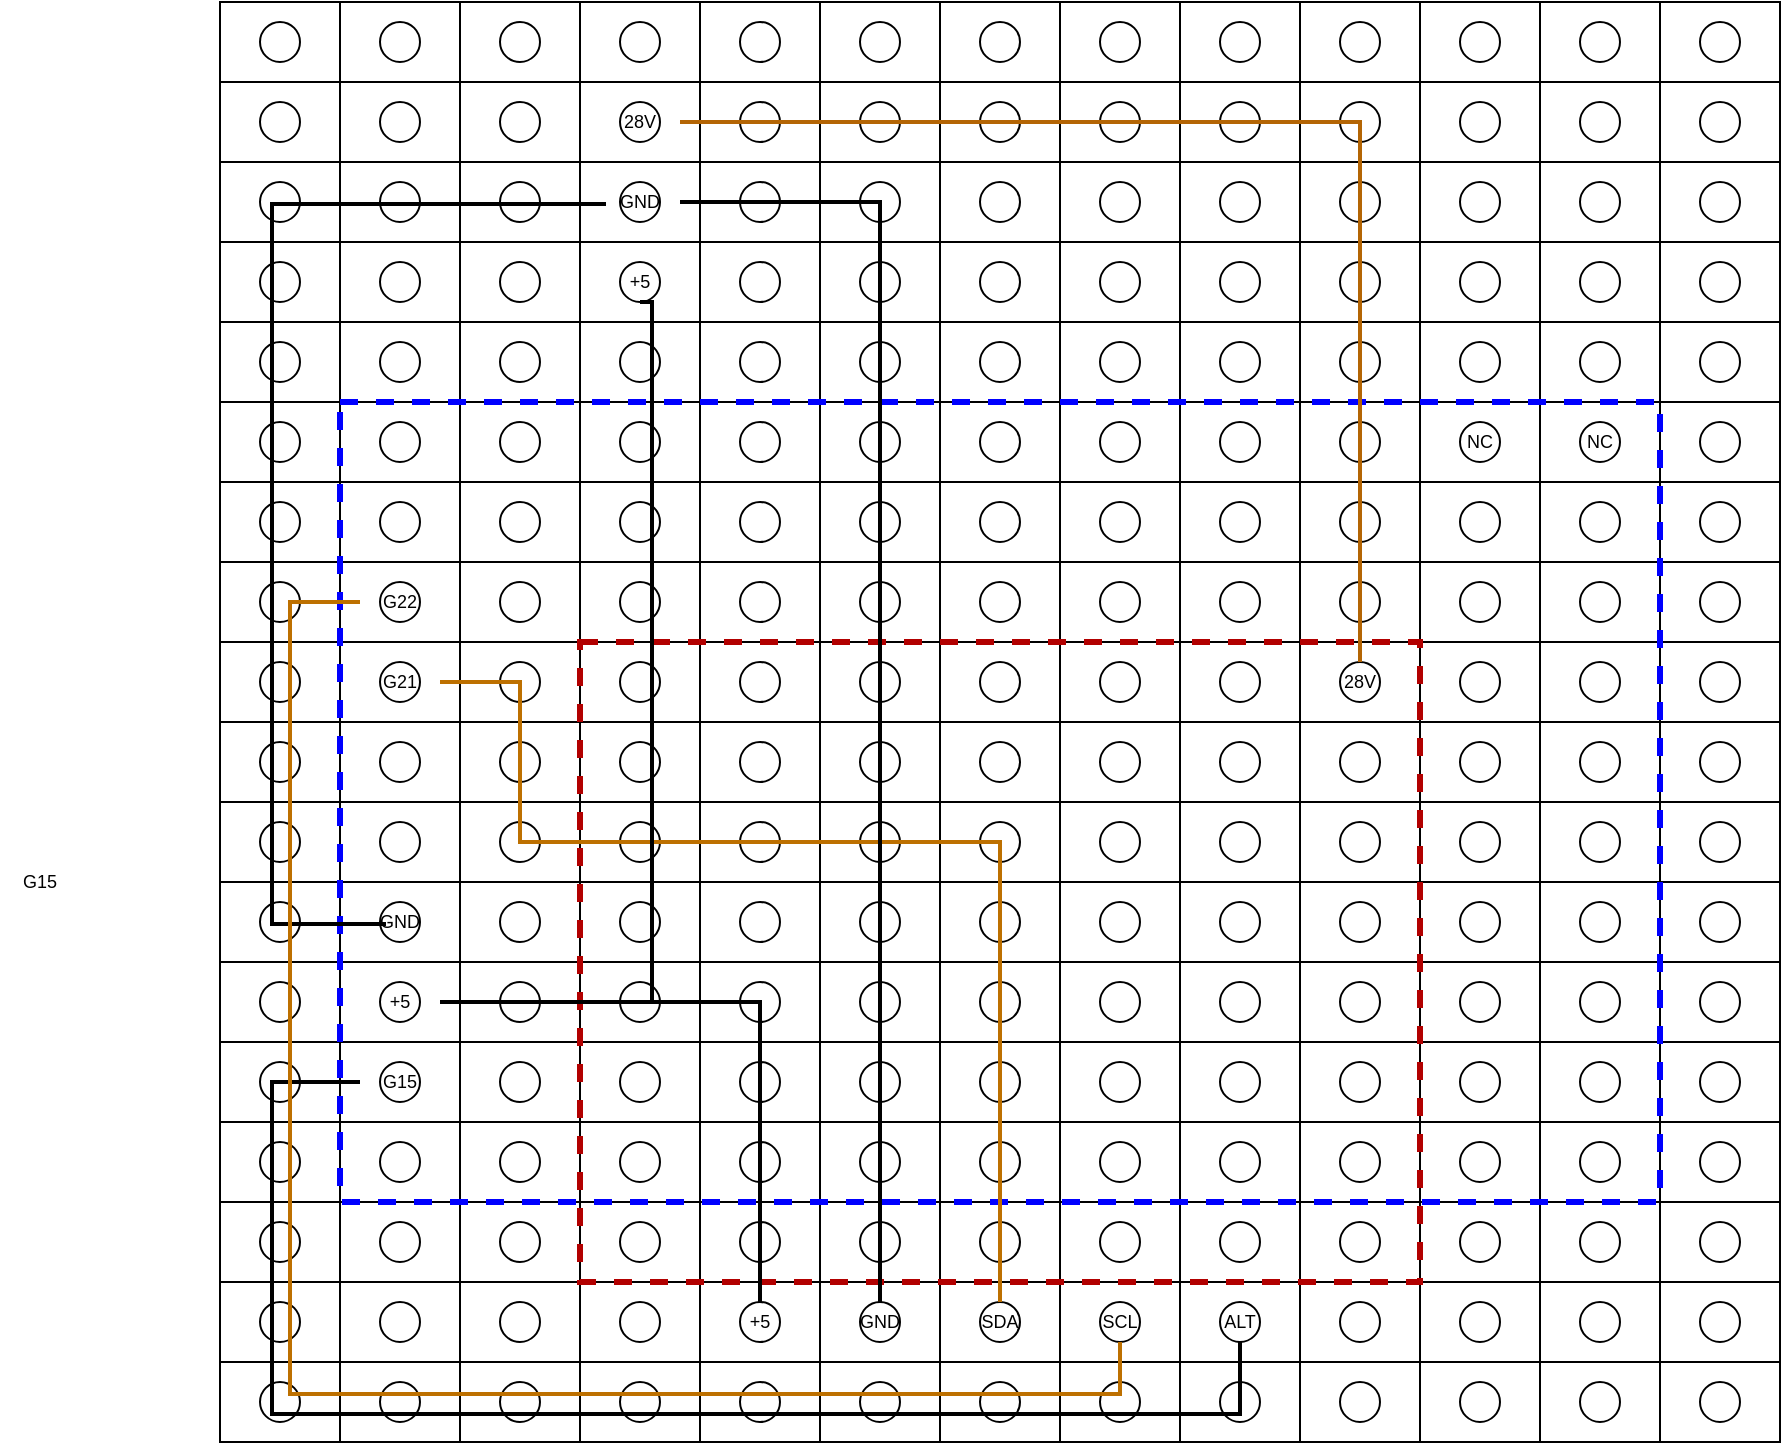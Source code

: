 <mxfile version="15.1.4" type="device" pages="3"><diagram id="xfZTxWk_bXcJ7SctoDLX" name="Page-1"><mxGraphModel dx="1859" dy="774" grid="1" gridSize="10" guides="1" tooltips="1" connect="1" arrows="1" fold="1" page="1" pageScale="1" pageWidth="827" pageHeight="1169" math="0" shadow="0"><root><mxCell id="0"/><mxCell id="1" parent="0"/><mxCell id="FmyiIgt_1YHpaISUnHQF-154" value="" style="shape=table;startSize=0;container=1;collapsible=0;childLayout=tableLayout;" parent="1" vertex="1"><mxGeometry x="-700" y="40" width="780" height="720" as="geometry"/></mxCell><mxCell id="FmyiIgt_1YHpaISUnHQF-155" value="" style="shape=partialRectangle;collapsible=0;dropTarget=0;pointerEvents=0;fillColor=none;top=0;left=0;bottom=0;right=0;points=[[0,0.5],[1,0.5]];portConstraint=eastwest;" parent="FmyiIgt_1YHpaISUnHQF-154" vertex="1"><mxGeometry width="780" height="40" as="geometry"/></mxCell><mxCell id="FmyiIgt_1YHpaISUnHQF-156" value="" style="shape=partialRectangle;html=1;whiteSpace=wrap;connectable=0;overflow=hidden;fillColor=none;top=0;left=0;bottom=0;right=0;" parent="FmyiIgt_1YHpaISUnHQF-155" vertex="1"><mxGeometry width="60" height="40" as="geometry"/></mxCell><mxCell id="FmyiIgt_1YHpaISUnHQF-157" value="" style="shape=partialRectangle;html=1;whiteSpace=wrap;connectable=0;overflow=hidden;fillColor=none;top=0;left=0;bottom=0;right=0;" parent="FmyiIgt_1YHpaISUnHQF-155" vertex="1"><mxGeometry x="60" width="60" height="40" as="geometry"/></mxCell><mxCell id="FmyiIgt_1YHpaISUnHQF-158" value="" style="shape=partialRectangle;html=1;whiteSpace=wrap;connectable=0;overflow=hidden;fillColor=none;top=0;left=0;bottom=0;right=0;" parent="FmyiIgt_1YHpaISUnHQF-155" vertex="1"><mxGeometry x="120" width="60" height="40" as="geometry"/></mxCell><mxCell id="FmyiIgt_1YHpaISUnHQF-159" value="" style="shape=partialRectangle;html=1;whiteSpace=wrap;connectable=0;overflow=hidden;fillColor=none;top=0;left=0;bottom=0;right=0;" parent="FmyiIgt_1YHpaISUnHQF-155" vertex="1"><mxGeometry x="180" width="60" height="40" as="geometry"/></mxCell><mxCell id="FmyiIgt_1YHpaISUnHQF-160" value="" style="shape=partialRectangle;html=1;whiteSpace=wrap;connectable=0;overflow=hidden;fillColor=none;top=0;left=0;bottom=0;right=0;" parent="FmyiIgt_1YHpaISUnHQF-155" vertex="1"><mxGeometry x="240" width="60" height="40" as="geometry"/></mxCell><mxCell id="FmyiIgt_1YHpaISUnHQF-161" value="" style="shape=partialRectangle;html=1;whiteSpace=wrap;connectable=0;overflow=hidden;fillColor=none;top=0;left=0;bottom=0;right=0;" parent="FmyiIgt_1YHpaISUnHQF-155" vertex="1"><mxGeometry x="300" width="60" height="40" as="geometry"/></mxCell><mxCell id="FmyiIgt_1YHpaISUnHQF-162" value="" style="shape=partialRectangle;html=1;whiteSpace=wrap;connectable=0;overflow=hidden;fillColor=none;top=0;left=0;bottom=0;right=0;" parent="FmyiIgt_1YHpaISUnHQF-155" vertex="1"><mxGeometry x="360" width="60" height="40" as="geometry"/></mxCell><mxCell id="FmyiIgt_1YHpaISUnHQF-163" value="" style="shape=partialRectangle;html=1;whiteSpace=wrap;connectable=0;overflow=hidden;fillColor=none;top=0;left=0;bottom=0;right=0;" parent="FmyiIgt_1YHpaISUnHQF-155" vertex="1"><mxGeometry x="420" width="60" height="40" as="geometry"/></mxCell><mxCell id="FmyiIgt_1YHpaISUnHQF-164" value="" style="shape=partialRectangle;html=1;whiteSpace=wrap;connectable=0;overflow=hidden;fillColor=none;top=0;left=0;bottom=0;right=0;" parent="FmyiIgt_1YHpaISUnHQF-155" vertex="1"><mxGeometry x="480" width="60" height="40" as="geometry"/></mxCell><mxCell id="FmyiIgt_1YHpaISUnHQF-165" value="" style="shape=partialRectangle;html=1;whiteSpace=wrap;connectable=0;overflow=hidden;fillColor=none;top=0;left=0;bottom=0;right=0;" parent="FmyiIgt_1YHpaISUnHQF-155" vertex="1"><mxGeometry x="540" width="60" height="40" as="geometry"/></mxCell><mxCell id="FmyiIgt_1YHpaISUnHQF-166" value="" style="shape=partialRectangle;html=1;whiteSpace=wrap;connectable=0;overflow=hidden;fillColor=none;top=0;left=0;bottom=0;right=0;" parent="FmyiIgt_1YHpaISUnHQF-155" vertex="1"><mxGeometry x="600" width="60" height="40" as="geometry"/></mxCell><mxCell id="FmyiIgt_1YHpaISUnHQF-167" value="" style="shape=partialRectangle;html=1;whiteSpace=wrap;connectable=0;overflow=hidden;fillColor=none;top=0;left=0;bottom=0;right=0;" parent="FmyiIgt_1YHpaISUnHQF-155" vertex="1"><mxGeometry x="660" width="60" height="40" as="geometry"/></mxCell><mxCell id="FmyiIgt_1YHpaISUnHQF-168" value="" style="shape=partialRectangle;html=1;whiteSpace=wrap;connectable=0;overflow=hidden;fillColor=none;top=0;left=0;bottom=0;right=0;" parent="FmyiIgt_1YHpaISUnHQF-155" vertex="1"><mxGeometry x="720" width="60" height="40" as="geometry"/></mxCell><mxCell id="FmyiIgt_1YHpaISUnHQF-169" value="" style="shape=partialRectangle;collapsible=0;dropTarget=0;pointerEvents=0;fillColor=none;top=0;left=0;bottom=0;right=0;points=[[0,0.5],[1,0.5]];portConstraint=eastwest;" parent="FmyiIgt_1YHpaISUnHQF-154" vertex="1"><mxGeometry y="40" width="780" height="40" as="geometry"/></mxCell><mxCell id="FmyiIgt_1YHpaISUnHQF-170" value="" style="shape=partialRectangle;html=1;whiteSpace=wrap;connectable=0;overflow=hidden;fillColor=none;top=0;left=0;bottom=0;right=0;" parent="FmyiIgt_1YHpaISUnHQF-169" vertex="1"><mxGeometry width="60" height="40" as="geometry"/></mxCell><mxCell id="FmyiIgt_1YHpaISUnHQF-171" value="" style="shape=partialRectangle;html=1;whiteSpace=wrap;connectable=0;overflow=hidden;fillColor=none;top=0;left=0;bottom=0;right=0;" parent="FmyiIgt_1YHpaISUnHQF-169" vertex="1"><mxGeometry x="60" width="60" height="40" as="geometry"/></mxCell><mxCell id="FmyiIgt_1YHpaISUnHQF-172" value="" style="shape=partialRectangle;html=1;whiteSpace=wrap;connectable=0;overflow=hidden;fillColor=none;top=0;left=0;bottom=0;right=0;" parent="FmyiIgt_1YHpaISUnHQF-169" vertex="1"><mxGeometry x="120" width="60" height="40" as="geometry"/></mxCell><mxCell id="FmyiIgt_1YHpaISUnHQF-173" value="" style="shape=partialRectangle;html=1;whiteSpace=wrap;connectable=0;overflow=hidden;fillColor=none;top=0;left=0;bottom=0;right=0;" parent="FmyiIgt_1YHpaISUnHQF-169" vertex="1"><mxGeometry x="180" width="60" height="40" as="geometry"/></mxCell><mxCell id="FmyiIgt_1YHpaISUnHQF-174" value="" style="shape=partialRectangle;html=1;whiteSpace=wrap;connectable=0;overflow=hidden;fillColor=none;top=0;left=0;bottom=0;right=0;" parent="FmyiIgt_1YHpaISUnHQF-169" vertex="1"><mxGeometry x="240" width="60" height="40" as="geometry"/></mxCell><mxCell id="FmyiIgt_1YHpaISUnHQF-175" value="" style="shape=partialRectangle;html=1;whiteSpace=wrap;connectable=0;overflow=hidden;fillColor=none;top=0;left=0;bottom=0;right=0;" parent="FmyiIgt_1YHpaISUnHQF-169" vertex="1"><mxGeometry x="300" width="60" height="40" as="geometry"/></mxCell><mxCell id="FmyiIgt_1YHpaISUnHQF-176" value="" style="shape=partialRectangle;html=1;whiteSpace=wrap;connectable=0;overflow=hidden;fillColor=none;top=0;left=0;bottom=0;right=0;" parent="FmyiIgt_1YHpaISUnHQF-169" vertex="1"><mxGeometry x="360" width="60" height="40" as="geometry"/></mxCell><mxCell id="FmyiIgt_1YHpaISUnHQF-177" value="" style="shape=partialRectangle;html=1;whiteSpace=wrap;connectable=0;overflow=hidden;fillColor=none;top=0;left=0;bottom=0;right=0;" parent="FmyiIgt_1YHpaISUnHQF-169" vertex="1"><mxGeometry x="420" width="60" height="40" as="geometry"/></mxCell><mxCell id="FmyiIgt_1YHpaISUnHQF-178" value="" style="shape=partialRectangle;html=1;whiteSpace=wrap;connectable=0;overflow=hidden;fillColor=none;top=0;left=0;bottom=0;right=0;" parent="FmyiIgt_1YHpaISUnHQF-169" vertex="1"><mxGeometry x="480" width="60" height="40" as="geometry"/></mxCell><mxCell id="FmyiIgt_1YHpaISUnHQF-179" value="" style="shape=partialRectangle;html=1;whiteSpace=wrap;connectable=0;overflow=hidden;fillColor=none;top=0;left=0;bottom=0;right=0;" parent="FmyiIgt_1YHpaISUnHQF-169" vertex="1"><mxGeometry x="540" width="60" height="40" as="geometry"/></mxCell><mxCell id="FmyiIgt_1YHpaISUnHQF-180" value="" style="shape=partialRectangle;html=1;whiteSpace=wrap;connectable=0;overflow=hidden;fillColor=none;top=0;left=0;bottom=0;right=0;" parent="FmyiIgt_1YHpaISUnHQF-169" vertex="1"><mxGeometry x="600" width="60" height="40" as="geometry"/></mxCell><mxCell id="FmyiIgt_1YHpaISUnHQF-181" value="" style="shape=partialRectangle;html=1;whiteSpace=wrap;connectable=0;overflow=hidden;fillColor=none;top=0;left=0;bottom=0;right=0;" parent="FmyiIgt_1YHpaISUnHQF-169" vertex="1"><mxGeometry x="660" width="60" height="40" as="geometry"/></mxCell><mxCell id="FmyiIgt_1YHpaISUnHQF-182" value="" style="shape=partialRectangle;html=1;whiteSpace=wrap;connectable=0;overflow=hidden;fillColor=none;top=0;left=0;bottom=0;right=0;" parent="FmyiIgt_1YHpaISUnHQF-169" vertex="1"><mxGeometry x="720" width="60" height="40" as="geometry"/></mxCell><mxCell id="FmyiIgt_1YHpaISUnHQF-183" value="" style="shape=partialRectangle;collapsible=0;dropTarget=0;pointerEvents=0;fillColor=none;top=0;left=0;bottom=0;right=0;points=[[0,0.5],[1,0.5]];portConstraint=eastwest;" parent="FmyiIgt_1YHpaISUnHQF-154" vertex="1"><mxGeometry y="80" width="780" height="40" as="geometry"/></mxCell><mxCell id="FmyiIgt_1YHpaISUnHQF-184" value="" style="shape=partialRectangle;html=1;whiteSpace=wrap;connectable=0;overflow=hidden;fillColor=none;top=0;left=0;bottom=0;right=0;" parent="FmyiIgt_1YHpaISUnHQF-183" vertex="1"><mxGeometry width="60" height="40" as="geometry"/></mxCell><mxCell id="FmyiIgt_1YHpaISUnHQF-185" value="" style="shape=partialRectangle;html=1;whiteSpace=wrap;connectable=0;overflow=hidden;fillColor=none;top=0;left=0;bottom=0;right=0;" parent="FmyiIgt_1YHpaISUnHQF-183" vertex="1"><mxGeometry x="60" width="60" height="40" as="geometry"/></mxCell><mxCell id="FmyiIgt_1YHpaISUnHQF-186" value="" style="shape=partialRectangle;html=1;whiteSpace=wrap;connectable=0;overflow=hidden;fillColor=none;top=0;left=0;bottom=0;right=0;" parent="FmyiIgt_1YHpaISUnHQF-183" vertex="1"><mxGeometry x="120" width="60" height="40" as="geometry"/></mxCell><mxCell id="FmyiIgt_1YHpaISUnHQF-187" value="" style="shape=partialRectangle;html=1;whiteSpace=wrap;connectable=0;overflow=hidden;fillColor=none;top=0;left=0;bottom=0;right=0;" parent="FmyiIgt_1YHpaISUnHQF-183" vertex="1"><mxGeometry x="180" width="60" height="40" as="geometry"/></mxCell><mxCell id="FmyiIgt_1YHpaISUnHQF-188" value="" style="shape=partialRectangle;html=1;whiteSpace=wrap;connectable=0;overflow=hidden;fillColor=none;top=0;left=0;bottom=0;right=0;" parent="FmyiIgt_1YHpaISUnHQF-183" vertex="1"><mxGeometry x="240" width="60" height="40" as="geometry"/></mxCell><mxCell id="FmyiIgt_1YHpaISUnHQF-189" value="" style="shape=partialRectangle;html=1;whiteSpace=wrap;connectable=0;overflow=hidden;fillColor=none;top=0;left=0;bottom=0;right=0;" parent="FmyiIgt_1YHpaISUnHQF-183" vertex="1"><mxGeometry x="300" width="60" height="40" as="geometry"/></mxCell><mxCell id="FmyiIgt_1YHpaISUnHQF-190" value="" style="shape=partialRectangle;html=1;whiteSpace=wrap;connectable=0;overflow=hidden;fillColor=none;top=0;left=0;bottom=0;right=0;" parent="FmyiIgt_1YHpaISUnHQF-183" vertex="1"><mxGeometry x="360" width="60" height="40" as="geometry"/></mxCell><mxCell id="FmyiIgt_1YHpaISUnHQF-191" value="" style="shape=partialRectangle;html=1;whiteSpace=wrap;connectable=0;overflow=hidden;fillColor=none;top=0;left=0;bottom=0;right=0;" parent="FmyiIgt_1YHpaISUnHQF-183" vertex="1"><mxGeometry x="420" width="60" height="40" as="geometry"/></mxCell><mxCell id="FmyiIgt_1YHpaISUnHQF-192" value="" style="shape=partialRectangle;html=1;whiteSpace=wrap;connectable=0;overflow=hidden;fillColor=none;top=0;left=0;bottom=0;right=0;" parent="FmyiIgt_1YHpaISUnHQF-183" vertex="1"><mxGeometry x="480" width="60" height="40" as="geometry"/></mxCell><mxCell id="FmyiIgt_1YHpaISUnHQF-193" value="" style="shape=partialRectangle;html=1;whiteSpace=wrap;connectable=0;overflow=hidden;fillColor=none;top=0;left=0;bottom=0;right=0;" parent="FmyiIgt_1YHpaISUnHQF-183" vertex="1"><mxGeometry x="540" width="60" height="40" as="geometry"/></mxCell><mxCell id="FmyiIgt_1YHpaISUnHQF-194" value="" style="shape=partialRectangle;html=1;whiteSpace=wrap;connectable=0;overflow=hidden;fillColor=none;top=0;left=0;bottom=0;right=0;" parent="FmyiIgt_1YHpaISUnHQF-183" vertex="1"><mxGeometry x="600" width="60" height="40" as="geometry"/></mxCell><mxCell id="FmyiIgt_1YHpaISUnHQF-195" value="" style="shape=partialRectangle;html=1;whiteSpace=wrap;connectable=0;overflow=hidden;fillColor=none;top=0;left=0;bottom=0;right=0;" parent="FmyiIgt_1YHpaISUnHQF-183" vertex="1"><mxGeometry x="660" width="60" height="40" as="geometry"/></mxCell><mxCell id="FmyiIgt_1YHpaISUnHQF-196" value="" style="shape=partialRectangle;html=1;whiteSpace=wrap;connectable=0;overflow=hidden;fillColor=none;top=0;left=0;bottom=0;right=0;" parent="FmyiIgt_1YHpaISUnHQF-183" vertex="1"><mxGeometry x="720" width="60" height="40" as="geometry"/></mxCell><mxCell id="FmyiIgt_1YHpaISUnHQF-197" value="" style="shape=partialRectangle;collapsible=0;dropTarget=0;pointerEvents=0;fillColor=none;top=0;left=0;bottom=0;right=0;points=[[0,0.5],[1,0.5]];portConstraint=eastwest;" parent="FmyiIgt_1YHpaISUnHQF-154" vertex="1"><mxGeometry y="120" width="780" height="40" as="geometry"/></mxCell><mxCell id="FmyiIgt_1YHpaISUnHQF-198" value="" style="shape=partialRectangle;html=1;whiteSpace=wrap;connectable=0;overflow=hidden;fillColor=none;top=0;left=0;bottom=0;right=0;" parent="FmyiIgt_1YHpaISUnHQF-197" vertex="1"><mxGeometry width="60" height="40" as="geometry"/></mxCell><mxCell id="FmyiIgt_1YHpaISUnHQF-199" value="" style="shape=partialRectangle;html=1;whiteSpace=wrap;connectable=0;overflow=hidden;fillColor=none;top=0;left=0;bottom=0;right=0;" parent="FmyiIgt_1YHpaISUnHQF-197" vertex="1"><mxGeometry x="60" width="60" height="40" as="geometry"/></mxCell><mxCell id="FmyiIgt_1YHpaISUnHQF-200" value="" style="shape=partialRectangle;html=1;whiteSpace=wrap;connectable=0;overflow=hidden;fillColor=none;top=0;left=0;bottom=0;right=0;" parent="FmyiIgt_1YHpaISUnHQF-197" vertex="1"><mxGeometry x="120" width="60" height="40" as="geometry"/></mxCell><mxCell id="FmyiIgt_1YHpaISUnHQF-201" value="" style="shape=partialRectangle;html=1;whiteSpace=wrap;connectable=0;overflow=hidden;fillColor=none;top=0;left=0;bottom=0;right=0;" parent="FmyiIgt_1YHpaISUnHQF-197" vertex="1"><mxGeometry x="180" width="60" height="40" as="geometry"/></mxCell><mxCell id="FmyiIgt_1YHpaISUnHQF-202" value="" style="shape=partialRectangle;html=1;whiteSpace=wrap;connectable=0;overflow=hidden;fillColor=none;top=0;left=0;bottom=0;right=0;" parent="FmyiIgt_1YHpaISUnHQF-197" vertex="1"><mxGeometry x="240" width="60" height="40" as="geometry"/></mxCell><mxCell id="FmyiIgt_1YHpaISUnHQF-203" value="" style="shape=partialRectangle;html=1;whiteSpace=wrap;connectable=0;overflow=hidden;fillColor=none;top=0;left=0;bottom=0;right=0;" parent="FmyiIgt_1YHpaISUnHQF-197" vertex="1"><mxGeometry x="300" width="60" height="40" as="geometry"/></mxCell><mxCell id="FmyiIgt_1YHpaISUnHQF-204" value="" style="shape=partialRectangle;html=1;whiteSpace=wrap;connectable=0;overflow=hidden;fillColor=none;top=0;left=0;bottom=0;right=0;" parent="FmyiIgt_1YHpaISUnHQF-197" vertex="1"><mxGeometry x="360" width="60" height="40" as="geometry"/></mxCell><mxCell id="FmyiIgt_1YHpaISUnHQF-205" value="" style="shape=partialRectangle;html=1;whiteSpace=wrap;connectable=0;overflow=hidden;fillColor=none;top=0;left=0;bottom=0;right=0;" parent="FmyiIgt_1YHpaISUnHQF-197" vertex="1"><mxGeometry x="420" width="60" height="40" as="geometry"/></mxCell><mxCell id="FmyiIgt_1YHpaISUnHQF-206" value="" style="shape=partialRectangle;html=1;whiteSpace=wrap;connectable=0;overflow=hidden;fillColor=none;top=0;left=0;bottom=0;right=0;" parent="FmyiIgt_1YHpaISUnHQF-197" vertex="1"><mxGeometry x="480" width="60" height="40" as="geometry"/></mxCell><mxCell id="FmyiIgt_1YHpaISUnHQF-207" value="" style="shape=partialRectangle;html=1;whiteSpace=wrap;connectable=0;overflow=hidden;fillColor=none;top=0;left=0;bottom=0;right=0;" parent="FmyiIgt_1YHpaISUnHQF-197" vertex="1"><mxGeometry x="540" width="60" height="40" as="geometry"/></mxCell><mxCell id="FmyiIgt_1YHpaISUnHQF-208" value="" style="shape=partialRectangle;html=1;whiteSpace=wrap;connectable=0;overflow=hidden;fillColor=none;top=0;left=0;bottom=0;right=0;" parent="FmyiIgt_1YHpaISUnHQF-197" vertex="1"><mxGeometry x="600" width="60" height="40" as="geometry"/></mxCell><mxCell id="FmyiIgt_1YHpaISUnHQF-209" value="" style="shape=partialRectangle;html=1;whiteSpace=wrap;connectable=0;overflow=hidden;fillColor=none;top=0;left=0;bottom=0;right=0;" parent="FmyiIgt_1YHpaISUnHQF-197" vertex="1"><mxGeometry x="660" width="60" height="40" as="geometry"/></mxCell><mxCell id="FmyiIgt_1YHpaISUnHQF-210" value="" style="shape=partialRectangle;html=1;whiteSpace=wrap;connectable=0;overflow=hidden;fillColor=none;top=0;left=0;bottom=0;right=0;" parent="FmyiIgt_1YHpaISUnHQF-197" vertex="1"><mxGeometry x="720" width="60" height="40" as="geometry"/></mxCell><mxCell id="FmyiIgt_1YHpaISUnHQF-211" value="" style="shape=partialRectangle;collapsible=0;dropTarget=0;pointerEvents=0;fillColor=none;top=0;left=0;bottom=0;right=0;points=[[0,0.5],[1,0.5]];portConstraint=eastwest;" parent="FmyiIgt_1YHpaISUnHQF-154" vertex="1"><mxGeometry y="160" width="780" height="40" as="geometry"/></mxCell><mxCell id="FmyiIgt_1YHpaISUnHQF-212" value="" style="shape=partialRectangle;html=1;whiteSpace=wrap;connectable=0;overflow=hidden;fillColor=none;top=0;left=0;bottom=0;right=0;" parent="FmyiIgt_1YHpaISUnHQF-211" vertex="1"><mxGeometry width="60" height="40" as="geometry"/></mxCell><mxCell id="FmyiIgt_1YHpaISUnHQF-213" value="" style="shape=partialRectangle;html=1;whiteSpace=wrap;connectable=0;overflow=hidden;fillColor=none;top=0;left=0;bottom=0;right=0;" parent="FmyiIgt_1YHpaISUnHQF-211" vertex="1"><mxGeometry x="60" width="60" height="40" as="geometry"/></mxCell><mxCell id="FmyiIgt_1YHpaISUnHQF-214" value="" style="shape=partialRectangle;html=1;whiteSpace=wrap;connectable=0;overflow=hidden;fillColor=none;top=0;left=0;bottom=0;right=0;" parent="FmyiIgt_1YHpaISUnHQF-211" vertex="1"><mxGeometry x="120" width="60" height="40" as="geometry"/></mxCell><mxCell id="FmyiIgt_1YHpaISUnHQF-215" value="" style="shape=partialRectangle;html=1;whiteSpace=wrap;connectable=0;overflow=hidden;fillColor=none;top=0;left=0;bottom=0;right=0;" parent="FmyiIgt_1YHpaISUnHQF-211" vertex="1"><mxGeometry x="180" width="60" height="40" as="geometry"/></mxCell><mxCell id="FmyiIgt_1YHpaISUnHQF-216" value="" style="shape=partialRectangle;html=1;whiteSpace=wrap;connectable=0;overflow=hidden;fillColor=none;top=0;left=0;bottom=0;right=0;" parent="FmyiIgt_1YHpaISUnHQF-211" vertex="1"><mxGeometry x="240" width="60" height="40" as="geometry"/></mxCell><mxCell id="FmyiIgt_1YHpaISUnHQF-217" value="" style="shape=partialRectangle;html=1;whiteSpace=wrap;connectable=0;overflow=hidden;fillColor=none;top=0;left=0;bottom=0;right=0;" parent="FmyiIgt_1YHpaISUnHQF-211" vertex="1"><mxGeometry x="300" width="60" height="40" as="geometry"/></mxCell><mxCell id="FmyiIgt_1YHpaISUnHQF-218" value="" style="shape=partialRectangle;html=1;whiteSpace=wrap;connectable=0;overflow=hidden;fillColor=none;top=0;left=0;bottom=0;right=0;" parent="FmyiIgt_1YHpaISUnHQF-211" vertex="1"><mxGeometry x="360" width="60" height="40" as="geometry"/></mxCell><mxCell id="FmyiIgt_1YHpaISUnHQF-219" value="" style="shape=partialRectangle;html=1;whiteSpace=wrap;connectable=0;overflow=hidden;fillColor=none;top=0;left=0;bottom=0;right=0;" parent="FmyiIgt_1YHpaISUnHQF-211" vertex="1"><mxGeometry x="420" width="60" height="40" as="geometry"/></mxCell><mxCell id="FmyiIgt_1YHpaISUnHQF-220" value="" style="shape=partialRectangle;html=1;whiteSpace=wrap;connectable=0;overflow=hidden;fillColor=none;top=0;left=0;bottom=0;right=0;" parent="FmyiIgt_1YHpaISUnHQF-211" vertex="1"><mxGeometry x="480" width="60" height="40" as="geometry"/></mxCell><mxCell id="FmyiIgt_1YHpaISUnHQF-221" value="" style="shape=partialRectangle;html=1;whiteSpace=wrap;connectable=0;overflow=hidden;fillColor=none;top=0;left=0;bottom=0;right=0;" parent="FmyiIgt_1YHpaISUnHQF-211" vertex="1"><mxGeometry x="540" width="60" height="40" as="geometry"/></mxCell><mxCell id="FmyiIgt_1YHpaISUnHQF-222" value="" style="shape=partialRectangle;html=1;whiteSpace=wrap;connectable=0;overflow=hidden;fillColor=none;top=0;left=0;bottom=0;right=0;" parent="FmyiIgt_1YHpaISUnHQF-211" vertex="1"><mxGeometry x="600" width="60" height="40" as="geometry"/></mxCell><mxCell id="FmyiIgt_1YHpaISUnHQF-223" value="" style="shape=partialRectangle;html=1;whiteSpace=wrap;connectable=0;overflow=hidden;fillColor=none;top=0;left=0;bottom=0;right=0;" parent="FmyiIgt_1YHpaISUnHQF-211" vertex="1"><mxGeometry x="660" width="60" height="40" as="geometry"/></mxCell><mxCell id="FmyiIgt_1YHpaISUnHQF-224" value="" style="shape=partialRectangle;html=1;whiteSpace=wrap;connectable=0;overflow=hidden;fillColor=none;top=0;left=0;bottom=0;right=0;" parent="FmyiIgt_1YHpaISUnHQF-211" vertex="1"><mxGeometry x="720" width="60" height="40" as="geometry"/></mxCell><mxCell id="FmyiIgt_1YHpaISUnHQF-225" value="" style="shape=partialRectangle;collapsible=0;dropTarget=0;pointerEvents=0;fillColor=none;top=0;left=0;bottom=0;right=0;points=[[0,0.5],[1,0.5]];portConstraint=eastwest;" parent="FmyiIgt_1YHpaISUnHQF-154" vertex="1"><mxGeometry y="200" width="780" height="40" as="geometry"/></mxCell><mxCell id="FmyiIgt_1YHpaISUnHQF-226" value="" style="shape=partialRectangle;html=1;whiteSpace=wrap;connectable=0;overflow=hidden;fillColor=none;top=0;left=0;bottom=0;right=0;" parent="FmyiIgt_1YHpaISUnHQF-225" vertex="1"><mxGeometry width="60" height="40" as="geometry"/></mxCell><mxCell id="FmyiIgt_1YHpaISUnHQF-227" value="" style="shape=partialRectangle;html=1;whiteSpace=wrap;connectable=0;overflow=hidden;fillColor=none;top=0;left=0;bottom=0;right=0;" parent="FmyiIgt_1YHpaISUnHQF-225" vertex="1"><mxGeometry x="60" width="60" height="40" as="geometry"/></mxCell><mxCell id="FmyiIgt_1YHpaISUnHQF-228" value="" style="shape=partialRectangle;html=1;whiteSpace=wrap;connectable=0;overflow=hidden;fillColor=none;top=0;left=0;bottom=0;right=0;" parent="FmyiIgt_1YHpaISUnHQF-225" vertex="1"><mxGeometry x="120" width="60" height="40" as="geometry"/></mxCell><mxCell id="FmyiIgt_1YHpaISUnHQF-229" value="" style="shape=partialRectangle;html=1;whiteSpace=wrap;connectable=0;overflow=hidden;fillColor=none;top=0;left=0;bottom=0;right=0;" parent="FmyiIgt_1YHpaISUnHQF-225" vertex="1"><mxGeometry x="180" width="60" height="40" as="geometry"/></mxCell><mxCell id="FmyiIgt_1YHpaISUnHQF-230" value="" style="shape=partialRectangle;html=1;whiteSpace=wrap;connectable=0;overflow=hidden;fillColor=none;top=0;left=0;bottom=0;right=0;" parent="FmyiIgt_1YHpaISUnHQF-225" vertex="1"><mxGeometry x="240" width="60" height="40" as="geometry"/></mxCell><mxCell id="FmyiIgt_1YHpaISUnHQF-231" value="" style="shape=partialRectangle;html=1;whiteSpace=wrap;connectable=0;overflow=hidden;fillColor=none;top=0;left=0;bottom=0;right=0;" parent="FmyiIgt_1YHpaISUnHQF-225" vertex="1"><mxGeometry x="300" width="60" height="40" as="geometry"/></mxCell><mxCell id="FmyiIgt_1YHpaISUnHQF-232" value="" style="shape=partialRectangle;html=1;whiteSpace=wrap;connectable=0;overflow=hidden;fillColor=none;top=0;left=0;bottom=0;right=0;" parent="FmyiIgt_1YHpaISUnHQF-225" vertex="1"><mxGeometry x="360" width="60" height="40" as="geometry"/></mxCell><mxCell id="FmyiIgt_1YHpaISUnHQF-233" value="" style="shape=partialRectangle;html=1;whiteSpace=wrap;connectable=0;overflow=hidden;fillColor=none;top=0;left=0;bottom=0;right=0;" parent="FmyiIgt_1YHpaISUnHQF-225" vertex="1"><mxGeometry x="420" width="60" height="40" as="geometry"/></mxCell><mxCell id="FmyiIgt_1YHpaISUnHQF-234" value="" style="shape=partialRectangle;html=1;whiteSpace=wrap;connectable=0;overflow=hidden;fillColor=none;top=0;left=0;bottom=0;right=0;" parent="FmyiIgt_1YHpaISUnHQF-225" vertex="1"><mxGeometry x="480" width="60" height="40" as="geometry"/></mxCell><mxCell id="FmyiIgt_1YHpaISUnHQF-235" value="" style="shape=partialRectangle;html=1;whiteSpace=wrap;connectable=0;overflow=hidden;fillColor=none;top=0;left=0;bottom=0;right=0;" parent="FmyiIgt_1YHpaISUnHQF-225" vertex="1"><mxGeometry x="540" width="60" height="40" as="geometry"/></mxCell><mxCell id="FmyiIgt_1YHpaISUnHQF-236" value="" style="shape=partialRectangle;html=1;whiteSpace=wrap;connectable=0;overflow=hidden;fillColor=none;top=0;left=0;bottom=0;right=0;" parent="FmyiIgt_1YHpaISUnHQF-225" vertex="1"><mxGeometry x="600" width="60" height="40" as="geometry"/></mxCell><mxCell id="FmyiIgt_1YHpaISUnHQF-237" value="" style="shape=partialRectangle;html=1;whiteSpace=wrap;connectable=0;overflow=hidden;fillColor=none;top=0;left=0;bottom=0;right=0;" parent="FmyiIgt_1YHpaISUnHQF-225" vertex="1"><mxGeometry x="660" width="60" height="40" as="geometry"/></mxCell><mxCell id="FmyiIgt_1YHpaISUnHQF-238" value="" style="shape=partialRectangle;html=1;whiteSpace=wrap;connectable=0;overflow=hidden;fillColor=none;top=0;left=0;bottom=0;right=0;" parent="FmyiIgt_1YHpaISUnHQF-225" vertex="1"><mxGeometry x="720" width="60" height="40" as="geometry"/></mxCell><mxCell id="FmyiIgt_1YHpaISUnHQF-239" value="" style="shape=partialRectangle;collapsible=0;dropTarget=0;pointerEvents=0;fillColor=none;top=0;left=0;bottom=0;right=0;points=[[0,0.5],[1,0.5]];portConstraint=eastwest;" parent="FmyiIgt_1YHpaISUnHQF-154" vertex="1"><mxGeometry y="240" width="780" height="40" as="geometry"/></mxCell><mxCell id="FmyiIgt_1YHpaISUnHQF-240" value="" style="shape=partialRectangle;html=1;whiteSpace=wrap;connectable=0;overflow=hidden;fillColor=none;top=0;left=0;bottom=0;right=0;" parent="FmyiIgt_1YHpaISUnHQF-239" vertex="1"><mxGeometry width="60" height="40" as="geometry"/></mxCell><mxCell id="FmyiIgt_1YHpaISUnHQF-241" value="" style="shape=partialRectangle;html=1;whiteSpace=wrap;connectable=0;overflow=hidden;fillColor=none;top=0;left=0;bottom=0;right=0;" parent="FmyiIgt_1YHpaISUnHQF-239" vertex="1"><mxGeometry x="60" width="60" height="40" as="geometry"/></mxCell><mxCell id="FmyiIgt_1YHpaISUnHQF-242" value="" style="shape=partialRectangle;html=1;whiteSpace=wrap;connectable=0;overflow=hidden;fillColor=none;top=0;left=0;bottom=0;right=0;" parent="FmyiIgt_1YHpaISUnHQF-239" vertex="1"><mxGeometry x="120" width="60" height="40" as="geometry"/></mxCell><mxCell id="FmyiIgt_1YHpaISUnHQF-243" value="" style="shape=partialRectangle;html=1;whiteSpace=wrap;connectable=0;overflow=hidden;fillColor=none;top=0;left=0;bottom=0;right=0;" parent="FmyiIgt_1YHpaISUnHQF-239" vertex="1"><mxGeometry x="180" width="60" height="40" as="geometry"/></mxCell><mxCell id="FmyiIgt_1YHpaISUnHQF-244" value="" style="shape=partialRectangle;html=1;whiteSpace=wrap;connectable=0;overflow=hidden;fillColor=none;top=0;left=0;bottom=0;right=0;" parent="FmyiIgt_1YHpaISUnHQF-239" vertex="1"><mxGeometry x="240" width="60" height="40" as="geometry"/></mxCell><mxCell id="FmyiIgt_1YHpaISUnHQF-245" value="" style="shape=partialRectangle;html=1;whiteSpace=wrap;connectable=0;overflow=hidden;fillColor=none;top=0;left=0;bottom=0;right=0;" parent="FmyiIgt_1YHpaISUnHQF-239" vertex="1"><mxGeometry x="300" width="60" height="40" as="geometry"/></mxCell><mxCell id="FmyiIgt_1YHpaISUnHQF-246" value="" style="shape=partialRectangle;html=1;whiteSpace=wrap;connectable=0;overflow=hidden;fillColor=none;top=0;left=0;bottom=0;right=0;" parent="FmyiIgt_1YHpaISUnHQF-239" vertex="1"><mxGeometry x="360" width="60" height="40" as="geometry"/></mxCell><mxCell id="FmyiIgt_1YHpaISUnHQF-247" value="" style="shape=partialRectangle;html=1;whiteSpace=wrap;connectable=0;overflow=hidden;fillColor=none;top=0;left=0;bottom=0;right=0;" parent="FmyiIgt_1YHpaISUnHQF-239" vertex="1"><mxGeometry x="420" width="60" height="40" as="geometry"/></mxCell><mxCell id="FmyiIgt_1YHpaISUnHQF-248" value="" style="shape=partialRectangle;html=1;whiteSpace=wrap;connectable=0;overflow=hidden;fillColor=none;top=0;left=0;bottom=0;right=0;" parent="FmyiIgt_1YHpaISUnHQF-239" vertex="1"><mxGeometry x="480" width="60" height="40" as="geometry"/></mxCell><mxCell id="FmyiIgt_1YHpaISUnHQF-249" value="" style="shape=partialRectangle;html=1;whiteSpace=wrap;connectable=0;overflow=hidden;fillColor=none;top=0;left=0;bottom=0;right=0;" parent="FmyiIgt_1YHpaISUnHQF-239" vertex="1"><mxGeometry x="540" width="60" height="40" as="geometry"/></mxCell><mxCell id="FmyiIgt_1YHpaISUnHQF-250" value="" style="shape=partialRectangle;html=1;whiteSpace=wrap;connectable=0;overflow=hidden;fillColor=none;top=0;left=0;bottom=0;right=0;" parent="FmyiIgt_1YHpaISUnHQF-239" vertex="1"><mxGeometry x="600" width="60" height="40" as="geometry"/></mxCell><mxCell id="FmyiIgt_1YHpaISUnHQF-251" value="" style="shape=partialRectangle;html=1;whiteSpace=wrap;connectable=0;overflow=hidden;fillColor=none;top=0;left=0;bottom=0;right=0;" parent="FmyiIgt_1YHpaISUnHQF-239" vertex="1"><mxGeometry x="660" width="60" height="40" as="geometry"/></mxCell><mxCell id="FmyiIgt_1YHpaISUnHQF-252" value="" style="shape=partialRectangle;html=1;whiteSpace=wrap;connectable=0;overflow=hidden;fillColor=none;top=0;left=0;bottom=0;right=0;" parent="FmyiIgt_1YHpaISUnHQF-239" vertex="1"><mxGeometry x="720" width="60" height="40" as="geometry"/></mxCell><mxCell id="FmyiIgt_1YHpaISUnHQF-253" value="" style="shape=partialRectangle;collapsible=0;dropTarget=0;pointerEvents=0;fillColor=none;top=0;left=0;bottom=0;right=0;points=[[0,0.5],[1,0.5]];portConstraint=eastwest;" parent="FmyiIgt_1YHpaISUnHQF-154" vertex="1"><mxGeometry y="280" width="780" height="40" as="geometry"/></mxCell><mxCell id="FmyiIgt_1YHpaISUnHQF-254" value="" style="shape=partialRectangle;html=1;whiteSpace=wrap;connectable=0;overflow=hidden;fillColor=none;top=0;left=0;bottom=0;right=0;" parent="FmyiIgt_1YHpaISUnHQF-253" vertex="1"><mxGeometry width="60" height="40" as="geometry"/></mxCell><mxCell id="FmyiIgt_1YHpaISUnHQF-255" value="" style="shape=partialRectangle;html=1;whiteSpace=wrap;connectable=0;overflow=hidden;fillColor=none;top=0;left=0;bottom=0;right=0;" parent="FmyiIgt_1YHpaISUnHQF-253" vertex="1"><mxGeometry x="60" width="60" height="40" as="geometry"/></mxCell><mxCell id="FmyiIgt_1YHpaISUnHQF-256" value="" style="shape=partialRectangle;html=1;whiteSpace=wrap;connectable=0;overflow=hidden;fillColor=none;top=0;left=0;bottom=0;right=0;" parent="FmyiIgt_1YHpaISUnHQF-253" vertex="1"><mxGeometry x="120" width="60" height="40" as="geometry"/></mxCell><mxCell id="FmyiIgt_1YHpaISUnHQF-257" value="" style="shape=partialRectangle;html=1;whiteSpace=wrap;connectable=0;overflow=hidden;fillColor=none;top=0;left=0;bottom=0;right=0;" parent="FmyiIgt_1YHpaISUnHQF-253" vertex="1"><mxGeometry x="180" width="60" height="40" as="geometry"/></mxCell><mxCell id="FmyiIgt_1YHpaISUnHQF-258" value="" style="shape=partialRectangle;html=1;whiteSpace=wrap;connectable=0;overflow=hidden;fillColor=none;top=0;left=0;bottom=0;right=0;" parent="FmyiIgt_1YHpaISUnHQF-253" vertex="1"><mxGeometry x="240" width="60" height="40" as="geometry"/></mxCell><mxCell id="FmyiIgt_1YHpaISUnHQF-259" value="" style="shape=partialRectangle;html=1;whiteSpace=wrap;connectable=0;overflow=hidden;fillColor=none;top=0;left=0;bottom=0;right=0;" parent="FmyiIgt_1YHpaISUnHQF-253" vertex="1"><mxGeometry x="300" width="60" height="40" as="geometry"/></mxCell><mxCell id="FmyiIgt_1YHpaISUnHQF-260" value="" style="shape=partialRectangle;html=1;whiteSpace=wrap;connectable=0;overflow=hidden;fillColor=none;top=0;left=0;bottom=0;right=0;" parent="FmyiIgt_1YHpaISUnHQF-253" vertex="1"><mxGeometry x="360" width="60" height="40" as="geometry"/></mxCell><mxCell id="FmyiIgt_1YHpaISUnHQF-261" value="" style="shape=partialRectangle;html=1;whiteSpace=wrap;connectable=0;overflow=hidden;fillColor=none;top=0;left=0;bottom=0;right=0;" parent="FmyiIgt_1YHpaISUnHQF-253" vertex="1"><mxGeometry x="420" width="60" height="40" as="geometry"/></mxCell><mxCell id="FmyiIgt_1YHpaISUnHQF-262" value="" style="shape=partialRectangle;html=1;whiteSpace=wrap;connectable=0;overflow=hidden;fillColor=none;top=0;left=0;bottom=0;right=0;" parent="FmyiIgt_1YHpaISUnHQF-253" vertex="1"><mxGeometry x="480" width="60" height="40" as="geometry"/></mxCell><mxCell id="FmyiIgt_1YHpaISUnHQF-263" value="" style="shape=partialRectangle;html=1;whiteSpace=wrap;connectable=0;overflow=hidden;fillColor=none;top=0;left=0;bottom=0;right=0;" parent="FmyiIgt_1YHpaISUnHQF-253" vertex="1"><mxGeometry x="540" width="60" height="40" as="geometry"/></mxCell><mxCell id="FmyiIgt_1YHpaISUnHQF-264" value="" style="shape=partialRectangle;html=1;whiteSpace=wrap;connectable=0;overflow=hidden;fillColor=none;top=0;left=0;bottom=0;right=0;" parent="FmyiIgt_1YHpaISUnHQF-253" vertex="1"><mxGeometry x="600" width="60" height="40" as="geometry"/></mxCell><mxCell id="FmyiIgt_1YHpaISUnHQF-265" value="" style="shape=partialRectangle;html=1;whiteSpace=wrap;connectable=0;overflow=hidden;fillColor=none;top=0;left=0;bottom=0;right=0;" parent="FmyiIgt_1YHpaISUnHQF-253" vertex="1"><mxGeometry x="660" width="60" height="40" as="geometry"/></mxCell><mxCell id="FmyiIgt_1YHpaISUnHQF-266" value="" style="shape=partialRectangle;html=1;whiteSpace=wrap;connectable=0;overflow=hidden;fillColor=none;top=0;left=0;bottom=0;right=0;" parent="FmyiIgt_1YHpaISUnHQF-253" vertex="1"><mxGeometry x="720" width="60" height="40" as="geometry"/></mxCell><mxCell id="FmyiIgt_1YHpaISUnHQF-267" value="" style="shape=partialRectangle;collapsible=0;dropTarget=0;pointerEvents=0;fillColor=none;top=0;left=0;bottom=0;right=0;points=[[0,0.5],[1,0.5]];portConstraint=eastwest;" parent="FmyiIgt_1YHpaISUnHQF-154" vertex="1"><mxGeometry y="320" width="780" height="40" as="geometry"/></mxCell><mxCell id="FmyiIgt_1YHpaISUnHQF-268" value="" style="shape=partialRectangle;html=1;whiteSpace=wrap;connectable=0;overflow=hidden;fillColor=none;top=0;left=0;bottom=0;right=0;" parent="FmyiIgt_1YHpaISUnHQF-267" vertex="1"><mxGeometry width="60" height="40" as="geometry"/></mxCell><mxCell id="FmyiIgt_1YHpaISUnHQF-269" value="" style="shape=partialRectangle;html=1;whiteSpace=wrap;connectable=0;overflow=hidden;fillColor=none;top=0;left=0;bottom=0;right=0;" parent="FmyiIgt_1YHpaISUnHQF-267" vertex="1"><mxGeometry x="60" width="60" height="40" as="geometry"/></mxCell><mxCell id="FmyiIgt_1YHpaISUnHQF-270" value="" style="shape=partialRectangle;html=1;whiteSpace=wrap;connectable=0;overflow=hidden;fillColor=none;top=0;left=0;bottom=0;right=0;" parent="FmyiIgt_1YHpaISUnHQF-267" vertex="1"><mxGeometry x="120" width="60" height="40" as="geometry"/></mxCell><mxCell id="FmyiIgt_1YHpaISUnHQF-271" value="" style="shape=partialRectangle;html=1;whiteSpace=wrap;connectable=0;overflow=hidden;fillColor=none;top=0;left=0;bottom=0;right=0;" parent="FmyiIgt_1YHpaISUnHQF-267" vertex="1"><mxGeometry x="180" width="60" height="40" as="geometry"/></mxCell><mxCell id="FmyiIgt_1YHpaISUnHQF-272" value="" style="shape=partialRectangle;html=1;whiteSpace=wrap;connectable=0;overflow=hidden;fillColor=none;top=0;left=0;bottom=0;right=0;" parent="FmyiIgt_1YHpaISUnHQF-267" vertex="1"><mxGeometry x="240" width="60" height="40" as="geometry"/></mxCell><mxCell id="FmyiIgt_1YHpaISUnHQF-273" value="" style="shape=partialRectangle;html=1;whiteSpace=wrap;connectable=0;overflow=hidden;fillColor=none;top=0;left=0;bottom=0;right=0;" parent="FmyiIgt_1YHpaISUnHQF-267" vertex="1"><mxGeometry x="300" width="60" height="40" as="geometry"/></mxCell><mxCell id="FmyiIgt_1YHpaISUnHQF-274" value="" style="shape=partialRectangle;html=1;whiteSpace=wrap;connectable=0;overflow=hidden;fillColor=none;top=0;left=0;bottom=0;right=0;" parent="FmyiIgt_1YHpaISUnHQF-267" vertex="1"><mxGeometry x="360" width="60" height="40" as="geometry"/></mxCell><mxCell id="FmyiIgt_1YHpaISUnHQF-275" value="" style="shape=partialRectangle;html=1;whiteSpace=wrap;connectable=0;overflow=hidden;fillColor=none;top=0;left=0;bottom=0;right=0;" parent="FmyiIgt_1YHpaISUnHQF-267" vertex="1"><mxGeometry x="420" width="60" height="40" as="geometry"/></mxCell><mxCell id="FmyiIgt_1YHpaISUnHQF-276" value="" style="shape=partialRectangle;html=1;whiteSpace=wrap;connectable=0;overflow=hidden;fillColor=none;top=0;left=0;bottom=0;right=0;" parent="FmyiIgt_1YHpaISUnHQF-267" vertex="1"><mxGeometry x="480" width="60" height="40" as="geometry"/></mxCell><mxCell id="FmyiIgt_1YHpaISUnHQF-277" value="" style="shape=partialRectangle;html=1;whiteSpace=wrap;connectable=0;overflow=hidden;fillColor=none;top=0;left=0;bottom=0;right=0;" parent="FmyiIgt_1YHpaISUnHQF-267" vertex="1"><mxGeometry x="540" width="60" height="40" as="geometry"/></mxCell><mxCell id="FmyiIgt_1YHpaISUnHQF-278" value="" style="shape=partialRectangle;html=1;whiteSpace=wrap;connectable=0;overflow=hidden;fillColor=none;top=0;left=0;bottom=0;right=0;" parent="FmyiIgt_1YHpaISUnHQF-267" vertex="1"><mxGeometry x="600" width="60" height="40" as="geometry"/></mxCell><mxCell id="FmyiIgt_1YHpaISUnHQF-279" value="" style="shape=partialRectangle;html=1;whiteSpace=wrap;connectable=0;overflow=hidden;fillColor=none;top=0;left=0;bottom=0;right=0;" parent="FmyiIgt_1YHpaISUnHQF-267" vertex="1"><mxGeometry x="660" width="60" height="40" as="geometry"/></mxCell><mxCell id="FmyiIgt_1YHpaISUnHQF-280" value="" style="shape=partialRectangle;html=1;whiteSpace=wrap;connectable=0;overflow=hidden;fillColor=none;top=0;left=0;bottom=0;right=0;" parent="FmyiIgt_1YHpaISUnHQF-267" vertex="1"><mxGeometry x="720" width="60" height="40" as="geometry"/></mxCell><mxCell id="FmyiIgt_1YHpaISUnHQF-281" value="" style="shape=partialRectangle;collapsible=0;dropTarget=0;pointerEvents=0;fillColor=none;top=0;left=0;bottom=0;right=0;points=[[0,0.5],[1,0.5]];portConstraint=eastwest;" parent="FmyiIgt_1YHpaISUnHQF-154" vertex="1"><mxGeometry y="360" width="780" height="40" as="geometry"/></mxCell><mxCell id="FmyiIgt_1YHpaISUnHQF-282" value="" style="shape=partialRectangle;html=1;whiteSpace=wrap;connectable=0;overflow=hidden;fillColor=none;top=0;left=0;bottom=0;right=0;" parent="FmyiIgt_1YHpaISUnHQF-281" vertex="1"><mxGeometry width="60" height="40" as="geometry"/></mxCell><mxCell id="FmyiIgt_1YHpaISUnHQF-283" value="" style="shape=partialRectangle;html=1;whiteSpace=wrap;connectable=0;overflow=hidden;fillColor=none;top=0;left=0;bottom=0;right=0;" parent="FmyiIgt_1YHpaISUnHQF-281" vertex="1"><mxGeometry x="60" width="60" height="40" as="geometry"/></mxCell><mxCell id="FmyiIgt_1YHpaISUnHQF-284" value="" style="shape=partialRectangle;html=1;whiteSpace=wrap;connectable=0;overflow=hidden;fillColor=none;top=0;left=0;bottom=0;right=0;" parent="FmyiIgt_1YHpaISUnHQF-281" vertex="1"><mxGeometry x="120" width="60" height="40" as="geometry"/></mxCell><mxCell id="FmyiIgt_1YHpaISUnHQF-285" value="" style="shape=partialRectangle;html=1;whiteSpace=wrap;connectable=0;overflow=hidden;fillColor=none;top=0;left=0;bottom=0;right=0;" parent="FmyiIgt_1YHpaISUnHQF-281" vertex="1"><mxGeometry x="180" width="60" height="40" as="geometry"/></mxCell><mxCell id="FmyiIgt_1YHpaISUnHQF-286" value="" style="shape=partialRectangle;html=1;whiteSpace=wrap;connectable=0;overflow=hidden;fillColor=none;top=0;left=0;bottom=0;right=0;" parent="FmyiIgt_1YHpaISUnHQF-281" vertex="1"><mxGeometry x="240" width="60" height="40" as="geometry"/></mxCell><mxCell id="FmyiIgt_1YHpaISUnHQF-287" value="" style="shape=partialRectangle;html=1;whiteSpace=wrap;connectable=0;overflow=hidden;fillColor=none;top=0;left=0;bottom=0;right=0;" parent="FmyiIgt_1YHpaISUnHQF-281" vertex="1"><mxGeometry x="300" width="60" height="40" as="geometry"/></mxCell><mxCell id="FmyiIgt_1YHpaISUnHQF-288" value="" style="shape=partialRectangle;html=1;whiteSpace=wrap;connectable=0;overflow=hidden;fillColor=none;top=0;left=0;bottom=0;right=0;" parent="FmyiIgt_1YHpaISUnHQF-281" vertex="1"><mxGeometry x="360" width="60" height="40" as="geometry"/></mxCell><mxCell id="FmyiIgt_1YHpaISUnHQF-289" value="" style="shape=partialRectangle;html=1;whiteSpace=wrap;connectable=0;overflow=hidden;fillColor=none;top=0;left=0;bottom=0;right=0;" parent="FmyiIgt_1YHpaISUnHQF-281" vertex="1"><mxGeometry x="420" width="60" height="40" as="geometry"/></mxCell><mxCell id="FmyiIgt_1YHpaISUnHQF-290" value="" style="shape=partialRectangle;html=1;whiteSpace=wrap;connectable=0;overflow=hidden;fillColor=none;top=0;left=0;bottom=0;right=0;" parent="FmyiIgt_1YHpaISUnHQF-281" vertex="1"><mxGeometry x="480" width="60" height="40" as="geometry"/></mxCell><mxCell id="FmyiIgt_1YHpaISUnHQF-291" value="" style="shape=partialRectangle;html=1;whiteSpace=wrap;connectable=0;overflow=hidden;fillColor=none;top=0;left=0;bottom=0;right=0;" parent="FmyiIgt_1YHpaISUnHQF-281" vertex="1"><mxGeometry x="540" width="60" height="40" as="geometry"/></mxCell><mxCell id="FmyiIgt_1YHpaISUnHQF-292" value="" style="shape=partialRectangle;html=1;whiteSpace=wrap;connectable=0;overflow=hidden;fillColor=none;top=0;left=0;bottom=0;right=0;" parent="FmyiIgt_1YHpaISUnHQF-281" vertex="1"><mxGeometry x="600" width="60" height="40" as="geometry"/></mxCell><mxCell id="FmyiIgt_1YHpaISUnHQF-293" value="" style="shape=partialRectangle;html=1;whiteSpace=wrap;connectable=0;overflow=hidden;fillColor=none;top=0;left=0;bottom=0;right=0;" parent="FmyiIgt_1YHpaISUnHQF-281" vertex="1"><mxGeometry x="660" width="60" height="40" as="geometry"/></mxCell><mxCell id="FmyiIgt_1YHpaISUnHQF-294" value="" style="shape=partialRectangle;html=1;whiteSpace=wrap;connectable=0;overflow=hidden;fillColor=none;top=0;left=0;bottom=0;right=0;" parent="FmyiIgt_1YHpaISUnHQF-281" vertex="1"><mxGeometry x="720" width="60" height="40" as="geometry"/></mxCell><mxCell id="FmyiIgt_1YHpaISUnHQF-295" value="" style="shape=partialRectangle;collapsible=0;dropTarget=0;pointerEvents=0;fillColor=none;top=0;left=0;bottom=0;right=0;points=[[0,0.5],[1,0.5]];portConstraint=eastwest;" parent="FmyiIgt_1YHpaISUnHQF-154" vertex="1"><mxGeometry y="400" width="780" height="40" as="geometry"/></mxCell><mxCell id="FmyiIgt_1YHpaISUnHQF-296" value="" style="shape=partialRectangle;html=1;whiteSpace=wrap;connectable=0;overflow=hidden;fillColor=none;top=0;left=0;bottom=0;right=0;" parent="FmyiIgt_1YHpaISUnHQF-295" vertex="1"><mxGeometry width="60" height="40" as="geometry"/></mxCell><mxCell id="FmyiIgt_1YHpaISUnHQF-297" value="" style="shape=partialRectangle;html=1;whiteSpace=wrap;connectable=0;overflow=hidden;fillColor=none;top=0;left=0;bottom=0;right=0;" parent="FmyiIgt_1YHpaISUnHQF-295" vertex="1"><mxGeometry x="60" width="60" height="40" as="geometry"/></mxCell><mxCell id="FmyiIgt_1YHpaISUnHQF-298" value="" style="shape=partialRectangle;html=1;whiteSpace=wrap;connectable=0;overflow=hidden;fillColor=none;top=0;left=0;bottom=0;right=0;" parent="FmyiIgt_1YHpaISUnHQF-295" vertex="1"><mxGeometry x="120" width="60" height="40" as="geometry"/></mxCell><mxCell id="FmyiIgt_1YHpaISUnHQF-299" value="" style="shape=partialRectangle;html=1;whiteSpace=wrap;connectable=0;overflow=hidden;fillColor=none;top=0;left=0;bottom=0;right=0;" parent="FmyiIgt_1YHpaISUnHQF-295" vertex="1"><mxGeometry x="180" width="60" height="40" as="geometry"/></mxCell><mxCell id="FmyiIgt_1YHpaISUnHQF-300" value="" style="shape=partialRectangle;html=1;whiteSpace=wrap;connectable=0;overflow=hidden;fillColor=none;top=0;left=0;bottom=0;right=0;" parent="FmyiIgt_1YHpaISUnHQF-295" vertex="1"><mxGeometry x="240" width="60" height="40" as="geometry"/></mxCell><mxCell id="FmyiIgt_1YHpaISUnHQF-301" value="" style="shape=partialRectangle;html=1;whiteSpace=wrap;connectable=0;overflow=hidden;fillColor=none;top=0;left=0;bottom=0;right=0;" parent="FmyiIgt_1YHpaISUnHQF-295" vertex="1"><mxGeometry x="300" width="60" height="40" as="geometry"/></mxCell><mxCell id="FmyiIgt_1YHpaISUnHQF-302" value="" style="shape=partialRectangle;html=1;whiteSpace=wrap;connectable=0;overflow=hidden;fillColor=none;top=0;left=0;bottom=0;right=0;" parent="FmyiIgt_1YHpaISUnHQF-295" vertex="1"><mxGeometry x="360" width="60" height="40" as="geometry"/></mxCell><mxCell id="FmyiIgt_1YHpaISUnHQF-303" value="" style="shape=partialRectangle;html=1;whiteSpace=wrap;connectable=0;overflow=hidden;fillColor=none;top=0;left=0;bottom=0;right=0;" parent="FmyiIgt_1YHpaISUnHQF-295" vertex="1"><mxGeometry x="420" width="60" height="40" as="geometry"/></mxCell><mxCell id="FmyiIgt_1YHpaISUnHQF-304" value="" style="shape=partialRectangle;html=1;whiteSpace=wrap;connectable=0;overflow=hidden;fillColor=none;top=0;left=0;bottom=0;right=0;" parent="FmyiIgt_1YHpaISUnHQF-295" vertex="1"><mxGeometry x="480" width="60" height="40" as="geometry"/></mxCell><mxCell id="FmyiIgt_1YHpaISUnHQF-305" value="" style="shape=partialRectangle;html=1;whiteSpace=wrap;connectable=0;overflow=hidden;fillColor=none;top=0;left=0;bottom=0;right=0;" parent="FmyiIgt_1YHpaISUnHQF-295" vertex="1"><mxGeometry x="540" width="60" height="40" as="geometry"/></mxCell><mxCell id="FmyiIgt_1YHpaISUnHQF-306" value="" style="shape=partialRectangle;html=1;whiteSpace=wrap;connectable=0;overflow=hidden;fillColor=none;top=0;left=0;bottom=0;right=0;" parent="FmyiIgt_1YHpaISUnHQF-295" vertex="1"><mxGeometry x="600" width="60" height="40" as="geometry"/></mxCell><mxCell id="FmyiIgt_1YHpaISUnHQF-307" value="" style="shape=partialRectangle;html=1;whiteSpace=wrap;connectable=0;overflow=hidden;fillColor=none;top=0;left=0;bottom=0;right=0;" parent="FmyiIgt_1YHpaISUnHQF-295" vertex="1"><mxGeometry x="660" width="60" height="40" as="geometry"/></mxCell><mxCell id="FmyiIgt_1YHpaISUnHQF-308" value="" style="shape=partialRectangle;html=1;whiteSpace=wrap;connectable=0;overflow=hidden;fillColor=none;top=0;left=0;bottom=0;right=0;" parent="FmyiIgt_1YHpaISUnHQF-295" vertex="1"><mxGeometry x="720" width="60" height="40" as="geometry"/></mxCell><mxCell id="FmyiIgt_1YHpaISUnHQF-309" value="" style="shape=partialRectangle;collapsible=0;dropTarget=0;pointerEvents=0;fillColor=none;top=0;left=0;bottom=0;right=0;points=[[0,0.5],[1,0.5]];portConstraint=eastwest;" parent="FmyiIgt_1YHpaISUnHQF-154" vertex="1"><mxGeometry y="440" width="780" height="40" as="geometry"/></mxCell><mxCell id="FmyiIgt_1YHpaISUnHQF-310" value="" style="shape=partialRectangle;html=1;whiteSpace=wrap;connectable=0;overflow=hidden;fillColor=none;top=0;left=0;bottom=0;right=0;" parent="FmyiIgt_1YHpaISUnHQF-309" vertex="1"><mxGeometry width="60" height="40" as="geometry"/></mxCell><mxCell id="FmyiIgt_1YHpaISUnHQF-311" value="" style="shape=partialRectangle;html=1;whiteSpace=wrap;connectable=0;overflow=hidden;fillColor=none;top=0;left=0;bottom=0;right=0;" parent="FmyiIgt_1YHpaISUnHQF-309" vertex="1"><mxGeometry x="60" width="60" height="40" as="geometry"/></mxCell><mxCell id="FmyiIgt_1YHpaISUnHQF-312" value="" style="shape=partialRectangle;html=1;whiteSpace=wrap;connectable=0;overflow=hidden;fillColor=none;top=0;left=0;bottom=0;right=0;" parent="FmyiIgt_1YHpaISUnHQF-309" vertex="1"><mxGeometry x="120" width="60" height="40" as="geometry"/></mxCell><mxCell id="FmyiIgt_1YHpaISUnHQF-313" value="" style="shape=partialRectangle;html=1;whiteSpace=wrap;connectable=0;overflow=hidden;fillColor=none;top=0;left=0;bottom=0;right=0;" parent="FmyiIgt_1YHpaISUnHQF-309" vertex="1"><mxGeometry x="180" width="60" height="40" as="geometry"/></mxCell><mxCell id="FmyiIgt_1YHpaISUnHQF-314" value="" style="shape=partialRectangle;html=1;whiteSpace=wrap;connectable=0;overflow=hidden;fillColor=none;top=0;left=0;bottom=0;right=0;" parent="FmyiIgt_1YHpaISUnHQF-309" vertex="1"><mxGeometry x="240" width="60" height="40" as="geometry"/></mxCell><mxCell id="FmyiIgt_1YHpaISUnHQF-315" value="" style="shape=partialRectangle;html=1;whiteSpace=wrap;connectable=0;overflow=hidden;fillColor=none;top=0;left=0;bottom=0;right=0;" parent="FmyiIgt_1YHpaISUnHQF-309" vertex="1"><mxGeometry x="300" width="60" height="40" as="geometry"/></mxCell><mxCell id="FmyiIgt_1YHpaISUnHQF-316" value="" style="shape=partialRectangle;html=1;whiteSpace=wrap;connectable=0;overflow=hidden;fillColor=none;top=0;left=0;bottom=0;right=0;" parent="FmyiIgt_1YHpaISUnHQF-309" vertex="1"><mxGeometry x="360" width="60" height="40" as="geometry"/></mxCell><mxCell id="FmyiIgt_1YHpaISUnHQF-317" value="" style="shape=partialRectangle;html=1;whiteSpace=wrap;connectable=0;overflow=hidden;fillColor=none;top=0;left=0;bottom=0;right=0;" parent="FmyiIgt_1YHpaISUnHQF-309" vertex="1"><mxGeometry x="420" width="60" height="40" as="geometry"/></mxCell><mxCell id="FmyiIgt_1YHpaISUnHQF-318" value="" style="shape=partialRectangle;html=1;whiteSpace=wrap;connectable=0;overflow=hidden;fillColor=none;top=0;left=0;bottom=0;right=0;" parent="FmyiIgt_1YHpaISUnHQF-309" vertex="1"><mxGeometry x="480" width="60" height="40" as="geometry"/></mxCell><mxCell id="FmyiIgt_1YHpaISUnHQF-319" value="" style="shape=partialRectangle;html=1;whiteSpace=wrap;connectable=0;overflow=hidden;fillColor=none;top=0;left=0;bottom=0;right=0;" parent="FmyiIgt_1YHpaISUnHQF-309" vertex="1"><mxGeometry x="540" width="60" height="40" as="geometry"/></mxCell><mxCell id="FmyiIgt_1YHpaISUnHQF-320" value="" style="shape=partialRectangle;html=1;whiteSpace=wrap;connectable=0;overflow=hidden;fillColor=none;top=0;left=0;bottom=0;right=0;" parent="FmyiIgt_1YHpaISUnHQF-309" vertex="1"><mxGeometry x="600" width="60" height="40" as="geometry"/></mxCell><mxCell id="FmyiIgt_1YHpaISUnHQF-321" value="" style="shape=partialRectangle;html=1;whiteSpace=wrap;connectable=0;overflow=hidden;fillColor=none;top=0;left=0;bottom=0;right=0;" parent="FmyiIgt_1YHpaISUnHQF-309" vertex="1"><mxGeometry x="660" width="60" height="40" as="geometry"/></mxCell><mxCell id="FmyiIgt_1YHpaISUnHQF-322" value="" style="shape=partialRectangle;html=1;whiteSpace=wrap;connectable=0;overflow=hidden;fillColor=none;top=0;left=0;bottom=0;right=0;" parent="FmyiIgt_1YHpaISUnHQF-309" vertex="1"><mxGeometry x="720" width="60" height="40" as="geometry"/></mxCell><mxCell id="FmyiIgt_1YHpaISUnHQF-323" value="" style="shape=partialRectangle;collapsible=0;dropTarget=0;pointerEvents=0;fillColor=none;top=0;left=0;bottom=0;right=0;points=[[0,0.5],[1,0.5]];portConstraint=eastwest;" parent="FmyiIgt_1YHpaISUnHQF-154" vertex="1"><mxGeometry y="480" width="780" height="40" as="geometry"/></mxCell><mxCell id="FmyiIgt_1YHpaISUnHQF-324" value="" style="shape=partialRectangle;html=1;whiteSpace=wrap;connectable=0;overflow=hidden;fillColor=none;top=0;left=0;bottom=0;right=0;" parent="FmyiIgt_1YHpaISUnHQF-323" vertex="1"><mxGeometry width="60" height="40" as="geometry"/></mxCell><mxCell id="FmyiIgt_1YHpaISUnHQF-325" value="" style="shape=partialRectangle;html=1;whiteSpace=wrap;connectable=0;overflow=hidden;fillColor=none;top=0;left=0;bottom=0;right=0;" parent="FmyiIgt_1YHpaISUnHQF-323" vertex="1"><mxGeometry x="60" width="60" height="40" as="geometry"/></mxCell><mxCell id="FmyiIgt_1YHpaISUnHQF-326" value="" style="shape=partialRectangle;html=1;whiteSpace=wrap;connectable=0;overflow=hidden;fillColor=none;top=0;left=0;bottom=0;right=0;" parent="FmyiIgt_1YHpaISUnHQF-323" vertex="1"><mxGeometry x="120" width="60" height="40" as="geometry"/></mxCell><mxCell id="FmyiIgt_1YHpaISUnHQF-327" value="" style="shape=partialRectangle;html=1;whiteSpace=wrap;connectable=0;overflow=hidden;fillColor=none;top=0;left=0;bottom=0;right=0;" parent="FmyiIgt_1YHpaISUnHQF-323" vertex="1"><mxGeometry x="180" width="60" height="40" as="geometry"/></mxCell><mxCell id="FmyiIgt_1YHpaISUnHQF-328" value="" style="shape=partialRectangle;html=1;whiteSpace=wrap;connectable=0;overflow=hidden;fillColor=none;top=0;left=0;bottom=0;right=0;" parent="FmyiIgt_1YHpaISUnHQF-323" vertex="1"><mxGeometry x="240" width="60" height="40" as="geometry"/></mxCell><mxCell id="FmyiIgt_1YHpaISUnHQF-329" value="" style="shape=partialRectangle;html=1;whiteSpace=wrap;connectable=0;overflow=hidden;fillColor=none;top=0;left=0;bottom=0;right=0;" parent="FmyiIgt_1YHpaISUnHQF-323" vertex="1"><mxGeometry x="300" width="60" height="40" as="geometry"/></mxCell><mxCell id="FmyiIgt_1YHpaISUnHQF-330" value="" style="shape=partialRectangle;html=1;whiteSpace=wrap;connectable=0;overflow=hidden;fillColor=none;top=0;left=0;bottom=0;right=0;" parent="FmyiIgt_1YHpaISUnHQF-323" vertex="1"><mxGeometry x="360" width="60" height="40" as="geometry"/></mxCell><mxCell id="FmyiIgt_1YHpaISUnHQF-331" value="" style="shape=partialRectangle;html=1;whiteSpace=wrap;connectable=0;overflow=hidden;fillColor=none;top=0;left=0;bottom=0;right=0;" parent="FmyiIgt_1YHpaISUnHQF-323" vertex="1"><mxGeometry x="420" width="60" height="40" as="geometry"/></mxCell><mxCell id="FmyiIgt_1YHpaISUnHQF-332" value="" style="shape=partialRectangle;html=1;whiteSpace=wrap;connectable=0;overflow=hidden;fillColor=none;top=0;left=0;bottom=0;right=0;" parent="FmyiIgt_1YHpaISUnHQF-323" vertex="1"><mxGeometry x="480" width="60" height="40" as="geometry"/></mxCell><mxCell id="FmyiIgt_1YHpaISUnHQF-333" value="" style="shape=partialRectangle;html=1;whiteSpace=wrap;connectable=0;overflow=hidden;fillColor=none;top=0;left=0;bottom=0;right=0;" parent="FmyiIgt_1YHpaISUnHQF-323" vertex="1"><mxGeometry x="540" width="60" height="40" as="geometry"/></mxCell><mxCell id="FmyiIgt_1YHpaISUnHQF-334" value="" style="shape=partialRectangle;html=1;whiteSpace=wrap;connectable=0;overflow=hidden;fillColor=none;top=0;left=0;bottom=0;right=0;" parent="FmyiIgt_1YHpaISUnHQF-323" vertex="1"><mxGeometry x="600" width="60" height="40" as="geometry"/></mxCell><mxCell id="FmyiIgt_1YHpaISUnHQF-335" value="" style="shape=partialRectangle;html=1;whiteSpace=wrap;connectable=0;overflow=hidden;fillColor=none;top=0;left=0;bottom=0;right=0;" parent="FmyiIgt_1YHpaISUnHQF-323" vertex="1"><mxGeometry x="660" width="60" height="40" as="geometry"/></mxCell><mxCell id="FmyiIgt_1YHpaISUnHQF-336" value="" style="shape=partialRectangle;html=1;whiteSpace=wrap;connectable=0;overflow=hidden;fillColor=none;top=0;left=0;bottom=0;right=0;" parent="FmyiIgt_1YHpaISUnHQF-323" vertex="1"><mxGeometry x="720" width="60" height="40" as="geometry"/></mxCell><mxCell id="FmyiIgt_1YHpaISUnHQF-337" value="" style="shape=partialRectangle;collapsible=0;dropTarget=0;pointerEvents=0;fillColor=none;top=0;left=0;bottom=0;right=0;points=[[0,0.5],[1,0.5]];portConstraint=eastwest;" parent="FmyiIgt_1YHpaISUnHQF-154" vertex="1"><mxGeometry y="520" width="780" height="40" as="geometry"/></mxCell><mxCell id="FmyiIgt_1YHpaISUnHQF-338" value="" style="shape=partialRectangle;html=1;whiteSpace=wrap;connectable=0;overflow=hidden;fillColor=none;top=0;left=0;bottom=0;right=0;" parent="FmyiIgt_1YHpaISUnHQF-337" vertex="1"><mxGeometry width="60" height="40" as="geometry"/></mxCell><mxCell id="FmyiIgt_1YHpaISUnHQF-339" value="" style="shape=partialRectangle;html=1;whiteSpace=wrap;connectable=0;overflow=hidden;fillColor=none;top=0;left=0;bottom=0;right=0;" parent="FmyiIgt_1YHpaISUnHQF-337" vertex="1"><mxGeometry x="60" width="60" height="40" as="geometry"/></mxCell><mxCell id="FmyiIgt_1YHpaISUnHQF-340" value="" style="shape=partialRectangle;html=1;whiteSpace=wrap;connectable=0;overflow=hidden;fillColor=none;top=0;left=0;bottom=0;right=0;" parent="FmyiIgt_1YHpaISUnHQF-337" vertex="1"><mxGeometry x="120" width="60" height="40" as="geometry"/></mxCell><mxCell id="FmyiIgt_1YHpaISUnHQF-341" value="" style="shape=partialRectangle;html=1;whiteSpace=wrap;connectable=0;overflow=hidden;fillColor=none;top=0;left=0;bottom=0;right=0;" parent="FmyiIgt_1YHpaISUnHQF-337" vertex="1"><mxGeometry x="180" width="60" height="40" as="geometry"/></mxCell><mxCell id="FmyiIgt_1YHpaISUnHQF-342" value="" style="shape=partialRectangle;html=1;whiteSpace=wrap;connectable=0;overflow=hidden;fillColor=none;top=0;left=0;bottom=0;right=0;" parent="FmyiIgt_1YHpaISUnHQF-337" vertex="1"><mxGeometry x="240" width="60" height="40" as="geometry"/></mxCell><mxCell id="FmyiIgt_1YHpaISUnHQF-343" value="" style="shape=partialRectangle;html=1;whiteSpace=wrap;connectable=0;overflow=hidden;fillColor=none;top=0;left=0;bottom=0;right=0;" parent="FmyiIgt_1YHpaISUnHQF-337" vertex="1"><mxGeometry x="300" width="60" height="40" as="geometry"/></mxCell><mxCell id="FmyiIgt_1YHpaISUnHQF-344" value="" style="shape=partialRectangle;html=1;whiteSpace=wrap;connectable=0;overflow=hidden;fillColor=none;top=0;left=0;bottom=0;right=0;" parent="FmyiIgt_1YHpaISUnHQF-337" vertex="1"><mxGeometry x="360" width="60" height="40" as="geometry"/></mxCell><mxCell id="FmyiIgt_1YHpaISUnHQF-345" value="" style="shape=partialRectangle;html=1;whiteSpace=wrap;connectable=0;overflow=hidden;fillColor=none;top=0;left=0;bottom=0;right=0;" parent="FmyiIgt_1YHpaISUnHQF-337" vertex="1"><mxGeometry x="420" width="60" height="40" as="geometry"/></mxCell><mxCell id="FmyiIgt_1YHpaISUnHQF-346" value="" style="shape=partialRectangle;html=1;whiteSpace=wrap;connectable=0;overflow=hidden;fillColor=none;top=0;left=0;bottom=0;right=0;" parent="FmyiIgt_1YHpaISUnHQF-337" vertex="1"><mxGeometry x="480" width="60" height="40" as="geometry"/></mxCell><mxCell id="FmyiIgt_1YHpaISUnHQF-347" value="" style="shape=partialRectangle;html=1;whiteSpace=wrap;connectable=0;overflow=hidden;fillColor=none;top=0;left=0;bottom=0;right=0;" parent="FmyiIgt_1YHpaISUnHQF-337" vertex="1"><mxGeometry x="540" width="60" height="40" as="geometry"/></mxCell><mxCell id="FmyiIgt_1YHpaISUnHQF-348" value="" style="shape=partialRectangle;html=1;whiteSpace=wrap;connectable=0;overflow=hidden;fillColor=none;top=0;left=0;bottom=0;right=0;" parent="FmyiIgt_1YHpaISUnHQF-337" vertex="1"><mxGeometry x="600" width="60" height="40" as="geometry"/></mxCell><mxCell id="FmyiIgt_1YHpaISUnHQF-349" value="" style="shape=partialRectangle;html=1;whiteSpace=wrap;connectable=0;overflow=hidden;fillColor=none;top=0;left=0;bottom=0;right=0;" parent="FmyiIgt_1YHpaISUnHQF-337" vertex="1"><mxGeometry x="660" width="60" height="40" as="geometry"/></mxCell><mxCell id="FmyiIgt_1YHpaISUnHQF-350" value="" style="shape=partialRectangle;html=1;whiteSpace=wrap;connectable=0;overflow=hidden;fillColor=none;top=0;left=0;bottom=0;right=0;" parent="FmyiIgt_1YHpaISUnHQF-337" vertex="1"><mxGeometry x="720" width="60" height="40" as="geometry"/></mxCell><mxCell id="FmyiIgt_1YHpaISUnHQF-351" value="" style="shape=partialRectangle;collapsible=0;dropTarget=0;pointerEvents=0;fillColor=none;top=0;left=0;bottom=0;right=0;points=[[0,0.5],[1,0.5]];portConstraint=eastwest;" parent="FmyiIgt_1YHpaISUnHQF-154" vertex="1"><mxGeometry y="560" width="780" height="40" as="geometry"/></mxCell><mxCell id="FmyiIgt_1YHpaISUnHQF-352" value="" style="shape=partialRectangle;html=1;whiteSpace=wrap;connectable=0;overflow=hidden;fillColor=none;top=0;left=0;bottom=0;right=0;" parent="FmyiIgt_1YHpaISUnHQF-351" vertex="1"><mxGeometry width="60" height="40" as="geometry"/></mxCell><mxCell id="FmyiIgt_1YHpaISUnHQF-353" value="" style="shape=partialRectangle;html=1;whiteSpace=wrap;connectable=0;overflow=hidden;fillColor=none;top=0;left=0;bottom=0;right=0;" parent="FmyiIgt_1YHpaISUnHQF-351" vertex="1"><mxGeometry x="60" width="60" height="40" as="geometry"/></mxCell><mxCell id="FmyiIgt_1YHpaISUnHQF-354" value="" style="shape=partialRectangle;html=1;whiteSpace=wrap;connectable=0;overflow=hidden;fillColor=none;top=0;left=0;bottom=0;right=0;" parent="FmyiIgt_1YHpaISUnHQF-351" vertex="1"><mxGeometry x="120" width="60" height="40" as="geometry"/></mxCell><mxCell id="FmyiIgt_1YHpaISUnHQF-355" value="" style="shape=partialRectangle;html=1;whiteSpace=wrap;connectable=0;overflow=hidden;fillColor=none;top=0;left=0;bottom=0;right=0;" parent="FmyiIgt_1YHpaISUnHQF-351" vertex="1"><mxGeometry x="180" width="60" height="40" as="geometry"/></mxCell><mxCell id="FmyiIgt_1YHpaISUnHQF-356" value="" style="shape=partialRectangle;html=1;whiteSpace=wrap;connectable=0;overflow=hidden;fillColor=none;top=0;left=0;bottom=0;right=0;" parent="FmyiIgt_1YHpaISUnHQF-351" vertex="1"><mxGeometry x="240" width="60" height="40" as="geometry"/></mxCell><mxCell id="FmyiIgt_1YHpaISUnHQF-357" value="" style="shape=partialRectangle;html=1;whiteSpace=wrap;connectable=0;overflow=hidden;fillColor=none;top=0;left=0;bottom=0;right=0;" parent="FmyiIgt_1YHpaISUnHQF-351" vertex="1"><mxGeometry x="300" width="60" height="40" as="geometry"/></mxCell><mxCell id="FmyiIgt_1YHpaISUnHQF-358" value="" style="shape=partialRectangle;html=1;whiteSpace=wrap;connectable=0;overflow=hidden;fillColor=none;top=0;left=0;bottom=0;right=0;" parent="FmyiIgt_1YHpaISUnHQF-351" vertex="1"><mxGeometry x="360" width="60" height="40" as="geometry"/></mxCell><mxCell id="FmyiIgt_1YHpaISUnHQF-359" value="" style="shape=partialRectangle;html=1;whiteSpace=wrap;connectable=0;overflow=hidden;fillColor=none;top=0;left=0;bottom=0;right=0;" parent="FmyiIgt_1YHpaISUnHQF-351" vertex="1"><mxGeometry x="420" width="60" height="40" as="geometry"/></mxCell><mxCell id="FmyiIgt_1YHpaISUnHQF-360" value="" style="shape=partialRectangle;html=1;whiteSpace=wrap;connectable=0;overflow=hidden;fillColor=none;top=0;left=0;bottom=0;right=0;" parent="FmyiIgt_1YHpaISUnHQF-351" vertex="1"><mxGeometry x="480" width="60" height="40" as="geometry"/></mxCell><mxCell id="FmyiIgt_1YHpaISUnHQF-361" value="" style="shape=partialRectangle;html=1;whiteSpace=wrap;connectable=0;overflow=hidden;fillColor=none;top=0;left=0;bottom=0;right=0;" parent="FmyiIgt_1YHpaISUnHQF-351" vertex="1"><mxGeometry x="540" width="60" height="40" as="geometry"/></mxCell><mxCell id="FmyiIgt_1YHpaISUnHQF-362" value="" style="shape=partialRectangle;html=1;whiteSpace=wrap;connectable=0;overflow=hidden;fillColor=none;top=0;left=0;bottom=0;right=0;" parent="FmyiIgt_1YHpaISUnHQF-351" vertex="1"><mxGeometry x="600" width="60" height="40" as="geometry"/></mxCell><mxCell id="FmyiIgt_1YHpaISUnHQF-363" value="" style="shape=partialRectangle;html=1;whiteSpace=wrap;connectable=0;overflow=hidden;fillColor=none;top=0;left=0;bottom=0;right=0;" parent="FmyiIgt_1YHpaISUnHQF-351" vertex="1"><mxGeometry x="660" width="60" height="40" as="geometry"/></mxCell><mxCell id="FmyiIgt_1YHpaISUnHQF-364" value="" style="shape=partialRectangle;html=1;whiteSpace=wrap;connectable=0;overflow=hidden;fillColor=none;top=0;left=0;bottom=0;right=0;" parent="FmyiIgt_1YHpaISUnHQF-351" vertex="1"><mxGeometry x="720" width="60" height="40" as="geometry"/></mxCell><mxCell id="FmyiIgt_1YHpaISUnHQF-365" value="" style="shape=partialRectangle;collapsible=0;dropTarget=0;pointerEvents=0;fillColor=none;top=0;left=0;bottom=0;right=0;points=[[0,0.5],[1,0.5]];portConstraint=eastwest;" parent="FmyiIgt_1YHpaISUnHQF-154" vertex="1"><mxGeometry y="600" width="780" height="40" as="geometry"/></mxCell><mxCell id="FmyiIgt_1YHpaISUnHQF-366" value="" style="shape=partialRectangle;html=1;whiteSpace=wrap;connectable=0;overflow=hidden;fillColor=none;top=0;left=0;bottom=0;right=0;" parent="FmyiIgt_1YHpaISUnHQF-365" vertex="1"><mxGeometry width="60" height="40" as="geometry"/></mxCell><mxCell id="FmyiIgt_1YHpaISUnHQF-367" value="" style="shape=partialRectangle;html=1;whiteSpace=wrap;connectable=0;overflow=hidden;fillColor=none;top=0;left=0;bottom=0;right=0;" parent="FmyiIgt_1YHpaISUnHQF-365" vertex="1"><mxGeometry x="60" width="60" height="40" as="geometry"/></mxCell><mxCell id="FmyiIgt_1YHpaISUnHQF-368" value="" style="shape=partialRectangle;html=1;whiteSpace=wrap;connectable=0;overflow=hidden;fillColor=none;top=0;left=0;bottom=0;right=0;" parent="FmyiIgt_1YHpaISUnHQF-365" vertex="1"><mxGeometry x="120" width="60" height="40" as="geometry"/></mxCell><mxCell id="FmyiIgt_1YHpaISUnHQF-369" value="" style="shape=partialRectangle;html=1;whiteSpace=wrap;connectable=0;overflow=hidden;fillColor=none;top=0;left=0;bottom=0;right=0;" parent="FmyiIgt_1YHpaISUnHQF-365" vertex="1"><mxGeometry x="180" width="60" height="40" as="geometry"/></mxCell><mxCell id="FmyiIgt_1YHpaISUnHQF-370" value="" style="shape=partialRectangle;html=1;whiteSpace=wrap;connectable=0;overflow=hidden;fillColor=none;top=0;left=0;bottom=0;right=0;" parent="FmyiIgt_1YHpaISUnHQF-365" vertex="1"><mxGeometry x="240" width="60" height="40" as="geometry"/></mxCell><mxCell id="FmyiIgt_1YHpaISUnHQF-371" value="" style="shape=partialRectangle;html=1;whiteSpace=wrap;connectable=0;overflow=hidden;fillColor=none;top=0;left=0;bottom=0;right=0;" parent="FmyiIgt_1YHpaISUnHQF-365" vertex="1"><mxGeometry x="300" width="60" height="40" as="geometry"/></mxCell><mxCell id="FmyiIgt_1YHpaISUnHQF-372" value="" style="shape=partialRectangle;html=1;whiteSpace=wrap;connectable=0;overflow=hidden;fillColor=none;top=0;left=0;bottom=0;right=0;" parent="FmyiIgt_1YHpaISUnHQF-365" vertex="1"><mxGeometry x="360" width="60" height="40" as="geometry"/></mxCell><mxCell id="FmyiIgt_1YHpaISUnHQF-373" value="" style="shape=partialRectangle;html=1;whiteSpace=wrap;connectable=0;overflow=hidden;fillColor=none;top=0;left=0;bottom=0;right=0;" parent="FmyiIgt_1YHpaISUnHQF-365" vertex="1"><mxGeometry x="420" width="60" height="40" as="geometry"/></mxCell><mxCell id="FmyiIgt_1YHpaISUnHQF-374" value="" style="shape=partialRectangle;html=1;whiteSpace=wrap;connectable=0;overflow=hidden;fillColor=none;top=0;left=0;bottom=0;right=0;" parent="FmyiIgt_1YHpaISUnHQF-365" vertex="1"><mxGeometry x="480" width="60" height="40" as="geometry"/></mxCell><mxCell id="FmyiIgt_1YHpaISUnHQF-375" value="" style="shape=partialRectangle;html=1;whiteSpace=wrap;connectable=0;overflow=hidden;fillColor=none;top=0;left=0;bottom=0;right=0;" parent="FmyiIgt_1YHpaISUnHQF-365" vertex="1"><mxGeometry x="540" width="60" height="40" as="geometry"/></mxCell><mxCell id="FmyiIgt_1YHpaISUnHQF-376" value="" style="shape=partialRectangle;html=1;whiteSpace=wrap;connectable=0;overflow=hidden;fillColor=none;top=0;left=0;bottom=0;right=0;" parent="FmyiIgt_1YHpaISUnHQF-365" vertex="1"><mxGeometry x="600" width="60" height="40" as="geometry"/></mxCell><mxCell id="FmyiIgt_1YHpaISUnHQF-377" value="" style="shape=partialRectangle;html=1;whiteSpace=wrap;connectable=0;overflow=hidden;fillColor=none;top=0;left=0;bottom=0;right=0;" parent="FmyiIgt_1YHpaISUnHQF-365" vertex="1"><mxGeometry x="660" width="60" height="40" as="geometry"/></mxCell><mxCell id="FmyiIgt_1YHpaISUnHQF-378" value="" style="shape=partialRectangle;html=1;whiteSpace=wrap;connectable=0;overflow=hidden;fillColor=none;top=0;left=0;bottom=0;right=0;" parent="FmyiIgt_1YHpaISUnHQF-365" vertex="1"><mxGeometry x="720" width="60" height="40" as="geometry"/></mxCell><mxCell id="FmyiIgt_1YHpaISUnHQF-379" value="" style="shape=partialRectangle;collapsible=0;dropTarget=0;pointerEvents=0;fillColor=none;top=0;left=0;bottom=0;right=0;points=[[0,0.5],[1,0.5]];portConstraint=eastwest;" parent="FmyiIgt_1YHpaISUnHQF-154" vertex="1"><mxGeometry y="640" width="780" height="40" as="geometry"/></mxCell><mxCell id="FmyiIgt_1YHpaISUnHQF-380" value="" style="shape=partialRectangle;html=1;whiteSpace=wrap;connectable=0;overflow=hidden;fillColor=none;top=0;left=0;bottom=0;right=0;" parent="FmyiIgt_1YHpaISUnHQF-379" vertex="1"><mxGeometry width="60" height="40" as="geometry"/></mxCell><mxCell id="FmyiIgt_1YHpaISUnHQF-381" value="" style="shape=partialRectangle;html=1;whiteSpace=wrap;connectable=0;overflow=hidden;fillColor=none;top=0;left=0;bottom=0;right=0;" parent="FmyiIgt_1YHpaISUnHQF-379" vertex="1"><mxGeometry x="60" width="60" height="40" as="geometry"/></mxCell><mxCell id="FmyiIgt_1YHpaISUnHQF-382" value="" style="shape=partialRectangle;html=1;whiteSpace=wrap;connectable=0;overflow=hidden;fillColor=none;top=0;left=0;bottom=0;right=0;" parent="FmyiIgt_1YHpaISUnHQF-379" vertex="1"><mxGeometry x="120" width="60" height="40" as="geometry"/></mxCell><mxCell id="FmyiIgt_1YHpaISUnHQF-383" value="" style="shape=partialRectangle;html=1;whiteSpace=wrap;connectable=0;overflow=hidden;fillColor=none;top=0;left=0;bottom=0;right=0;" parent="FmyiIgt_1YHpaISUnHQF-379" vertex="1"><mxGeometry x="180" width="60" height="40" as="geometry"/></mxCell><mxCell id="FmyiIgt_1YHpaISUnHQF-384" value="" style="shape=partialRectangle;html=1;whiteSpace=wrap;connectable=0;overflow=hidden;fillColor=none;top=0;left=0;bottom=0;right=0;" parent="FmyiIgt_1YHpaISUnHQF-379" vertex="1"><mxGeometry x="240" width="60" height="40" as="geometry"/></mxCell><mxCell id="FmyiIgt_1YHpaISUnHQF-385" value="" style="shape=partialRectangle;html=1;whiteSpace=wrap;connectable=0;overflow=hidden;fillColor=none;top=0;left=0;bottom=0;right=0;" parent="FmyiIgt_1YHpaISUnHQF-379" vertex="1"><mxGeometry x="300" width="60" height="40" as="geometry"/></mxCell><mxCell id="FmyiIgt_1YHpaISUnHQF-386" value="" style="shape=partialRectangle;html=1;whiteSpace=wrap;connectable=0;overflow=hidden;fillColor=none;top=0;left=0;bottom=0;right=0;" parent="FmyiIgt_1YHpaISUnHQF-379" vertex="1"><mxGeometry x="360" width="60" height="40" as="geometry"/></mxCell><mxCell id="FmyiIgt_1YHpaISUnHQF-387" value="" style="shape=partialRectangle;html=1;whiteSpace=wrap;connectable=0;overflow=hidden;fillColor=none;top=0;left=0;bottom=0;right=0;" parent="FmyiIgt_1YHpaISUnHQF-379" vertex="1"><mxGeometry x="420" width="60" height="40" as="geometry"/></mxCell><mxCell id="FmyiIgt_1YHpaISUnHQF-388" value="" style="shape=partialRectangle;html=1;whiteSpace=wrap;connectable=0;overflow=hidden;fillColor=none;top=0;left=0;bottom=0;right=0;" parent="FmyiIgt_1YHpaISUnHQF-379" vertex="1"><mxGeometry x="480" width="60" height="40" as="geometry"/></mxCell><mxCell id="FmyiIgt_1YHpaISUnHQF-389" value="" style="shape=partialRectangle;html=1;whiteSpace=wrap;connectable=0;overflow=hidden;fillColor=none;top=0;left=0;bottom=0;right=0;" parent="FmyiIgt_1YHpaISUnHQF-379" vertex="1"><mxGeometry x="540" width="60" height="40" as="geometry"/></mxCell><mxCell id="FmyiIgt_1YHpaISUnHQF-390" value="" style="shape=partialRectangle;html=1;whiteSpace=wrap;connectable=0;overflow=hidden;fillColor=none;top=0;left=0;bottom=0;right=0;" parent="FmyiIgt_1YHpaISUnHQF-379" vertex="1"><mxGeometry x="600" width="60" height="40" as="geometry"/></mxCell><mxCell id="FmyiIgt_1YHpaISUnHQF-391" value="" style="shape=partialRectangle;html=1;whiteSpace=wrap;connectable=0;overflow=hidden;fillColor=none;top=0;left=0;bottom=0;right=0;" parent="FmyiIgt_1YHpaISUnHQF-379" vertex="1"><mxGeometry x="660" width="60" height="40" as="geometry"/></mxCell><mxCell id="FmyiIgt_1YHpaISUnHQF-392" value="" style="shape=partialRectangle;html=1;whiteSpace=wrap;connectable=0;overflow=hidden;fillColor=none;top=0;left=0;bottom=0;right=0;" parent="FmyiIgt_1YHpaISUnHQF-379" vertex="1"><mxGeometry x="720" width="60" height="40" as="geometry"/></mxCell><mxCell id="FmyiIgt_1YHpaISUnHQF-393" value="" style="shape=partialRectangle;collapsible=0;dropTarget=0;pointerEvents=0;fillColor=none;top=0;left=0;bottom=0;right=0;points=[[0,0.5],[1,0.5]];portConstraint=eastwest;" parent="FmyiIgt_1YHpaISUnHQF-154" vertex="1"><mxGeometry y="680" width="780" height="40" as="geometry"/></mxCell><mxCell id="FmyiIgt_1YHpaISUnHQF-394" value="" style="shape=partialRectangle;html=1;whiteSpace=wrap;connectable=0;overflow=hidden;fillColor=none;top=0;left=0;bottom=0;right=0;" parent="FmyiIgt_1YHpaISUnHQF-393" vertex="1"><mxGeometry width="60" height="40" as="geometry"/></mxCell><mxCell id="FmyiIgt_1YHpaISUnHQF-395" value="" style="shape=partialRectangle;html=1;whiteSpace=wrap;connectable=0;overflow=hidden;fillColor=none;top=0;left=0;bottom=0;right=0;" parent="FmyiIgt_1YHpaISUnHQF-393" vertex="1"><mxGeometry x="60" width="60" height="40" as="geometry"/></mxCell><mxCell id="FmyiIgt_1YHpaISUnHQF-396" value="" style="shape=partialRectangle;html=1;whiteSpace=wrap;connectable=0;overflow=hidden;fillColor=none;top=0;left=0;bottom=0;right=0;" parent="FmyiIgt_1YHpaISUnHQF-393" vertex="1"><mxGeometry x="120" width="60" height="40" as="geometry"/></mxCell><mxCell id="FmyiIgt_1YHpaISUnHQF-397" value="" style="shape=partialRectangle;html=1;whiteSpace=wrap;connectable=0;overflow=hidden;fillColor=none;top=0;left=0;bottom=0;right=0;" parent="FmyiIgt_1YHpaISUnHQF-393" vertex="1"><mxGeometry x="180" width="60" height="40" as="geometry"/></mxCell><mxCell id="FmyiIgt_1YHpaISUnHQF-398" value="" style="shape=partialRectangle;html=1;whiteSpace=wrap;connectable=0;overflow=hidden;fillColor=none;top=0;left=0;bottom=0;right=0;" parent="FmyiIgt_1YHpaISUnHQF-393" vertex="1"><mxGeometry x="240" width="60" height="40" as="geometry"/></mxCell><mxCell id="FmyiIgt_1YHpaISUnHQF-399" value="" style="shape=partialRectangle;html=1;whiteSpace=wrap;connectable=0;overflow=hidden;fillColor=none;top=0;left=0;bottom=0;right=0;" parent="FmyiIgt_1YHpaISUnHQF-393" vertex="1"><mxGeometry x="300" width="60" height="40" as="geometry"/></mxCell><mxCell id="FmyiIgt_1YHpaISUnHQF-400" value="" style="shape=partialRectangle;html=1;whiteSpace=wrap;connectable=0;overflow=hidden;fillColor=none;top=0;left=0;bottom=0;right=0;" parent="FmyiIgt_1YHpaISUnHQF-393" vertex="1"><mxGeometry x="360" width="60" height="40" as="geometry"/></mxCell><mxCell id="FmyiIgt_1YHpaISUnHQF-401" value="" style="shape=partialRectangle;html=1;whiteSpace=wrap;connectable=0;overflow=hidden;fillColor=none;top=0;left=0;bottom=0;right=0;" parent="FmyiIgt_1YHpaISUnHQF-393" vertex="1"><mxGeometry x="420" width="60" height="40" as="geometry"/></mxCell><mxCell id="FmyiIgt_1YHpaISUnHQF-402" value="" style="shape=partialRectangle;html=1;whiteSpace=wrap;connectable=0;overflow=hidden;fillColor=none;top=0;left=0;bottom=0;right=0;" parent="FmyiIgt_1YHpaISUnHQF-393" vertex="1"><mxGeometry x="480" width="60" height="40" as="geometry"/></mxCell><mxCell id="FmyiIgt_1YHpaISUnHQF-403" value="" style="shape=partialRectangle;html=1;whiteSpace=wrap;connectable=0;overflow=hidden;fillColor=none;top=0;left=0;bottom=0;right=0;" parent="FmyiIgt_1YHpaISUnHQF-393" vertex="1"><mxGeometry x="540" width="60" height="40" as="geometry"/></mxCell><mxCell id="FmyiIgt_1YHpaISUnHQF-404" value="" style="shape=partialRectangle;html=1;whiteSpace=wrap;connectable=0;overflow=hidden;fillColor=none;top=0;left=0;bottom=0;right=0;" parent="FmyiIgt_1YHpaISUnHQF-393" vertex="1"><mxGeometry x="600" width="60" height="40" as="geometry"/></mxCell><mxCell id="FmyiIgt_1YHpaISUnHQF-405" value="" style="shape=partialRectangle;html=1;whiteSpace=wrap;connectable=0;overflow=hidden;fillColor=none;top=0;left=0;bottom=0;right=0;" parent="FmyiIgt_1YHpaISUnHQF-393" vertex="1"><mxGeometry x="660" width="60" height="40" as="geometry"/></mxCell><mxCell id="FmyiIgt_1YHpaISUnHQF-406" value="" style="shape=partialRectangle;html=1;whiteSpace=wrap;connectable=0;overflow=hidden;fillColor=none;top=0;left=0;bottom=0;right=0;" parent="FmyiIgt_1YHpaISUnHQF-393" vertex="1"><mxGeometry x="720" width="60" height="40" as="geometry"/></mxCell><mxCell id="FmyiIgt_1YHpaISUnHQF-407" value="" style="ellipse;whiteSpace=wrap;html=1;" parent="1" vertex="1"><mxGeometry x="-680" y="50" width="20" height="20" as="geometry"/></mxCell><mxCell id="FmyiIgt_1YHpaISUnHQF-408" value="" style="ellipse;whiteSpace=wrap;html=1;" parent="1" vertex="1"><mxGeometry x="-620" y="50" width="20" height="20" as="geometry"/></mxCell><mxCell id="FmyiIgt_1YHpaISUnHQF-409" value="" style="ellipse;whiteSpace=wrap;html=1;" parent="1" vertex="1"><mxGeometry x="-560" y="50" width="20" height="20" as="geometry"/></mxCell><mxCell id="FmyiIgt_1YHpaISUnHQF-410" value="" style="ellipse;whiteSpace=wrap;html=1;" parent="1" vertex="1"><mxGeometry x="-500" y="50" width="20" height="20" as="geometry"/></mxCell><mxCell id="FmyiIgt_1YHpaISUnHQF-411" value="" style="ellipse;whiteSpace=wrap;html=1;" parent="1" vertex="1"><mxGeometry x="-440" y="50" width="20" height="20" as="geometry"/></mxCell><mxCell id="FmyiIgt_1YHpaISUnHQF-412" value="" style="ellipse;whiteSpace=wrap;html=1;" parent="1" vertex="1"><mxGeometry x="-380" y="50" width="20" height="20" as="geometry"/></mxCell><mxCell id="FmyiIgt_1YHpaISUnHQF-413" value="" style="ellipse;whiteSpace=wrap;html=1;" parent="1" vertex="1"><mxGeometry x="-320" y="50" width="20" height="20" as="geometry"/></mxCell><mxCell id="FmyiIgt_1YHpaISUnHQF-414" value="" style="ellipse;whiteSpace=wrap;html=1;" parent="1" vertex="1"><mxGeometry x="-260" y="50" width="20" height="20" as="geometry"/></mxCell><mxCell id="FmyiIgt_1YHpaISUnHQF-415" value="" style="ellipse;whiteSpace=wrap;html=1;" parent="1" vertex="1"><mxGeometry x="-200" y="50" width="20" height="20" as="geometry"/></mxCell><mxCell id="FmyiIgt_1YHpaISUnHQF-416" value="" style="ellipse;whiteSpace=wrap;html=1;" parent="1" vertex="1"><mxGeometry x="-140" y="50" width="20" height="20" as="geometry"/></mxCell><mxCell id="FmyiIgt_1YHpaISUnHQF-417" value="" style="ellipse;whiteSpace=wrap;html=1;" parent="1" vertex="1"><mxGeometry x="-80" y="50" width="20" height="20" as="geometry"/></mxCell><mxCell id="FmyiIgt_1YHpaISUnHQF-418" value="" style="ellipse;whiteSpace=wrap;html=1;" parent="1" vertex="1"><mxGeometry x="-20" y="50" width="20" height="20" as="geometry"/></mxCell><mxCell id="FmyiIgt_1YHpaISUnHQF-419" value="" style="ellipse;whiteSpace=wrap;html=1;" parent="1" vertex="1"><mxGeometry x="40" y="50" width="20" height="20" as="geometry"/></mxCell><mxCell id="FmyiIgt_1YHpaISUnHQF-420" value="" style="ellipse;whiteSpace=wrap;html=1;" parent="1" vertex="1"><mxGeometry x="-680" y="90" width="20" height="20" as="geometry"/></mxCell><mxCell id="FmyiIgt_1YHpaISUnHQF-421" value="" style="ellipse;whiteSpace=wrap;html=1;" parent="1" vertex="1"><mxGeometry x="-620" y="90" width="20" height="20" as="geometry"/></mxCell><mxCell id="FmyiIgt_1YHpaISUnHQF-422" value="" style="ellipse;whiteSpace=wrap;html=1;" parent="1" vertex="1"><mxGeometry x="-560" y="90" width="20" height="20" as="geometry"/></mxCell><mxCell id="FmyiIgt_1YHpaISUnHQF-423" value="" style="ellipse;whiteSpace=wrap;html=1;" parent="1" vertex="1"><mxGeometry x="-500" y="90" width="20" height="20" as="geometry"/></mxCell><mxCell id="FmyiIgt_1YHpaISUnHQF-424" value="" style="ellipse;whiteSpace=wrap;html=1;" parent="1" vertex="1"><mxGeometry x="-440" y="90" width="20" height="20" as="geometry"/></mxCell><mxCell id="FmyiIgt_1YHpaISUnHQF-425" value="" style="ellipse;whiteSpace=wrap;html=1;" parent="1" vertex="1"><mxGeometry x="-380" y="90" width="20" height="20" as="geometry"/></mxCell><mxCell id="FmyiIgt_1YHpaISUnHQF-426" value="" style="ellipse;whiteSpace=wrap;html=1;" parent="1" vertex="1"><mxGeometry x="-320" y="90" width="20" height="20" as="geometry"/></mxCell><mxCell id="FmyiIgt_1YHpaISUnHQF-427" value="" style="ellipse;whiteSpace=wrap;html=1;" parent="1" vertex="1"><mxGeometry x="-260" y="90" width="20" height="20" as="geometry"/></mxCell><mxCell id="FmyiIgt_1YHpaISUnHQF-428" value="" style="ellipse;whiteSpace=wrap;html=1;" parent="1" vertex="1"><mxGeometry x="-200" y="90" width="20" height="20" as="geometry"/></mxCell><mxCell id="FmyiIgt_1YHpaISUnHQF-429" value="" style="ellipse;whiteSpace=wrap;html=1;" parent="1" vertex="1"><mxGeometry x="-140" y="90" width="20" height="20" as="geometry"/></mxCell><mxCell id="FmyiIgt_1YHpaISUnHQF-430" value="" style="ellipse;whiteSpace=wrap;html=1;" parent="1" vertex="1"><mxGeometry x="-80" y="90" width="20" height="20" as="geometry"/></mxCell><mxCell id="FmyiIgt_1YHpaISUnHQF-431" value="" style="ellipse;whiteSpace=wrap;html=1;" parent="1" vertex="1"><mxGeometry x="-20" y="90" width="20" height="20" as="geometry"/></mxCell><mxCell id="FmyiIgt_1YHpaISUnHQF-432" value="" style="ellipse;whiteSpace=wrap;html=1;" parent="1" vertex="1"><mxGeometry x="40" y="90" width="20" height="20" as="geometry"/></mxCell><mxCell id="FmyiIgt_1YHpaISUnHQF-433" value="" style="ellipse;whiteSpace=wrap;html=1;" parent="1" vertex="1"><mxGeometry x="-680" y="130" width="20" height="20" as="geometry"/></mxCell><mxCell id="FmyiIgt_1YHpaISUnHQF-434" value="" style="ellipse;whiteSpace=wrap;html=1;" parent="1" vertex="1"><mxGeometry x="-620" y="130" width="20" height="20" as="geometry"/></mxCell><mxCell id="FmyiIgt_1YHpaISUnHQF-435" value="" style="ellipse;whiteSpace=wrap;html=1;" parent="1" vertex="1"><mxGeometry x="-560" y="130" width="20" height="20" as="geometry"/></mxCell><mxCell id="FmyiIgt_1YHpaISUnHQF-436" value="" style="ellipse;whiteSpace=wrap;html=1;" parent="1" vertex="1"><mxGeometry x="-500" y="130" width="20" height="20" as="geometry"/></mxCell><mxCell id="FmyiIgt_1YHpaISUnHQF-437" value="" style="ellipse;whiteSpace=wrap;html=1;" parent="1" vertex="1"><mxGeometry x="-440" y="130" width="20" height="20" as="geometry"/></mxCell><mxCell id="FmyiIgt_1YHpaISUnHQF-438" value="" style="ellipse;whiteSpace=wrap;html=1;" parent="1" vertex="1"><mxGeometry x="-380" y="130" width="20" height="20" as="geometry"/></mxCell><mxCell id="FmyiIgt_1YHpaISUnHQF-439" value="" style="ellipse;whiteSpace=wrap;html=1;" parent="1" vertex="1"><mxGeometry x="-320" y="130" width="20" height="20" as="geometry"/></mxCell><mxCell id="FmyiIgt_1YHpaISUnHQF-440" value="" style="ellipse;whiteSpace=wrap;html=1;" parent="1" vertex="1"><mxGeometry x="-260" y="130" width="20" height="20" as="geometry"/></mxCell><mxCell id="FmyiIgt_1YHpaISUnHQF-441" value="" style="ellipse;whiteSpace=wrap;html=1;" parent="1" vertex="1"><mxGeometry x="-200" y="130" width="20" height="20" as="geometry"/></mxCell><mxCell id="FmyiIgt_1YHpaISUnHQF-442" value="" style="ellipse;whiteSpace=wrap;html=1;" parent="1" vertex="1"><mxGeometry x="-140" y="130" width="20" height="20" as="geometry"/></mxCell><mxCell id="FmyiIgt_1YHpaISUnHQF-443" value="" style="ellipse;whiteSpace=wrap;html=1;" parent="1" vertex="1"><mxGeometry x="-80" y="130" width="20" height="20" as="geometry"/></mxCell><mxCell id="FmyiIgt_1YHpaISUnHQF-444" value="" style="ellipse;whiteSpace=wrap;html=1;" parent="1" vertex="1"><mxGeometry x="-20" y="130" width="20" height="20" as="geometry"/></mxCell><mxCell id="FmyiIgt_1YHpaISUnHQF-445" value="" style="ellipse;whiteSpace=wrap;html=1;" parent="1" vertex="1"><mxGeometry x="40" y="130" width="20" height="20" as="geometry"/></mxCell><mxCell id="FmyiIgt_1YHpaISUnHQF-446" value="" style="ellipse;whiteSpace=wrap;html=1;" parent="1" vertex="1"><mxGeometry x="-680" y="170" width="20" height="20" as="geometry"/></mxCell><mxCell id="FmyiIgt_1YHpaISUnHQF-447" value="" style="ellipse;whiteSpace=wrap;html=1;" parent="1" vertex="1"><mxGeometry x="-620" y="170" width="20" height="20" as="geometry"/></mxCell><mxCell id="FmyiIgt_1YHpaISUnHQF-448" value="" style="ellipse;whiteSpace=wrap;html=1;" parent="1" vertex="1"><mxGeometry x="-560" y="170" width="20" height="20" as="geometry"/></mxCell><mxCell id="FmyiIgt_1YHpaISUnHQF-449" value="" style="ellipse;whiteSpace=wrap;html=1;" parent="1" vertex="1"><mxGeometry x="-500" y="170" width="20" height="20" as="geometry"/></mxCell><mxCell id="FmyiIgt_1YHpaISUnHQF-450" value="" style="ellipse;whiteSpace=wrap;html=1;" parent="1" vertex="1"><mxGeometry x="-440" y="170" width="20" height="20" as="geometry"/></mxCell><mxCell id="FmyiIgt_1YHpaISUnHQF-451" value="" style="ellipse;whiteSpace=wrap;html=1;" parent="1" vertex="1"><mxGeometry x="-380" y="170" width="20" height="20" as="geometry"/></mxCell><mxCell id="FmyiIgt_1YHpaISUnHQF-452" value="" style="ellipse;whiteSpace=wrap;html=1;" parent="1" vertex="1"><mxGeometry x="-320" y="170" width="20" height="20" as="geometry"/></mxCell><mxCell id="FmyiIgt_1YHpaISUnHQF-453" value="" style="ellipse;whiteSpace=wrap;html=1;" parent="1" vertex="1"><mxGeometry x="-260" y="170" width="20" height="20" as="geometry"/></mxCell><mxCell id="FmyiIgt_1YHpaISUnHQF-454" value="" style="ellipse;whiteSpace=wrap;html=1;" parent="1" vertex="1"><mxGeometry x="-200" y="170" width="20" height="20" as="geometry"/></mxCell><mxCell id="FmyiIgt_1YHpaISUnHQF-455" value="" style="ellipse;whiteSpace=wrap;html=1;" parent="1" vertex="1"><mxGeometry x="-140" y="170" width="20" height="20" as="geometry"/></mxCell><mxCell id="FmyiIgt_1YHpaISUnHQF-456" value="" style="ellipse;whiteSpace=wrap;html=1;" parent="1" vertex="1"><mxGeometry x="-80" y="170" width="20" height="20" as="geometry"/></mxCell><mxCell id="FmyiIgt_1YHpaISUnHQF-457" value="" style="ellipse;whiteSpace=wrap;html=1;" parent="1" vertex="1"><mxGeometry x="-20" y="170" width="20" height="20" as="geometry"/></mxCell><mxCell id="FmyiIgt_1YHpaISUnHQF-458" value="" style="ellipse;whiteSpace=wrap;html=1;" parent="1" vertex="1"><mxGeometry x="40" y="170" width="20" height="20" as="geometry"/></mxCell><mxCell id="FmyiIgt_1YHpaISUnHQF-459" value="" style="ellipse;whiteSpace=wrap;html=1;" parent="1" vertex="1"><mxGeometry x="-680" y="210" width="20" height="20" as="geometry"/></mxCell><mxCell id="FmyiIgt_1YHpaISUnHQF-460" value="" style="ellipse;whiteSpace=wrap;html=1;" parent="1" vertex="1"><mxGeometry x="-620" y="210" width="20" height="20" as="geometry"/></mxCell><mxCell id="FmyiIgt_1YHpaISUnHQF-461" value="" style="ellipse;whiteSpace=wrap;html=1;" parent="1" vertex="1"><mxGeometry x="-560" y="210" width="20" height="20" as="geometry"/></mxCell><mxCell id="FmyiIgt_1YHpaISUnHQF-462" value="" style="ellipse;whiteSpace=wrap;html=1;" parent="1" vertex="1"><mxGeometry x="-500" y="210" width="20" height="20" as="geometry"/></mxCell><mxCell id="FmyiIgt_1YHpaISUnHQF-463" value="" style="ellipse;whiteSpace=wrap;html=1;" parent="1" vertex="1"><mxGeometry x="-440" y="210" width="20" height="20" as="geometry"/></mxCell><mxCell id="FmyiIgt_1YHpaISUnHQF-464" value="" style="ellipse;whiteSpace=wrap;html=1;" parent="1" vertex="1"><mxGeometry x="-380" y="210" width="20" height="20" as="geometry"/></mxCell><mxCell id="FmyiIgt_1YHpaISUnHQF-465" value="" style="ellipse;whiteSpace=wrap;html=1;" parent="1" vertex="1"><mxGeometry x="-320" y="210" width="20" height="20" as="geometry"/></mxCell><mxCell id="FmyiIgt_1YHpaISUnHQF-466" value="" style="ellipse;whiteSpace=wrap;html=1;" parent="1" vertex="1"><mxGeometry x="-260" y="210" width="20" height="20" as="geometry"/></mxCell><mxCell id="FmyiIgt_1YHpaISUnHQF-467" value="" style="ellipse;whiteSpace=wrap;html=1;" parent="1" vertex="1"><mxGeometry x="-200" y="210" width="20" height="20" as="geometry"/></mxCell><mxCell id="FmyiIgt_1YHpaISUnHQF-468" value="" style="ellipse;whiteSpace=wrap;html=1;" parent="1" vertex="1"><mxGeometry x="-140" y="210" width="20" height="20" as="geometry"/></mxCell><mxCell id="FmyiIgt_1YHpaISUnHQF-469" value="" style="ellipse;whiteSpace=wrap;html=1;" parent="1" vertex="1"><mxGeometry x="-80" y="210" width="20" height="20" as="geometry"/></mxCell><mxCell id="FmyiIgt_1YHpaISUnHQF-470" value="" style="ellipse;whiteSpace=wrap;html=1;" parent="1" vertex="1"><mxGeometry x="-20" y="210" width="20" height="20" as="geometry"/></mxCell><mxCell id="FmyiIgt_1YHpaISUnHQF-471" value="" style="ellipse;whiteSpace=wrap;html=1;" parent="1" vertex="1"><mxGeometry x="40" y="210" width="20" height="20" as="geometry"/></mxCell><mxCell id="FmyiIgt_1YHpaISUnHQF-472" value="" style="ellipse;whiteSpace=wrap;html=1;" parent="1" vertex="1"><mxGeometry x="-680" y="250" width="20" height="20" as="geometry"/></mxCell><mxCell id="FmyiIgt_1YHpaISUnHQF-473" value="" style="ellipse;whiteSpace=wrap;html=1;" parent="1" vertex="1"><mxGeometry x="-620" y="250" width="20" height="20" as="geometry"/></mxCell><mxCell id="FmyiIgt_1YHpaISUnHQF-474" value="" style="ellipse;whiteSpace=wrap;html=1;" parent="1" vertex="1"><mxGeometry x="-560" y="250" width="20" height="20" as="geometry"/></mxCell><mxCell id="FmyiIgt_1YHpaISUnHQF-475" value="" style="ellipse;whiteSpace=wrap;html=1;" parent="1" vertex="1"><mxGeometry x="-500" y="250" width="20" height="20" as="geometry"/></mxCell><mxCell id="FmyiIgt_1YHpaISUnHQF-476" value="" style="ellipse;whiteSpace=wrap;html=1;" parent="1" vertex="1"><mxGeometry x="-440" y="250" width="20" height="20" as="geometry"/></mxCell><mxCell id="FmyiIgt_1YHpaISUnHQF-477" value="" style="ellipse;whiteSpace=wrap;html=1;" parent="1" vertex="1"><mxGeometry x="-380" y="250" width="20" height="20" as="geometry"/></mxCell><mxCell id="FmyiIgt_1YHpaISUnHQF-478" value="" style="ellipse;whiteSpace=wrap;html=1;" parent="1" vertex="1"><mxGeometry x="-320" y="250" width="20" height="20" as="geometry"/></mxCell><mxCell id="FmyiIgt_1YHpaISUnHQF-479" value="" style="ellipse;whiteSpace=wrap;html=1;" parent="1" vertex="1"><mxGeometry x="-260" y="250" width="20" height="20" as="geometry"/></mxCell><mxCell id="FmyiIgt_1YHpaISUnHQF-480" value="" style="ellipse;whiteSpace=wrap;html=1;" parent="1" vertex="1"><mxGeometry x="-200" y="250" width="20" height="20" as="geometry"/></mxCell><mxCell id="FmyiIgt_1YHpaISUnHQF-481" value="" style="ellipse;whiteSpace=wrap;html=1;" parent="1" vertex="1"><mxGeometry x="-140" y="250" width="20" height="20" as="geometry"/></mxCell><mxCell id="FmyiIgt_1YHpaISUnHQF-482" value="" style="ellipse;whiteSpace=wrap;html=1;" parent="1" vertex="1"><mxGeometry x="-80" y="250" width="20" height="20" as="geometry"/></mxCell><mxCell id="FmyiIgt_1YHpaISUnHQF-483" value="" style="ellipse;whiteSpace=wrap;html=1;" parent="1" vertex="1"><mxGeometry x="-20" y="250" width="20" height="20" as="geometry"/></mxCell><mxCell id="FmyiIgt_1YHpaISUnHQF-484" value="" style="ellipse;whiteSpace=wrap;html=1;" parent="1" vertex="1"><mxGeometry x="40" y="250" width="20" height="20" as="geometry"/></mxCell><mxCell id="FmyiIgt_1YHpaISUnHQF-485" value="" style="ellipse;whiteSpace=wrap;html=1;" parent="1" vertex="1"><mxGeometry x="-680" y="290" width="20" height="20" as="geometry"/></mxCell><mxCell id="FmyiIgt_1YHpaISUnHQF-486" value="" style="ellipse;whiteSpace=wrap;html=1;" parent="1" vertex="1"><mxGeometry x="-620" y="290" width="20" height="20" as="geometry"/></mxCell><mxCell id="FmyiIgt_1YHpaISUnHQF-487" value="" style="ellipse;whiteSpace=wrap;html=1;" parent="1" vertex="1"><mxGeometry x="-560" y="290" width="20" height="20" as="geometry"/></mxCell><mxCell id="FmyiIgt_1YHpaISUnHQF-488" value="" style="ellipse;whiteSpace=wrap;html=1;" parent="1" vertex="1"><mxGeometry x="-500" y="290" width="20" height="20" as="geometry"/></mxCell><mxCell id="FmyiIgt_1YHpaISUnHQF-489" value="" style="ellipse;whiteSpace=wrap;html=1;" parent="1" vertex="1"><mxGeometry x="-440" y="290" width="20" height="20" as="geometry"/></mxCell><mxCell id="FmyiIgt_1YHpaISUnHQF-490" value="" style="ellipse;whiteSpace=wrap;html=1;" parent="1" vertex="1"><mxGeometry x="-380" y="290" width="20" height="20" as="geometry"/></mxCell><mxCell id="FmyiIgt_1YHpaISUnHQF-491" value="" style="ellipse;whiteSpace=wrap;html=1;" parent="1" vertex="1"><mxGeometry x="-320" y="290" width="20" height="20" as="geometry"/></mxCell><mxCell id="FmyiIgt_1YHpaISUnHQF-492" value="" style="ellipse;whiteSpace=wrap;html=1;" parent="1" vertex="1"><mxGeometry x="-260" y="290" width="20" height="20" as="geometry"/></mxCell><mxCell id="FmyiIgt_1YHpaISUnHQF-493" value="" style="ellipse;whiteSpace=wrap;html=1;" parent="1" vertex="1"><mxGeometry x="-200" y="290" width="20" height="20" as="geometry"/></mxCell><mxCell id="FmyiIgt_1YHpaISUnHQF-494" value="" style="ellipse;whiteSpace=wrap;html=1;" parent="1" vertex="1"><mxGeometry x="-140" y="290" width="20" height="20" as="geometry"/></mxCell><mxCell id="FmyiIgt_1YHpaISUnHQF-495" value="" style="ellipse;whiteSpace=wrap;html=1;" parent="1" vertex="1"><mxGeometry x="-80" y="290" width="20" height="20" as="geometry"/></mxCell><mxCell id="FmyiIgt_1YHpaISUnHQF-496" value="" style="ellipse;whiteSpace=wrap;html=1;" parent="1" vertex="1"><mxGeometry x="-20" y="290" width="20" height="20" as="geometry"/></mxCell><mxCell id="FmyiIgt_1YHpaISUnHQF-497" value="" style="ellipse;whiteSpace=wrap;html=1;" parent="1" vertex="1"><mxGeometry x="40" y="290" width="20" height="20" as="geometry"/></mxCell><mxCell id="FmyiIgt_1YHpaISUnHQF-498" value="" style="ellipse;whiteSpace=wrap;html=1;" parent="1" vertex="1"><mxGeometry x="-680" y="330" width="20" height="20" as="geometry"/></mxCell><mxCell id="FmyiIgt_1YHpaISUnHQF-499" value="" style="ellipse;whiteSpace=wrap;html=1;" parent="1" vertex="1"><mxGeometry x="-620" y="330" width="20" height="20" as="geometry"/></mxCell><mxCell id="FmyiIgt_1YHpaISUnHQF-500" value="" style="ellipse;whiteSpace=wrap;html=1;" parent="1" vertex="1"><mxGeometry x="-560" y="330" width="20" height="20" as="geometry"/></mxCell><mxCell id="FmyiIgt_1YHpaISUnHQF-501" value="" style="ellipse;whiteSpace=wrap;html=1;" parent="1" vertex="1"><mxGeometry x="-500" y="330" width="20" height="20" as="geometry"/></mxCell><mxCell id="FmyiIgt_1YHpaISUnHQF-502" value="" style="ellipse;whiteSpace=wrap;html=1;" parent="1" vertex="1"><mxGeometry x="-440" y="330" width="20" height="20" as="geometry"/></mxCell><mxCell id="FmyiIgt_1YHpaISUnHQF-503" value="" style="ellipse;whiteSpace=wrap;html=1;" parent="1" vertex="1"><mxGeometry x="-380" y="330" width="20" height="20" as="geometry"/></mxCell><mxCell id="FmyiIgt_1YHpaISUnHQF-504" value="" style="ellipse;whiteSpace=wrap;html=1;" parent="1" vertex="1"><mxGeometry x="-320" y="330" width="20" height="20" as="geometry"/></mxCell><mxCell id="FmyiIgt_1YHpaISUnHQF-505" value="" style="ellipse;whiteSpace=wrap;html=1;" parent="1" vertex="1"><mxGeometry x="-260" y="330" width="20" height="20" as="geometry"/></mxCell><mxCell id="FmyiIgt_1YHpaISUnHQF-506" value="" style="ellipse;whiteSpace=wrap;html=1;" parent="1" vertex="1"><mxGeometry x="-200" y="330" width="20" height="20" as="geometry"/></mxCell><mxCell id="FmyiIgt_1YHpaISUnHQF-507" value="" style="ellipse;whiteSpace=wrap;html=1;" parent="1" vertex="1"><mxGeometry x="-140" y="330" width="20" height="20" as="geometry"/></mxCell><mxCell id="FmyiIgt_1YHpaISUnHQF-508" value="" style="ellipse;whiteSpace=wrap;html=1;" parent="1" vertex="1"><mxGeometry x="-80" y="330" width="20" height="20" as="geometry"/></mxCell><mxCell id="FmyiIgt_1YHpaISUnHQF-509" value="" style="ellipse;whiteSpace=wrap;html=1;" parent="1" vertex="1"><mxGeometry x="-20" y="330" width="20" height="20" as="geometry"/></mxCell><mxCell id="FmyiIgt_1YHpaISUnHQF-510" value="" style="ellipse;whiteSpace=wrap;html=1;" parent="1" vertex="1"><mxGeometry x="40" y="330" width="20" height="20" as="geometry"/></mxCell><mxCell id="FmyiIgt_1YHpaISUnHQF-511" value="" style="ellipse;whiteSpace=wrap;html=1;" parent="1" vertex="1"><mxGeometry x="-680" y="370" width="20" height="20" as="geometry"/></mxCell><mxCell id="FmyiIgt_1YHpaISUnHQF-512" value="" style="ellipse;whiteSpace=wrap;html=1;" parent="1" vertex="1"><mxGeometry x="-620" y="370" width="20" height="20" as="geometry"/></mxCell><mxCell id="FmyiIgt_1YHpaISUnHQF-513" value="" style="ellipse;whiteSpace=wrap;html=1;" parent="1" vertex="1"><mxGeometry x="-560" y="370" width="20" height="20" as="geometry"/></mxCell><mxCell id="FmyiIgt_1YHpaISUnHQF-514" value="" style="ellipse;whiteSpace=wrap;html=1;" parent="1" vertex="1"><mxGeometry x="-500" y="370" width="20" height="20" as="geometry"/></mxCell><mxCell id="FmyiIgt_1YHpaISUnHQF-515" value="" style="ellipse;whiteSpace=wrap;html=1;" parent="1" vertex="1"><mxGeometry x="-440" y="370" width="20" height="20" as="geometry"/></mxCell><mxCell id="FmyiIgt_1YHpaISUnHQF-516" value="" style="ellipse;whiteSpace=wrap;html=1;" parent="1" vertex="1"><mxGeometry x="-380" y="370" width="20" height="20" as="geometry"/></mxCell><mxCell id="FmyiIgt_1YHpaISUnHQF-517" value="" style="ellipse;whiteSpace=wrap;html=1;" parent="1" vertex="1"><mxGeometry x="-320" y="370" width="20" height="20" as="geometry"/></mxCell><mxCell id="FmyiIgt_1YHpaISUnHQF-518" value="" style="ellipse;whiteSpace=wrap;html=1;" parent="1" vertex="1"><mxGeometry x="-260" y="370" width="20" height="20" as="geometry"/></mxCell><mxCell id="FmyiIgt_1YHpaISUnHQF-519" value="" style="ellipse;whiteSpace=wrap;html=1;" parent="1" vertex="1"><mxGeometry x="-200" y="370" width="20" height="20" as="geometry"/></mxCell><mxCell id="FmyiIgt_1YHpaISUnHQF-520" value="" style="ellipse;whiteSpace=wrap;html=1;" parent="1" vertex="1"><mxGeometry x="-140" y="370" width="20" height="20" as="geometry"/></mxCell><mxCell id="FmyiIgt_1YHpaISUnHQF-521" value="" style="ellipse;whiteSpace=wrap;html=1;" parent="1" vertex="1"><mxGeometry x="-80" y="370" width="20" height="20" as="geometry"/></mxCell><mxCell id="FmyiIgt_1YHpaISUnHQF-522" value="" style="ellipse;whiteSpace=wrap;html=1;" parent="1" vertex="1"><mxGeometry x="-20" y="370" width="20" height="20" as="geometry"/></mxCell><mxCell id="FmyiIgt_1YHpaISUnHQF-523" value="" style="ellipse;whiteSpace=wrap;html=1;" parent="1" vertex="1"><mxGeometry x="40" y="370" width="20" height="20" as="geometry"/></mxCell><mxCell id="FmyiIgt_1YHpaISUnHQF-524" value="" style="ellipse;whiteSpace=wrap;html=1;" parent="1" vertex="1"><mxGeometry x="-680" y="410" width="20" height="20" as="geometry"/></mxCell><mxCell id="FmyiIgt_1YHpaISUnHQF-525" value="" style="ellipse;whiteSpace=wrap;html=1;" parent="1" vertex="1"><mxGeometry x="-620" y="410" width="20" height="20" as="geometry"/></mxCell><mxCell id="FmyiIgt_1YHpaISUnHQF-526" value="" style="ellipse;whiteSpace=wrap;html=1;" parent="1" vertex="1"><mxGeometry x="-560" y="410" width="20" height="20" as="geometry"/></mxCell><mxCell id="FmyiIgt_1YHpaISUnHQF-527" value="" style="ellipse;whiteSpace=wrap;html=1;" parent="1" vertex="1"><mxGeometry x="-500" y="410" width="20" height="20" as="geometry"/></mxCell><mxCell id="FmyiIgt_1YHpaISUnHQF-528" value="" style="ellipse;whiteSpace=wrap;html=1;" parent="1" vertex="1"><mxGeometry x="-440" y="410" width="20" height="20" as="geometry"/></mxCell><mxCell id="FmyiIgt_1YHpaISUnHQF-529" value="" style="ellipse;whiteSpace=wrap;html=1;" parent="1" vertex="1"><mxGeometry x="-380" y="410" width="20" height="20" as="geometry"/></mxCell><mxCell id="FmyiIgt_1YHpaISUnHQF-530" value="" style="ellipse;whiteSpace=wrap;html=1;" parent="1" vertex="1"><mxGeometry x="-320" y="410" width="20" height="20" as="geometry"/></mxCell><mxCell id="FmyiIgt_1YHpaISUnHQF-531" value="" style="ellipse;whiteSpace=wrap;html=1;" parent="1" vertex="1"><mxGeometry x="-260" y="410" width="20" height="20" as="geometry"/></mxCell><mxCell id="FmyiIgt_1YHpaISUnHQF-532" value="" style="ellipse;whiteSpace=wrap;html=1;" parent="1" vertex="1"><mxGeometry x="-200" y="410" width="20" height="20" as="geometry"/></mxCell><mxCell id="FmyiIgt_1YHpaISUnHQF-533" value="" style="ellipse;whiteSpace=wrap;html=1;" parent="1" vertex="1"><mxGeometry x="-140" y="410" width="20" height="20" as="geometry"/></mxCell><mxCell id="FmyiIgt_1YHpaISUnHQF-534" value="" style="ellipse;whiteSpace=wrap;html=1;" parent="1" vertex="1"><mxGeometry x="-80" y="410" width="20" height="20" as="geometry"/></mxCell><mxCell id="FmyiIgt_1YHpaISUnHQF-535" value="" style="ellipse;whiteSpace=wrap;html=1;" parent="1" vertex="1"><mxGeometry x="-20" y="410" width="20" height="20" as="geometry"/></mxCell><mxCell id="FmyiIgt_1YHpaISUnHQF-536" value="" style="ellipse;whiteSpace=wrap;html=1;" parent="1" vertex="1"><mxGeometry x="40" y="410" width="20" height="20" as="geometry"/></mxCell><mxCell id="FmyiIgt_1YHpaISUnHQF-537" value="" style="ellipse;whiteSpace=wrap;html=1;" parent="1" vertex="1"><mxGeometry x="-680" y="450" width="20" height="20" as="geometry"/></mxCell><mxCell id="FmyiIgt_1YHpaISUnHQF-538" value="" style="ellipse;whiteSpace=wrap;html=1;" parent="1" vertex="1"><mxGeometry x="-620" y="450" width="20" height="20" as="geometry"/></mxCell><mxCell id="FmyiIgt_1YHpaISUnHQF-539" value="" style="ellipse;whiteSpace=wrap;html=1;" parent="1" vertex="1"><mxGeometry x="-560" y="450" width="20" height="20" as="geometry"/></mxCell><mxCell id="FmyiIgt_1YHpaISUnHQF-540" value="" style="ellipse;whiteSpace=wrap;html=1;" parent="1" vertex="1"><mxGeometry x="-500" y="450" width="20" height="20" as="geometry"/></mxCell><mxCell id="FmyiIgt_1YHpaISUnHQF-541" value="" style="ellipse;whiteSpace=wrap;html=1;" parent="1" vertex="1"><mxGeometry x="-440" y="450" width="20" height="20" as="geometry"/></mxCell><mxCell id="FmyiIgt_1YHpaISUnHQF-542" value="" style="ellipse;whiteSpace=wrap;html=1;" parent="1" vertex="1"><mxGeometry x="-380" y="450" width="20" height="20" as="geometry"/></mxCell><mxCell id="FmyiIgt_1YHpaISUnHQF-543" value="" style="ellipse;whiteSpace=wrap;html=1;" parent="1" vertex="1"><mxGeometry x="-320" y="450" width="20" height="20" as="geometry"/></mxCell><mxCell id="FmyiIgt_1YHpaISUnHQF-544" value="" style="ellipse;whiteSpace=wrap;html=1;" parent="1" vertex="1"><mxGeometry x="-260" y="450" width="20" height="20" as="geometry"/></mxCell><mxCell id="FmyiIgt_1YHpaISUnHQF-545" value="" style="ellipse;whiteSpace=wrap;html=1;" parent="1" vertex="1"><mxGeometry x="-200" y="450" width="20" height="20" as="geometry"/></mxCell><mxCell id="FmyiIgt_1YHpaISUnHQF-546" value="" style="ellipse;whiteSpace=wrap;html=1;" parent="1" vertex="1"><mxGeometry x="-140" y="450" width="20" height="20" as="geometry"/></mxCell><mxCell id="FmyiIgt_1YHpaISUnHQF-547" value="" style="ellipse;whiteSpace=wrap;html=1;" parent="1" vertex="1"><mxGeometry x="-80" y="450" width="20" height="20" as="geometry"/></mxCell><mxCell id="FmyiIgt_1YHpaISUnHQF-548" value="" style="ellipse;whiteSpace=wrap;html=1;" parent="1" vertex="1"><mxGeometry x="-20" y="450" width="20" height="20" as="geometry"/></mxCell><mxCell id="FmyiIgt_1YHpaISUnHQF-549" value="" style="ellipse;whiteSpace=wrap;html=1;" parent="1" vertex="1"><mxGeometry x="40" y="450" width="20" height="20" as="geometry"/></mxCell><mxCell id="FmyiIgt_1YHpaISUnHQF-550" value="" style="ellipse;whiteSpace=wrap;html=1;" parent="1" vertex="1"><mxGeometry x="-680" y="490" width="20" height="20" as="geometry"/></mxCell><mxCell id="FmyiIgt_1YHpaISUnHQF-551" value="" style="ellipse;whiteSpace=wrap;html=1;" parent="1" vertex="1"><mxGeometry x="-620" y="490" width="20" height="20" as="geometry"/></mxCell><mxCell id="FmyiIgt_1YHpaISUnHQF-552" value="" style="ellipse;whiteSpace=wrap;html=1;" parent="1" vertex="1"><mxGeometry x="-560" y="490" width="20" height="20" as="geometry"/></mxCell><mxCell id="FmyiIgt_1YHpaISUnHQF-553" value="" style="ellipse;whiteSpace=wrap;html=1;" parent="1" vertex="1"><mxGeometry x="-500" y="490" width="20" height="20" as="geometry"/></mxCell><mxCell id="FmyiIgt_1YHpaISUnHQF-554" value="" style="ellipse;whiteSpace=wrap;html=1;" parent="1" vertex="1"><mxGeometry x="-440" y="490" width="20" height="20" as="geometry"/></mxCell><mxCell id="FmyiIgt_1YHpaISUnHQF-555" value="" style="ellipse;whiteSpace=wrap;html=1;" parent="1" vertex="1"><mxGeometry x="-380" y="490" width="20" height="20" as="geometry"/></mxCell><mxCell id="FmyiIgt_1YHpaISUnHQF-556" value="" style="ellipse;whiteSpace=wrap;html=1;" parent="1" vertex="1"><mxGeometry x="-320" y="490" width="20" height="20" as="geometry"/></mxCell><mxCell id="FmyiIgt_1YHpaISUnHQF-557" value="" style="ellipse;whiteSpace=wrap;html=1;" parent="1" vertex="1"><mxGeometry x="-260" y="490" width="20" height="20" as="geometry"/></mxCell><mxCell id="FmyiIgt_1YHpaISUnHQF-558" value="" style="ellipse;whiteSpace=wrap;html=1;" parent="1" vertex="1"><mxGeometry x="-200" y="490" width="20" height="20" as="geometry"/></mxCell><mxCell id="FmyiIgt_1YHpaISUnHQF-559" value="" style="ellipse;whiteSpace=wrap;html=1;" parent="1" vertex="1"><mxGeometry x="-140" y="490" width="20" height="20" as="geometry"/></mxCell><mxCell id="FmyiIgt_1YHpaISUnHQF-560" value="" style="ellipse;whiteSpace=wrap;html=1;" parent="1" vertex="1"><mxGeometry x="-80" y="490" width="20" height="20" as="geometry"/></mxCell><mxCell id="FmyiIgt_1YHpaISUnHQF-561" value="" style="ellipse;whiteSpace=wrap;html=1;" parent="1" vertex="1"><mxGeometry x="-20" y="490" width="20" height="20" as="geometry"/></mxCell><mxCell id="FmyiIgt_1YHpaISUnHQF-562" value="" style="ellipse;whiteSpace=wrap;html=1;" parent="1" vertex="1"><mxGeometry x="40" y="490" width="20" height="20" as="geometry"/></mxCell><mxCell id="FmyiIgt_1YHpaISUnHQF-563" value="" style="ellipse;whiteSpace=wrap;html=1;" parent="1" vertex="1"><mxGeometry x="-680" y="530" width="20" height="20" as="geometry"/></mxCell><mxCell id="FmyiIgt_1YHpaISUnHQF-564" value="" style="ellipse;whiteSpace=wrap;html=1;" parent="1" vertex="1"><mxGeometry x="-620" y="530" width="20" height="20" as="geometry"/></mxCell><mxCell id="FmyiIgt_1YHpaISUnHQF-565" value="" style="ellipse;whiteSpace=wrap;html=1;" parent="1" vertex="1"><mxGeometry x="-560" y="530" width="20" height="20" as="geometry"/></mxCell><mxCell id="FmyiIgt_1YHpaISUnHQF-566" value="" style="ellipse;whiteSpace=wrap;html=1;" parent="1" vertex="1"><mxGeometry x="-500" y="530" width="20" height="20" as="geometry"/></mxCell><mxCell id="FmyiIgt_1YHpaISUnHQF-567" value="" style="ellipse;whiteSpace=wrap;html=1;" parent="1" vertex="1"><mxGeometry x="-440" y="530" width="20" height="20" as="geometry"/></mxCell><mxCell id="FmyiIgt_1YHpaISUnHQF-568" value="" style="ellipse;whiteSpace=wrap;html=1;" parent="1" vertex="1"><mxGeometry x="-380" y="530" width="20" height="20" as="geometry"/></mxCell><mxCell id="FmyiIgt_1YHpaISUnHQF-569" value="" style="ellipse;whiteSpace=wrap;html=1;" parent="1" vertex="1"><mxGeometry x="-320" y="530" width="20" height="20" as="geometry"/></mxCell><mxCell id="FmyiIgt_1YHpaISUnHQF-570" value="" style="ellipse;whiteSpace=wrap;html=1;" parent="1" vertex="1"><mxGeometry x="-260" y="530" width="20" height="20" as="geometry"/></mxCell><mxCell id="FmyiIgt_1YHpaISUnHQF-571" value="" style="ellipse;whiteSpace=wrap;html=1;" parent="1" vertex="1"><mxGeometry x="-200" y="530" width="20" height="20" as="geometry"/></mxCell><mxCell id="FmyiIgt_1YHpaISUnHQF-572" value="" style="ellipse;whiteSpace=wrap;html=1;" parent="1" vertex="1"><mxGeometry x="-140" y="530" width="20" height="20" as="geometry"/></mxCell><mxCell id="FmyiIgt_1YHpaISUnHQF-573" value="" style="ellipse;whiteSpace=wrap;html=1;" parent="1" vertex="1"><mxGeometry x="-80" y="530" width="20" height="20" as="geometry"/></mxCell><mxCell id="FmyiIgt_1YHpaISUnHQF-574" value="" style="ellipse;whiteSpace=wrap;html=1;" parent="1" vertex="1"><mxGeometry x="-20" y="530" width="20" height="20" as="geometry"/></mxCell><mxCell id="FmyiIgt_1YHpaISUnHQF-575" value="" style="ellipse;whiteSpace=wrap;html=1;" parent="1" vertex="1"><mxGeometry x="40" y="530" width="20" height="20" as="geometry"/></mxCell><mxCell id="FmyiIgt_1YHpaISUnHQF-576" value="" style="ellipse;whiteSpace=wrap;html=1;" parent="1" vertex="1"><mxGeometry x="-680" y="570" width="20" height="20" as="geometry"/></mxCell><mxCell id="FmyiIgt_1YHpaISUnHQF-577" value="" style="ellipse;whiteSpace=wrap;html=1;" parent="1" vertex="1"><mxGeometry x="-620" y="570" width="20" height="20" as="geometry"/></mxCell><mxCell id="FmyiIgt_1YHpaISUnHQF-578" value="" style="ellipse;whiteSpace=wrap;html=1;" parent="1" vertex="1"><mxGeometry x="-560" y="570" width="20" height="20" as="geometry"/></mxCell><mxCell id="FmyiIgt_1YHpaISUnHQF-579" value="" style="ellipse;whiteSpace=wrap;html=1;" parent="1" vertex="1"><mxGeometry x="-500" y="570" width="20" height="20" as="geometry"/></mxCell><mxCell id="FmyiIgt_1YHpaISUnHQF-580" value="" style="ellipse;whiteSpace=wrap;html=1;" parent="1" vertex="1"><mxGeometry x="-440" y="570" width="20" height="20" as="geometry"/></mxCell><mxCell id="FmyiIgt_1YHpaISUnHQF-581" value="" style="ellipse;whiteSpace=wrap;html=1;" parent="1" vertex="1"><mxGeometry x="-380" y="570" width="20" height="20" as="geometry"/></mxCell><mxCell id="FmyiIgt_1YHpaISUnHQF-582" value="" style="ellipse;whiteSpace=wrap;html=1;" parent="1" vertex="1"><mxGeometry x="-320" y="570" width="20" height="20" as="geometry"/></mxCell><mxCell id="FmyiIgt_1YHpaISUnHQF-583" value="" style="ellipse;whiteSpace=wrap;html=1;" parent="1" vertex="1"><mxGeometry x="-260" y="570" width="20" height="20" as="geometry"/></mxCell><mxCell id="FmyiIgt_1YHpaISUnHQF-584" value="" style="ellipse;whiteSpace=wrap;html=1;" parent="1" vertex="1"><mxGeometry x="-200" y="570" width="20" height="20" as="geometry"/></mxCell><mxCell id="FmyiIgt_1YHpaISUnHQF-585" value="" style="ellipse;whiteSpace=wrap;html=1;" parent="1" vertex="1"><mxGeometry x="-140" y="570" width="20" height="20" as="geometry"/></mxCell><mxCell id="FmyiIgt_1YHpaISUnHQF-586" value="" style="ellipse;whiteSpace=wrap;html=1;" parent="1" vertex="1"><mxGeometry x="-80" y="570" width="20" height="20" as="geometry"/></mxCell><mxCell id="FmyiIgt_1YHpaISUnHQF-587" value="" style="ellipse;whiteSpace=wrap;html=1;" parent="1" vertex="1"><mxGeometry x="-20" y="570" width="20" height="20" as="geometry"/></mxCell><mxCell id="FmyiIgt_1YHpaISUnHQF-588" value="" style="ellipse;whiteSpace=wrap;html=1;" parent="1" vertex="1"><mxGeometry x="40" y="570" width="20" height="20" as="geometry"/></mxCell><mxCell id="FmyiIgt_1YHpaISUnHQF-589" value="" style="ellipse;whiteSpace=wrap;html=1;" parent="1" vertex="1"><mxGeometry x="-680" y="610" width="20" height="20" as="geometry"/></mxCell><mxCell id="FmyiIgt_1YHpaISUnHQF-590" value="" style="ellipse;whiteSpace=wrap;html=1;" parent="1" vertex="1"><mxGeometry x="-620" y="610" width="20" height="20" as="geometry"/></mxCell><mxCell id="FmyiIgt_1YHpaISUnHQF-591" value="" style="ellipse;whiteSpace=wrap;html=1;" parent="1" vertex="1"><mxGeometry x="-560" y="610" width="20" height="20" as="geometry"/></mxCell><mxCell id="FmyiIgt_1YHpaISUnHQF-592" value="" style="ellipse;whiteSpace=wrap;html=1;" parent="1" vertex="1"><mxGeometry x="-500" y="610" width="20" height="20" as="geometry"/></mxCell><mxCell id="FmyiIgt_1YHpaISUnHQF-593" value="" style="ellipse;whiteSpace=wrap;html=1;" parent="1" vertex="1"><mxGeometry x="-440" y="610" width="20" height="20" as="geometry"/></mxCell><mxCell id="FmyiIgt_1YHpaISUnHQF-594" value="" style="ellipse;whiteSpace=wrap;html=1;" parent="1" vertex="1"><mxGeometry x="-380" y="610" width="20" height="20" as="geometry"/></mxCell><mxCell id="FmyiIgt_1YHpaISUnHQF-595" value="" style="ellipse;whiteSpace=wrap;html=1;" parent="1" vertex="1"><mxGeometry x="-320" y="610" width="20" height="20" as="geometry"/></mxCell><mxCell id="FmyiIgt_1YHpaISUnHQF-596" value="" style="ellipse;whiteSpace=wrap;html=1;" parent="1" vertex="1"><mxGeometry x="-260" y="610" width="20" height="20" as="geometry"/></mxCell><mxCell id="FmyiIgt_1YHpaISUnHQF-597" value="" style="ellipse;whiteSpace=wrap;html=1;" parent="1" vertex="1"><mxGeometry x="-200" y="610" width="20" height="20" as="geometry"/></mxCell><mxCell id="FmyiIgt_1YHpaISUnHQF-598" value="" style="ellipse;whiteSpace=wrap;html=1;" parent="1" vertex="1"><mxGeometry x="-140" y="610" width="20" height="20" as="geometry"/></mxCell><mxCell id="FmyiIgt_1YHpaISUnHQF-599" value="" style="ellipse;whiteSpace=wrap;html=1;" parent="1" vertex="1"><mxGeometry x="-80" y="610" width="20" height="20" as="geometry"/></mxCell><mxCell id="FmyiIgt_1YHpaISUnHQF-600" value="" style="ellipse;whiteSpace=wrap;html=1;" parent="1" vertex="1"><mxGeometry x="-20" y="610" width="20" height="20" as="geometry"/></mxCell><mxCell id="FmyiIgt_1YHpaISUnHQF-601" value="" style="ellipse;whiteSpace=wrap;html=1;" parent="1" vertex="1"><mxGeometry x="40" y="610" width="20" height="20" as="geometry"/></mxCell><mxCell id="FmyiIgt_1YHpaISUnHQF-602" value="" style="ellipse;whiteSpace=wrap;html=1;" parent="1" vertex="1"><mxGeometry x="-680" y="650" width="20" height="20" as="geometry"/></mxCell><mxCell id="FmyiIgt_1YHpaISUnHQF-603" value="" style="ellipse;whiteSpace=wrap;html=1;" parent="1" vertex="1"><mxGeometry x="-620" y="650" width="20" height="20" as="geometry"/></mxCell><mxCell id="FmyiIgt_1YHpaISUnHQF-604" value="" style="ellipse;whiteSpace=wrap;html=1;" parent="1" vertex="1"><mxGeometry x="-560" y="650" width="20" height="20" as="geometry"/></mxCell><mxCell id="FmyiIgt_1YHpaISUnHQF-605" value="" style="ellipse;whiteSpace=wrap;html=1;" parent="1" vertex="1"><mxGeometry x="-500" y="650" width="20" height="20" as="geometry"/></mxCell><mxCell id="FmyiIgt_1YHpaISUnHQF-606" value="" style="ellipse;whiteSpace=wrap;html=1;" parent="1" vertex="1"><mxGeometry x="-440" y="650" width="20" height="20" as="geometry"/></mxCell><mxCell id="FmyiIgt_1YHpaISUnHQF-607" value="" style="ellipse;whiteSpace=wrap;html=1;" parent="1" vertex="1"><mxGeometry x="-380" y="650" width="20" height="20" as="geometry"/></mxCell><mxCell id="FmyiIgt_1YHpaISUnHQF-608" value="" style="ellipse;whiteSpace=wrap;html=1;" parent="1" vertex="1"><mxGeometry x="-320" y="650" width="20" height="20" as="geometry"/></mxCell><mxCell id="FmyiIgt_1YHpaISUnHQF-609" value="" style="ellipse;whiteSpace=wrap;html=1;" parent="1" vertex="1"><mxGeometry x="-260" y="650" width="20" height="20" as="geometry"/></mxCell><mxCell id="FmyiIgt_1YHpaISUnHQF-610" value="" style="ellipse;whiteSpace=wrap;html=1;" parent="1" vertex="1"><mxGeometry x="-200" y="650" width="20" height="20" as="geometry"/></mxCell><mxCell id="FmyiIgt_1YHpaISUnHQF-611" value="" style="ellipse;whiteSpace=wrap;html=1;" parent="1" vertex="1"><mxGeometry x="-140" y="650" width="20" height="20" as="geometry"/></mxCell><mxCell id="FmyiIgt_1YHpaISUnHQF-612" value="" style="ellipse;whiteSpace=wrap;html=1;" parent="1" vertex="1"><mxGeometry x="-80" y="650" width="20" height="20" as="geometry"/></mxCell><mxCell id="FmyiIgt_1YHpaISUnHQF-613" value="" style="ellipse;whiteSpace=wrap;html=1;" parent="1" vertex="1"><mxGeometry x="-20" y="650" width="20" height="20" as="geometry"/></mxCell><mxCell id="FmyiIgt_1YHpaISUnHQF-614" value="" style="ellipse;whiteSpace=wrap;html=1;" parent="1" vertex="1"><mxGeometry x="40" y="650" width="20" height="20" as="geometry"/></mxCell><mxCell id="FmyiIgt_1YHpaISUnHQF-615" value="" style="ellipse;whiteSpace=wrap;html=1;" parent="1" vertex="1"><mxGeometry x="-680" y="690" width="20" height="20" as="geometry"/></mxCell><mxCell id="FmyiIgt_1YHpaISUnHQF-616" value="" style="ellipse;whiteSpace=wrap;html=1;" parent="1" vertex="1"><mxGeometry x="-620" y="690" width="20" height="20" as="geometry"/></mxCell><mxCell id="FmyiIgt_1YHpaISUnHQF-617" value="" style="ellipse;whiteSpace=wrap;html=1;" parent="1" vertex="1"><mxGeometry x="-560" y="690" width="20" height="20" as="geometry"/></mxCell><mxCell id="FmyiIgt_1YHpaISUnHQF-618" value="" style="ellipse;whiteSpace=wrap;html=1;" parent="1" vertex="1"><mxGeometry x="-500" y="690" width="20" height="20" as="geometry"/></mxCell><mxCell id="FmyiIgt_1YHpaISUnHQF-619" value="" style="ellipse;whiteSpace=wrap;html=1;" parent="1" vertex="1"><mxGeometry x="-440" y="690" width="20" height="20" as="geometry"/></mxCell><mxCell id="FmyiIgt_1YHpaISUnHQF-620" value="" style="ellipse;whiteSpace=wrap;html=1;" parent="1" vertex="1"><mxGeometry x="-380" y="690" width="20" height="20" as="geometry"/></mxCell><mxCell id="FmyiIgt_1YHpaISUnHQF-621" value="" style="ellipse;whiteSpace=wrap;html=1;" parent="1" vertex="1"><mxGeometry x="-320" y="690" width="20" height="20" as="geometry"/></mxCell><mxCell id="FmyiIgt_1YHpaISUnHQF-622" value="" style="ellipse;whiteSpace=wrap;html=1;" parent="1" vertex="1"><mxGeometry x="-260" y="690" width="20" height="20" as="geometry"/></mxCell><mxCell id="FmyiIgt_1YHpaISUnHQF-623" value="" style="ellipse;whiteSpace=wrap;html=1;" parent="1" vertex="1"><mxGeometry x="-200" y="690" width="20" height="20" as="geometry"/></mxCell><mxCell id="FmyiIgt_1YHpaISUnHQF-624" value="" style="ellipse;whiteSpace=wrap;html=1;" parent="1" vertex="1"><mxGeometry x="-140" y="690" width="20" height="20" as="geometry"/></mxCell><mxCell id="FmyiIgt_1YHpaISUnHQF-625" value="" style="ellipse;whiteSpace=wrap;html=1;" parent="1" vertex="1"><mxGeometry x="-80" y="690" width="20" height="20" as="geometry"/></mxCell><mxCell id="FmyiIgt_1YHpaISUnHQF-626" value="" style="ellipse;whiteSpace=wrap;html=1;" parent="1" vertex="1"><mxGeometry x="-20" y="690" width="20" height="20" as="geometry"/></mxCell><mxCell id="FmyiIgt_1YHpaISUnHQF-627" value="" style="ellipse;whiteSpace=wrap;html=1;" parent="1" vertex="1"><mxGeometry x="40" y="690" width="20" height="20" as="geometry"/></mxCell><mxCell id="FmyiIgt_1YHpaISUnHQF-628" value="" style="ellipse;whiteSpace=wrap;html=1;" parent="1" vertex="1"><mxGeometry x="-680" y="730" width="20" height="20" as="geometry"/></mxCell><mxCell id="FmyiIgt_1YHpaISUnHQF-629" value="" style="ellipse;whiteSpace=wrap;html=1;" parent="1" vertex="1"><mxGeometry x="-620" y="730" width="20" height="20" as="geometry"/></mxCell><mxCell id="FmyiIgt_1YHpaISUnHQF-630" value="" style="ellipse;whiteSpace=wrap;html=1;" parent="1" vertex="1"><mxGeometry x="-560" y="730" width="20" height="20" as="geometry"/></mxCell><mxCell id="FmyiIgt_1YHpaISUnHQF-631" value="" style="ellipse;whiteSpace=wrap;html=1;" parent="1" vertex="1"><mxGeometry x="-500" y="730" width="20" height="20" as="geometry"/></mxCell><mxCell id="FmyiIgt_1YHpaISUnHQF-632" value="" style="ellipse;whiteSpace=wrap;html=1;" parent="1" vertex="1"><mxGeometry x="-440" y="730" width="20" height="20" as="geometry"/></mxCell><mxCell id="FmyiIgt_1YHpaISUnHQF-633" value="" style="ellipse;whiteSpace=wrap;html=1;" parent="1" vertex="1"><mxGeometry x="-380" y="730" width="20" height="20" as="geometry"/></mxCell><mxCell id="FmyiIgt_1YHpaISUnHQF-634" value="" style="ellipse;whiteSpace=wrap;html=1;" parent="1" vertex="1"><mxGeometry x="-320" y="730" width="20" height="20" as="geometry"/></mxCell><mxCell id="FmyiIgt_1YHpaISUnHQF-635" value="" style="ellipse;whiteSpace=wrap;html=1;" parent="1" vertex="1"><mxGeometry x="-260" y="730" width="20" height="20" as="geometry"/></mxCell><mxCell id="FmyiIgt_1YHpaISUnHQF-636" value="" style="ellipse;whiteSpace=wrap;html=1;" parent="1" vertex="1"><mxGeometry x="-200" y="730" width="20" height="20" as="geometry"/></mxCell><mxCell id="FmyiIgt_1YHpaISUnHQF-637" value="" style="ellipse;whiteSpace=wrap;html=1;" parent="1" vertex="1"><mxGeometry x="-140" y="730" width="20" height="20" as="geometry"/></mxCell><mxCell id="FmyiIgt_1YHpaISUnHQF-638" value="" style="ellipse;whiteSpace=wrap;html=1;" parent="1" vertex="1"><mxGeometry x="-80" y="730" width="20" height="20" as="geometry"/></mxCell><mxCell id="FmyiIgt_1YHpaISUnHQF-639" value="" style="ellipse;whiteSpace=wrap;html=1;" parent="1" vertex="1"><mxGeometry x="-20" y="730" width="20" height="20" as="geometry"/></mxCell><mxCell id="FmyiIgt_1YHpaISUnHQF-641" value="" style="rounded=0;whiteSpace=wrap;html=1;dashed=1;fillColor=none;strokeWidth=3;strokeColor=#0000FF;" parent="1" vertex="1"><mxGeometry x="-640" y="240" width="660" height="400" as="geometry"/></mxCell><mxCell id="FmyiIgt_1YHpaISUnHQF-640" value="" style="ellipse;whiteSpace=wrap;html=1;" parent="1" vertex="1"><mxGeometry x="40" y="730" width="20" height="20" as="geometry"/></mxCell><mxCell id="FmyiIgt_1YHpaISUnHQF-643" value="G15" style="text;html=1;strokeColor=none;fillColor=none;align=center;verticalAlign=middle;whiteSpace=wrap;rounded=0;dashed=1;fontSize=9;" parent="1" vertex="1"><mxGeometry x="-630" y="570" width="40" height="20" as="geometry"/></mxCell><mxCell id="FmyiIgt_1YHpaISUnHQF-644" value="G15" style="text;html=1;strokeColor=none;fillColor=none;align=center;verticalAlign=middle;whiteSpace=wrap;rounded=0;dashed=1;fontSize=9;" parent="1" vertex="1"><mxGeometry x="-810" y="470" width="40" height="20" as="geometry"/></mxCell><mxCell id="FmyiIgt_1YHpaISUnHQF-645" value="+5" style="text;html=1;strokeColor=none;fillColor=none;align=center;verticalAlign=middle;whiteSpace=wrap;rounded=0;dashed=1;fontSize=9;" parent="1" vertex="1"><mxGeometry x="-630" y="530" width="40" height="20" as="geometry"/></mxCell><mxCell id="FmyiIgt_1YHpaISUnHQF-671" style="edgeStyle=orthogonalEdgeStyle;rounded=0;orthogonalLoop=1;jettySize=auto;html=1;fontSize=9;fontColor=#000000;strokeColor=#000000;strokeWidth=2;endArrow=none;endFill=0;" parent="1" edge="1"><mxGeometry relative="1" as="geometry"><mxPoint x="-617" y="501" as="sourcePoint"/><mxPoint x="-507" y="141" as="targetPoint"/><Array as="points"><mxPoint x="-674" y="501"/><mxPoint x="-674" y="141"/></Array></mxGeometry></mxCell><mxCell id="FmyiIgt_1YHpaISUnHQF-646" value="GND" style="text;html=1;strokeColor=none;fillColor=none;align=center;verticalAlign=middle;whiteSpace=wrap;rounded=0;dashed=1;fontSize=9;" parent="1" vertex="1"><mxGeometry x="-630" y="490" width="40" height="20" as="geometry"/></mxCell><mxCell id="FmyiIgt_1YHpaISUnHQF-647" value="G22" style="text;html=1;strokeColor=none;fillColor=none;align=center;verticalAlign=middle;whiteSpace=wrap;rounded=0;dashed=1;fontSize=9;" parent="1" vertex="1"><mxGeometry x="-630" y="330" width="40" height="20" as="geometry"/></mxCell><mxCell id="FmyiIgt_1YHpaISUnHQF-648" value="G21" style="text;html=1;strokeColor=none;fillColor=none;align=center;verticalAlign=middle;whiteSpace=wrap;rounded=0;dashed=1;fontSize=9;" parent="1" vertex="1"><mxGeometry x="-630" y="370" width="40" height="20" as="geometry"/></mxCell><mxCell id="FmyiIgt_1YHpaISUnHQF-649" value="SCL" style="text;html=1;strokeColor=none;fillColor=none;align=center;verticalAlign=middle;whiteSpace=wrap;rounded=0;dashed=1;fontSize=9;" parent="1" vertex="1"><mxGeometry x="-270" y="690" width="40" height="20" as="geometry"/></mxCell><mxCell id="FmyiIgt_1YHpaISUnHQF-659" style="edgeStyle=orthogonalEdgeStyle;rounded=0;orthogonalLoop=1;jettySize=auto;html=1;exitX=0.5;exitY=0;exitDx=0;exitDy=0;fontSize=9;fontColor=#000000;strokeWidth=2;fillColor=#f0a30a;strokeColor=#BD7000;endArrow=none;endFill=0;" parent="1" source="FmyiIgt_1YHpaISUnHQF-650" target="FmyiIgt_1YHpaISUnHQF-648" edge="1"><mxGeometry relative="1" as="geometry"><Array as="points"><mxPoint x="-310" y="460"/><mxPoint x="-550" y="460"/><mxPoint x="-550" y="380"/></Array></mxGeometry></mxCell><mxCell id="FmyiIgt_1YHpaISUnHQF-650" value="SDA" style="text;html=1;strokeColor=none;fillColor=none;align=center;verticalAlign=middle;whiteSpace=wrap;rounded=0;dashed=1;fontSize=9;" parent="1" vertex="1"><mxGeometry x="-330" y="690" width="40" height="20" as="geometry"/></mxCell><mxCell id="FmyiIgt_1YHpaISUnHQF-651" value="" style="rounded=0;whiteSpace=wrap;html=1;dashed=1;strokeWidth=3;strokeColor=#B20000;fontColor=#ffffff;fillColor=none;" parent="1" vertex="1"><mxGeometry x="-520" y="360" width="420" height="320" as="geometry"/></mxCell><mxCell id="FmyiIgt_1YHpaISUnHQF-652" value="NC" style="text;html=1;strokeColor=none;fillColor=none;align=center;verticalAlign=middle;whiteSpace=wrap;rounded=0;dashed=1;fontSize=9;" parent="1" vertex="1"><mxGeometry x="-30" y="250" width="40" height="20" as="geometry"/></mxCell><mxCell id="FmyiIgt_1YHpaISUnHQF-653" value="NC" style="text;html=1;strokeColor=none;fillColor=none;align=center;verticalAlign=middle;whiteSpace=wrap;rounded=0;dashed=1;fontSize=9;" parent="1" vertex="1"><mxGeometry x="-90" y="250" width="40" height="20" as="geometry"/></mxCell><mxCell id="FmyiIgt_1YHpaISUnHQF-667" style="edgeStyle=orthogonalEdgeStyle;rounded=0;orthogonalLoop=1;jettySize=auto;html=1;exitX=0.5;exitY=0;exitDx=0;exitDy=0;fontSize=9;fontColor=#000000;strokeWidth=2;endArrow=none;endFill=0;" parent="1" source="FmyiIgt_1YHpaISUnHQF-654" target="FmyiIgt_1YHpaISUnHQF-661" edge="1"><mxGeometry relative="1" as="geometry"><mxPoint x="-480" y="180" as="targetPoint"/><Array as="points"><mxPoint x="-370" y="140"/></Array></mxGeometry></mxCell><mxCell id="FmyiIgt_1YHpaISUnHQF-654" value="GND" style="text;html=1;strokeColor=none;fillColor=none;align=center;verticalAlign=middle;whiteSpace=wrap;rounded=0;dashed=1;fontSize=9;" parent="1" vertex="1"><mxGeometry x="-390" y="690" width="40" height="20" as="geometry"/></mxCell><mxCell id="FmyiIgt_1YHpaISUnHQF-666" style="edgeStyle=orthogonalEdgeStyle;rounded=0;orthogonalLoop=1;jettySize=auto;html=1;fontSize=9;fontColor=#000000;strokeWidth=2;fillColor=#f0a30a;endArrow=none;endFill=0;" parent="1" source="FmyiIgt_1YHpaISUnHQF-655" edge="1"><mxGeometry relative="1" as="geometry"><mxPoint x="-490" y="540" as="targetPoint"/><mxPoint x="-430" y="730" as="sourcePoint"/><Array as="points"><mxPoint x="-430" y="540"/></Array></mxGeometry></mxCell><mxCell id="FmyiIgt_1YHpaISUnHQF-655" value="+5" style="text;html=1;strokeColor=none;fillColor=none;align=center;verticalAlign=middle;whiteSpace=wrap;rounded=0;dashed=1;fontSize=9;" parent="1" vertex="1"><mxGeometry x="-450" y="690" width="40" height="20" as="geometry"/></mxCell><mxCell id="FmyiIgt_1YHpaISUnHQF-656" value="ALT" style="text;html=1;strokeColor=none;fillColor=none;align=center;verticalAlign=middle;whiteSpace=wrap;rounded=0;dashed=1;fontSize=9;" parent="1" vertex="1"><mxGeometry x="-210" y="690" width="40" height="20" as="geometry"/></mxCell><mxCell id="FmyiIgt_1YHpaISUnHQF-657" value="28V" style="text;html=1;strokeColor=none;fillColor=none;align=center;verticalAlign=middle;whiteSpace=wrap;rounded=0;dashed=1;fontSize=9;" parent="1" vertex="1"><mxGeometry x="-150" y="370" width="40" height="20" as="geometry"/></mxCell><mxCell id="FmyiIgt_1YHpaISUnHQF-663" style="edgeStyle=orthogonalEdgeStyle;rounded=0;orthogonalLoop=1;jettySize=auto;html=1;fontSize=9;fontColor=#000000;strokeWidth=2;fillColor=#fad7ac;strokeColor=#b46504;endArrow=none;endFill=0;" parent="1" source="FmyiIgt_1YHpaISUnHQF-660" target="FmyiIgt_1YHpaISUnHQF-657" edge="1"><mxGeometry relative="1" as="geometry"/></mxCell><mxCell id="FmyiIgt_1YHpaISUnHQF-660" value="28V" style="text;html=1;strokeColor=none;fillColor=none;align=center;verticalAlign=middle;whiteSpace=wrap;rounded=0;dashed=1;fontSize=9;" parent="1" vertex="1"><mxGeometry x="-510" y="90" width="40" height="20" as="geometry"/></mxCell><mxCell id="FmyiIgt_1YHpaISUnHQF-661" value="GND" style="text;html=1;strokeColor=none;fillColor=none;align=center;verticalAlign=middle;whiteSpace=wrap;rounded=0;dashed=1;fontSize=9;" parent="1" vertex="1"><mxGeometry x="-510" y="130" width="40" height="20" as="geometry"/></mxCell><mxCell id="FmyiIgt_1YHpaISUnHQF-665" style="edgeStyle=orthogonalEdgeStyle;rounded=0;orthogonalLoop=1;jettySize=auto;html=1;exitX=0.5;exitY=1;exitDx=0;exitDy=0;entryX=1;entryY=0.5;entryDx=0;entryDy=0;fontSize=9;fontColor=#000000;strokeWidth=2;fillColor=#f0a30a;endArrow=none;endFill=0;" parent="1" source="FmyiIgt_1YHpaISUnHQF-662" target="FmyiIgt_1YHpaISUnHQF-645" edge="1"><mxGeometry relative="1" as="geometry"><Array as="points"><mxPoint x="-484" y="190"/><mxPoint x="-484" y="540"/></Array></mxGeometry></mxCell><mxCell id="FmyiIgt_1YHpaISUnHQF-662" value="+5" style="text;html=1;strokeColor=none;fillColor=none;align=center;verticalAlign=middle;whiteSpace=wrap;rounded=0;dashed=1;fontSize=9;" parent="1" vertex="1"><mxGeometry x="-510" y="170" width="40" height="20" as="geometry"/></mxCell><mxCell id="FmyiIgt_1YHpaISUnHQF-673" value="" style="edgeStyle=orthogonalEdgeStyle;rounded=0;orthogonalLoop=1;jettySize=auto;html=1;fontSize=9;fontColor=#000000;strokeColor=#000000;strokeWidth=2;endArrow=none;endFill=0;entryX=0;entryY=0.5;entryDx=0;entryDy=0;" parent="1" source="FmyiIgt_1YHpaISUnHQF-656" target="FmyiIgt_1YHpaISUnHQF-643" edge="1"><mxGeometry relative="1" as="geometry"><mxPoint x="-190" y="710" as="sourcePoint"/><mxPoint x="-730" y="600" as="targetPoint"/><Array as="points"><mxPoint x="-190" y="746"/><mxPoint x="-674" y="746"/><mxPoint x="-674" y="580"/></Array></mxGeometry></mxCell><mxCell id="pEdVJzzDF22ylIMyczAr-2" style="edgeStyle=orthogonalEdgeStyle;rounded=0;orthogonalLoop=1;jettySize=auto;html=1;exitX=0.5;exitY=1;exitDx=0;exitDy=0;fontSize=9;fontColor=#000000;strokeWidth=2;fillColor=#f0a30a;strokeColor=#BD7000;endArrow=none;endFill=0;entryX=0;entryY=0.5;entryDx=0;entryDy=0;" parent="1" source="FmyiIgt_1YHpaISUnHQF-649" target="FmyiIgt_1YHpaISUnHQF-647" edge="1"><mxGeometry relative="1" as="geometry"><Array as="points"><mxPoint x="-250" y="736"/><mxPoint x="-665" y="736"/><mxPoint x="-665" y="340"/></Array><mxPoint x="-300" y="700" as="sourcePoint"/><mxPoint x="-580" y="390" as="targetPoint"/></mxGeometry></mxCell></root></mxGraphModel></diagram><diagram name="smaller" id="9HIjWv4G49jqOAXdbuTv"><mxGraphModel dx="1032" dy="774" grid="1" gridSize="10" guides="1" tooltips="1" connect="1" arrows="1" fold="1" page="1" pageScale="1" pageWidth="827" pageHeight="1169" math="0" shadow="0"><root><mxCell id="PKJMUrVmAiJonQRDW3GO-0"/><mxCell id="PKJMUrVmAiJonQRDW3GO-1" parent="PKJMUrVmAiJonQRDW3GO-0"/><mxCell id="PKJMUrVmAiJonQRDW3GO-2" value="" style="shape=table;startSize=0;container=1;collapsible=0;childLayout=tableLayout;" vertex="1" parent="PKJMUrVmAiJonQRDW3GO-1"><mxGeometry x="60" y="40" width="720" height="560" as="geometry"/></mxCell><mxCell id="PKJMUrVmAiJonQRDW3GO-3" value="" style="shape=partialRectangle;collapsible=0;dropTarget=0;pointerEvents=0;fillColor=none;top=0;left=0;bottom=0;right=0;points=[[0,0.5],[1,0.5]];portConstraint=eastwest;" vertex="1" parent="PKJMUrVmAiJonQRDW3GO-2"><mxGeometry width="720" height="40" as="geometry"/></mxCell><mxCell id="PKJMUrVmAiJonQRDW3GO-4" value="" style="shape=partialRectangle;html=1;whiteSpace=wrap;connectable=0;overflow=hidden;fillColor=none;top=0;left=0;bottom=0;right=0;" vertex="1" parent="PKJMUrVmAiJonQRDW3GO-3"><mxGeometry width="60" height="40" as="geometry"/></mxCell><mxCell id="PKJMUrVmAiJonQRDW3GO-5" value="" style="shape=partialRectangle;html=1;whiteSpace=wrap;connectable=0;overflow=hidden;fillColor=none;top=0;left=0;bottom=0;right=0;" vertex="1" parent="PKJMUrVmAiJonQRDW3GO-3"><mxGeometry x="60" width="60" height="40" as="geometry"/></mxCell><mxCell id="PKJMUrVmAiJonQRDW3GO-6" value="" style="shape=partialRectangle;html=1;whiteSpace=wrap;connectable=0;overflow=hidden;fillColor=none;top=0;left=0;bottom=0;right=0;" vertex="1" parent="PKJMUrVmAiJonQRDW3GO-3"><mxGeometry x="120" width="60" height="40" as="geometry"/></mxCell><mxCell id="PKJMUrVmAiJonQRDW3GO-7" value="" style="shape=partialRectangle;html=1;whiteSpace=wrap;connectable=0;overflow=hidden;fillColor=none;top=0;left=0;bottom=0;right=0;" vertex="1" parent="PKJMUrVmAiJonQRDW3GO-3"><mxGeometry x="180" width="60" height="40" as="geometry"/></mxCell><mxCell id="PKJMUrVmAiJonQRDW3GO-8" value="" style="shape=partialRectangle;html=1;whiteSpace=wrap;connectable=0;overflow=hidden;fillColor=none;top=0;left=0;bottom=0;right=0;" vertex="1" parent="PKJMUrVmAiJonQRDW3GO-3"><mxGeometry x="240" width="60" height="40" as="geometry"/></mxCell><mxCell id="PKJMUrVmAiJonQRDW3GO-9" value="" style="shape=partialRectangle;html=1;whiteSpace=wrap;connectable=0;overflow=hidden;fillColor=none;top=0;left=0;bottom=0;right=0;" vertex="1" parent="PKJMUrVmAiJonQRDW3GO-3"><mxGeometry x="300" width="60" height="40" as="geometry"/></mxCell><mxCell id="PKJMUrVmAiJonQRDW3GO-10" value="" style="shape=partialRectangle;html=1;whiteSpace=wrap;connectable=0;overflow=hidden;fillColor=none;top=0;left=0;bottom=0;right=0;" vertex="1" parent="PKJMUrVmAiJonQRDW3GO-3"><mxGeometry x="360" width="60" height="40" as="geometry"/></mxCell><mxCell id="PKJMUrVmAiJonQRDW3GO-11" value="" style="shape=partialRectangle;html=1;whiteSpace=wrap;connectable=0;overflow=hidden;fillColor=none;top=0;left=0;bottom=0;right=0;" vertex="1" parent="PKJMUrVmAiJonQRDW3GO-3"><mxGeometry x="420" width="60" height="40" as="geometry"/></mxCell><mxCell id="PKJMUrVmAiJonQRDW3GO-12" value="" style="shape=partialRectangle;html=1;whiteSpace=wrap;connectable=0;overflow=hidden;fillColor=none;top=0;left=0;bottom=0;right=0;" vertex="1" parent="PKJMUrVmAiJonQRDW3GO-3"><mxGeometry x="480" width="60" height="40" as="geometry"/></mxCell><mxCell id="PKJMUrVmAiJonQRDW3GO-13" value="" style="shape=partialRectangle;html=1;whiteSpace=wrap;connectable=0;overflow=hidden;fillColor=none;top=0;left=0;bottom=0;right=0;" vertex="1" parent="PKJMUrVmAiJonQRDW3GO-3"><mxGeometry x="540" width="60" height="40" as="geometry"/></mxCell><mxCell id="PKJMUrVmAiJonQRDW3GO-14" value="" style="shape=partialRectangle;html=1;whiteSpace=wrap;connectable=0;overflow=hidden;fillColor=none;top=0;left=0;bottom=0;right=0;" vertex="1" parent="PKJMUrVmAiJonQRDW3GO-3"><mxGeometry x="600" width="60" height="40" as="geometry"/></mxCell><mxCell id="PKJMUrVmAiJonQRDW3GO-15" value="" style="shape=partialRectangle;html=1;whiteSpace=wrap;connectable=0;overflow=hidden;fillColor=none;top=0;left=0;bottom=0;right=0;" vertex="1" parent="PKJMUrVmAiJonQRDW3GO-3"><mxGeometry x="660" width="60" height="40" as="geometry"/></mxCell><mxCell id="PKJMUrVmAiJonQRDW3GO-16" value="" style="shape=partialRectangle;collapsible=0;dropTarget=0;pointerEvents=0;fillColor=none;top=0;left=0;bottom=0;right=0;points=[[0,0.5],[1,0.5]];portConstraint=eastwest;" vertex="1" parent="PKJMUrVmAiJonQRDW3GO-2"><mxGeometry y="40" width="720" height="40" as="geometry"/></mxCell><mxCell id="PKJMUrVmAiJonQRDW3GO-17" value="" style="shape=partialRectangle;html=1;whiteSpace=wrap;connectable=0;overflow=hidden;fillColor=none;top=0;left=0;bottom=0;right=0;" vertex="1" parent="PKJMUrVmAiJonQRDW3GO-16"><mxGeometry width="60" height="40" as="geometry"/></mxCell><mxCell id="PKJMUrVmAiJonQRDW3GO-18" value="" style="shape=partialRectangle;html=1;whiteSpace=wrap;connectable=0;overflow=hidden;fillColor=none;top=0;left=0;bottom=0;right=0;" vertex="1" parent="PKJMUrVmAiJonQRDW3GO-16"><mxGeometry x="60" width="60" height="40" as="geometry"/></mxCell><mxCell id="PKJMUrVmAiJonQRDW3GO-19" value="" style="shape=partialRectangle;html=1;whiteSpace=wrap;connectable=0;overflow=hidden;fillColor=none;top=0;left=0;bottom=0;right=0;" vertex="1" parent="PKJMUrVmAiJonQRDW3GO-16"><mxGeometry x="120" width="60" height="40" as="geometry"/></mxCell><mxCell id="PKJMUrVmAiJonQRDW3GO-20" value="" style="shape=partialRectangle;html=1;whiteSpace=wrap;connectable=0;overflow=hidden;fillColor=none;top=0;left=0;bottom=0;right=0;" vertex="1" parent="PKJMUrVmAiJonQRDW3GO-16"><mxGeometry x="180" width="60" height="40" as="geometry"/></mxCell><mxCell id="PKJMUrVmAiJonQRDW3GO-21" value="" style="shape=partialRectangle;html=1;whiteSpace=wrap;connectable=0;overflow=hidden;fillColor=none;top=0;left=0;bottom=0;right=0;" vertex="1" parent="PKJMUrVmAiJonQRDW3GO-16"><mxGeometry x="240" width="60" height="40" as="geometry"/></mxCell><mxCell id="PKJMUrVmAiJonQRDW3GO-22" value="" style="shape=partialRectangle;html=1;whiteSpace=wrap;connectable=0;overflow=hidden;fillColor=none;top=0;left=0;bottom=0;right=0;" vertex="1" parent="PKJMUrVmAiJonQRDW3GO-16"><mxGeometry x="300" width="60" height="40" as="geometry"/></mxCell><mxCell id="PKJMUrVmAiJonQRDW3GO-23" value="" style="shape=partialRectangle;html=1;whiteSpace=wrap;connectable=0;overflow=hidden;fillColor=none;top=0;left=0;bottom=0;right=0;" vertex="1" parent="PKJMUrVmAiJonQRDW3GO-16"><mxGeometry x="360" width="60" height="40" as="geometry"/></mxCell><mxCell id="PKJMUrVmAiJonQRDW3GO-24" value="" style="shape=partialRectangle;html=1;whiteSpace=wrap;connectable=0;overflow=hidden;fillColor=none;top=0;left=0;bottom=0;right=0;" vertex="1" parent="PKJMUrVmAiJonQRDW3GO-16"><mxGeometry x="420" width="60" height="40" as="geometry"/></mxCell><mxCell id="PKJMUrVmAiJonQRDW3GO-25" value="" style="shape=partialRectangle;html=1;whiteSpace=wrap;connectable=0;overflow=hidden;fillColor=none;top=0;left=0;bottom=0;right=0;" vertex="1" parent="PKJMUrVmAiJonQRDW3GO-16"><mxGeometry x="480" width="60" height="40" as="geometry"/></mxCell><mxCell id="PKJMUrVmAiJonQRDW3GO-26" value="" style="shape=partialRectangle;html=1;whiteSpace=wrap;connectable=0;overflow=hidden;fillColor=none;top=0;left=0;bottom=0;right=0;" vertex="1" parent="PKJMUrVmAiJonQRDW3GO-16"><mxGeometry x="540" width="60" height="40" as="geometry"/></mxCell><mxCell id="PKJMUrVmAiJonQRDW3GO-27" value="" style="shape=partialRectangle;html=1;whiteSpace=wrap;connectable=0;overflow=hidden;fillColor=none;top=0;left=0;bottom=0;right=0;" vertex="1" parent="PKJMUrVmAiJonQRDW3GO-16"><mxGeometry x="600" width="60" height="40" as="geometry"/></mxCell><mxCell id="PKJMUrVmAiJonQRDW3GO-28" value="" style="shape=partialRectangle;html=1;whiteSpace=wrap;connectable=0;overflow=hidden;fillColor=none;top=0;left=0;bottom=0;right=0;" vertex="1" parent="PKJMUrVmAiJonQRDW3GO-16"><mxGeometry x="660" width="60" height="40" as="geometry"/></mxCell><mxCell id="PKJMUrVmAiJonQRDW3GO-29" value="" style="shape=partialRectangle;collapsible=0;dropTarget=0;pointerEvents=0;fillColor=none;top=0;left=0;bottom=0;right=0;points=[[0,0.5],[1,0.5]];portConstraint=eastwest;" vertex="1" parent="PKJMUrVmAiJonQRDW3GO-2"><mxGeometry y="80" width="720" height="40" as="geometry"/></mxCell><mxCell id="PKJMUrVmAiJonQRDW3GO-30" value="" style="shape=partialRectangle;html=1;whiteSpace=wrap;connectable=0;overflow=hidden;fillColor=none;top=0;left=0;bottom=0;right=0;" vertex="1" parent="PKJMUrVmAiJonQRDW3GO-29"><mxGeometry width="60" height="40" as="geometry"/></mxCell><mxCell id="PKJMUrVmAiJonQRDW3GO-31" value="" style="shape=partialRectangle;html=1;whiteSpace=wrap;connectable=0;overflow=hidden;fillColor=none;top=0;left=0;bottom=0;right=0;" vertex="1" parent="PKJMUrVmAiJonQRDW3GO-29"><mxGeometry x="60" width="60" height="40" as="geometry"/></mxCell><mxCell id="PKJMUrVmAiJonQRDW3GO-32" value="" style="shape=partialRectangle;html=1;whiteSpace=wrap;connectable=0;overflow=hidden;fillColor=none;top=0;left=0;bottom=0;right=0;" vertex="1" parent="PKJMUrVmAiJonQRDW3GO-29"><mxGeometry x="120" width="60" height="40" as="geometry"/></mxCell><mxCell id="PKJMUrVmAiJonQRDW3GO-33" value="" style="shape=partialRectangle;html=1;whiteSpace=wrap;connectable=0;overflow=hidden;fillColor=none;top=0;left=0;bottom=0;right=0;" vertex="1" parent="PKJMUrVmAiJonQRDW3GO-29"><mxGeometry x="180" width="60" height="40" as="geometry"/></mxCell><mxCell id="PKJMUrVmAiJonQRDW3GO-34" value="" style="shape=partialRectangle;html=1;whiteSpace=wrap;connectable=0;overflow=hidden;fillColor=none;top=0;left=0;bottom=0;right=0;" vertex="1" parent="PKJMUrVmAiJonQRDW3GO-29"><mxGeometry x="240" width="60" height="40" as="geometry"/></mxCell><mxCell id="PKJMUrVmAiJonQRDW3GO-35" value="" style="shape=partialRectangle;html=1;whiteSpace=wrap;connectable=0;overflow=hidden;fillColor=none;top=0;left=0;bottom=0;right=0;" vertex="1" parent="PKJMUrVmAiJonQRDW3GO-29"><mxGeometry x="300" width="60" height="40" as="geometry"/></mxCell><mxCell id="PKJMUrVmAiJonQRDW3GO-36" value="" style="shape=partialRectangle;html=1;whiteSpace=wrap;connectable=0;overflow=hidden;fillColor=none;top=0;left=0;bottom=0;right=0;" vertex="1" parent="PKJMUrVmAiJonQRDW3GO-29"><mxGeometry x="360" width="60" height="40" as="geometry"/></mxCell><mxCell id="PKJMUrVmAiJonQRDW3GO-37" value="" style="shape=partialRectangle;html=1;whiteSpace=wrap;connectable=0;overflow=hidden;fillColor=none;top=0;left=0;bottom=0;right=0;" vertex="1" parent="PKJMUrVmAiJonQRDW3GO-29"><mxGeometry x="420" width="60" height="40" as="geometry"/></mxCell><mxCell id="PKJMUrVmAiJonQRDW3GO-38" value="" style="shape=partialRectangle;html=1;whiteSpace=wrap;connectable=0;overflow=hidden;fillColor=none;top=0;left=0;bottom=0;right=0;" vertex="1" parent="PKJMUrVmAiJonQRDW3GO-29"><mxGeometry x="480" width="60" height="40" as="geometry"/></mxCell><mxCell id="PKJMUrVmAiJonQRDW3GO-39" value="" style="shape=partialRectangle;html=1;whiteSpace=wrap;connectable=0;overflow=hidden;fillColor=none;top=0;left=0;bottom=0;right=0;" vertex="1" parent="PKJMUrVmAiJonQRDW3GO-29"><mxGeometry x="540" width="60" height="40" as="geometry"/></mxCell><mxCell id="PKJMUrVmAiJonQRDW3GO-40" value="" style="shape=partialRectangle;html=1;whiteSpace=wrap;connectable=0;overflow=hidden;fillColor=none;top=0;left=0;bottom=0;right=0;" vertex="1" parent="PKJMUrVmAiJonQRDW3GO-29"><mxGeometry x="600" width="60" height="40" as="geometry"/></mxCell><mxCell id="PKJMUrVmAiJonQRDW3GO-41" value="" style="shape=partialRectangle;html=1;whiteSpace=wrap;connectable=0;overflow=hidden;fillColor=none;top=0;left=0;bottom=0;right=0;" vertex="1" parent="PKJMUrVmAiJonQRDW3GO-29"><mxGeometry x="660" width="60" height="40" as="geometry"/></mxCell><mxCell id="PKJMUrVmAiJonQRDW3GO-42" value="" style="shape=partialRectangle;collapsible=0;dropTarget=0;pointerEvents=0;fillColor=none;top=0;left=0;bottom=0;right=0;points=[[0,0.5],[1,0.5]];portConstraint=eastwest;" vertex="1" parent="PKJMUrVmAiJonQRDW3GO-2"><mxGeometry y="120" width="720" height="40" as="geometry"/></mxCell><mxCell id="PKJMUrVmAiJonQRDW3GO-43" value="" style="shape=partialRectangle;html=1;whiteSpace=wrap;connectable=0;overflow=hidden;fillColor=none;top=0;left=0;bottom=0;right=0;" vertex="1" parent="PKJMUrVmAiJonQRDW3GO-42"><mxGeometry width="60" height="40" as="geometry"/></mxCell><mxCell id="PKJMUrVmAiJonQRDW3GO-44" value="" style="shape=partialRectangle;html=1;whiteSpace=wrap;connectable=0;overflow=hidden;fillColor=none;top=0;left=0;bottom=0;right=0;" vertex="1" parent="PKJMUrVmAiJonQRDW3GO-42"><mxGeometry x="60" width="60" height="40" as="geometry"/></mxCell><mxCell id="PKJMUrVmAiJonQRDW3GO-45" value="" style="shape=partialRectangle;html=1;whiteSpace=wrap;connectable=0;overflow=hidden;fillColor=none;top=0;left=0;bottom=0;right=0;" vertex="1" parent="PKJMUrVmAiJonQRDW3GO-42"><mxGeometry x="120" width="60" height="40" as="geometry"/></mxCell><mxCell id="PKJMUrVmAiJonQRDW3GO-46" value="" style="shape=partialRectangle;html=1;whiteSpace=wrap;connectable=0;overflow=hidden;fillColor=none;top=0;left=0;bottom=0;right=0;" vertex="1" parent="PKJMUrVmAiJonQRDW3GO-42"><mxGeometry x="180" width="60" height="40" as="geometry"/></mxCell><mxCell id="PKJMUrVmAiJonQRDW3GO-47" value="" style="shape=partialRectangle;html=1;whiteSpace=wrap;connectable=0;overflow=hidden;fillColor=none;top=0;left=0;bottom=0;right=0;" vertex="1" parent="PKJMUrVmAiJonQRDW3GO-42"><mxGeometry x="240" width="60" height="40" as="geometry"/></mxCell><mxCell id="PKJMUrVmAiJonQRDW3GO-48" value="" style="shape=partialRectangle;html=1;whiteSpace=wrap;connectable=0;overflow=hidden;fillColor=none;top=0;left=0;bottom=0;right=0;" vertex="1" parent="PKJMUrVmAiJonQRDW3GO-42"><mxGeometry x="300" width="60" height="40" as="geometry"/></mxCell><mxCell id="PKJMUrVmAiJonQRDW3GO-49" value="" style="shape=partialRectangle;html=1;whiteSpace=wrap;connectable=0;overflow=hidden;fillColor=none;top=0;left=0;bottom=0;right=0;" vertex="1" parent="PKJMUrVmAiJonQRDW3GO-42"><mxGeometry x="360" width="60" height="40" as="geometry"/></mxCell><mxCell id="PKJMUrVmAiJonQRDW3GO-50" value="" style="shape=partialRectangle;html=1;whiteSpace=wrap;connectable=0;overflow=hidden;fillColor=none;top=0;left=0;bottom=0;right=0;" vertex="1" parent="PKJMUrVmAiJonQRDW3GO-42"><mxGeometry x="420" width="60" height="40" as="geometry"/></mxCell><mxCell id="PKJMUrVmAiJonQRDW3GO-51" value="" style="shape=partialRectangle;html=1;whiteSpace=wrap;connectable=0;overflow=hidden;fillColor=none;top=0;left=0;bottom=0;right=0;" vertex="1" parent="PKJMUrVmAiJonQRDW3GO-42"><mxGeometry x="480" width="60" height="40" as="geometry"/></mxCell><mxCell id="PKJMUrVmAiJonQRDW3GO-52" value="" style="shape=partialRectangle;html=1;whiteSpace=wrap;connectable=0;overflow=hidden;fillColor=none;top=0;left=0;bottom=0;right=0;" vertex="1" parent="PKJMUrVmAiJonQRDW3GO-42"><mxGeometry x="540" width="60" height="40" as="geometry"/></mxCell><mxCell id="PKJMUrVmAiJonQRDW3GO-53" value="" style="shape=partialRectangle;html=1;whiteSpace=wrap;connectable=0;overflow=hidden;fillColor=none;top=0;left=0;bottom=0;right=0;" vertex="1" parent="PKJMUrVmAiJonQRDW3GO-42"><mxGeometry x="600" width="60" height="40" as="geometry"/></mxCell><mxCell id="PKJMUrVmAiJonQRDW3GO-54" value="" style="shape=partialRectangle;html=1;whiteSpace=wrap;connectable=0;overflow=hidden;fillColor=none;top=0;left=0;bottom=0;right=0;" vertex="1" parent="PKJMUrVmAiJonQRDW3GO-42"><mxGeometry x="660" width="60" height="40" as="geometry"/></mxCell><mxCell id="PKJMUrVmAiJonQRDW3GO-55" value="" style="shape=partialRectangle;collapsible=0;dropTarget=0;pointerEvents=0;fillColor=none;top=0;left=0;bottom=0;right=0;points=[[0,0.5],[1,0.5]];portConstraint=eastwest;" vertex="1" parent="PKJMUrVmAiJonQRDW3GO-2"><mxGeometry y="160" width="720" height="40" as="geometry"/></mxCell><mxCell id="PKJMUrVmAiJonQRDW3GO-56" value="" style="shape=partialRectangle;html=1;whiteSpace=wrap;connectable=0;overflow=hidden;fillColor=none;top=0;left=0;bottom=0;right=0;" vertex="1" parent="PKJMUrVmAiJonQRDW3GO-55"><mxGeometry width="60" height="40" as="geometry"/></mxCell><mxCell id="PKJMUrVmAiJonQRDW3GO-57" value="" style="shape=partialRectangle;html=1;whiteSpace=wrap;connectable=0;overflow=hidden;fillColor=none;top=0;left=0;bottom=0;right=0;" vertex="1" parent="PKJMUrVmAiJonQRDW3GO-55"><mxGeometry x="60" width="60" height="40" as="geometry"/></mxCell><mxCell id="PKJMUrVmAiJonQRDW3GO-58" value="" style="shape=partialRectangle;html=1;whiteSpace=wrap;connectable=0;overflow=hidden;fillColor=none;top=0;left=0;bottom=0;right=0;" vertex="1" parent="PKJMUrVmAiJonQRDW3GO-55"><mxGeometry x="120" width="60" height="40" as="geometry"/></mxCell><mxCell id="PKJMUrVmAiJonQRDW3GO-59" value="" style="shape=partialRectangle;html=1;whiteSpace=wrap;connectable=0;overflow=hidden;fillColor=none;top=0;left=0;bottom=0;right=0;" vertex="1" parent="PKJMUrVmAiJonQRDW3GO-55"><mxGeometry x="180" width="60" height="40" as="geometry"/></mxCell><mxCell id="PKJMUrVmAiJonQRDW3GO-60" value="" style="shape=partialRectangle;html=1;whiteSpace=wrap;connectable=0;overflow=hidden;fillColor=none;top=0;left=0;bottom=0;right=0;" vertex="1" parent="PKJMUrVmAiJonQRDW3GO-55"><mxGeometry x="240" width="60" height="40" as="geometry"/></mxCell><mxCell id="PKJMUrVmAiJonQRDW3GO-61" value="" style="shape=partialRectangle;html=1;whiteSpace=wrap;connectable=0;overflow=hidden;fillColor=none;top=0;left=0;bottom=0;right=0;" vertex="1" parent="PKJMUrVmAiJonQRDW3GO-55"><mxGeometry x="300" width="60" height="40" as="geometry"/></mxCell><mxCell id="PKJMUrVmAiJonQRDW3GO-62" value="" style="shape=partialRectangle;html=1;whiteSpace=wrap;connectable=0;overflow=hidden;fillColor=none;top=0;left=0;bottom=0;right=0;" vertex="1" parent="PKJMUrVmAiJonQRDW3GO-55"><mxGeometry x="360" width="60" height="40" as="geometry"/></mxCell><mxCell id="PKJMUrVmAiJonQRDW3GO-63" value="" style="shape=partialRectangle;html=1;whiteSpace=wrap;connectable=0;overflow=hidden;fillColor=none;top=0;left=0;bottom=0;right=0;" vertex="1" parent="PKJMUrVmAiJonQRDW3GO-55"><mxGeometry x="420" width="60" height="40" as="geometry"/></mxCell><mxCell id="PKJMUrVmAiJonQRDW3GO-64" value="" style="shape=partialRectangle;html=1;whiteSpace=wrap;connectable=0;overflow=hidden;fillColor=none;top=0;left=0;bottom=0;right=0;" vertex="1" parent="PKJMUrVmAiJonQRDW3GO-55"><mxGeometry x="480" width="60" height="40" as="geometry"/></mxCell><mxCell id="PKJMUrVmAiJonQRDW3GO-65" value="" style="shape=partialRectangle;html=1;whiteSpace=wrap;connectable=0;overflow=hidden;fillColor=none;top=0;left=0;bottom=0;right=0;" vertex="1" parent="PKJMUrVmAiJonQRDW3GO-55"><mxGeometry x="540" width="60" height="40" as="geometry"/></mxCell><mxCell id="PKJMUrVmAiJonQRDW3GO-66" value="" style="shape=partialRectangle;html=1;whiteSpace=wrap;connectable=0;overflow=hidden;fillColor=none;top=0;left=0;bottom=0;right=0;" vertex="1" parent="PKJMUrVmAiJonQRDW3GO-55"><mxGeometry x="600" width="60" height="40" as="geometry"/></mxCell><mxCell id="PKJMUrVmAiJonQRDW3GO-67" value="" style="shape=partialRectangle;html=1;whiteSpace=wrap;connectable=0;overflow=hidden;fillColor=none;top=0;left=0;bottom=0;right=0;" vertex="1" parent="PKJMUrVmAiJonQRDW3GO-55"><mxGeometry x="660" width="60" height="40" as="geometry"/></mxCell><mxCell id="PKJMUrVmAiJonQRDW3GO-68" value="" style="shape=partialRectangle;collapsible=0;dropTarget=0;pointerEvents=0;fillColor=none;top=0;left=0;bottom=0;right=0;points=[[0,0.5],[1,0.5]];portConstraint=eastwest;" vertex="1" parent="PKJMUrVmAiJonQRDW3GO-2"><mxGeometry y="200" width="720" height="40" as="geometry"/></mxCell><mxCell id="PKJMUrVmAiJonQRDW3GO-69" value="" style="shape=partialRectangle;html=1;whiteSpace=wrap;connectable=0;overflow=hidden;fillColor=none;top=0;left=0;bottom=0;right=0;" vertex="1" parent="PKJMUrVmAiJonQRDW3GO-68"><mxGeometry width="60" height="40" as="geometry"/></mxCell><mxCell id="PKJMUrVmAiJonQRDW3GO-70" value="" style="shape=partialRectangle;html=1;whiteSpace=wrap;connectable=0;overflow=hidden;fillColor=none;top=0;left=0;bottom=0;right=0;" vertex="1" parent="PKJMUrVmAiJonQRDW3GO-68"><mxGeometry x="60" width="60" height="40" as="geometry"/></mxCell><mxCell id="PKJMUrVmAiJonQRDW3GO-71" value="" style="shape=partialRectangle;html=1;whiteSpace=wrap;connectable=0;overflow=hidden;fillColor=none;top=0;left=0;bottom=0;right=0;" vertex="1" parent="PKJMUrVmAiJonQRDW3GO-68"><mxGeometry x="120" width="60" height="40" as="geometry"/></mxCell><mxCell id="PKJMUrVmAiJonQRDW3GO-72" value="" style="shape=partialRectangle;html=1;whiteSpace=wrap;connectable=0;overflow=hidden;fillColor=none;top=0;left=0;bottom=0;right=0;" vertex="1" parent="PKJMUrVmAiJonQRDW3GO-68"><mxGeometry x="180" width="60" height="40" as="geometry"/></mxCell><mxCell id="PKJMUrVmAiJonQRDW3GO-73" value="" style="shape=partialRectangle;html=1;whiteSpace=wrap;connectable=0;overflow=hidden;fillColor=none;top=0;left=0;bottom=0;right=0;" vertex="1" parent="PKJMUrVmAiJonQRDW3GO-68"><mxGeometry x="240" width="60" height="40" as="geometry"/></mxCell><mxCell id="PKJMUrVmAiJonQRDW3GO-74" value="" style="shape=partialRectangle;html=1;whiteSpace=wrap;connectable=0;overflow=hidden;fillColor=none;top=0;left=0;bottom=0;right=0;" vertex="1" parent="PKJMUrVmAiJonQRDW3GO-68"><mxGeometry x="300" width="60" height="40" as="geometry"/></mxCell><mxCell id="PKJMUrVmAiJonQRDW3GO-75" value="" style="shape=partialRectangle;html=1;whiteSpace=wrap;connectable=0;overflow=hidden;fillColor=none;top=0;left=0;bottom=0;right=0;" vertex="1" parent="PKJMUrVmAiJonQRDW3GO-68"><mxGeometry x="360" width="60" height="40" as="geometry"/></mxCell><mxCell id="PKJMUrVmAiJonQRDW3GO-76" value="" style="shape=partialRectangle;html=1;whiteSpace=wrap;connectable=0;overflow=hidden;fillColor=none;top=0;left=0;bottom=0;right=0;" vertex="1" parent="PKJMUrVmAiJonQRDW3GO-68"><mxGeometry x="420" width="60" height="40" as="geometry"/></mxCell><mxCell id="PKJMUrVmAiJonQRDW3GO-77" value="" style="shape=partialRectangle;html=1;whiteSpace=wrap;connectable=0;overflow=hidden;fillColor=none;top=0;left=0;bottom=0;right=0;" vertex="1" parent="PKJMUrVmAiJonQRDW3GO-68"><mxGeometry x="480" width="60" height="40" as="geometry"/></mxCell><mxCell id="PKJMUrVmAiJonQRDW3GO-78" value="" style="shape=partialRectangle;html=1;whiteSpace=wrap;connectable=0;overflow=hidden;fillColor=none;top=0;left=0;bottom=0;right=0;" vertex="1" parent="PKJMUrVmAiJonQRDW3GO-68"><mxGeometry x="540" width="60" height="40" as="geometry"/></mxCell><mxCell id="PKJMUrVmAiJonQRDW3GO-79" value="" style="shape=partialRectangle;html=1;whiteSpace=wrap;connectable=0;overflow=hidden;fillColor=none;top=0;left=0;bottom=0;right=0;" vertex="1" parent="PKJMUrVmAiJonQRDW3GO-68"><mxGeometry x="600" width="60" height="40" as="geometry"/></mxCell><mxCell id="PKJMUrVmAiJonQRDW3GO-80" value="" style="shape=partialRectangle;html=1;whiteSpace=wrap;connectable=0;overflow=hidden;fillColor=none;top=0;left=0;bottom=0;right=0;" vertex="1" parent="PKJMUrVmAiJonQRDW3GO-68"><mxGeometry x="660" width="60" height="40" as="geometry"/></mxCell><mxCell id="PKJMUrVmAiJonQRDW3GO-81" value="" style="shape=partialRectangle;collapsible=0;dropTarget=0;pointerEvents=0;fillColor=none;top=0;left=0;bottom=0;right=0;points=[[0,0.5],[1,0.5]];portConstraint=eastwest;" vertex="1" parent="PKJMUrVmAiJonQRDW3GO-2"><mxGeometry y="240" width="720" height="40" as="geometry"/></mxCell><mxCell id="PKJMUrVmAiJonQRDW3GO-82" value="" style="shape=partialRectangle;html=1;whiteSpace=wrap;connectable=0;overflow=hidden;fillColor=none;top=0;left=0;bottom=0;right=0;" vertex="1" parent="PKJMUrVmAiJonQRDW3GO-81"><mxGeometry width="60" height="40" as="geometry"/></mxCell><mxCell id="PKJMUrVmAiJonQRDW3GO-83" value="" style="shape=partialRectangle;html=1;whiteSpace=wrap;connectable=0;overflow=hidden;fillColor=none;top=0;left=0;bottom=0;right=0;" vertex="1" parent="PKJMUrVmAiJonQRDW3GO-81"><mxGeometry x="60" width="60" height="40" as="geometry"/></mxCell><mxCell id="PKJMUrVmAiJonQRDW3GO-84" value="" style="shape=partialRectangle;html=1;whiteSpace=wrap;connectable=0;overflow=hidden;fillColor=none;top=0;left=0;bottom=0;right=0;" vertex="1" parent="PKJMUrVmAiJonQRDW3GO-81"><mxGeometry x="120" width="60" height="40" as="geometry"/></mxCell><mxCell id="PKJMUrVmAiJonQRDW3GO-85" value="" style="shape=partialRectangle;html=1;whiteSpace=wrap;connectable=0;overflow=hidden;fillColor=none;top=0;left=0;bottom=0;right=0;" vertex="1" parent="PKJMUrVmAiJonQRDW3GO-81"><mxGeometry x="180" width="60" height="40" as="geometry"/></mxCell><mxCell id="PKJMUrVmAiJonQRDW3GO-86" value="" style="shape=partialRectangle;html=1;whiteSpace=wrap;connectable=0;overflow=hidden;fillColor=none;top=0;left=0;bottom=0;right=0;" vertex="1" parent="PKJMUrVmAiJonQRDW3GO-81"><mxGeometry x="240" width="60" height="40" as="geometry"/></mxCell><mxCell id="PKJMUrVmAiJonQRDW3GO-87" value="" style="shape=partialRectangle;html=1;whiteSpace=wrap;connectable=0;overflow=hidden;fillColor=none;top=0;left=0;bottom=0;right=0;" vertex="1" parent="PKJMUrVmAiJonQRDW3GO-81"><mxGeometry x="300" width="60" height="40" as="geometry"/></mxCell><mxCell id="PKJMUrVmAiJonQRDW3GO-88" value="" style="shape=partialRectangle;html=1;whiteSpace=wrap;connectable=0;overflow=hidden;fillColor=none;top=0;left=0;bottom=0;right=0;" vertex="1" parent="PKJMUrVmAiJonQRDW3GO-81"><mxGeometry x="360" width="60" height="40" as="geometry"/></mxCell><mxCell id="PKJMUrVmAiJonQRDW3GO-89" value="" style="shape=partialRectangle;html=1;whiteSpace=wrap;connectable=0;overflow=hidden;fillColor=none;top=0;left=0;bottom=0;right=0;" vertex="1" parent="PKJMUrVmAiJonQRDW3GO-81"><mxGeometry x="420" width="60" height="40" as="geometry"/></mxCell><mxCell id="PKJMUrVmAiJonQRDW3GO-90" value="" style="shape=partialRectangle;html=1;whiteSpace=wrap;connectable=0;overflow=hidden;fillColor=none;top=0;left=0;bottom=0;right=0;" vertex="1" parent="PKJMUrVmAiJonQRDW3GO-81"><mxGeometry x="480" width="60" height="40" as="geometry"/></mxCell><mxCell id="PKJMUrVmAiJonQRDW3GO-91" value="" style="shape=partialRectangle;html=1;whiteSpace=wrap;connectable=0;overflow=hidden;fillColor=none;top=0;left=0;bottom=0;right=0;" vertex="1" parent="PKJMUrVmAiJonQRDW3GO-81"><mxGeometry x="540" width="60" height="40" as="geometry"/></mxCell><mxCell id="PKJMUrVmAiJonQRDW3GO-92" value="" style="shape=partialRectangle;html=1;whiteSpace=wrap;connectable=0;overflow=hidden;fillColor=none;top=0;left=0;bottom=0;right=0;" vertex="1" parent="PKJMUrVmAiJonQRDW3GO-81"><mxGeometry x="600" width="60" height="40" as="geometry"/></mxCell><mxCell id="PKJMUrVmAiJonQRDW3GO-93" value="" style="shape=partialRectangle;html=1;whiteSpace=wrap;connectable=0;overflow=hidden;fillColor=none;top=0;left=0;bottom=0;right=0;" vertex="1" parent="PKJMUrVmAiJonQRDW3GO-81"><mxGeometry x="660" width="60" height="40" as="geometry"/></mxCell><mxCell id="PKJMUrVmAiJonQRDW3GO-94" value="" style="shape=partialRectangle;collapsible=0;dropTarget=0;pointerEvents=0;fillColor=none;top=0;left=0;bottom=0;right=0;points=[[0,0.5],[1,0.5]];portConstraint=eastwest;" vertex="1" parent="PKJMUrVmAiJonQRDW3GO-2"><mxGeometry y="280" width="720" height="40" as="geometry"/></mxCell><mxCell id="PKJMUrVmAiJonQRDW3GO-95" value="" style="shape=partialRectangle;html=1;whiteSpace=wrap;connectable=0;overflow=hidden;fillColor=none;top=0;left=0;bottom=0;right=0;" vertex="1" parent="PKJMUrVmAiJonQRDW3GO-94"><mxGeometry width="60" height="40" as="geometry"/></mxCell><mxCell id="PKJMUrVmAiJonQRDW3GO-96" value="" style="shape=partialRectangle;html=1;whiteSpace=wrap;connectable=0;overflow=hidden;fillColor=none;top=0;left=0;bottom=0;right=0;" vertex="1" parent="PKJMUrVmAiJonQRDW3GO-94"><mxGeometry x="60" width="60" height="40" as="geometry"/></mxCell><mxCell id="PKJMUrVmAiJonQRDW3GO-97" value="" style="shape=partialRectangle;html=1;whiteSpace=wrap;connectable=0;overflow=hidden;fillColor=none;top=0;left=0;bottom=0;right=0;" vertex="1" parent="PKJMUrVmAiJonQRDW3GO-94"><mxGeometry x="120" width="60" height="40" as="geometry"/></mxCell><mxCell id="PKJMUrVmAiJonQRDW3GO-98" value="" style="shape=partialRectangle;html=1;whiteSpace=wrap;connectable=0;overflow=hidden;fillColor=none;top=0;left=0;bottom=0;right=0;" vertex="1" parent="PKJMUrVmAiJonQRDW3GO-94"><mxGeometry x="180" width="60" height="40" as="geometry"/></mxCell><mxCell id="PKJMUrVmAiJonQRDW3GO-99" value="" style="shape=partialRectangle;html=1;whiteSpace=wrap;connectable=0;overflow=hidden;fillColor=none;top=0;left=0;bottom=0;right=0;" vertex="1" parent="PKJMUrVmAiJonQRDW3GO-94"><mxGeometry x="240" width="60" height="40" as="geometry"/></mxCell><mxCell id="PKJMUrVmAiJonQRDW3GO-100" value="" style="shape=partialRectangle;html=1;whiteSpace=wrap;connectable=0;overflow=hidden;fillColor=none;top=0;left=0;bottom=0;right=0;" vertex="1" parent="PKJMUrVmAiJonQRDW3GO-94"><mxGeometry x="300" width="60" height="40" as="geometry"/></mxCell><mxCell id="PKJMUrVmAiJonQRDW3GO-101" value="" style="shape=partialRectangle;html=1;whiteSpace=wrap;connectable=0;overflow=hidden;fillColor=none;top=0;left=0;bottom=0;right=0;" vertex="1" parent="PKJMUrVmAiJonQRDW3GO-94"><mxGeometry x="360" width="60" height="40" as="geometry"/></mxCell><mxCell id="PKJMUrVmAiJonQRDW3GO-102" value="" style="shape=partialRectangle;html=1;whiteSpace=wrap;connectable=0;overflow=hidden;fillColor=none;top=0;left=0;bottom=0;right=0;" vertex="1" parent="PKJMUrVmAiJonQRDW3GO-94"><mxGeometry x="420" width="60" height="40" as="geometry"/></mxCell><mxCell id="PKJMUrVmAiJonQRDW3GO-103" value="" style="shape=partialRectangle;html=1;whiteSpace=wrap;connectable=0;overflow=hidden;fillColor=none;top=0;left=0;bottom=0;right=0;" vertex="1" parent="PKJMUrVmAiJonQRDW3GO-94"><mxGeometry x="480" width="60" height="40" as="geometry"/></mxCell><mxCell id="PKJMUrVmAiJonQRDW3GO-104" value="" style="shape=partialRectangle;html=1;whiteSpace=wrap;connectable=0;overflow=hidden;fillColor=none;top=0;left=0;bottom=0;right=0;" vertex="1" parent="PKJMUrVmAiJonQRDW3GO-94"><mxGeometry x="540" width="60" height="40" as="geometry"/></mxCell><mxCell id="PKJMUrVmAiJonQRDW3GO-105" value="" style="shape=partialRectangle;html=1;whiteSpace=wrap;connectable=0;overflow=hidden;fillColor=none;top=0;left=0;bottom=0;right=0;" vertex="1" parent="PKJMUrVmAiJonQRDW3GO-94"><mxGeometry x="600" width="60" height="40" as="geometry"/></mxCell><mxCell id="PKJMUrVmAiJonQRDW3GO-106" value="" style="shape=partialRectangle;html=1;whiteSpace=wrap;connectable=0;overflow=hidden;fillColor=none;top=0;left=0;bottom=0;right=0;" vertex="1" parent="PKJMUrVmAiJonQRDW3GO-94"><mxGeometry x="660" width="60" height="40" as="geometry"/></mxCell><mxCell id="PKJMUrVmAiJonQRDW3GO-107" value="" style="shape=partialRectangle;collapsible=0;dropTarget=0;pointerEvents=0;fillColor=none;top=0;left=0;bottom=0;right=0;points=[[0,0.5],[1,0.5]];portConstraint=eastwest;" vertex="1" parent="PKJMUrVmAiJonQRDW3GO-2"><mxGeometry y="320" width="720" height="40" as="geometry"/></mxCell><mxCell id="PKJMUrVmAiJonQRDW3GO-108" value="" style="shape=partialRectangle;html=1;whiteSpace=wrap;connectable=0;overflow=hidden;fillColor=none;top=0;left=0;bottom=0;right=0;" vertex="1" parent="PKJMUrVmAiJonQRDW3GO-107"><mxGeometry width="60" height="40" as="geometry"/></mxCell><mxCell id="PKJMUrVmAiJonQRDW3GO-109" value="" style="shape=partialRectangle;html=1;whiteSpace=wrap;connectable=0;overflow=hidden;fillColor=none;top=0;left=0;bottom=0;right=0;" vertex="1" parent="PKJMUrVmAiJonQRDW3GO-107"><mxGeometry x="60" width="60" height="40" as="geometry"/></mxCell><mxCell id="PKJMUrVmAiJonQRDW3GO-110" value="" style="shape=partialRectangle;html=1;whiteSpace=wrap;connectable=0;overflow=hidden;fillColor=none;top=0;left=0;bottom=0;right=0;" vertex="1" parent="PKJMUrVmAiJonQRDW3GO-107"><mxGeometry x="120" width="60" height="40" as="geometry"/></mxCell><mxCell id="PKJMUrVmAiJonQRDW3GO-111" value="" style="shape=partialRectangle;html=1;whiteSpace=wrap;connectable=0;overflow=hidden;fillColor=none;top=0;left=0;bottom=0;right=0;" vertex="1" parent="PKJMUrVmAiJonQRDW3GO-107"><mxGeometry x="180" width="60" height="40" as="geometry"/></mxCell><mxCell id="PKJMUrVmAiJonQRDW3GO-112" value="" style="shape=partialRectangle;html=1;whiteSpace=wrap;connectable=0;overflow=hidden;fillColor=none;top=0;left=0;bottom=0;right=0;" vertex="1" parent="PKJMUrVmAiJonQRDW3GO-107"><mxGeometry x="240" width="60" height="40" as="geometry"/></mxCell><mxCell id="PKJMUrVmAiJonQRDW3GO-113" value="" style="shape=partialRectangle;html=1;whiteSpace=wrap;connectable=0;overflow=hidden;fillColor=none;top=0;left=0;bottom=0;right=0;" vertex="1" parent="PKJMUrVmAiJonQRDW3GO-107"><mxGeometry x="300" width="60" height="40" as="geometry"/></mxCell><mxCell id="PKJMUrVmAiJonQRDW3GO-114" value="" style="shape=partialRectangle;html=1;whiteSpace=wrap;connectable=0;overflow=hidden;fillColor=none;top=0;left=0;bottom=0;right=0;" vertex="1" parent="PKJMUrVmAiJonQRDW3GO-107"><mxGeometry x="360" width="60" height="40" as="geometry"/></mxCell><mxCell id="PKJMUrVmAiJonQRDW3GO-115" value="" style="shape=partialRectangle;html=1;whiteSpace=wrap;connectable=0;overflow=hidden;fillColor=none;top=0;left=0;bottom=0;right=0;" vertex="1" parent="PKJMUrVmAiJonQRDW3GO-107"><mxGeometry x="420" width="60" height="40" as="geometry"/></mxCell><mxCell id="PKJMUrVmAiJonQRDW3GO-116" value="" style="shape=partialRectangle;html=1;whiteSpace=wrap;connectable=0;overflow=hidden;fillColor=none;top=0;left=0;bottom=0;right=0;" vertex="1" parent="PKJMUrVmAiJonQRDW3GO-107"><mxGeometry x="480" width="60" height="40" as="geometry"/></mxCell><mxCell id="PKJMUrVmAiJonQRDW3GO-117" value="" style="shape=partialRectangle;html=1;whiteSpace=wrap;connectable=0;overflow=hidden;fillColor=none;top=0;left=0;bottom=0;right=0;" vertex="1" parent="PKJMUrVmAiJonQRDW3GO-107"><mxGeometry x="540" width="60" height="40" as="geometry"/></mxCell><mxCell id="PKJMUrVmAiJonQRDW3GO-118" value="" style="shape=partialRectangle;html=1;whiteSpace=wrap;connectable=0;overflow=hidden;fillColor=none;top=0;left=0;bottom=0;right=0;" vertex="1" parent="PKJMUrVmAiJonQRDW3GO-107"><mxGeometry x="600" width="60" height="40" as="geometry"/></mxCell><mxCell id="PKJMUrVmAiJonQRDW3GO-119" value="" style="shape=partialRectangle;html=1;whiteSpace=wrap;connectable=0;overflow=hidden;fillColor=none;top=0;left=0;bottom=0;right=0;" vertex="1" parent="PKJMUrVmAiJonQRDW3GO-107"><mxGeometry x="660" width="60" height="40" as="geometry"/></mxCell><mxCell id="PKJMUrVmAiJonQRDW3GO-120" value="" style="shape=partialRectangle;collapsible=0;dropTarget=0;pointerEvents=0;fillColor=none;top=0;left=0;bottom=0;right=0;points=[[0,0.5],[1,0.5]];portConstraint=eastwest;" vertex="1" parent="PKJMUrVmAiJonQRDW3GO-2"><mxGeometry y="360" width="720" height="40" as="geometry"/></mxCell><mxCell id="PKJMUrVmAiJonQRDW3GO-121" value="" style="shape=partialRectangle;html=1;whiteSpace=wrap;connectable=0;overflow=hidden;fillColor=none;top=0;left=0;bottom=0;right=0;" vertex="1" parent="PKJMUrVmAiJonQRDW3GO-120"><mxGeometry width="60" height="40" as="geometry"/></mxCell><mxCell id="PKJMUrVmAiJonQRDW3GO-122" value="" style="shape=partialRectangle;html=1;whiteSpace=wrap;connectable=0;overflow=hidden;fillColor=none;top=0;left=0;bottom=0;right=0;" vertex="1" parent="PKJMUrVmAiJonQRDW3GO-120"><mxGeometry x="60" width="60" height="40" as="geometry"/></mxCell><mxCell id="PKJMUrVmAiJonQRDW3GO-123" value="" style="shape=partialRectangle;html=1;whiteSpace=wrap;connectable=0;overflow=hidden;fillColor=none;top=0;left=0;bottom=0;right=0;" vertex="1" parent="PKJMUrVmAiJonQRDW3GO-120"><mxGeometry x="120" width="60" height="40" as="geometry"/></mxCell><mxCell id="PKJMUrVmAiJonQRDW3GO-124" value="" style="shape=partialRectangle;html=1;whiteSpace=wrap;connectable=0;overflow=hidden;fillColor=none;top=0;left=0;bottom=0;right=0;" vertex="1" parent="PKJMUrVmAiJonQRDW3GO-120"><mxGeometry x="180" width="60" height="40" as="geometry"/></mxCell><mxCell id="PKJMUrVmAiJonQRDW3GO-125" value="" style="shape=partialRectangle;html=1;whiteSpace=wrap;connectable=0;overflow=hidden;fillColor=none;top=0;left=0;bottom=0;right=0;" vertex="1" parent="PKJMUrVmAiJonQRDW3GO-120"><mxGeometry x="240" width="60" height="40" as="geometry"/></mxCell><mxCell id="PKJMUrVmAiJonQRDW3GO-126" value="" style="shape=partialRectangle;html=1;whiteSpace=wrap;connectable=0;overflow=hidden;fillColor=none;top=0;left=0;bottom=0;right=0;" vertex="1" parent="PKJMUrVmAiJonQRDW3GO-120"><mxGeometry x="300" width="60" height="40" as="geometry"/></mxCell><mxCell id="PKJMUrVmAiJonQRDW3GO-127" value="" style="shape=partialRectangle;html=1;whiteSpace=wrap;connectable=0;overflow=hidden;fillColor=none;top=0;left=0;bottom=0;right=0;" vertex="1" parent="PKJMUrVmAiJonQRDW3GO-120"><mxGeometry x="360" width="60" height="40" as="geometry"/></mxCell><mxCell id="PKJMUrVmAiJonQRDW3GO-128" value="" style="shape=partialRectangle;html=1;whiteSpace=wrap;connectable=0;overflow=hidden;fillColor=none;top=0;left=0;bottom=0;right=0;" vertex="1" parent="PKJMUrVmAiJonQRDW3GO-120"><mxGeometry x="420" width="60" height="40" as="geometry"/></mxCell><mxCell id="PKJMUrVmAiJonQRDW3GO-129" value="" style="shape=partialRectangle;html=1;whiteSpace=wrap;connectable=0;overflow=hidden;fillColor=none;top=0;left=0;bottom=0;right=0;" vertex="1" parent="PKJMUrVmAiJonQRDW3GO-120"><mxGeometry x="480" width="60" height="40" as="geometry"/></mxCell><mxCell id="PKJMUrVmAiJonQRDW3GO-130" value="" style="shape=partialRectangle;html=1;whiteSpace=wrap;connectable=0;overflow=hidden;fillColor=none;top=0;left=0;bottom=0;right=0;" vertex="1" parent="PKJMUrVmAiJonQRDW3GO-120"><mxGeometry x="540" width="60" height="40" as="geometry"/></mxCell><mxCell id="PKJMUrVmAiJonQRDW3GO-131" value="" style="shape=partialRectangle;html=1;whiteSpace=wrap;connectable=0;overflow=hidden;fillColor=none;top=0;left=0;bottom=0;right=0;" vertex="1" parent="PKJMUrVmAiJonQRDW3GO-120"><mxGeometry x="600" width="60" height="40" as="geometry"/></mxCell><mxCell id="PKJMUrVmAiJonQRDW3GO-132" value="" style="shape=partialRectangle;html=1;whiteSpace=wrap;connectable=0;overflow=hidden;fillColor=none;top=0;left=0;bottom=0;right=0;" vertex="1" parent="PKJMUrVmAiJonQRDW3GO-120"><mxGeometry x="660" width="60" height="40" as="geometry"/></mxCell><mxCell id="PKJMUrVmAiJonQRDW3GO-133" value="" style="shape=partialRectangle;collapsible=0;dropTarget=0;pointerEvents=0;fillColor=none;top=0;left=0;bottom=0;right=0;points=[[0,0.5],[1,0.5]];portConstraint=eastwest;" vertex="1" parent="PKJMUrVmAiJonQRDW3GO-2"><mxGeometry y="400" width="720" height="40" as="geometry"/></mxCell><mxCell id="PKJMUrVmAiJonQRDW3GO-134" value="" style="shape=partialRectangle;html=1;whiteSpace=wrap;connectable=0;overflow=hidden;fillColor=none;top=0;left=0;bottom=0;right=0;" vertex="1" parent="PKJMUrVmAiJonQRDW3GO-133"><mxGeometry width="60" height="40" as="geometry"/></mxCell><mxCell id="PKJMUrVmAiJonQRDW3GO-135" value="" style="shape=partialRectangle;html=1;whiteSpace=wrap;connectable=0;overflow=hidden;fillColor=none;top=0;left=0;bottom=0;right=0;" vertex="1" parent="PKJMUrVmAiJonQRDW3GO-133"><mxGeometry x="60" width="60" height="40" as="geometry"/></mxCell><mxCell id="PKJMUrVmAiJonQRDW3GO-136" value="" style="shape=partialRectangle;html=1;whiteSpace=wrap;connectable=0;overflow=hidden;fillColor=none;top=0;left=0;bottom=0;right=0;" vertex="1" parent="PKJMUrVmAiJonQRDW3GO-133"><mxGeometry x="120" width="60" height="40" as="geometry"/></mxCell><mxCell id="PKJMUrVmAiJonQRDW3GO-137" value="" style="shape=partialRectangle;html=1;whiteSpace=wrap;connectable=0;overflow=hidden;fillColor=none;top=0;left=0;bottom=0;right=0;" vertex="1" parent="PKJMUrVmAiJonQRDW3GO-133"><mxGeometry x="180" width="60" height="40" as="geometry"/></mxCell><mxCell id="PKJMUrVmAiJonQRDW3GO-138" value="" style="shape=partialRectangle;html=1;whiteSpace=wrap;connectable=0;overflow=hidden;fillColor=none;top=0;left=0;bottom=0;right=0;" vertex="1" parent="PKJMUrVmAiJonQRDW3GO-133"><mxGeometry x="240" width="60" height="40" as="geometry"/></mxCell><mxCell id="PKJMUrVmAiJonQRDW3GO-139" value="" style="shape=partialRectangle;html=1;whiteSpace=wrap;connectable=0;overflow=hidden;fillColor=none;top=0;left=0;bottom=0;right=0;" vertex="1" parent="PKJMUrVmAiJonQRDW3GO-133"><mxGeometry x="300" width="60" height="40" as="geometry"/></mxCell><mxCell id="PKJMUrVmAiJonQRDW3GO-140" value="" style="shape=partialRectangle;html=1;whiteSpace=wrap;connectable=0;overflow=hidden;fillColor=none;top=0;left=0;bottom=0;right=0;" vertex="1" parent="PKJMUrVmAiJonQRDW3GO-133"><mxGeometry x="360" width="60" height="40" as="geometry"/></mxCell><mxCell id="PKJMUrVmAiJonQRDW3GO-141" value="" style="shape=partialRectangle;html=1;whiteSpace=wrap;connectable=0;overflow=hidden;fillColor=none;top=0;left=0;bottom=0;right=0;" vertex="1" parent="PKJMUrVmAiJonQRDW3GO-133"><mxGeometry x="420" width="60" height="40" as="geometry"/></mxCell><mxCell id="PKJMUrVmAiJonQRDW3GO-142" value="" style="shape=partialRectangle;html=1;whiteSpace=wrap;connectable=0;overflow=hidden;fillColor=none;top=0;left=0;bottom=0;right=0;" vertex="1" parent="PKJMUrVmAiJonQRDW3GO-133"><mxGeometry x="480" width="60" height="40" as="geometry"/></mxCell><mxCell id="PKJMUrVmAiJonQRDW3GO-143" value="" style="shape=partialRectangle;html=1;whiteSpace=wrap;connectable=0;overflow=hidden;fillColor=none;top=0;left=0;bottom=0;right=0;" vertex="1" parent="PKJMUrVmAiJonQRDW3GO-133"><mxGeometry x="540" width="60" height="40" as="geometry"/></mxCell><mxCell id="PKJMUrVmAiJonQRDW3GO-144" value="" style="shape=partialRectangle;html=1;whiteSpace=wrap;connectable=0;overflow=hidden;fillColor=none;top=0;left=0;bottom=0;right=0;" vertex="1" parent="PKJMUrVmAiJonQRDW3GO-133"><mxGeometry x="600" width="60" height="40" as="geometry"/></mxCell><mxCell id="PKJMUrVmAiJonQRDW3GO-145" value="" style="shape=partialRectangle;html=1;whiteSpace=wrap;connectable=0;overflow=hidden;fillColor=none;top=0;left=0;bottom=0;right=0;" vertex="1" parent="PKJMUrVmAiJonQRDW3GO-133"><mxGeometry x="660" width="60" height="40" as="geometry"/></mxCell><mxCell id="PKJMUrVmAiJonQRDW3GO-146" value="" style="shape=partialRectangle;collapsible=0;dropTarget=0;pointerEvents=0;fillColor=none;top=0;left=0;bottom=0;right=0;points=[[0,0.5],[1,0.5]];portConstraint=eastwest;" vertex="1" parent="PKJMUrVmAiJonQRDW3GO-2"><mxGeometry y="440" width="720" height="40" as="geometry"/></mxCell><mxCell id="PKJMUrVmAiJonQRDW3GO-147" value="" style="shape=partialRectangle;html=1;whiteSpace=wrap;connectable=0;overflow=hidden;fillColor=none;top=0;left=0;bottom=0;right=0;" vertex="1" parent="PKJMUrVmAiJonQRDW3GO-146"><mxGeometry width="60" height="40" as="geometry"/></mxCell><mxCell id="PKJMUrVmAiJonQRDW3GO-148" value="" style="shape=partialRectangle;html=1;whiteSpace=wrap;connectable=0;overflow=hidden;fillColor=none;top=0;left=0;bottom=0;right=0;" vertex="1" parent="PKJMUrVmAiJonQRDW3GO-146"><mxGeometry x="60" width="60" height="40" as="geometry"/></mxCell><mxCell id="PKJMUrVmAiJonQRDW3GO-149" value="" style="shape=partialRectangle;html=1;whiteSpace=wrap;connectable=0;overflow=hidden;fillColor=none;top=0;left=0;bottom=0;right=0;" vertex="1" parent="PKJMUrVmAiJonQRDW3GO-146"><mxGeometry x="120" width="60" height="40" as="geometry"/></mxCell><mxCell id="PKJMUrVmAiJonQRDW3GO-150" value="" style="shape=partialRectangle;html=1;whiteSpace=wrap;connectable=0;overflow=hidden;fillColor=none;top=0;left=0;bottom=0;right=0;" vertex="1" parent="PKJMUrVmAiJonQRDW3GO-146"><mxGeometry x="180" width="60" height="40" as="geometry"/></mxCell><mxCell id="PKJMUrVmAiJonQRDW3GO-151" value="" style="shape=partialRectangle;html=1;whiteSpace=wrap;connectable=0;overflow=hidden;fillColor=none;top=0;left=0;bottom=0;right=0;" vertex="1" parent="PKJMUrVmAiJonQRDW3GO-146"><mxGeometry x="240" width="60" height="40" as="geometry"/></mxCell><mxCell id="PKJMUrVmAiJonQRDW3GO-152" value="" style="shape=partialRectangle;html=1;whiteSpace=wrap;connectable=0;overflow=hidden;fillColor=none;top=0;left=0;bottom=0;right=0;" vertex="1" parent="PKJMUrVmAiJonQRDW3GO-146"><mxGeometry x="300" width="60" height="40" as="geometry"/></mxCell><mxCell id="PKJMUrVmAiJonQRDW3GO-153" value="" style="shape=partialRectangle;html=1;whiteSpace=wrap;connectable=0;overflow=hidden;fillColor=none;top=0;left=0;bottom=0;right=0;" vertex="1" parent="PKJMUrVmAiJonQRDW3GO-146"><mxGeometry x="360" width="60" height="40" as="geometry"/></mxCell><mxCell id="PKJMUrVmAiJonQRDW3GO-154" value="" style="shape=partialRectangle;html=1;whiteSpace=wrap;connectable=0;overflow=hidden;fillColor=none;top=0;left=0;bottom=0;right=0;" vertex="1" parent="PKJMUrVmAiJonQRDW3GO-146"><mxGeometry x="420" width="60" height="40" as="geometry"/></mxCell><mxCell id="PKJMUrVmAiJonQRDW3GO-155" value="" style="shape=partialRectangle;html=1;whiteSpace=wrap;connectable=0;overflow=hidden;fillColor=none;top=0;left=0;bottom=0;right=0;" vertex="1" parent="PKJMUrVmAiJonQRDW3GO-146"><mxGeometry x="480" width="60" height="40" as="geometry"/></mxCell><mxCell id="PKJMUrVmAiJonQRDW3GO-156" value="" style="shape=partialRectangle;html=1;whiteSpace=wrap;connectable=0;overflow=hidden;fillColor=none;top=0;left=0;bottom=0;right=0;" vertex="1" parent="PKJMUrVmAiJonQRDW3GO-146"><mxGeometry x="540" width="60" height="40" as="geometry"/></mxCell><mxCell id="PKJMUrVmAiJonQRDW3GO-157" value="" style="shape=partialRectangle;html=1;whiteSpace=wrap;connectable=0;overflow=hidden;fillColor=none;top=0;left=0;bottom=0;right=0;" vertex="1" parent="PKJMUrVmAiJonQRDW3GO-146"><mxGeometry x="600" width="60" height="40" as="geometry"/></mxCell><mxCell id="PKJMUrVmAiJonQRDW3GO-158" value="" style="shape=partialRectangle;html=1;whiteSpace=wrap;connectable=0;overflow=hidden;fillColor=none;top=0;left=0;bottom=0;right=0;" vertex="1" parent="PKJMUrVmAiJonQRDW3GO-146"><mxGeometry x="660" width="60" height="40" as="geometry"/></mxCell><mxCell id="PKJMUrVmAiJonQRDW3GO-159" value="" style="shape=partialRectangle;collapsible=0;dropTarget=0;pointerEvents=0;fillColor=none;top=0;left=0;bottom=0;right=0;points=[[0,0.5],[1,0.5]];portConstraint=eastwest;" vertex="1" parent="PKJMUrVmAiJonQRDW3GO-2"><mxGeometry y="480" width="720" height="40" as="geometry"/></mxCell><mxCell id="PKJMUrVmAiJonQRDW3GO-160" value="" style="shape=partialRectangle;html=1;whiteSpace=wrap;connectable=0;overflow=hidden;fillColor=none;top=0;left=0;bottom=0;right=0;" vertex="1" parent="PKJMUrVmAiJonQRDW3GO-159"><mxGeometry width="60" height="40" as="geometry"/></mxCell><mxCell id="PKJMUrVmAiJonQRDW3GO-161" value="" style="shape=partialRectangle;html=1;whiteSpace=wrap;connectable=0;overflow=hidden;fillColor=none;top=0;left=0;bottom=0;right=0;" vertex="1" parent="PKJMUrVmAiJonQRDW3GO-159"><mxGeometry x="60" width="60" height="40" as="geometry"/></mxCell><mxCell id="PKJMUrVmAiJonQRDW3GO-162" value="" style="shape=partialRectangle;html=1;whiteSpace=wrap;connectable=0;overflow=hidden;fillColor=none;top=0;left=0;bottom=0;right=0;" vertex="1" parent="PKJMUrVmAiJonQRDW3GO-159"><mxGeometry x="120" width="60" height="40" as="geometry"/></mxCell><mxCell id="PKJMUrVmAiJonQRDW3GO-163" value="" style="shape=partialRectangle;html=1;whiteSpace=wrap;connectable=0;overflow=hidden;fillColor=none;top=0;left=0;bottom=0;right=0;" vertex="1" parent="PKJMUrVmAiJonQRDW3GO-159"><mxGeometry x="180" width="60" height="40" as="geometry"/></mxCell><mxCell id="PKJMUrVmAiJonQRDW3GO-164" value="" style="shape=partialRectangle;html=1;whiteSpace=wrap;connectable=0;overflow=hidden;fillColor=none;top=0;left=0;bottom=0;right=0;" vertex="1" parent="PKJMUrVmAiJonQRDW3GO-159"><mxGeometry x="240" width="60" height="40" as="geometry"/></mxCell><mxCell id="PKJMUrVmAiJonQRDW3GO-165" value="" style="shape=partialRectangle;html=1;whiteSpace=wrap;connectable=0;overflow=hidden;fillColor=none;top=0;left=0;bottom=0;right=0;" vertex="1" parent="PKJMUrVmAiJonQRDW3GO-159"><mxGeometry x="300" width="60" height="40" as="geometry"/></mxCell><mxCell id="PKJMUrVmAiJonQRDW3GO-166" value="" style="shape=partialRectangle;html=1;whiteSpace=wrap;connectable=0;overflow=hidden;fillColor=none;top=0;left=0;bottom=0;right=0;" vertex="1" parent="PKJMUrVmAiJonQRDW3GO-159"><mxGeometry x="360" width="60" height="40" as="geometry"/></mxCell><mxCell id="PKJMUrVmAiJonQRDW3GO-167" value="" style="shape=partialRectangle;html=1;whiteSpace=wrap;connectable=0;overflow=hidden;fillColor=none;top=0;left=0;bottom=0;right=0;" vertex="1" parent="PKJMUrVmAiJonQRDW3GO-159"><mxGeometry x="420" width="60" height="40" as="geometry"/></mxCell><mxCell id="PKJMUrVmAiJonQRDW3GO-168" value="" style="shape=partialRectangle;html=1;whiteSpace=wrap;connectable=0;overflow=hidden;fillColor=none;top=0;left=0;bottom=0;right=0;" vertex="1" parent="PKJMUrVmAiJonQRDW3GO-159"><mxGeometry x="480" width="60" height="40" as="geometry"/></mxCell><mxCell id="PKJMUrVmAiJonQRDW3GO-169" value="" style="shape=partialRectangle;html=1;whiteSpace=wrap;connectable=0;overflow=hidden;fillColor=none;top=0;left=0;bottom=0;right=0;" vertex="1" parent="PKJMUrVmAiJonQRDW3GO-159"><mxGeometry x="540" width="60" height="40" as="geometry"/></mxCell><mxCell id="PKJMUrVmAiJonQRDW3GO-170" value="" style="shape=partialRectangle;html=1;whiteSpace=wrap;connectable=0;overflow=hidden;fillColor=none;top=0;left=0;bottom=0;right=0;" vertex="1" parent="PKJMUrVmAiJonQRDW3GO-159"><mxGeometry x="600" width="60" height="40" as="geometry"/></mxCell><mxCell id="PKJMUrVmAiJonQRDW3GO-171" value="" style="shape=partialRectangle;html=1;whiteSpace=wrap;connectable=0;overflow=hidden;fillColor=none;top=0;left=0;bottom=0;right=0;" vertex="1" parent="PKJMUrVmAiJonQRDW3GO-159"><mxGeometry x="660" width="60" height="40" as="geometry"/></mxCell><mxCell id="PKJMUrVmAiJonQRDW3GO-172" value="" style="shape=partialRectangle;collapsible=0;dropTarget=0;pointerEvents=0;fillColor=none;top=0;left=0;bottom=0;right=0;points=[[0,0.5],[1,0.5]];portConstraint=eastwest;" vertex="1" parent="PKJMUrVmAiJonQRDW3GO-2"><mxGeometry y="520" width="720" height="40" as="geometry"/></mxCell><mxCell id="PKJMUrVmAiJonQRDW3GO-173" value="" style="shape=partialRectangle;html=1;whiteSpace=wrap;connectable=0;overflow=hidden;fillColor=none;top=0;left=0;bottom=0;right=0;" vertex="1" parent="PKJMUrVmAiJonQRDW3GO-172"><mxGeometry width="60" height="40" as="geometry"/></mxCell><mxCell id="PKJMUrVmAiJonQRDW3GO-174" value="" style="shape=partialRectangle;html=1;whiteSpace=wrap;connectable=0;overflow=hidden;fillColor=none;top=0;left=0;bottom=0;right=0;" vertex="1" parent="PKJMUrVmAiJonQRDW3GO-172"><mxGeometry x="60" width="60" height="40" as="geometry"/></mxCell><mxCell id="PKJMUrVmAiJonQRDW3GO-175" value="" style="shape=partialRectangle;html=1;whiteSpace=wrap;connectable=0;overflow=hidden;fillColor=none;top=0;left=0;bottom=0;right=0;" vertex="1" parent="PKJMUrVmAiJonQRDW3GO-172"><mxGeometry x="120" width="60" height="40" as="geometry"/></mxCell><mxCell id="PKJMUrVmAiJonQRDW3GO-176" value="" style="shape=partialRectangle;html=1;whiteSpace=wrap;connectable=0;overflow=hidden;fillColor=none;top=0;left=0;bottom=0;right=0;" vertex="1" parent="PKJMUrVmAiJonQRDW3GO-172"><mxGeometry x="180" width="60" height="40" as="geometry"/></mxCell><mxCell id="PKJMUrVmAiJonQRDW3GO-177" value="" style="shape=partialRectangle;html=1;whiteSpace=wrap;connectable=0;overflow=hidden;fillColor=none;top=0;left=0;bottom=0;right=0;" vertex="1" parent="PKJMUrVmAiJonQRDW3GO-172"><mxGeometry x="240" width="60" height="40" as="geometry"/></mxCell><mxCell id="PKJMUrVmAiJonQRDW3GO-178" value="" style="shape=partialRectangle;html=1;whiteSpace=wrap;connectable=0;overflow=hidden;fillColor=none;top=0;left=0;bottom=0;right=0;" vertex="1" parent="PKJMUrVmAiJonQRDW3GO-172"><mxGeometry x="300" width="60" height="40" as="geometry"/></mxCell><mxCell id="PKJMUrVmAiJonQRDW3GO-179" value="" style="shape=partialRectangle;html=1;whiteSpace=wrap;connectable=0;overflow=hidden;fillColor=none;top=0;left=0;bottom=0;right=0;" vertex="1" parent="PKJMUrVmAiJonQRDW3GO-172"><mxGeometry x="360" width="60" height="40" as="geometry"/></mxCell><mxCell id="PKJMUrVmAiJonQRDW3GO-180" value="" style="shape=partialRectangle;html=1;whiteSpace=wrap;connectable=0;overflow=hidden;fillColor=none;top=0;left=0;bottom=0;right=0;" vertex="1" parent="PKJMUrVmAiJonQRDW3GO-172"><mxGeometry x="420" width="60" height="40" as="geometry"/></mxCell><mxCell id="PKJMUrVmAiJonQRDW3GO-181" value="" style="shape=partialRectangle;html=1;whiteSpace=wrap;connectable=0;overflow=hidden;fillColor=none;top=0;left=0;bottom=0;right=0;" vertex="1" parent="PKJMUrVmAiJonQRDW3GO-172"><mxGeometry x="480" width="60" height="40" as="geometry"/></mxCell><mxCell id="PKJMUrVmAiJonQRDW3GO-182" value="" style="shape=partialRectangle;html=1;whiteSpace=wrap;connectable=0;overflow=hidden;fillColor=none;top=0;left=0;bottom=0;right=0;" vertex="1" parent="PKJMUrVmAiJonQRDW3GO-172"><mxGeometry x="540" width="60" height="40" as="geometry"/></mxCell><mxCell id="PKJMUrVmAiJonQRDW3GO-183" value="" style="shape=partialRectangle;html=1;whiteSpace=wrap;connectable=0;overflow=hidden;fillColor=none;top=0;left=0;bottom=0;right=0;" vertex="1" parent="PKJMUrVmAiJonQRDW3GO-172"><mxGeometry x="600" width="60" height="40" as="geometry"/></mxCell><mxCell id="PKJMUrVmAiJonQRDW3GO-184" value="" style="shape=partialRectangle;html=1;whiteSpace=wrap;connectable=0;overflow=hidden;fillColor=none;top=0;left=0;bottom=0;right=0;" vertex="1" parent="PKJMUrVmAiJonQRDW3GO-172"><mxGeometry x="660" width="60" height="40" as="geometry"/></mxCell><mxCell id="PKJMUrVmAiJonQRDW3GO-185" value="" style="ellipse;whiteSpace=wrap;html=1;" vertex="1" parent="PKJMUrVmAiJonQRDW3GO-1"><mxGeometry x="260" y="170" width="20" height="20" as="geometry"/></mxCell><mxCell id="PKJMUrVmAiJonQRDW3GO-186" value="" style="ellipse;whiteSpace=wrap;html=1;" vertex="1" parent="PKJMUrVmAiJonQRDW3GO-1"><mxGeometry x="260" y="50" width="20" height="20" as="geometry"/></mxCell><mxCell id="PKJMUrVmAiJonQRDW3GO-187" value="" style="ellipse;whiteSpace=wrap;html=1;" vertex="1" parent="PKJMUrVmAiJonQRDW3GO-1"><mxGeometry x="260" y="90" width="20" height="20" as="geometry"/></mxCell><mxCell id="PKJMUrVmAiJonQRDW3GO-188" value="" style="ellipse;whiteSpace=wrap;html=1;" vertex="1" parent="PKJMUrVmAiJonQRDW3GO-1"><mxGeometry x="80" y="50" width="20" height="20" as="geometry"/></mxCell><mxCell id="PKJMUrVmAiJonQRDW3GO-189" value="" style="ellipse;whiteSpace=wrap;html=1;" vertex="1" parent="PKJMUrVmAiJonQRDW3GO-1"><mxGeometry x="140" y="50" width="20" height="20" as="geometry"/></mxCell><mxCell id="PKJMUrVmAiJonQRDW3GO-190" value="" style="ellipse;whiteSpace=wrap;html=1;" vertex="1" parent="PKJMUrVmAiJonQRDW3GO-1"><mxGeometry x="200" y="50" width="20" height="20" as="geometry"/></mxCell><mxCell id="PKJMUrVmAiJonQRDW3GO-191" value="" style="ellipse;whiteSpace=wrap;html=1;" vertex="1" parent="PKJMUrVmAiJonQRDW3GO-1"><mxGeometry x="260" y="130" width="20" height="20" as="geometry"/></mxCell><mxCell id="PKJMUrVmAiJonQRDW3GO-192" value="" style="ellipse;whiteSpace=wrap;html=1;" vertex="1" parent="PKJMUrVmAiJonQRDW3GO-1"><mxGeometry x="320" y="50" width="20" height="20" as="geometry"/></mxCell><mxCell id="PKJMUrVmAiJonQRDW3GO-193" value="" style="ellipse;whiteSpace=wrap;html=1;" vertex="1" parent="PKJMUrVmAiJonQRDW3GO-1"><mxGeometry x="380" y="50" width="20" height="20" as="geometry"/></mxCell><mxCell id="PKJMUrVmAiJonQRDW3GO-194" value="" style="ellipse;whiteSpace=wrap;html=1;" vertex="1" parent="PKJMUrVmAiJonQRDW3GO-1"><mxGeometry x="440" y="50" width="20" height="20" as="geometry"/></mxCell><mxCell id="PKJMUrVmAiJonQRDW3GO-195" value="" style="ellipse;whiteSpace=wrap;html=1;" vertex="1" parent="PKJMUrVmAiJonQRDW3GO-1"><mxGeometry x="500" y="50" width="20" height="20" as="geometry"/></mxCell><mxCell id="PKJMUrVmAiJonQRDW3GO-196" value="" style="ellipse;whiteSpace=wrap;html=1;" vertex="1" parent="PKJMUrVmAiJonQRDW3GO-1"><mxGeometry x="560" y="50" width="20" height="20" as="geometry"/></mxCell><mxCell id="PKJMUrVmAiJonQRDW3GO-197" value="" style="ellipse;whiteSpace=wrap;html=1;" vertex="1" parent="PKJMUrVmAiJonQRDW3GO-1"><mxGeometry x="620" y="50" width="20" height="20" as="geometry"/></mxCell><mxCell id="PKJMUrVmAiJonQRDW3GO-198" value="" style="ellipse;whiteSpace=wrap;html=1;" vertex="1" parent="PKJMUrVmAiJonQRDW3GO-1"><mxGeometry x="680" y="50" width="20" height="20" as="geometry"/></mxCell><mxCell id="PKJMUrVmAiJonQRDW3GO-199" value="" style="ellipse;whiteSpace=wrap;html=1;" vertex="1" parent="PKJMUrVmAiJonQRDW3GO-1"><mxGeometry x="740" y="50" width="20" height="20" as="geometry"/></mxCell><mxCell id="PKJMUrVmAiJonQRDW3GO-200" value="" style="ellipse;whiteSpace=wrap;html=1;" vertex="1" parent="PKJMUrVmAiJonQRDW3GO-1"><mxGeometry x="80" y="90" width="20" height="20" as="geometry"/></mxCell><mxCell id="PKJMUrVmAiJonQRDW3GO-201" value="" style="ellipse;whiteSpace=wrap;html=1;" vertex="1" parent="PKJMUrVmAiJonQRDW3GO-1"><mxGeometry x="140" y="90" width="20" height="20" as="geometry"/></mxCell><mxCell id="PKJMUrVmAiJonQRDW3GO-202" value="" style="ellipse;whiteSpace=wrap;html=1;" vertex="1" parent="PKJMUrVmAiJonQRDW3GO-1"><mxGeometry x="200" y="90" width="20" height="20" as="geometry"/></mxCell><mxCell id="PKJMUrVmAiJonQRDW3GO-203" value="" style="ellipse;whiteSpace=wrap;html=1;" vertex="1" parent="PKJMUrVmAiJonQRDW3GO-1"><mxGeometry x="320" y="90" width="20" height="20" as="geometry"/></mxCell><mxCell id="PKJMUrVmAiJonQRDW3GO-204" value="" style="ellipse;whiteSpace=wrap;html=1;" vertex="1" parent="PKJMUrVmAiJonQRDW3GO-1"><mxGeometry x="380" y="90" width="20" height="20" as="geometry"/></mxCell><mxCell id="PKJMUrVmAiJonQRDW3GO-205" value="" style="ellipse;whiteSpace=wrap;html=1;" vertex="1" parent="PKJMUrVmAiJonQRDW3GO-1"><mxGeometry x="440" y="90" width="20" height="20" as="geometry"/></mxCell><mxCell id="PKJMUrVmAiJonQRDW3GO-206" value="" style="ellipse;whiteSpace=wrap;html=1;" vertex="1" parent="PKJMUrVmAiJonQRDW3GO-1"><mxGeometry x="500" y="90" width="20" height="20" as="geometry"/></mxCell><mxCell id="PKJMUrVmAiJonQRDW3GO-207" value="" style="ellipse;whiteSpace=wrap;html=1;" vertex="1" parent="PKJMUrVmAiJonQRDW3GO-1"><mxGeometry x="560" y="90" width="20" height="20" as="geometry"/></mxCell><mxCell id="PKJMUrVmAiJonQRDW3GO-208" value="" style="ellipse;whiteSpace=wrap;html=1;" vertex="1" parent="PKJMUrVmAiJonQRDW3GO-1"><mxGeometry x="620" y="90" width="20" height="20" as="geometry"/></mxCell><mxCell id="PKJMUrVmAiJonQRDW3GO-209" value="" style="ellipse;whiteSpace=wrap;html=1;" vertex="1" parent="PKJMUrVmAiJonQRDW3GO-1"><mxGeometry x="680" y="90" width="20" height="20" as="geometry"/></mxCell><mxCell id="PKJMUrVmAiJonQRDW3GO-210" value="" style="ellipse;whiteSpace=wrap;html=1;" vertex="1" parent="PKJMUrVmAiJonQRDW3GO-1"><mxGeometry x="740" y="90" width="20" height="20" as="geometry"/></mxCell><mxCell id="PKJMUrVmAiJonQRDW3GO-211" value="" style="ellipse;whiteSpace=wrap;html=1;" vertex="1" parent="PKJMUrVmAiJonQRDW3GO-1"><mxGeometry x="80" y="130" width="20" height="20" as="geometry"/></mxCell><mxCell id="PKJMUrVmAiJonQRDW3GO-212" value="" style="ellipse;whiteSpace=wrap;html=1;" vertex="1" parent="PKJMUrVmAiJonQRDW3GO-1"><mxGeometry x="140" y="130" width="20" height="20" as="geometry"/></mxCell><mxCell id="PKJMUrVmAiJonQRDW3GO-213" value="" style="ellipse;whiteSpace=wrap;html=1;" vertex="1" parent="PKJMUrVmAiJonQRDW3GO-1"><mxGeometry x="200" y="130" width="20" height="20" as="geometry"/></mxCell><mxCell id="PKJMUrVmAiJonQRDW3GO-214" value="" style="ellipse;whiteSpace=wrap;html=1;" vertex="1" parent="PKJMUrVmAiJonQRDW3GO-1"><mxGeometry x="320" y="130" width="20" height="20" as="geometry"/></mxCell><mxCell id="PKJMUrVmAiJonQRDW3GO-215" value="" style="ellipse;whiteSpace=wrap;html=1;" vertex="1" parent="PKJMUrVmAiJonQRDW3GO-1"><mxGeometry x="380" y="130" width="20" height="20" as="geometry"/></mxCell><mxCell id="PKJMUrVmAiJonQRDW3GO-216" value="" style="ellipse;whiteSpace=wrap;html=1;" vertex="1" parent="PKJMUrVmAiJonQRDW3GO-1"><mxGeometry x="440" y="130" width="20" height="20" as="geometry"/></mxCell><mxCell id="PKJMUrVmAiJonQRDW3GO-217" value="" style="ellipse;whiteSpace=wrap;html=1;" vertex="1" parent="PKJMUrVmAiJonQRDW3GO-1"><mxGeometry x="500" y="130" width="20" height="20" as="geometry"/></mxCell><mxCell id="PKJMUrVmAiJonQRDW3GO-218" value="" style="ellipse;whiteSpace=wrap;html=1;" vertex="1" parent="PKJMUrVmAiJonQRDW3GO-1"><mxGeometry x="560" y="130" width="20" height="20" as="geometry"/></mxCell><mxCell id="PKJMUrVmAiJonQRDW3GO-219" value="" style="ellipse;whiteSpace=wrap;html=1;" vertex="1" parent="PKJMUrVmAiJonQRDW3GO-1"><mxGeometry x="620" y="130" width="20" height="20" as="geometry"/></mxCell><mxCell id="PKJMUrVmAiJonQRDW3GO-220" value="" style="ellipse;whiteSpace=wrap;html=1;" vertex="1" parent="PKJMUrVmAiJonQRDW3GO-1"><mxGeometry x="680" y="130" width="20" height="20" as="geometry"/></mxCell><mxCell id="PKJMUrVmAiJonQRDW3GO-221" value="" style="ellipse;whiteSpace=wrap;html=1;" vertex="1" parent="PKJMUrVmAiJonQRDW3GO-1"><mxGeometry x="740" y="130" width="20" height="20" as="geometry"/></mxCell><mxCell id="PKJMUrVmAiJonQRDW3GO-222" value="" style="ellipse;whiteSpace=wrap;html=1;" vertex="1" parent="PKJMUrVmAiJonQRDW3GO-1"><mxGeometry x="80" y="170" width="20" height="20" as="geometry"/></mxCell><mxCell id="PKJMUrVmAiJonQRDW3GO-223" value="" style="ellipse;whiteSpace=wrap;html=1;" vertex="1" parent="PKJMUrVmAiJonQRDW3GO-1"><mxGeometry x="140" y="170" width="20" height="20" as="geometry"/></mxCell><mxCell id="PKJMUrVmAiJonQRDW3GO-224" value="" style="ellipse;whiteSpace=wrap;html=1;" vertex="1" parent="PKJMUrVmAiJonQRDW3GO-1"><mxGeometry x="200" y="170" width="20" height="20" as="geometry"/></mxCell><mxCell id="PKJMUrVmAiJonQRDW3GO-225" value="" style="ellipse;whiteSpace=wrap;html=1;" vertex="1" parent="PKJMUrVmAiJonQRDW3GO-1"><mxGeometry x="320" y="170" width="20" height="20" as="geometry"/></mxCell><mxCell id="PKJMUrVmAiJonQRDW3GO-226" value="" style="ellipse;whiteSpace=wrap;html=1;" vertex="1" parent="PKJMUrVmAiJonQRDW3GO-1"><mxGeometry x="380" y="170" width="20" height="20" as="geometry"/></mxCell><mxCell id="PKJMUrVmAiJonQRDW3GO-227" value="" style="ellipse;whiteSpace=wrap;html=1;" vertex="1" parent="PKJMUrVmAiJonQRDW3GO-1"><mxGeometry x="440" y="170" width="20" height="20" as="geometry"/></mxCell><mxCell id="PKJMUrVmAiJonQRDW3GO-228" value="" style="ellipse;whiteSpace=wrap;html=1;" vertex="1" parent="PKJMUrVmAiJonQRDW3GO-1"><mxGeometry x="500" y="170" width="20" height="20" as="geometry"/></mxCell><mxCell id="PKJMUrVmAiJonQRDW3GO-229" value="" style="ellipse;whiteSpace=wrap;html=1;" vertex="1" parent="PKJMUrVmAiJonQRDW3GO-1"><mxGeometry x="560" y="170" width="20" height="20" as="geometry"/></mxCell><mxCell id="PKJMUrVmAiJonQRDW3GO-230" value="" style="ellipse;whiteSpace=wrap;html=1;" vertex="1" parent="PKJMUrVmAiJonQRDW3GO-1"><mxGeometry x="620" y="170" width="20" height="20" as="geometry"/></mxCell><mxCell id="PKJMUrVmAiJonQRDW3GO-231" value="" style="ellipse;whiteSpace=wrap;html=1;" vertex="1" parent="PKJMUrVmAiJonQRDW3GO-1"><mxGeometry x="680" y="170" width="20" height="20" as="geometry"/></mxCell><mxCell id="PKJMUrVmAiJonQRDW3GO-232" value="" style="ellipse;whiteSpace=wrap;html=1;" vertex="1" parent="PKJMUrVmAiJonQRDW3GO-1"><mxGeometry x="740" y="170" width="20" height="20" as="geometry"/></mxCell><mxCell id="PKJMUrVmAiJonQRDW3GO-233" value="" style="ellipse;whiteSpace=wrap;html=1;" vertex="1" parent="PKJMUrVmAiJonQRDW3GO-1"><mxGeometry x="80" y="210" width="20" height="20" as="geometry"/></mxCell><mxCell id="PKJMUrVmAiJonQRDW3GO-234" value="" style="ellipse;whiteSpace=wrap;html=1;" vertex="1" parent="PKJMUrVmAiJonQRDW3GO-1"><mxGeometry x="140" y="210" width="20" height="20" as="geometry"/></mxCell><mxCell id="PKJMUrVmAiJonQRDW3GO-235" value="" style="ellipse;whiteSpace=wrap;html=1;" vertex="1" parent="PKJMUrVmAiJonQRDW3GO-1"><mxGeometry x="200" y="210" width="20" height="20" as="geometry"/></mxCell><mxCell id="PKJMUrVmAiJonQRDW3GO-236" value="" style="ellipse;whiteSpace=wrap;html=1;" vertex="1" parent="PKJMUrVmAiJonQRDW3GO-1"><mxGeometry x="260" y="210" width="20" height="20" as="geometry"/></mxCell><mxCell id="PKJMUrVmAiJonQRDW3GO-237" value="" style="ellipse;whiteSpace=wrap;html=1;" vertex="1" parent="PKJMUrVmAiJonQRDW3GO-1"><mxGeometry x="320" y="210" width="20" height="20" as="geometry"/></mxCell><mxCell id="PKJMUrVmAiJonQRDW3GO-238" value="" style="ellipse;whiteSpace=wrap;html=1;" vertex="1" parent="PKJMUrVmAiJonQRDW3GO-1"><mxGeometry x="380" y="210" width="20" height="20" as="geometry"/></mxCell><mxCell id="PKJMUrVmAiJonQRDW3GO-239" value="" style="ellipse;whiteSpace=wrap;html=1;" vertex="1" parent="PKJMUrVmAiJonQRDW3GO-1"><mxGeometry x="440" y="210" width="20" height="20" as="geometry"/></mxCell><mxCell id="PKJMUrVmAiJonQRDW3GO-240" value="" style="ellipse;whiteSpace=wrap;html=1;" vertex="1" parent="PKJMUrVmAiJonQRDW3GO-1"><mxGeometry x="500" y="210" width="20" height="20" as="geometry"/></mxCell><mxCell id="PKJMUrVmAiJonQRDW3GO-241" value="" style="ellipse;whiteSpace=wrap;html=1;" vertex="1" parent="PKJMUrVmAiJonQRDW3GO-1"><mxGeometry x="560" y="210" width="20" height="20" as="geometry"/></mxCell><mxCell id="PKJMUrVmAiJonQRDW3GO-242" value="" style="ellipse;whiteSpace=wrap;html=1;" vertex="1" parent="PKJMUrVmAiJonQRDW3GO-1"><mxGeometry x="620" y="210" width="20" height="20" as="geometry"/></mxCell><mxCell id="PKJMUrVmAiJonQRDW3GO-243" value="" style="ellipse;whiteSpace=wrap;html=1;" vertex="1" parent="PKJMUrVmAiJonQRDW3GO-1"><mxGeometry x="680" y="210" width="20" height="20" as="geometry"/></mxCell><mxCell id="PKJMUrVmAiJonQRDW3GO-244" value="" style="ellipse;whiteSpace=wrap;html=1;" vertex="1" parent="PKJMUrVmAiJonQRDW3GO-1"><mxGeometry x="740" y="210" width="20" height="20" as="geometry"/></mxCell><mxCell id="PKJMUrVmAiJonQRDW3GO-245" value="" style="ellipse;whiteSpace=wrap;html=1;" vertex="1" parent="PKJMUrVmAiJonQRDW3GO-1"><mxGeometry x="80" y="250" width="20" height="20" as="geometry"/></mxCell><mxCell id="PKJMUrVmAiJonQRDW3GO-246" value="" style="ellipse;whiteSpace=wrap;html=1;" vertex="1" parent="PKJMUrVmAiJonQRDW3GO-1"><mxGeometry x="140" y="250" width="20" height="20" as="geometry"/></mxCell><mxCell id="PKJMUrVmAiJonQRDW3GO-247" value="" style="ellipse;whiteSpace=wrap;html=1;" vertex="1" parent="PKJMUrVmAiJonQRDW3GO-1"><mxGeometry x="200" y="250" width="20" height="20" as="geometry"/></mxCell><mxCell id="PKJMUrVmAiJonQRDW3GO-248" value="" style="ellipse;whiteSpace=wrap;html=1;" vertex="1" parent="PKJMUrVmAiJonQRDW3GO-1"><mxGeometry x="260" y="250" width="20" height="20" as="geometry"/></mxCell><mxCell id="PKJMUrVmAiJonQRDW3GO-249" value="" style="ellipse;whiteSpace=wrap;html=1;" vertex="1" parent="PKJMUrVmAiJonQRDW3GO-1"><mxGeometry x="320" y="250" width="20" height="20" as="geometry"/></mxCell><mxCell id="PKJMUrVmAiJonQRDW3GO-250" value="" style="ellipse;whiteSpace=wrap;html=1;" vertex="1" parent="PKJMUrVmAiJonQRDW3GO-1"><mxGeometry x="380" y="250" width="20" height="20" as="geometry"/></mxCell><mxCell id="PKJMUrVmAiJonQRDW3GO-251" value="" style="ellipse;whiteSpace=wrap;html=1;" vertex="1" parent="PKJMUrVmAiJonQRDW3GO-1"><mxGeometry x="440" y="250" width="20" height="20" as="geometry"/></mxCell><mxCell id="PKJMUrVmAiJonQRDW3GO-252" value="" style="ellipse;whiteSpace=wrap;html=1;" vertex="1" parent="PKJMUrVmAiJonQRDW3GO-1"><mxGeometry x="500" y="250" width="20" height="20" as="geometry"/></mxCell><mxCell id="PKJMUrVmAiJonQRDW3GO-253" value="" style="ellipse;whiteSpace=wrap;html=1;" vertex="1" parent="PKJMUrVmAiJonQRDW3GO-1"><mxGeometry x="560" y="250" width="20" height="20" as="geometry"/></mxCell><mxCell id="PKJMUrVmAiJonQRDW3GO-254" value="" style="ellipse;whiteSpace=wrap;html=1;" vertex="1" parent="PKJMUrVmAiJonQRDW3GO-1"><mxGeometry x="620" y="250" width="20" height="20" as="geometry"/></mxCell><mxCell id="PKJMUrVmAiJonQRDW3GO-255" value="" style="ellipse;whiteSpace=wrap;html=1;" vertex="1" parent="PKJMUrVmAiJonQRDW3GO-1"><mxGeometry x="680" y="250" width="20" height="20" as="geometry"/></mxCell><mxCell id="PKJMUrVmAiJonQRDW3GO-256" value="" style="ellipse;whiteSpace=wrap;html=1;" vertex="1" parent="PKJMUrVmAiJonQRDW3GO-1"><mxGeometry x="740" y="250" width="20" height="20" as="geometry"/></mxCell><mxCell id="PKJMUrVmAiJonQRDW3GO-257" value="" style="ellipse;whiteSpace=wrap;html=1;" vertex="1" parent="PKJMUrVmAiJonQRDW3GO-1"><mxGeometry x="80" y="290" width="20" height="20" as="geometry"/></mxCell><mxCell id="PKJMUrVmAiJonQRDW3GO-258" value="" style="ellipse;whiteSpace=wrap;html=1;" vertex="1" parent="PKJMUrVmAiJonQRDW3GO-1"><mxGeometry x="140" y="290" width="20" height="20" as="geometry"/></mxCell><mxCell id="PKJMUrVmAiJonQRDW3GO-259" value="" style="ellipse;whiteSpace=wrap;html=1;" vertex="1" parent="PKJMUrVmAiJonQRDW3GO-1"><mxGeometry x="200" y="290" width="20" height="20" as="geometry"/></mxCell><mxCell id="PKJMUrVmAiJonQRDW3GO-260" value="" style="ellipse;whiteSpace=wrap;html=1;" vertex="1" parent="PKJMUrVmAiJonQRDW3GO-1"><mxGeometry x="260" y="290" width="20" height="20" as="geometry"/></mxCell><mxCell id="PKJMUrVmAiJonQRDW3GO-261" value="" style="ellipse;whiteSpace=wrap;html=1;" vertex="1" parent="PKJMUrVmAiJonQRDW3GO-1"><mxGeometry x="320" y="290" width="20" height="20" as="geometry"/></mxCell><mxCell id="PKJMUrVmAiJonQRDW3GO-262" value="" style="ellipse;whiteSpace=wrap;html=1;" vertex="1" parent="PKJMUrVmAiJonQRDW3GO-1"><mxGeometry x="380" y="290" width="20" height="20" as="geometry"/></mxCell><mxCell id="PKJMUrVmAiJonQRDW3GO-263" value="" style="ellipse;whiteSpace=wrap;html=1;" vertex="1" parent="PKJMUrVmAiJonQRDW3GO-1"><mxGeometry x="440" y="290" width="20" height="20" as="geometry"/></mxCell><mxCell id="PKJMUrVmAiJonQRDW3GO-264" value="" style="ellipse;whiteSpace=wrap;html=1;" vertex="1" parent="PKJMUrVmAiJonQRDW3GO-1"><mxGeometry x="500" y="290" width="20" height="20" as="geometry"/></mxCell><mxCell id="PKJMUrVmAiJonQRDW3GO-265" value="" style="ellipse;whiteSpace=wrap;html=1;" vertex="1" parent="PKJMUrVmAiJonQRDW3GO-1"><mxGeometry x="560" y="290" width="20" height="20" as="geometry"/></mxCell><mxCell id="PKJMUrVmAiJonQRDW3GO-266" value="" style="ellipse;whiteSpace=wrap;html=1;" vertex="1" parent="PKJMUrVmAiJonQRDW3GO-1"><mxGeometry x="620" y="290" width="20" height="20" as="geometry"/></mxCell><mxCell id="PKJMUrVmAiJonQRDW3GO-267" value="" style="ellipse;whiteSpace=wrap;html=1;" vertex="1" parent="PKJMUrVmAiJonQRDW3GO-1"><mxGeometry x="680" y="290" width="20" height="20" as="geometry"/></mxCell><mxCell id="PKJMUrVmAiJonQRDW3GO-268" value="" style="ellipse;whiteSpace=wrap;html=1;" vertex="1" parent="PKJMUrVmAiJonQRDW3GO-1"><mxGeometry x="740" y="290" width="20" height="20" as="geometry"/></mxCell><mxCell id="PKJMUrVmAiJonQRDW3GO-269" value="" style="ellipse;whiteSpace=wrap;html=1;" vertex="1" parent="PKJMUrVmAiJonQRDW3GO-1"><mxGeometry x="80" y="330" width="20" height="20" as="geometry"/></mxCell><mxCell id="PKJMUrVmAiJonQRDW3GO-270" value="" style="ellipse;whiteSpace=wrap;html=1;" vertex="1" parent="PKJMUrVmAiJonQRDW3GO-1"><mxGeometry x="140" y="330" width="20" height="20" as="geometry"/></mxCell><mxCell id="PKJMUrVmAiJonQRDW3GO-271" value="" style="ellipse;whiteSpace=wrap;html=1;" vertex="1" parent="PKJMUrVmAiJonQRDW3GO-1"><mxGeometry x="200" y="330" width="20" height="20" as="geometry"/></mxCell><mxCell id="PKJMUrVmAiJonQRDW3GO-272" value="" style="ellipse;whiteSpace=wrap;html=1;" vertex="1" parent="PKJMUrVmAiJonQRDW3GO-1"><mxGeometry x="260" y="330" width="20" height="20" as="geometry"/></mxCell><mxCell id="PKJMUrVmAiJonQRDW3GO-273" value="" style="ellipse;whiteSpace=wrap;html=1;" vertex="1" parent="PKJMUrVmAiJonQRDW3GO-1"><mxGeometry x="320" y="330" width="20" height="20" as="geometry"/></mxCell><mxCell id="PKJMUrVmAiJonQRDW3GO-274" value="" style="ellipse;whiteSpace=wrap;html=1;" vertex="1" parent="PKJMUrVmAiJonQRDW3GO-1"><mxGeometry x="380" y="330" width="20" height="20" as="geometry"/></mxCell><mxCell id="PKJMUrVmAiJonQRDW3GO-275" value="" style="ellipse;whiteSpace=wrap;html=1;" vertex="1" parent="PKJMUrVmAiJonQRDW3GO-1"><mxGeometry x="440" y="330" width="20" height="20" as="geometry"/></mxCell><mxCell id="PKJMUrVmAiJonQRDW3GO-276" value="" style="ellipse;whiteSpace=wrap;html=1;" vertex="1" parent="PKJMUrVmAiJonQRDW3GO-1"><mxGeometry x="500" y="330" width="20" height="20" as="geometry"/></mxCell><mxCell id="PKJMUrVmAiJonQRDW3GO-277" value="" style="ellipse;whiteSpace=wrap;html=1;" vertex="1" parent="PKJMUrVmAiJonQRDW3GO-1"><mxGeometry x="560" y="330" width="20" height="20" as="geometry"/></mxCell><mxCell id="PKJMUrVmAiJonQRDW3GO-278" value="" style="ellipse;whiteSpace=wrap;html=1;" vertex="1" parent="PKJMUrVmAiJonQRDW3GO-1"><mxGeometry x="620" y="330" width="20" height="20" as="geometry"/></mxCell><mxCell id="PKJMUrVmAiJonQRDW3GO-279" value="" style="ellipse;whiteSpace=wrap;html=1;" vertex="1" parent="PKJMUrVmAiJonQRDW3GO-1"><mxGeometry x="680" y="330" width="20" height="20" as="geometry"/></mxCell><mxCell id="PKJMUrVmAiJonQRDW3GO-280" value="" style="ellipse;whiteSpace=wrap;html=1;" vertex="1" parent="PKJMUrVmAiJonQRDW3GO-1"><mxGeometry x="740" y="330" width="20" height="20" as="geometry"/></mxCell><mxCell id="PKJMUrVmAiJonQRDW3GO-281" value="" style="ellipse;whiteSpace=wrap;html=1;" vertex="1" parent="PKJMUrVmAiJonQRDW3GO-1"><mxGeometry x="80" y="370" width="20" height="20" as="geometry"/></mxCell><mxCell id="PKJMUrVmAiJonQRDW3GO-282" value="" style="ellipse;whiteSpace=wrap;html=1;" vertex="1" parent="PKJMUrVmAiJonQRDW3GO-1"><mxGeometry x="140" y="370" width="20" height="20" as="geometry"/></mxCell><mxCell id="PKJMUrVmAiJonQRDW3GO-283" value="" style="ellipse;whiteSpace=wrap;html=1;" vertex="1" parent="PKJMUrVmAiJonQRDW3GO-1"><mxGeometry x="200" y="370" width="20" height="20" as="geometry"/></mxCell><mxCell id="PKJMUrVmAiJonQRDW3GO-284" value="" style="ellipse;whiteSpace=wrap;html=1;" vertex="1" parent="PKJMUrVmAiJonQRDW3GO-1"><mxGeometry x="260" y="370" width="20" height="20" as="geometry"/></mxCell><mxCell id="PKJMUrVmAiJonQRDW3GO-285" value="" style="ellipse;whiteSpace=wrap;html=1;" vertex="1" parent="PKJMUrVmAiJonQRDW3GO-1"><mxGeometry x="320" y="370" width="20" height="20" as="geometry"/></mxCell><mxCell id="PKJMUrVmAiJonQRDW3GO-286" value="" style="ellipse;whiteSpace=wrap;html=1;" vertex="1" parent="PKJMUrVmAiJonQRDW3GO-1"><mxGeometry x="380" y="370" width="20" height="20" as="geometry"/></mxCell><mxCell id="PKJMUrVmAiJonQRDW3GO-287" value="" style="ellipse;whiteSpace=wrap;html=1;" vertex="1" parent="PKJMUrVmAiJonQRDW3GO-1"><mxGeometry x="440" y="370" width="20" height="20" as="geometry"/></mxCell><mxCell id="PKJMUrVmAiJonQRDW3GO-288" value="" style="ellipse;whiteSpace=wrap;html=1;" vertex="1" parent="PKJMUrVmAiJonQRDW3GO-1"><mxGeometry x="500" y="370" width="20" height="20" as="geometry"/></mxCell><mxCell id="PKJMUrVmAiJonQRDW3GO-289" value="" style="ellipse;whiteSpace=wrap;html=1;" vertex="1" parent="PKJMUrVmAiJonQRDW3GO-1"><mxGeometry x="560" y="370" width="20" height="20" as="geometry"/></mxCell><mxCell id="PKJMUrVmAiJonQRDW3GO-290" value="" style="ellipse;whiteSpace=wrap;html=1;" vertex="1" parent="PKJMUrVmAiJonQRDW3GO-1"><mxGeometry x="620" y="370" width="20" height="20" as="geometry"/></mxCell><mxCell id="PKJMUrVmAiJonQRDW3GO-291" value="" style="ellipse;whiteSpace=wrap;html=1;" vertex="1" parent="PKJMUrVmAiJonQRDW3GO-1"><mxGeometry x="680" y="370" width="20" height="20" as="geometry"/></mxCell><mxCell id="PKJMUrVmAiJonQRDW3GO-292" value="" style="ellipse;whiteSpace=wrap;html=1;" vertex="1" parent="PKJMUrVmAiJonQRDW3GO-1"><mxGeometry x="740" y="370" width="20" height="20" as="geometry"/></mxCell><mxCell id="PKJMUrVmAiJonQRDW3GO-293" value="" style="ellipse;whiteSpace=wrap;html=1;" vertex="1" parent="PKJMUrVmAiJonQRDW3GO-1"><mxGeometry x="80" y="410" width="20" height="20" as="geometry"/></mxCell><mxCell id="PKJMUrVmAiJonQRDW3GO-294" value="" style="ellipse;whiteSpace=wrap;html=1;" vertex="1" parent="PKJMUrVmAiJonQRDW3GO-1"><mxGeometry x="140" y="410" width="20" height="20" as="geometry"/></mxCell><mxCell id="PKJMUrVmAiJonQRDW3GO-295" value="" style="ellipse;whiteSpace=wrap;html=1;" vertex="1" parent="PKJMUrVmAiJonQRDW3GO-1"><mxGeometry x="200" y="410" width="20" height="20" as="geometry"/></mxCell><mxCell id="PKJMUrVmAiJonQRDW3GO-296" value="" style="ellipse;whiteSpace=wrap;html=1;" vertex="1" parent="PKJMUrVmAiJonQRDW3GO-1"><mxGeometry x="260" y="410" width="20" height="20" as="geometry"/></mxCell><mxCell id="PKJMUrVmAiJonQRDW3GO-297" value="" style="ellipse;whiteSpace=wrap;html=1;" vertex="1" parent="PKJMUrVmAiJonQRDW3GO-1"><mxGeometry x="320" y="410" width="20" height="20" as="geometry"/></mxCell><mxCell id="PKJMUrVmAiJonQRDW3GO-298" value="" style="ellipse;whiteSpace=wrap;html=1;" vertex="1" parent="PKJMUrVmAiJonQRDW3GO-1"><mxGeometry x="380" y="410" width="20" height="20" as="geometry"/></mxCell><mxCell id="PKJMUrVmAiJonQRDW3GO-299" value="" style="ellipse;whiteSpace=wrap;html=1;" vertex="1" parent="PKJMUrVmAiJonQRDW3GO-1"><mxGeometry x="440" y="410" width="20" height="20" as="geometry"/></mxCell><mxCell id="PKJMUrVmAiJonQRDW3GO-300" value="" style="ellipse;whiteSpace=wrap;html=1;" vertex="1" parent="PKJMUrVmAiJonQRDW3GO-1"><mxGeometry x="500" y="410" width="20" height="20" as="geometry"/></mxCell><mxCell id="PKJMUrVmAiJonQRDW3GO-301" value="" style="ellipse;whiteSpace=wrap;html=1;" vertex="1" parent="PKJMUrVmAiJonQRDW3GO-1"><mxGeometry x="560" y="410" width="20" height="20" as="geometry"/></mxCell><mxCell id="PKJMUrVmAiJonQRDW3GO-302" value="" style="ellipse;whiteSpace=wrap;html=1;" vertex="1" parent="PKJMUrVmAiJonQRDW3GO-1"><mxGeometry x="620" y="410" width="20" height="20" as="geometry"/></mxCell><mxCell id="PKJMUrVmAiJonQRDW3GO-303" value="" style="ellipse;whiteSpace=wrap;html=1;" vertex="1" parent="PKJMUrVmAiJonQRDW3GO-1"><mxGeometry x="680" y="410" width="20" height="20" as="geometry"/></mxCell><mxCell id="PKJMUrVmAiJonQRDW3GO-304" value="" style="ellipse;whiteSpace=wrap;html=1;" vertex="1" parent="PKJMUrVmAiJonQRDW3GO-1"><mxGeometry x="740" y="410" width="20" height="20" as="geometry"/></mxCell><mxCell id="PKJMUrVmAiJonQRDW3GO-305" value="" style="ellipse;whiteSpace=wrap;html=1;" vertex="1" parent="PKJMUrVmAiJonQRDW3GO-1"><mxGeometry x="80" y="450" width="20" height="20" as="geometry"/></mxCell><mxCell id="PKJMUrVmAiJonQRDW3GO-306" value="" style="ellipse;whiteSpace=wrap;html=1;" vertex="1" parent="PKJMUrVmAiJonQRDW3GO-1"><mxGeometry x="140" y="450" width="20" height="20" as="geometry"/></mxCell><mxCell id="PKJMUrVmAiJonQRDW3GO-307" value="" style="ellipse;whiteSpace=wrap;html=1;" vertex="1" parent="PKJMUrVmAiJonQRDW3GO-1"><mxGeometry x="200" y="450" width="20" height="20" as="geometry"/></mxCell><mxCell id="PKJMUrVmAiJonQRDW3GO-308" value="" style="ellipse;whiteSpace=wrap;html=1;" vertex="1" parent="PKJMUrVmAiJonQRDW3GO-1"><mxGeometry x="260" y="450" width="20" height="20" as="geometry"/></mxCell><mxCell id="PKJMUrVmAiJonQRDW3GO-309" value="" style="ellipse;whiteSpace=wrap;html=1;" vertex="1" parent="PKJMUrVmAiJonQRDW3GO-1"><mxGeometry x="320" y="450" width="20" height="20" as="geometry"/></mxCell><mxCell id="PKJMUrVmAiJonQRDW3GO-310" value="" style="ellipse;whiteSpace=wrap;html=1;" vertex="1" parent="PKJMUrVmAiJonQRDW3GO-1"><mxGeometry x="380" y="450" width="20" height="20" as="geometry"/></mxCell><mxCell id="PKJMUrVmAiJonQRDW3GO-311" value="" style="ellipse;whiteSpace=wrap;html=1;" vertex="1" parent="PKJMUrVmAiJonQRDW3GO-1"><mxGeometry x="440" y="450" width="20" height="20" as="geometry"/></mxCell><mxCell id="PKJMUrVmAiJonQRDW3GO-312" value="" style="ellipse;whiteSpace=wrap;html=1;" vertex="1" parent="PKJMUrVmAiJonQRDW3GO-1"><mxGeometry x="500" y="450" width="20" height="20" as="geometry"/></mxCell><mxCell id="PKJMUrVmAiJonQRDW3GO-313" value="" style="ellipse;whiteSpace=wrap;html=1;" vertex="1" parent="PKJMUrVmAiJonQRDW3GO-1"><mxGeometry x="560" y="450" width="20" height="20" as="geometry"/></mxCell><mxCell id="PKJMUrVmAiJonQRDW3GO-314" value="" style="ellipse;whiteSpace=wrap;html=1;" vertex="1" parent="PKJMUrVmAiJonQRDW3GO-1"><mxGeometry x="620" y="450" width="20" height="20" as="geometry"/></mxCell><mxCell id="PKJMUrVmAiJonQRDW3GO-315" value="" style="ellipse;whiteSpace=wrap;html=1;" vertex="1" parent="PKJMUrVmAiJonQRDW3GO-1"><mxGeometry x="680" y="450" width="20" height="20" as="geometry"/></mxCell><mxCell id="PKJMUrVmAiJonQRDW3GO-316" value="" style="ellipse;whiteSpace=wrap;html=1;" vertex="1" parent="PKJMUrVmAiJonQRDW3GO-1"><mxGeometry x="740" y="450" width="20" height="20" as="geometry"/></mxCell><mxCell id="PKJMUrVmAiJonQRDW3GO-317" value="" style="ellipse;whiteSpace=wrap;html=1;" vertex="1" parent="PKJMUrVmAiJonQRDW3GO-1"><mxGeometry x="80" y="490" width="20" height="20" as="geometry"/></mxCell><mxCell id="PKJMUrVmAiJonQRDW3GO-318" value="" style="ellipse;whiteSpace=wrap;html=1;" vertex="1" parent="PKJMUrVmAiJonQRDW3GO-1"><mxGeometry x="140" y="490" width="20" height="20" as="geometry"/></mxCell><mxCell id="PKJMUrVmAiJonQRDW3GO-319" value="" style="ellipse;whiteSpace=wrap;html=1;" vertex="1" parent="PKJMUrVmAiJonQRDW3GO-1"><mxGeometry x="200" y="490" width="20" height="20" as="geometry"/></mxCell><mxCell id="PKJMUrVmAiJonQRDW3GO-320" value="" style="ellipse;whiteSpace=wrap;html=1;" vertex="1" parent="PKJMUrVmAiJonQRDW3GO-1"><mxGeometry x="260" y="490" width="20" height="20" as="geometry"/></mxCell><mxCell id="PKJMUrVmAiJonQRDW3GO-321" value="" style="ellipse;whiteSpace=wrap;html=1;" vertex="1" parent="PKJMUrVmAiJonQRDW3GO-1"><mxGeometry x="320" y="490" width="20" height="20" as="geometry"/></mxCell><mxCell id="PKJMUrVmAiJonQRDW3GO-322" value="" style="ellipse;whiteSpace=wrap;html=1;" vertex="1" parent="PKJMUrVmAiJonQRDW3GO-1"><mxGeometry x="380" y="490" width="20" height="20" as="geometry"/></mxCell><mxCell id="PKJMUrVmAiJonQRDW3GO-323" value="" style="ellipse;whiteSpace=wrap;html=1;" vertex="1" parent="PKJMUrVmAiJonQRDW3GO-1"><mxGeometry x="440" y="490" width="20" height="20" as="geometry"/></mxCell><mxCell id="PKJMUrVmAiJonQRDW3GO-324" value="" style="ellipse;whiteSpace=wrap;html=1;" vertex="1" parent="PKJMUrVmAiJonQRDW3GO-1"><mxGeometry x="500" y="490" width="20" height="20" as="geometry"/></mxCell><mxCell id="PKJMUrVmAiJonQRDW3GO-325" value="" style="ellipse;whiteSpace=wrap;html=1;" vertex="1" parent="PKJMUrVmAiJonQRDW3GO-1"><mxGeometry x="560" y="490" width="20" height="20" as="geometry"/></mxCell><mxCell id="PKJMUrVmAiJonQRDW3GO-326" value="" style="ellipse;whiteSpace=wrap;html=1;" vertex="1" parent="PKJMUrVmAiJonQRDW3GO-1"><mxGeometry x="620" y="490" width="20" height="20" as="geometry"/></mxCell><mxCell id="PKJMUrVmAiJonQRDW3GO-327" value="" style="ellipse;whiteSpace=wrap;html=1;" vertex="1" parent="PKJMUrVmAiJonQRDW3GO-1"><mxGeometry x="680" y="490" width="20" height="20" as="geometry"/></mxCell><mxCell id="PKJMUrVmAiJonQRDW3GO-328" value="" style="ellipse;whiteSpace=wrap;html=1;" vertex="1" parent="PKJMUrVmAiJonQRDW3GO-1"><mxGeometry x="740" y="490" width="20" height="20" as="geometry"/></mxCell><mxCell id="PKJMUrVmAiJonQRDW3GO-329" value="" style="ellipse;whiteSpace=wrap;html=1;" vertex="1" parent="PKJMUrVmAiJonQRDW3GO-1"><mxGeometry x="80" y="530" width="20" height="20" as="geometry"/></mxCell><mxCell id="PKJMUrVmAiJonQRDW3GO-330" value="" style="ellipse;whiteSpace=wrap;html=1;" vertex="1" parent="PKJMUrVmAiJonQRDW3GO-1"><mxGeometry x="140" y="530" width="20" height="20" as="geometry"/></mxCell><mxCell id="PKJMUrVmAiJonQRDW3GO-331" value="" style="ellipse;whiteSpace=wrap;html=1;" vertex="1" parent="PKJMUrVmAiJonQRDW3GO-1"><mxGeometry x="200" y="530" width="20" height="20" as="geometry"/></mxCell><mxCell id="PKJMUrVmAiJonQRDW3GO-332" value="" style="ellipse;whiteSpace=wrap;html=1;" vertex="1" parent="PKJMUrVmAiJonQRDW3GO-1"><mxGeometry x="260" y="530" width="20" height="20" as="geometry"/></mxCell><mxCell id="PKJMUrVmAiJonQRDW3GO-333" value="" style="ellipse;whiteSpace=wrap;html=1;" vertex="1" parent="PKJMUrVmAiJonQRDW3GO-1"><mxGeometry x="620" y="530" width="20" height="20" as="geometry"/></mxCell><mxCell id="PKJMUrVmAiJonQRDW3GO-334" value="" style="ellipse;whiteSpace=wrap;html=1;" vertex="1" parent="PKJMUrVmAiJonQRDW3GO-1"><mxGeometry x="680" y="530" width="20" height="20" as="geometry"/></mxCell><mxCell id="PKJMUrVmAiJonQRDW3GO-335" value="" style="ellipse;whiteSpace=wrap;html=1;" vertex="1" parent="PKJMUrVmAiJonQRDW3GO-1"><mxGeometry x="740" y="530" width="20" height="20" as="geometry"/></mxCell><mxCell id="PKJMUrVmAiJonQRDW3GO-336" value="" style="ellipse;whiteSpace=wrap;html=1;" vertex="1" parent="PKJMUrVmAiJonQRDW3GO-1"><mxGeometry x="80" y="570" width="20" height="20" as="geometry"/></mxCell><mxCell id="PKJMUrVmAiJonQRDW3GO-337" value="" style="ellipse;whiteSpace=wrap;html=1;" vertex="1" parent="PKJMUrVmAiJonQRDW3GO-1"><mxGeometry x="140" y="570" width="20" height="20" as="geometry"/></mxCell><mxCell id="PKJMUrVmAiJonQRDW3GO-338" value="" style="ellipse;whiteSpace=wrap;html=1;" vertex="1" parent="PKJMUrVmAiJonQRDW3GO-1"><mxGeometry x="200" y="570" width="20" height="20" as="geometry"/></mxCell><mxCell id="PKJMUrVmAiJonQRDW3GO-339" value="" style="ellipse;whiteSpace=wrap;html=1;" vertex="1" parent="PKJMUrVmAiJonQRDW3GO-1"><mxGeometry x="260" y="570" width="20" height="20" as="geometry"/></mxCell><mxCell id="PKJMUrVmAiJonQRDW3GO-340" value="" style="ellipse;whiteSpace=wrap;html=1;" vertex="1" parent="PKJMUrVmAiJonQRDW3GO-1"><mxGeometry x="320" y="530" width="20" height="20" as="geometry"/></mxCell><mxCell id="PKJMUrVmAiJonQRDW3GO-341" value="" style="ellipse;whiteSpace=wrap;html=1;" vertex="1" parent="PKJMUrVmAiJonQRDW3GO-1"><mxGeometry x="380" y="530" width="20" height="20" as="geometry"/></mxCell><mxCell id="PKJMUrVmAiJonQRDW3GO-342" value="" style="ellipse;whiteSpace=wrap;html=1;" vertex="1" parent="PKJMUrVmAiJonQRDW3GO-1"><mxGeometry x="440" y="530" width="20" height="20" as="geometry"/></mxCell><mxCell id="PKJMUrVmAiJonQRDW3GO-343" value="" style="ellipse;whiteSpace=wrap;html=1;" vertex="1" parent="PKJMUrVmAiJonQRDW3GO-1"><mxGeometry x="500" y="530" width="20" height="20" as="geometry"/></mxCell><mxCell id="PKJMUrVmAiJonQRDW3GO-344" value="" style="ellipse;whiteSpace=wrap;html=1;" vertex="1" parent="PKJMUrVmAiJonQRDW3GO-1"><mxGeometry x="560" y="530" width="20" height="20" as="geometry"/></mxCell><mxCell id="PKJMUrVmAiJonQRDW3GO-345" value="" style="ellipse;whiteSpace=wrap;html=1;" vertex="1" parent="PKJMUrVmAiJonQRDW3GO-1"><mxGeometry x="620" y="570" width="20" height="20" as="geometry"/></mxCell><mxCell id="PKJMUrVmAiJonQRDW3GO-346" value="" style="ellipse;whiteSpace=wrap;html=1;" vertex="1" parent="PKJMUrVmAiJonQRDW3GO-1"><mxGeometry x="680" y="570" width="20" height="20" as="geometry"/></mxCell><mxCell id="PKJMUrVmAiJonQRDW3GO-347" value="" style="ellipse;whiteSpace=wrap;html=1;" vertex="1" parent="PKJMUrVmAiJonQRDW3GO-1"><mxGeometry x="740" y="570" width="20" height="20" as="geometry"/></mxCell><mxCell id="PKJMUrVmAiJonQRDW3GO-348" value="" style="ellipse;whiteSpace=wrap;html=1;" vertex="1" parent="PKJMUrVmAiJonQRDW3GO-1"><mxGeometry x="320" y="570" width="20" height="20" as="geometry"/></mxCell><mxCell id="PKJMUrVmAiJonQRDW3GO-349" value="" style="ellipse;whiteSpace=wrap;html=1;" vertex="1" parent="PKJMUrVmAiJonQRDW3GO-1"><mxGeometry x="380" y="570" width="20" height="20" as="geometry"/></mxCell><mxCell id="PKJMUrVmAiJonQRDW3GO-350" value="" style="ellipse;whiteSpace=wrap;html=1;" vertex="1" parent="PKJMUrVmAiJonQRDW3GO-1"><mxGeometry x="440" y="570" width="20" height="20" as="geometry"/></mxCell><mxCell id="PKJMUrVmAiJonQRDW3GO-351" value="" style="ellipse;whiteSpace=wrap;html=1;" vertex="1" parent="PKJMUrVmAiJonQRDW3GO-1"><mxGeometry x="500" y="570" width="20" height="20" as="geometry"/></mxCell><mxCell id="PKJMUrVmAiJonQRDW3GO-352" value="" style="ellipse;whiteSpace=wrap;html=1;" vertex="1" parent="PKJMUrVmAiJonQRDW3GO-1"><mxGeometry x="560" y="570" width="20" height="20" as="geometry"/></mxCell><mxCell id="PKJMUrVmAiJonQRDW3GO-353" value="" style="rounded=0;whiteSpace=wrap;html=1;dashed=1;fillColor=none;strokeWidth=3;strokeColor=#0000FF;" vertex="1" parent="PKJMUrVmAiJonQRDW3GO-1"><mxGeometry x="60" y="120" width="720" height="400" as="geometry"/></mxCell><mxCell id="PKJMUrVmAiJonQRDW3GO-354" value="G15" style="text;html=1;strokeColor=none;fillColor=none;align=center;verticalAlign=middle;whiteSpace=wrap;rounded=0;dashed=1;fontSize=9;" vertex="1" parent="PKJMUrVmAiJonQRDW3GO-1"><mxGeometry x="130" y="450" width="40" height="20" as="geometry"/></mxCell><mxCell id="PKJMUrVmAiJonQRDW3GO-355" value="+5" style="text;html=1;strokeColor=none;fillColor=none;align=center;verticalAlign=middle;whiteSpace=wrap;rounded=0;dashed=1;fontSize=9;" vertex="1" parent="PKJMUrVmAiJonQRDW3GO-1"><mxGeometry x="130" y="410" width="40" height="20" as="geometry"/></mxCell><mxCell id="PKJMUrVmAiJonQRDW3GO-356" value="GND" style="text;html=1;strokeColor=none;fillColor=none;align=center;verticalAlign=middle;whiteSpace=wrap;rounded=0;dashed=1;fontSize=9;" vertex="1" parent="PKJMUrVmAiJonQRDW3GO-1"><mxGeometry x="130" y="370" width="40" height="20" as="geometry"/></mxCell><mxCell id="PKJMUrVmAiJonQRDW3GO-357" value="G22" style="text;html=1;strokeColor=none;fillColor=none;align=center;verticalAlign=middle;whiteSpace=wrap;rounded=0;dashed=1;fontSize=9;" vertex="1" parent="PKJMUrVmAiJonQRDW3GO-1"><mxGeometry x="130" y="210" width="40" height="20" as="geometry"/></mxCell><mxCell id="PKJMUrVmAiJonQRDW3GO-358" value="G21" style="text;html=1;strokeColor=none;fillColor=none;align=center;verticalAlign=middle;whiteSpace=wrap;rounded=0;dashed=1;fontSize=9;" vertex="1" parent="PKJMUrVmAiJonQRDW3GO-1"><mxGeometry x="130" y="250" width="40" height="20" as="geometry"/></mxCell><mxCell id="PKJMUrVmAiJonQRDW3GO-359" value="SCL" style="text;html=1;strokeColor=none;fillColor=none;align=center;verticalAlign=middle;whiteSpace=wrap;rounded=0;dashed=1;fontSize=9;" vertex="1" parent="PKJMUrVmAiJonQRDW3GO-1"><mxGeometry x="490" y="530" width="40" height="20" as="geometry"/></mxCell><mxCell id="PKJMUrVmAiJonQRDW3GO-360" style="edgeStyle=orthogonalEdgeStyle;rounded=0;orthogonalLoop=1;jettySize=auto;html=1;exitX=0.5;exitY=0;exitDx=0;exitDy=0;fontSize=9;fontColor=#000000;strokeWidth=2;fillColor=#f0a30a;strokeColor=#BD7000;endArrow=none;endFill=0;" edge="1" parent="PKJMUrVmAiJonQRDW3GO-1" source="PKJMUrVmAiJonQRDW3GO-361" target="PKJMUrVmAiJonQRDW3GO-358"><mxGeometry relative="1" as="geometry"><Array as="points"><mxPoint x="450" y="260"/></Array></mxGeometry></mxCell><mxCell id="PKJMUrVmAiJonQRDW3GO-361" value="SDA" style="text;html=1;strokeColor=none;fillColor=none;align=center;verticalAlign=middle;whiteSpace=wrap;rounded=0;dashed=1;fontSize=9;" vertex="1" parent="PKJMUrVmAiJonQRDW3GO-1"><mxGeometry x="430" y="530" width="40" height="20" as="geometry"/></mxCell><mxCell id="PKJMUrVmAiJonQRDW3GO-362" value="" style="rounded=0;whiteSpace=wrap;html=1;dashed=1;strokeWidth=3;strokeColor=#B20000;fontColor=#ffffff;fillColor=none;" vertex="1" parent="PKJMUrVmAiJonQRDW3GO-1"><mxGeometry x="210" y="130" width="480" height="430" as="geometry"/></mxCell><mxCell id="PKJMUrVmAiJonQRDW3GO-363" value="NC" style="text;html=1;strokeColor=none;fillColor=none;align=center;verticalAlign=middle;whiteSpace=wrap;rounded=0;dashed=1;fontSize=9;" vertex="1" parent="PKJMUrVmAiJonQRDW3GO-1"><mxGeometry x="730" y="130" width="40" height="20" as="geometry"/></mxCell><mxCell id="PKJMUrVmAiJonQRDW3GO-364" value="NC" style="text;html=1;strokeColor=none;fillColor=none;align=center;verticalAlign=middle;whiteSpace=wrap;rounded=0;dashed=1;fontSize=9;" vertex="1" parent="PKJMUrVmAiJonQRDW3GO-1"><mxGeometry x="670" y="130" width="40" height="20" as="geometry"/></mxCell><mxCell id="PKJMUrVmAiJonQRDW3GO-365" style="edgeStyle=orthogonalEdgeStyle;rounded=0;orthogonalLoop=1;jettySize=auto;html=1;exitX=0.5;exitY=0;exitDx=0;exitDy=0;fontSize=9;fontColor=#000000;strokeWidth=2;endArrow=none;endFill=0;startArrow=none;" edge="1" parent="PKJMUrVmAiJonQRDW3GO-1" source="PKJMUrVmAiJonQRDW3GO-381" target="PKJMUrVmAiJonQRDW3GO-372"><mxGeometry relative="1" as="geometry"><mxPoint x="280" y="60" as="targetPoint"/><Array as="points"><mxPoint x="390" y="100"/></Array></mxGeometry></mxCell><mxCell id="PKJMUrVmAiJonQRDW3GO-366" value="GND" style="text;html=1;strokeColor=none;fillColor=none;align=center;verticalAlign=middle;whiteSpace=wrap;rounded=0;dashed=1;fontSize=9;" vertex="1" parent="PKJMUrVmAiJonQRDW3GO-1"><mxGeometry x="370" y="530" width="40" height="20" as="geometry"/></mxCell><mxCell id="PKJMUrVmAiJonQRDW3GO-367" style="edgeStyle=orthogonalEdgeStyle;rounded=0;orthogonalLoop=1;jettySize=auto;html=1;fontSize=9;fontColor=#000000;strokeWidth=2;fillColor=#f0a30a;endArrow=none;endFill=0;" edge="1" parent="PKJMUrVmAiJonQRDW3GO-1" source="PKJMUrVmAiJonQRDW3GO-368"><mxGeometry relative="1" as="geometry"><mxPoint x="270" y="420" as="targetPoint"/><mxPoint x="330" y="610" as="sourcePoint"/><Array as="points"><mxPoint x="330" y="420"/></Array></mxGeometry></mxCell><mxCell id="PKJMUrVmAiJonQRDW3GO-368" value="+5" style="text;html=1;strokeColor=none;fillColor=none;align=center;verticalAlign=middle;whiteSpace=wrap;rounded=0;dashed=1;fontSize=9;" vertex="1" parent="PKJMUrVmAiJonQRDW3GO-1"><mxGeometry x="310" y="530" width="40" height="20" as="geometry"/></mxCell><mxCell id="PKJMUrVmAiJonQRDW3GO-369" value="ALT" style="text;html=1;strokeColor=none;fillColor=none;align=center;verticalAlign=middle;whiteSpace=wrap;rounded=0;dashed=1;fontSize=9;" vertex="1" parent="PKJMUrVmAiJonQRDW3GO-1"><mxGeometry x="550" y="530" width="40" height="20" as="geometry"/></mxCell><mxCell id="PKJMUrVmAiJonQRDW3GO-370" style="edgeStyle=orthogonalEdgeStyle;rounded=0;orthogonalLoop=1;jettySize=auto;html=1;fontSize=9;fontColor=#000000;strokeWidth=2;fillColor=#fad7ac;strokeColor=#b46504;endArrow=none;endFill=0;exitX=0.75;exitY=0.5;exitDx=0;exitDy=0;exitPerimeter=0;" edge="1" parent="PKJMUrVmAiJonQRDW3GO-1" source="PKJMUrVmAiJonQRDW3GO-371" target="PKJMUrVmAiJonQRDW3GO-378"><mxGeometry relative="1" as="geometry"/></mxCell><mxCell id="PKJMUrVmAiJonQRDW3GO-371" value="28V" style="text;html=1;strokeColor=none;fillColor=none;align=center;verticalAlign=middle;whiteSpace=wrap;rounded=0;dashed=1;fontSize=9;" vertex="1" parent="PKJMUrVmAiJonQRDW3GO-1"><mxGeometry x="250" y="50" width="40" height="20" as="geometry"/></mxCell><mxCell id="PKJMUrVmAiJonQRDW3GO-372" value="GND" style="text;html=1;strokeColor=none;fillColor=none;align=center;verticalAlign=middle;whiteSpace=wrap;rounded=0;dashed=1;fontSize=9;" vertex="1" parent="PKJMUrVmAiJonQRDW3GO-1"><mxGeometry x="250" y="90" width="40" height="20" as="geometry"/></mxCell><mxCell id="PKJMUrVmAiJonQRDW3GO-373" value="+5" style="text;html=1;strokeColor=none;fillColor=none;align=center;verticalAlign=middle;whiteSpace=wrap;rounded=0;dashed=1;fontSize=9;" vertex="1" parent="PKJMUrVmAiJonQRDW3GO-1"><mxGeometry x="250" y="130" width="40" height="20" as="geometry"/></mxCell><mxCell id="PKJMUrVmAiJonQRDW3GO-374" value="" style="edgeStyle=orthogonalEdgeStyle;rounded=0;orthogonalLoop=1;jettySize=auto;html=1;fontSize=9;fontColor=#000000;strokeColor=#000000;strokeWidth=2;endArrow=none;endFill=0;" edge="1" parent="PKJMUrVmAiJonQRDW3GO-1" source="PKJMUrVmAiJonQRDW3GO-369"><mxGeometry relative="1" as="geometry"><mxPoint x="570" y="590" as="sourcePoint"/><mxPoint x="140" y="460" as="targetPoint"/><Array as="points"><mxPoint x="570" y="580"/><mxPoint x="90" y="580"/><mxPoint x="90" y="460"/></Array></mxGeometry></mxCell><mxCell id="PKJMUrVmAiJonQRDW3GO-375" style="edgeStyle=orthogonalEdgeStyle;rounded=0;orthogonalLoop=1;jettySize=auto;html=1;fontSize=9;fontColor=#000000;strokeWidth=2;fillColor=#f0a30a;strokeColor=#BD7000;endArrow=none;endFill=0;" edge="1" parent="PKJMUrVmAiJonQRDW3GO-1"><mxGeometry relative="1" as="geometry"><Array as="points"><mxPoint x="510" y="220"/></Array><mxPoint x="510" y="530" as="sourcePoint"/><mxPoint x="160" y="220" as="targetPoint"/></mxGeometry></mxCell><mxCell id="PKJMUrVmAiJonQRDW3GO-376" style="edgeStyle=orthogonalEdgeStyle;rounded=0;orthogonalLoop=1;jettySize=auto;html=1;entryX=1;entryY=0.5;entryDx=0;entryDy=0;fontSize=9;fontColor=#000000;strokeWidth=2;fillColor=#f0a30a;endArrow=none;endFill=0;" edge="1" parent="PKJMUrVmAiJonQRDW3GO-1" target="PKJMUrVmAiJonQRDW3GO-355"><mxGeometry relative="1" as="geometry"><Array as="points"><mxPoint x="330" y="140"/><mxPoint x="330" y="420"/></Array><mxPoint x="280" y="140" as="sourcePoint"/></mxGeometry></mxCell><mxCell id="PKJMUrVmAiJonQRDW3GO-377" value="" style="ellipse;whiteSpace=wrap;html=1;" vertex="1" parent="PKJMUrVmAiJonQRDW3GO-1"><mxGeometry x="620" y="190" width="20" height="20" as="geometry"/></mxCell><mxCell id="PKJMUrVmAiJonQRDW3GO-378" value="28V" style="text;html=1;strokeColor=none;fillColor=none;align=center;verticalAlign=middle;whiteSpace=wrap;rounded=0;dashed=1;fontSize=9;" vertex="1" parent="PKJMUrVmAiJonQRDW3GO-1"><mxGeometry x="610" y="190" width="40" height="20" as="geometry"/></mxCell><mxCell id="PKJMUrVmAiJonQRDW3GO-379" value="" style="ellipse;whiteSpace=wrap;html=1;" vertex="1" parent="PKJMUrVmAiJonQRDW3GO-1"><mxGeometry x="500" y="190" width="20" height="20" as="geometry"/></mxCell><mxCell id="PKJMUrVmAiJonQRDW3GO-380" value="GND" style="text;html=1;strokeColor=none;fillColor=none;align=center;verticalAlign=middle;whiteSpace=wrap;rounded=0;dashed=1;fontSize=9;" vertex="1" parent="PKJMUrVmAiJonQRDW3GO-1"><mxGeometry x="490" y="190" width="40" height="20" as="geometry"/></mxCell><mxCell id="PKJMUrVmAiJonQRDW3GO-381" value="" style="ellipse;whiteSpace=wrap;html=1;" vertex="1" parent="PKJMUrVmAiJonQRDW3GO-1"><mxGeometry x="380" y="190" width="20" height="20" as="geometry"/></mxCell><mxCell id="PKJMUrVmAiJonQRDW3GO-382" value="" style="edgeStyle=orthogonalEdgeStyle;rounded=0;orthogonalLoop=1;jettySize=auto;html=1;fontSize=9;fontColor=#000000;strokeWidth=2;endArrow=none;endFill=0;startArrow=none;" edge="1" parent="PKJMUrVmAiJonQRDW3GO-1" target="PKJMUrVmAiJonQRDW3GO-381"><mxGeometry relative="1" as="geometry"><mxPoint x="290" y="100" as="targetPoint"/><Array as="points"><mxPoint x="390" y="100"/></Array><mxPoint x="375" y="100" as="sourcePoint"/></mxGeometry></mxCell><mxCell id="PKJMUrVmAiJonQRDW3GO-383" value="GND" style="text;html=1;strokeColor=none;fillColor=none;align=center;verticalAlign=middle;whiteSpace=wrap;rounded=0;dashed=1;fontSize=9;" vertex="1" parent="PKJMUrVmAiJonQRDW3GO-1"><mxGeometry x="370" y="190" width="40" height="20" as="geometry"/></mxCell><mxCell id="PKJMUrVmAiJonQRDW3GO-384" value="" style="edgeStyle=orthogonalEdgeStyle;rounded=0;orthogonalLoop=1;jettySize=auto;html=1;exitX=0.5;exitY=0;exitDx=0;exitDy=0;fontSize=9;fontColor=#000000;strokeWidth=2;endArrow=none;endFill=0;" edge="1" parent="PKJMUrVmAiJonQRDW3GO-1" source="PKJMUrVmAiJonQRDW3GO-366" target="PKJMUrVmAiJonQRDW3GO-383"><mxGeometry relative="1" as="geometry"><mxPoint x="390" y="190" as="targetPoint"/><Array as="points"/><mxPoint x="390" y="530" as="sourcePoint"/></mxGeometry></mxCell><mxCell id="PKJMUrVmAiJonQRDW3GO-385" value="" style="ellipse;whiteSpace=wrap;html=1;" vertex="1" parent="PKJMUrVmAiJonQRDW3GO-1"><mxGeometry x="260" y="190" width="20" height="20" as="geometry"/></mxCell><mxCell id="PKJMUrVmAiJonQRDW3GO-386" value="28V" style="text;html=1;strokeColor=none;fillColor=none;align=center;verticalAlign=middle;whiteSpace=wrap;rounded=0;dashed=1;fontSize=9;" vertex="1" parent="PKJMUrVmAiJonQRDW3GO-1"><mxGeometry x="250" y="190" width="40" height="20" as="geometry"/></mxCell><mxCell id="PKJMUrVmAiJonQRDW3GO-387" value="" style="rounded=0;whiteSpace=wrap;html=1;dashed=1;strokeWidth=3;fontColor=#ffffff;fillColor=none;strokeColor=#00331A;" vertex="1" parent="PKJMUrVmAiJonQRDW3GO-1"><mxGeometry x="240" y="40" width="370" height="120" as="geometry"/></mxCell><mxCell id="PKJMUrVmAiJonQRDW3GO-388" value="" style="edgeStyle=orthogonalEdgeStyle;rounded=0;orthogonalLoop=1;jettySize=auto;html=1;exitX=0.5;exitY=0;exitDx=0;exitDy=0;fontSize=9;fontColor=#000000;strokeWidth=2;endArrow=none;endFill=0;startArrow=none;" edge="1" parent="PKJMUrVmAiJonQRDW3GO-1" source="PKJMUrVmAiJonQRDW3GO-383"><mxGeometry relative="1" as="geometry"><mxPoint x="360" y="100" as="targetPoint"/><Array as="points"><mxPoint x="390" y="100"/></Array><mxPoint x="390" y="190" as="sourcePoint"/></mxGeometry></mxCell><mxCell id="iGMqBeUSY4ZnFj6FVoXt-0" style="edgeStyle=orthogonalEdgeStyle;rounded=0;orthogonalLoop=1;jettySize=auto;html=1;entryX=0;entryY=0.5;entryDx=0;entryDy=0;fontSize=9;fontColor=#000000;strokeWidth=2;fillColor=#f0a30a;endArrow=none;endFill=0;exitX=0;exitY=0.5;exitDx=0;exitDy=0;" edge="1" parent="PKJMUrVmAiJonQRDW3GO-1" source="PKJMUrVmAiJonQRDW3GO-372" target="PKJMUrVmAiJonQRDW3GO-356"><mxGeometry relative="1" as="geometry"><Array as="points"><mxPoint x="90" y="100"/><mxPoint x="90" y="380"/></Array><mxPoint x="290" y="150" as="sourcePoint"/><mxPoint x="180" y="430" as="targetPoint"/></mxGeometry></mxCell><mxCell id="iGMqBeUSY4ZnFj6FVoXt-1" value="NC" style="text;html=1;strokeColor=none;fillColor=none;align=center;verticalAlign=middle;whiteSpace=wrap;rounded=0;dashed=1;fontSize=9;" vertex="1" parent="PKJMUrVmAiJonQRDW3GO-1"><mxGeometry x="670" y="490" width="40" height="20" as="geometry"/></mxCell><mxCell id="iGMqBeUSY4ZnFj6FVoXt-2" value="NC" style="text;html=1;strokeColor=none;fillColor=none;align=center;verticalAlign=middle;whiteSpace=wrap;rounded=0;dashed=1;fontSize=9;" vertex="1" parent="PKJMUrVmAiJonQRDW3GO-1"><mxGeometry x="730" y="490" width="40" height="20" as="geometry"/></mxCell></root></mxGraphModel></diagram><diagram name="Copy of Page-1" id="xCqKU5f0W-7Ma15YVhT1"><mxGraphModel dx="860" dy="645" grid="1" gridSize="10" guides="1" tooltips="1" connect="1" arrows="1" fold="1" page="1" pageScale="1" pageWidth="827" pageHeight="1169" math="0" shadow="0"><root><mxCell id="7N0JXPyoqDDL8w3d37J2-0"/><mxCell id="7N0JXPyoqDDL8w3d37J2-1" parent="7N0JXPyoqDDL8w3d37J2-0"/><mxCell id="7N0JXPyoqDDL8w3d37J2-2" value="" style="shape=table;startSize=0;container=1;collapsible=0;childLayout=tableLayout;" parent="7N0JXPyoqDDL8w3d37J2-1" vertex="1"><mxGeometry x="60" y="40" width="720" height="560" as="geometry"/></mxCell><mxCell id="7N0JXPyoqDDL8w3d37J2-59" value="" style="shape=partialRectangle;collapsible=0;dropTarget=0;pointerEvents=0;fillColor=none;top=0;left=0;bottom=0;right=0;points=[[0,0.5],[1,0.5]];portConstraint=eastwest;" parent="7N0JXPyoqDDL8w3d37J2-2" vertex="1"><mxGeometry width="720" height="40" as="geometry"/></mxCell><mxCell id="7N0JXPyoqDDL8w3d37J2-60" value="" style="shape=partialRectangle;html=1;whiteSpace=wrap;connectable=0;overflow=hidden;fillColor=none;top=0;left=0;bottom=0;right=0;" parent="7N0JXPyoqDDL8w3d37J2-59" vertex="1"><mxGeometry width="60" height="40" as="geometry"/></mxCell><mxCell id="7N0JXPyoqDDL8w3d37J2-61" value="" style="shape=partialRectangle;html=1;whiteSpace=wrap;connectable=0;overflow=hidden;fillColor=none;top=0;left=0;bottom=0;right=0;" parent="7N0JXPyoqDDL8w3d37J2-59" vertex="1"><mxGeometry x="60" width="60" height="40" as="geometry"/></mxCell><mxCell id="7N0JXPyoqDDL8w3d37J2-62" value="" style="shape=partialRectangle;html=1;whiteSpace=wrap;connectable=0;overflow=hidden;fillColor=none;top=0;left=0;bottom=0;right=0;" parent="7N0JXPyoqDDL8w3d37J2-59" vertex="1"><mxGeometry x="120" width="60" height="40" as="geometry"/></mxCell><mxCell id="7N0JXPyoqDDL8w3d37J2-63" value="" style="shape=partialRectangle;html=1;whiteSpace=wrap;connectable=0;overflow=hidden;fillColor=none;top=0;left=0;bottom=0;right=0;" parent="7N0JXPyoqDDL8w3d37J2-59" vertex="1"><mxGeometry x="180" width="60" height="40" as="geometry"/></mxCell><mxCell id="7N0JXPyoqDDL8w3d37J2-64" value="" style="shape=partialRectangle;html=1;whiteSpace=wrap;connectable=0;overflow=hidden;fillColor=none;top=0;left=0;bottom=0;right=0;" parent="7N0JXPyoqDDL8w3d37J2-59" vertex="1"><mxGeometry x="240" width="60" height="40" as="geometry"/></mxCell><mxCell id="7N0JXPyoqDDL8w3d37J2-65" value="" style="shape=partialRectangle;html=1;whiteSpace=wrap;connectable=0;overflow=hidden;fillColor=none;top=0;left=0;bottom=0;right=0;" parent="7N0JXPyoqDDL8w3d37J2-59" vertex="1"><mxGeometry x="300" width="60" height="40" as="geometry"/></mxCell><mxCell id="7N0JXPyoqDDL8w3d37J2-66" value="" style="shape=partialRectangle;html=1;whiteSpace=wrap;connectable=0;overflow=hidden;fillColor=none;top=0;left=0;bottom=0;right=0;" parent="7N0JXPyoqDDL8w3d37J2-59" vertex="1"><mxGeometry x="360" width="60" height="40" as="geometry"/></mxCell><mxCell id="7N0JXPyoqDDL8w3d37J2-67" value="" style="shape=partialRectangle;html=1;whiteSpace=wrap;connectable=0;overflow=hidden;fillColor=none;top=0;left=0;bottom=0;right=0;" parent="7N0JXPyoqDDL8w3d37J2-59" vertex="1"><mxGeometry x="420" width="60" height="40" as="geometry"/></mxCell><mxCell id="7N0JXPyoqDDL8w3d37J2-68" value="" style="shape=partialRectangle;html=1;whiteSpace=wrap;connectable=0;overflow=hidden;fillColor=none;top=0;left=0;bottom=0;right=0;" parent="7N0JXPyoqDDL8w3d37J2-59" vertex="1"><mxGeometry x="480" width="60" height="40" as="geometry"/></mxCell><mxCell id="7N0JXPyoqDDL8w3d37J2-69" value="" style="shape=partialRectangle;html=1;whiteSpace=wrap;connectable=0;overflow=hidden;fillColor=none;top=0;left=0;bottom=0;right=0;" parent="7N0JXPyoqDDL8w3d37J2-59" vertex="1"><mxGeometry x="540" width="60" height="40" as="geometry"/></mxCell><mxCell id="7N0JXPyoqDDL8w3d37J2-70" value="" style="shape=partialRectangle;html=1;whiteSpace=wrap;connectable=0;overflow=hidden;fillColor=none;top=0;left=0;bottom=0;right=0;" parent="7N0JXPyoqDDL8w3d37J2-59" vertex="1"><mxGeometry x="600" width="60" height="40" as="geometry"/></mxCell><mxCell id="7N0JXPyoqDDL8w3d37J2-71" value="" style="shape=partialRectangle;html=1;whiteSpace=wrap;connectable=0;overflow=hidden;fillColor=none;top=0;left=0;bottom=0;right=0;" parent="7N0JXPyoqDDL8w3d37J2-59" vertex="1"><mxGeometry x="660" width="60" height="40" as="geometry"/></mxCell><mxCell id="7N0JXPyoqDDL8w3d37J2-73" value="" style="shape=partialRectangle;collapsible=0;dropTarget=0;pointerEvents=0;fillColor=none;top=0;left=0;bottom=0;right=0;points=[[0,0.5],[1,0.5]];portConstraint=eastwest;" parent="7N0JXPyoqDDL8w3d37J2-2" vertex="1"><mxGeometry y="40" width="720" height="40" as="geometry"/></mxCell><mxCell id="7N0JXPyoqDDL8w3d37J2-74" value="" style="shape=partialRectangle;html=1;whiteSpace=wrap;connectable=0;overflow=hidden;fillColor=none;top=0;left=0;bottom=0;right=0;" parent="7N0JXPyoqDDL8w3d37J2-73" vertex="1"><mxGeometry width="60" height="40" as="geometry"/></mxCell><mxCell id="7N0JXPyoqDDL8w3d37J2-75" value="" style="shape=partialRectangle;html=1;whiteSpace=wrap;connectable=0;overflow=hidden;fillColor=none;top=0;left=0;bottom=0;right=0;" parent="7N0JXPyoqDDL8w3d37J2-73" vertex="1"><mxGeometry x="60" width="60" height="40" as="geometry"/></mxCell><mxCell id="7N0JXPyoqDDL8w3d37J2-76" value="" style="shape=partialRectangle;html=1;whiteSpace=wrap;connectable=0;overflow=hidden;fillColor=none;top=0;left=0;bottom=0;right=0;" parent="7N0JXPyoqDDL8w3d37J2-73" vertex="1"><mxGeometry x="120" width="60" height="40" as="geometry"/></mxCell><mxCell id="7N0JXPyoqDDL8w3d37J2-77" value="" style="shape=partialRectangle;html=1;whiteSpace=wrap;connectable=0;overflow=hidden;fillColor=none;top=0;left=0;bottom=0;right=0;" parent="7N0JXPyoqDDL8w3d37J2-73" vertex="1"><mxGeometry x="180" width="60" height="40" as="geometry"/></mxCell><mxCell id="7N0JXPyoqDDL8w3d37J2-78" value="" style="shape=partialRectangle;html=1;whiteSpace=wrap;connectable=0;overflow=hidden;fillColor=none;top=0;left=0;bottom=0;right=0;" parent="7N0JXPyoqDDL8w3d37J2-73" vertex="1"><mxGeometry x="240" width="60" height="40" as="geometry"/></mxCell><mxCell id="7N0JXPyoqDDL8w3d37J2-79" value="" style="shape=partialRectangle;html=1;whiteSpace=wrap;connectable=0;overflow=hidden;fillColor=none;top=0;left=0;bottom=0;right=0;" parent="7N0JXPyoqDDL8w3d37J2-73" vertex="1"><mxGeometry x="300" width="60" height="40" as="geometry"/></mxCell><mxCell id="7N0JXPyoqDDL8w3d37J2-80" value="" style="shape=partialRectangle;html=1;whiteSpace=wrap;connectable=0;overflow=hidden;fillColor=none;top=0;left=0;bottom=0;right=0;" parent="7N0JXPyoqDDL8w3d37J2-73" vertex="1"><mxGeometry x="360" width="60" height="40" as="geometry"/></mxCell><mxCell id="7N0JXPyoqDDL8w3d37J2-81" value="" style="shape=partialRectangle;html=1;whiteSpace=wrap;connectable=0;overflow=hidden;fillColor=none;top=0;left=0;bottom=0;right=0;" parent="7N0JXPyoqDDL8w3d37J2-73" vertex="1"><mxGeometry x="420" width="60" height="40" as="geometry"/></mxCell><mxCell id="7N0JXPyoqDDL8w3d37J2-82" value="" style="shape=partialRectangle;html=1;whiteSpace=wrap;connectable=0;overflow=hidden;fillColor=none;top=0;left=0;bottom=0;right=0;" parent="7N0JXPyoqDDL8w3d37J2-73" vertex="1"><mxGeometry x="480" width="60" height="40" as="geometry"/></mxCell><mxCell id="7N0JXPyoqDDL8w3d37J2-83" value="" style="shape=partialRectangle;html=1;whiteSpace=wrap;connectable=0;overflow=hidden;fillColor=none;top=0;left=0;bottom=0;right=0;" parent="7N0JXPyoqDDL8w3d37J2-73" vertex="1"><mxGeometry x="540" width="60" height="40" as="geometry"/></mxCell><mxCell id="7N0JXPyoqDDL8w3d37J2-84" value="" style="shape=partialRectangle;html=1;whiteSpace=wrap;connectable=0;overflow=hidden;fillColor=none;top=0;left=0;bottom=0;right=0;" parent="7N0JXPyoqDDL8w3d37J2-73" vertex="1"><mxGeometry x="600" width="60" height="40" as="geometry"/></mxCell><mxCell id="7N0JXPyoqDDL8w3d37J2-85" value="" style="shape=partialRectangle;html=1;whiteSpace=wrap;connectable=0;overflow=hidden;fillColor=none;top=0;left=0;bottom=0;right=0;" parent="7N0JXPyoqDDL8w3d37J2-73" vertex="1"><mxGeometry x="660" width="60" height="40" as="geometry"/></mxCell><mxCell id="7N0JXPyoqDDL8w3d37J2-87" value="" style="shape=partialRectangle;collapsible=0;dropTarget=0;pointerEvents=0;fillColor=none;top=0;left=0;bottom=0;right=0;points=[[0,0.5],[1,0.5]];portConstraint=eastwest;" parent="7N0JXPyoqDDL8w3d37J2-2" vertex="1"><mxGeometry y="80" width="720" height="40" as="geometry"/></mxCell><mxCell id="7N0JXPyoqDDL8w3d37J2-88" value="" style="shape=partialRectangle;html=1;whiteSpace=wrap;connectable=0;overflow=hidden;fillColor=none;top=0;left=0;bottom=0;right=0;" parent="7N0JXPyoqDDL8w3d37J2-87" vertex="1"><mxGeometry width="60" height="40" as="geometry"/></mxCell><mxCell id="7N0JXPyoqDDL8w3d37J2-89" value="" style="shape=partialRectangle;html=1;whiteSpace=wrap;connectable=0;overflow=hidden;fillColor=none;top=0;left=0;bottom=0;right=0;" parent="7N0JXPyoqDDL8w3d37J2-87" vertex="1"><mxGeometry x="60" width="60" height="40" as="geometry"/></mxCell><mxCell id="7N0JXPyoqDDL8w3d37J2-90" value="" style="shape=partialRectangle;html=1;whiteSpace=wrap;connectable=0;overflow=hidden;fillColor=none;top=0;left=0;bottom=0;right=0;" parent="7N0JXPyoqDDL8w3d37J2-87" vertex="1"><mxGeometry x="120" width="60" height="40" as="geometry"/></mxCell><mxCell id="7N0JXPyoqDDL8w3d37J2-91" value="" style="shape=partialRectangle;html=1;whiteSpace=wrap;connectable=0;overflow=hidden;fillColor=none;top=0;left=0;bottom=0;right=0;" parent="7N0JXPyoqDDL8w3d37J2-87" vertex="1"><mxGeometry x="180" width="60" height="40" as="geometry"/></mxCell><mxCell id="7N0JXPyoqDDL8w3d37J2-92" value="" style="shape=partialRectangle;html=1;whiteSpace=wrap;connectable=0;overflow=hidden;fillColor=none;top=0;left=0;bottom=0;right=0;" parent="7N0JXPyoqDDL8w3d37J2-87" vertex="1"><mxGeometry x="240" width="60" height="40" as="geometry"/></mxCell><mxCell id="7N0JXPyoqDDL8w3d37J2-93" value="" style="shape=partialRectangle;html=1;whiteSpace=wrap;connectable=0;overflow=hidden;fillColor=none;top=0;left=0;bottom=0;right=0;" parent="7N0JXPyoqDDL8w3d37J2-87" vertex="1"><mxGeometry x="300" width="60" height="40" as="geometry"/></mxCell><mxCell id="7N0JXPyoqDDL8w3d37J2-94" value="" style="shape=partialRectangle;html=1;whiteSpace=wrap;connectable=0;overflow=hidden;fillColor=none;top=0;left=0;bottom=0;right=0;" parent="7N0JXPyoqDDL8w3d37J2-87" vertex="1"><mxGeometry x="360" width="60" height="40" as="geometry"/></mxCell><mxCell id="7N0JXPyoqDDL8w3d37J2-95" value="" style="shape=partialRectangle;html=1;whiteSpace=wrap;connectable=0;overflow=hidden;fillColor=none;top=0;left=0;bottom=0;right=0;" parent="7N0JXPyoqDDL8w3d37J2-87" vertex="1"><mxGeometry x="420" width="60" height="40" as="geometry"/></mxCell><mxCell id="7N0JXPyoqDDL8w3d37J2-96" value="" style="shape=partialRectangle;html=1;whiteSpace=wrap;connectable=0;overflow=hidden;fillColor=none;top=0;left=0;bottom=0;right=0;" parent="7N0JXPyoqDDL8w3d37J2-87" vertex="1"><mxGeometry x="480" width="60" height="40" as="geometry"/></mxCell><mxCell id="7N0JXPyoqDDL8w3d37J2-97" value="" style="shape=partialRectangle;html=1;whiteSpace=wrap;connectable=0;overflow=hidden;fillColor=none;top=0;left=0;bottom=0;right=0;" parent="7N0JXPyoqDDL8w3d37J2-87" vertex="1"><mxGeometry x="540" width="60" height="40" as="geometry"/></mxCell><mxCell id="7N0JXPyoqDDL8w3d37J2-98" value="" style="shape=partialRectangle;html=1;whiteSpace=wrap;connectable=0;overflow=hidden;fillColor=none;top=0;left=0;bottom=0;right=0;" parent="7N0JXPyoqDDL8w3d37J2-87" vertex="1"><mxGeometry x="600" width="60" height="40" as="geometry"/></mxCell><mxCell id="7N0JXPyoqDDL8w3d37J2-99" value="" style="shape=partialRectangle;html=1;whiteSpace=wrap;connectable=0;overflow=hidden;fillColor=none;top=0;left=0;bottom=0;right=0;" parent="7N0JXPyoqDDL8w3d37J2-87" vertex="1"><mxGeometry x="660" width="60" height="40" as="geometry"/></mxCell><mxCell id="7N0JXPyoqDDL8w3d37J2-101" value="" style="shape=partialRectangle;collapsible=0;dropTarget=0;pointerEvents=0;fillColor=none;top=0;left=0;bottom=0;right=0;points=[[0,0.5],[1,0.5]];portConstraint=eastwest;" parent="7N0JXPyoqDDL8w3d37J2-2" vertex="1"><mxGeometry y="120" width="720" height="40" as="geometry"/></mxCell><mxCell id="7N0JXPyoqDDL8w3d37J2-102" value="" style="shape=partialRectangle;html=1;whiteSpace=wrap;connectable=0;overflow=hidden;fillColor=none;top=0;left=0;bottom=0;right=0;" parent="7N0JXPyoqDDL8w3d37J2-101" vertex="1"><mxGeometry width="60" height="40" as="geometry"/></mxCell><mxCell id="7N0JXPyoqDDL8w3d37J2-103" value="" style="shape=partialRectangle;html=1;whiteSpace=wrap;connectable=0;overflow=hidden;fillColor=none;top=0;left=0;bottom=0;right=0;" parent="7N0JXPyoqDDL8w3d37J2-101" vertex="1"><mxGeometry x="60" width="60" height="40" as="geometry"/></mxCell><mxCell id="7N0JXPyoqDDL8w3d37J2-104" value="" style="shape=partialRectangle;html=1;whiteSpace=wrap;connectable=0;overflow=hidden;fillColor=none;top=0;left=0;bottom=0;right=0;" parent="7N0JXPyoqDDL8w3d37J2-101" vertex="1"><mxGeometry x="120" width="60" height="40" as="geometry"/></mxCell><mxCell id="7N0JXPyoqDDL8w3d37J2-105" value="" style="shape=partialRectangle;html=1;whiteSpace=wrap;connectable=0;overflow=hidden;fillColor=none;top=0;left=0;bottom=0;right=0;" parent="7N0JXPyoqDDL8w3d37J2-101" vertex="1"><mxGeometry x="180" width="60" height="40" as="geometry"/></mxCell><mxCell id="7N0JXPyoqDDL8w3d37J2-106" value="" style="shape=partialRectangle;html=1;whiteSpace=wrap;connectable=0;overflow=hidden;fillColor=none;top=0;left=0;bottom=0;right=0;" parent="7N0JXPyoqDDL8w3d37J2-101" vertex="1"><mxGeometry x="240" width="60" height="40" as="geometry"/></mxCell><mxCell id="7N0JXPyoqDDL8w3d37J2-107" value="" style="shape=partialRectangle;html=1;whiteSpace=wrap;connectable=0;overflow=hidden;fillColor=none;top=0;left=0;bottom=0;right=0;" parent="7N0JXPyoqDDL8w3d37J2-101" vertex="1"><mxGeometry x="300" width="60" height="40" as="geometry"/></mxCell><mxCell id="7N0JXPyoqDDL8w3d37J2-108" value="" style="shape=partialRectangle;html=1;whiteSpace=wrap;connectable=0;overflow=hidden;fillColor=none;top=0;left=0;bottom=0;right=0;" parent="7N0JXPyoqDDL8w3d37J2-101" vertex="1"><mxGeometry x="360" width="60" height="40" as="geometry"/></mxCell><mxCell id="7N0JXPyoqDDL8w3d37J2-109" value="" style="shape=partialRectangle;html=1;whiteSpace=wrap;connectable=0;overflow=hidden;fillColor=none;top=0;left=0;bottom=0;right=0;" parent="7N0JXPyoqDDL8w3d37J2-101" vertex="1"><mxGeometry x="420" width="60" height="40" as="geometry"/></mxCell><mxCell id="7N0JXPyoqDDL8w3d37J2-110" value="" style="shape=partialRectangle;html=1;whiteSpace=wrap;connectable=0;overflow=hidden;fillColor=none;top=0;left=0;bottom=0;right=0;" parent="7N0JXPyoqDDL8w3d37J2-101" vertex="1"><mxGeometry x="480" width="60" height="40" as="geometry"/></mxCell><mxCell id="7N0JXPyoqDDL8w3d37J2-111" value="" style="shape=partialRectangle;html=1;whiteSpace=wrap;connectable=0;overflow=hidden;fillColor=none;top=0;left=0;bottom=0;right=0;" parent="7N0JXPyoqDDL8w3d37J2-101" vertex="1"><mxGeometry x="540" width="60" height="40" as="geometry"/></mxCell><mxCell id="7N0JXPyoqDDL8w3d37J2-112" value="" style="shape=partialRectangle;html=1;whiteSpace=wrap;connectable=0;overflow=hidden;fillColor=none;top=0;left=0;bottom=0;right=0;" parent="7N0JXPyoqDDL8w3d37J2-101" vertex="1"><mxGeometry x="600" width="60" height="40" as="geometry"/></mxCell><mxCell id="7N0JXPyoqDDL8w3d37J2-113" value="" style="shape=partialRectangle;html=1;whiteSpace=wrap;connectable=0;overflow=hidden;fillColor=none;top=0;left=0;bottom=0;right=0;" parent="7N0JXPyoqDDL8w3d37J2-101" vertex="1"><mxGeometry x="660" width="60" height="40" as="geometry"/></mxCell><mxCell id="7N0JXPyoqDDL8w3d37J2-115" value="" style="shape=partialRectangle;collapsible=0;dropTarget=0;pointerEvents=0;fillColor=none;top=0;left=0;bottom=0;right=0;points=[[0,0.5],[1,0.5]];portConstraint=eastwest;" parent="7N0JXPyoqDDL8w3d37J2-2" vertex="1"><mxGeometry y="160" width="720" height="40" as="geometry"/></mxCell><mxCell id="7N0JXPyoqDDL8w3d37J2-116" value="" style="shape=partialRectangle;html=1;whiteSpace=wrap;connectable=0;overflow=hidden;fillColor=none;top=0;left=0;bottom=0;right=0;" parent="7N0JXPyoqDDL8w3d37J2-115" vertex="1"><mxGeometry width="60" height="40" as="geometry"/></mxCell><mxCell id="7N0JXPyoqDDL8w3d37J2-117" value="" style="shape=partialRectangle;html=1;whiteSpace=wrap;connectable=0;overflow=hidden;fillColor=none;top=0;left=0;bottom=0;right=0;" parent="7N0JXPyoqDDL8w3d37J2-115" vertex="1"><mxGeometry x="60" width="60" height="40" as="geometry"/></mxCell><mxCell id="7N0JXPyoqDDL8w3d37J2-118" value="" style="shape=partialRectangle;html=1;whiteSpace=wrap;connectable=0;overflow=hidden;fillColor=none;top=0;left=0;bottom=0;right=0;" parent="7N0JXPyoqDDL8w3d37J2-115" vertex="1"><mxGeometry x="120" width="60" height="40" as="geometry"/></mxCell><mxCell id="7N0JXPyoqDDL8w3d37J2-119" value="" style="shape=partialRectangle;html=1;whiteSpace=wrap;connectable=0;overflow=hidden;fillColor=none;top=0;left=0;bottom=0;right=0;" parent="7N0JXPyoqDDL8w3d37J2-115" vertex="1"><mxGeometry x="180" width="60" height="40" as="geometry"/></mxCell><mxCell id="7N0JXPyoqDDL8w3d37J2-120" value="" style="shape=partialRectangle;html=1;whiteSpace=wrap;connectable=0;overflow=hidden;fillColor=none;top=0;left=0;bottom=0;right=0;" parent="7N0JXPyoqDDL8w3d37J2-115" vertex="1"><mxGeometry x="240" width="60" height="40" as="geometry"/></mxCell><mxCell id="7N0JXPyoqDDL8w3d37J2-121" value="" style="shape=partialRectangle;html=1;whiteSpace=wrap;connectable=0;overflow=hidden;fillColor=none;top=0;left=0;bottom=0;right=0;" parent="7N0JXPyoqDDL8w3d37J2-115" vertex="1"><mxGeometry x="300" width="60" height="40" as="geometry"/></mxCell><mxCell id="7N0JXPyoqDDL8w3d37J2-122" value="" style="shape=partialRectangle;html=1;whiteSpace=wrap;connectable=0;overflow=hidden;fillColor=none;top=0;left=0;bottom=0;right=0;" parent="7N0JXPyoqDDL8w3d37J2-115" vertex="1"><mxGeometry x="360" width="60" height="40" as="geometry"/></mxCell><mxCell id="7N0JXPyoqDDL8w3d37J2-123" value="" style="shape=partialRectangle;html=1;whiteSpace=wrap;connectable=0;overflow=hidden;fillColor=none;top=0;left=0;bottom=0;right=0;" parent="7N0JXPyoqDDL8w3d37J2-115" vertex="1"><mxGeometry x="420" width="60" height="40" as="geometry"/></mxCell><mxCell id="7N0JXPyoqDDL8w3d37J2-124" value="" style="shape=partialRectangle;html=1;whiteSpace=wrap;connectable=0;overflow=hidden;fillColor=none;top=0;left=0;bottom=0;right=0;" parent="7N0JXPyoqDDL8w3d37J2-115" vertex="1"><mxGeometry x="480" width="60" height="40" as="geometry"/></mxCell><mxCell id="7N0JXPyoqDDL8w3d37J2-125" value="" style="shape=partialRectangle;html=1;whiteSpace=wrap;connectable=0;overflow=hidden;fillColor=none;top=0;left=0;bottom=0;right=0;" parent="7N0JXPyoqDDL8w3d37J2-115" vertex="1"><mxGeometry x="540" width="60" height="40" as="geometry"/></mxCell><mxCell id="7N0JXPyoqDDL8w3d37J2-126" value="" style="shape=partialRectangle;html=1;whiteSpace=wrap;connectable=0;overflow=hidden;fillColor=none;top=0;left=0;bottom=0;right=0;" parent="7N0JXPyoqDDL8w3d37J2-115" vertex="1"><mxGeometry x="600" width="60" height="40" as="geometry"/></mxCell><mxCell id="7N0JXPyoqDDL8w3d37J2-127" value="" style="shape=partialRectangle;html=1;whiteSpace=wrap;connectable=0;overflow=hidden;fillColor=none;top=0;left=0;bottom=0;right=0;" parent="7N0JXPyoqDDL8w3d37J2-115" vertex="1"><mxGeometry x="660" width="60" height="40" as="geometry"/></mxCell><mxCell id="7N0JXPyoqDDL8w3d37J2-129" value="" style="shape=partialRectangle;collapsible=0;dropTarget=0;pointerEvents=0;fillColor=none;top=0;left=0;bottom=0;right=0;points=[[0,0.5],[1,0.5]];portConstraint=eastwest;" parent="7N0JXPyoqDDL8w3d37J2-2" vertex="1"><mxGeometry y="200" width="720" height="40" as="geometry"/></mxCell><mxCell id="7N0JXPyoqDDL8w3d37J2-130" value="" style="shape=partialRectangle;html=1;whiteSpace=wrap;connectable=0;overflow=hidden;fillColor=none;top=0;left=0;bottom=0;right=0;" parent="7N0JXPyoqDDL8w3d37J2-129" vertex="1"><mxGeometry width="60" height="40" as="geometry"/></mxCell><mxCell id="7N0JXPyoqDDL8w3d37J2-131" value="" style="shape=partialRectangle;html=1;whiteSpace=wrap;connectable=0;overflow=hidden;fillColor=none;top=0;left=0;bottom=0;right=0;" parent="7N0JXPyoqDDL8w3d37J2-129" vertex="1"><mxGeometry x="60" width="60" height="40" as="geometry"/></mxCell><mxCell id="7N0JXPyoqDDL8w3d37J2-132" value="" style="shape=partialRectangle;html=1;whiteSpace=wrap;connectable=0;overflow=hidden;fillColor=none;top=0;left=0;bottom=0;right=0;" parent="7N0JXPyoqDDL8w3d37J2-129" vertex="1"><mxGeometry x="120" width="60" height="40" as="geometry"/></mxCell><mxCell id="7N0JXPyoqDDL8w3d37J2-133" value="" style="shape=partialRectangle;html=1;whiteSpace=wrap;connectable=0;overflow=hidden;fillColor=none;top=0;left=0;bottom=0;right=0;" parent="7N0JXPyoqDDL8w3d37J2-129" vertex="1"><mxGeometry x="180" width="60" height="40" as="geometry"/></mxCell><mxCell id="7N0JXPyoqDDL8w3d37J2-134" value="" style="shape=partialRectangle;html=1;whiteSpace=wrap;connectable=0;overflow=hidden;fillColor=none;top=0;left=0;bottom=0;right=0;" parent="7N0JXPyoqDDL8w3d37J2-129" vertex="1"><mxGeometry x="240" width="60" height="40" as="geometry"/></mxCell><mxCell id="7N0JXPyoqDDL8w3d37J2-135" value="" style="shape=partialRectangle;html=1;whiteSpace=wrap;connectable=0;overflow=hidden;fillColor=none;top=0;left=0;bottom=0;right=0;" parent="7N0JXPyoqDDL8w3d37J2-129" vertex="1"><mxGeometry x="300" width="60" height="40" as="geometry"/></mxCell><mxCell id="7N0JXPyoqDDL8w3d37J2-136" value="" style="shape=partialRectangle;html=1;whiteSpace=wrap;connectable=0;overflow=hidden;fillColor=none;top=0;left=0;bottom=0;right=0;" parent="7N0JXPyoqDDL8w3d37J2-129" vertex="1"><mxGeometry x="360" width="60" height="40" as="geometry"/></mxCell><mxCell id="7N0JXPyoqDDL8w3d37J2-137" value="" style="shape=partialRectangle;html=1;whiteSpace=wrap;connectable=0;overflow=hidden;fillColor=none;top=0;left=0;bottom=0;right=0;" parent="7N0JXPyoqDDL8w3d37J2-129" vertex="1"><mxGeometry x="420" width="60" height="40" as="geometry"/></mxCell><mxCell id="7N0JXPyoqDDL8w3d37J2-138" value="" style="shape=partialRectangle;html=1;whiteSpace=wrap;connectable=0;overflow=hidden;fillColor=none;top=0;left=0;bottom=0;right=0;" parent="7N0JXPyoqDDL8w3d37J2-129" vertex="1"><mxGeometry x="480" width="60" height="40" as="geometry"/></mxCell><mxCell id="7N0JXPyoqDDL8w3d37J2-139" value="" style="shape=partialRectangle;html=1;whiteSpace=wrap;connectable=0;overflow=hidden;fillColor=none;top=0;left=0;bottom=0;right=0;" parent="7N0JXPyoqDDL8w3d37J2-129" vertex="1"><mxGeometry x="540" width="60" height="40" as="geometry"/></mxCell><mxCell id="7N0JXPyoqDDL8w3d37J2-140" value="" style="shape=partialRectangle;html=1;whiteSpace=wrap;connectable=0;overflow=hidden;fillColor=none;top=0;left=0;bottom=0;right=0;" parent="7N0JXPyoqDDL8w3d37J2-129" vertex="1"><mxGeometry x="600" width="60" height="40" as="geometry"/></mxCell><mxCell id="7N0JXPyoqDDL8w3d37J2-141" value="" style="shape=partialRectangle;html=1;whiteSpace=wrap;connectable=0;overflow=hidden;fillColor=none;top=0;left=0;bottom=0;right=0;" parent="7N0JXPyoqDDL8w3d37J2-129" vertex="1"><mxGeometry x="660" width="60" height="40" as="geometry"/></mxCell><mxCell id="7N0JXPyoqDDL8w3d37J2-143" value="" style="shape=partialRectangle;collapsible=0;dropTarget=0;pointerEvents=0;fillColor=none;top=0;left=0;bottom=0;right=0;points=[[0,0.5],[1,0.5]];portConstraint=eastwest;" parent="7N0JXPyoqDDL8w3d37J2-2" vertex="1"><mxGeometry y="240" width="720" height="40" as="geometry"/></mxCell><mxCell id="7N0JXPyoqDDL8w3d37J2-144" value="" style="shape=partialRectangle;html=1;whiteSpace=wrap;connectable=0;overflow=hidden;fillColor=none;top=0;left=0;bottom=0;right=0;" parent="7N0JXPyoqDDL8w3d37J2-143" vertex="1"><mxGeometry width="60" height="40" as="geometry"/></mxCell><mxCell id="7N0JXPyoqDDL8w3d37J2-145" value="" style="shape=partialRectangle;html=1;whiteSpace=wrap;connectable=0;overflow=hidden;fillColor=none;top=0;left=0;bottom=0;right=0;" parent="7N0JXPyoqDDL8w3d37J2-143" vertex="1"><mxGeometry x="60" width="60" height="40" as="geometry"/></mxCell><mxCell id="7N0JXPyoqDDL8w3d37J2-146" value="" style="shape=partialRectangle;html=1;whiteSpace=wrap;connectable=0;overflow=hidden;fillColor=none;top=0;left=0;bottom=0;right=0;" parent="7N0JXPyoqDDL8w3d37J2-143" vertex="1"><mxGeometry x="120" width="60" height="40" as="geometry"/></mxCell><mxCell id="7N0JXPyoqDDL8w3d37J2-147" value="" style="shape=partialRectangle;html=1;whiteSpace=wrap;connectable=0;overflow=hidden;fillColor=none;top=0;left=0;bottom=0;right=0;" parent="7N0JXPyoqDDL8w3d37J2-143" vertex="1"><mxGeometry x="180" width="60" height="40" as="geometry"/></mxCell><mxCell id="7N0JXPyoqDDL8w3d37J2-148" value="" style="shape=partialRectangle;html=1;whiteSpace=wrap;connectable=0;overflow=hidden;fillColor=none;top=0;left=0;bottom=0;right=0;" parent="7N0JXPyoqDDL8w3d37J2-143" vertex="1"><mxGeometry x="240" width="60" height="40" as="geometry"/></mxCell><mxCell id="7N0JXPyoqDDL8w3d37J2-149" value="" style="shape=partialRectangle;html=1;whiteSpace=wrap;connectable=0;overflow=hidden;fillColor=none;top=0;left=0;bottom=0;right=0;" parent="7N0JXPyoqDDL8w3d37J2-143" vertex="1"><mxGeometry x="300" width="60" height="40" as="geometry"/></mxCell><mxCell id="7N0JXPyoqDDL8w3d37J2-150" value="" style="shape=partialRectangle;html=1;whiteSpace=wrap;connectable=0;overflow=hidden;fillColor=none;top=0;left=0;bottom=0;right=0;" parent="7N0JXPyoqDDL8w3d37J2-143" vertex="1"><mxGeometry x="360" width="60" height="40" as="geometry"/></mxCell><mxCell id="7N0JXPyoqDDL8w3d37J2-151" value="" style="shape=partialRectangle;html=1;whiteSpace=wrap;connectable=0;overflow=hidden;fillColor=none;top=0;left=0;bottom=0;right=0;" parent="7N0JXPyoqDDL8w3d37J2-143" vertex="1"><mxGeometry x="420" width="60" height="40" as="geometry"/></mxCell><mxCell id="7N0JXPyoqDDL8w3d37J2-152" value="" style="shape=partialRectangle;html=1;whiteSpace=wrap;connectable=0;overflow=hidden;fillColor=none;top=0;left=0;bottom=0;right=0;" parent="7N0JXPyoqDDL8w3d37J2-143" vertex="1"><mxGeometry x="480" width="60" height="40" as="geometry"/></mxCell><mxCell id="7N0JXPyoqDDL8w3d37J2-153" value="" style="shape=partialRectangle;html=1;whiteSpace=wrap;connectable=0;overflow=hidden;fillColor=none;top=0;left=0;bottom=0;right=0;" parent="7N0JXPyoqDDL8w3d37J2-143" vertex="1"><mxGeometry x="540" width="60" height="40" as="geometry"/></mxCell><mxCell id="7N0JXPyoqDDL8w3d37J2-154" value="" style="shape=partialRectangle;html=1;whiteSpace=wrap;connectable=0;overflow=hidden;fillColor=none;top=0;left=0;bottom=0;right=0;" parent="7N0JXPyoqDDL8w3d37J2-143" vertex="1"><mxGeometry x="600" width="60" height="40" as="geometry"/></mxCell><mxCell id="7N0JXPyoqDDL8w3d37J2-155" value="" style="shape=partialRectangle;html=1;whiteSpace=wrap;connectable=0;overflow=hidden;fillColor=none;top=0;left=0;bottom=0;right=0;" parent="7N0JXPyoqDDL8w3d37J2-143" vertex="1"><mxGeometry x="660" width="60" height="40" as="geometry"/></mxCell><mxCell id="7N0JXPyoqDDL8w3d37J2-157" value="" style="shape=partialRectangle;collapsible=0;dropTarget=0;pointerEvents=0;fillColor=none;top=0;left=0;bottom=0;right=0;points=[[0,0.5],[1,0.5]];portConstraint=eastwest;" parent="7N0JXPyoqDDL8w3d37J2-2" vertex="1"><mxGeometry y="280" width="720" height="40" as="geometry"/></mxCell><mxCell id="7N0JXPyoqDDL8w3d37J2-158" value="" style="shape=partialRectangle;html=1;whiteSpace=wrap;connectable=0;overflow=hidden;fillColor=none;top=0;left=0;bottom=0;right=0;" parent="7N0JXPyoqDDL8w3d37J2-157" vertex="1"><mxGeometry width="60" height="40" as="geometry"/></mxCell><mxCell id="7N0JXPyoqDDL8w3d37J2-159" value="" style="shape=partialRectangle;html=1;whiteSpace=wrap;connectable=0;overflow=hidden;fillColor=none;top=0;left=0;bottom=0;right=0;" parent="7N0JXPyoqDDL8w3d37J2-157" vertex="1"><mxGeometry x="60" width="60" height="40" as="geometry"/></mxCell><mxCell id="7N0JXPyoqDDL8w3d37J2-160" value="" style="shape=partialRectangle;html=1;whiteSpace=wrap;connectable=0;overflow=hidden;fillColor=none;top=0;left=0;bottom=0;right=0;" parent="7N0JXPyoqDDL8w3d37J2-157" vertex="1"><mxGeometry x="120" width="60" height="40" as="geometry"/></mxCell><mxCell id="7N0JXPyoqDDL8w3d37J2-161" value="" style="shape=partialRectangle;html=1;whiteSpace=wrap;connectable=0;overflow=hidden;fillColor=none;top=0;left=0;bottom=0;right=0;" parent="7N0JXPyoqDDL8w3d37J2-157" vertex="1"><mxGeometry x="180" width="60" height="40" as="geometry"/></mxCell><mxCell id="7N0JXPyoqDDL8w3d37J2-162" value="" style="shape=partialRectangle;html=1;whiteSpace=wrap;connectable=0;overflow=hidden;fillColor=none;top=0;left=0;bottom=0;right=0;" parent="7N0JXPyoqDDL8w3d37J2-157" vertex="1"><mxGeometry x="240" width="60" height="40" as="geometry"/></mxCell><mxCell id="7N0JXPyoqDDL8w3d37J2-163" value="" style="shape=partialRectangle;html=1;whiteSpace=wrap;connectable=0;overflow=hidden;fillColor=none;top=0;left=0;bottom=0;right=0;" parent="7N0JXPyoqDDL8w3d37J2-157" vertex="1"><mxGeometry x="300" width="60" height="40" as="geometry"/></mxCell><mxCell id="7N0JXPyoqDDL8w3d37J2-164" value="" style="shape=partialRectangle;html=1;whiteSpace=wrap;connectable=0;overflow=hidden;fillColor=none;top=0;left=0;bottom=0;right=0;" parent="7N0JXPyoqDDL8w3d37J2-157" vertex="1"><mxGeometry x="360" width="60" height="40" as="geometry"/></mxCell><mxCell id="7N0JXPyoqDDL8w3d37J2-165" value="" style="shape=partialRectangle;html=1;whiteSpace=wrap;connectable=0;overflow=hidden;fillColor=none;top=0;left=0;bottom=0;right=0;" parent="7N0JXPyoqDDL8w3d37J2-157" vertex="1"><mxGeometry x="420" width="60" height="40" as="geometry"/></mxCell><mxCell id="7N0JXPyoqDDL8w3d37J2-166" value="" style="shape=partialRectangle;html=1;whiteSpace=wrap;connectable=0;overflow=hidden;fillColor=none;top=0;left=0;bottom=0;right=0;" parent="7N0JXPyoqDDL8w3d37J2-157" vertex="1"><mxGeometry x="480" width="60" height="40" as="geometry"/></mxCell><mxCell id="7N0JXPyoqDDL8w3d37J2-167" value="" style="shape=partialRectangle;html=1;whiteSpace=wrap;connectable=0;overflow=hidden;fillColor=none;top=0;left=0;bottom=0;right=0;" parent="7N0JXPyoqDDL8w3d37J2-157" vertex="1"><mxGeometry x="540" width="60" height="40" as="geometry"/></mxCell><mxCell id="7N0JXPyoqDDL8w3d37J2-168" value="" style="shape=partialRectangle;html=1;whiteSpace=wrap;connectable=0;overflow=hidden;fillColor=none;top=0;left=0;bottom=0;right=0;" parent="7N0JXPyoqDDL8w3d37J2-157" vertex="1"><mxGeometry x="600" width="60" height="40" as="geometry"/></mxCell><mxCell id="7N0JXPyoqDDL8w3d37J2-169" value="" style="shape=partialRectangle;html=1;whiteSpace=wrap;connectable=0;overflow=hidden;fillColor=none;top=0;left=0;bottom=0;right=0;" parent="7N0JXPyoqDDL8w3d37J2-157" vertex="1"><mxGeometry x="660" width="60" height="40" as="geometry"/></mxCell><mxCell id="7N0JXPyoqDDL8w3d37J2-171" value="" style="shape=partialRectangle;collapsible=0;dropTarget=0;pointerEvents=0;fillColor=none;top=0;left=0;bottom=0;right=0;points=[[0,0.5],[1,0.5]];portConstraint=eastwest;" parent="7N0JXPyoqDDL8w3d37J2-2" vertex="1"><mxGeometry y="320" width="720" height="40" as="geometry"/></mxCell><mxCell id="7N0JXPyoqDDL8w3d37J2-172" value="" style="shape=partialRectangle;html=1;whiteSpace=wrap;connectable=0;overflow=hidden;fillColor=none;top=0;left=0;bottom=0;right=0;" parent="7N0JXPyoqDDL8w3d37J2-171" vertex="1"><mxGeometry width="60" height="40" as="geometry"/></mxCell><mxCell id="7N0JXPyoqDDL8w3d37J2-173" value="" style="shape=partialRectangle;html=1;whiteSpace=wrap;connectable=0;overflow=hidden;fillColor=none;top=0;left=0;bottom=0;right=0;" parent="7N0JXPyoqDDL8w3d37J2-171" vertex="1"><mxGeometry x="60" width="60" height="40" as="geometry"/></mxCell><mxCell id="7N0JXPyoqDDL8w3d37J2-174" value="" style="shape=partialRectangle;html=1;whiteSpace=wrap;connectable=0;overflow=hidden;fillColor=none;top=0;left=0;bottom=0;right=0;" parent="7N0JXPyoqDDL8w3d37J2-171" vertex="1"><mxGeometry x="120" width="60" height="40" as="geometry"/></mxCell><mxCell id="7N0JXPyoqDDL8w3d37J2-175" value="" style="shape=partialRectangle;html=1;whiteSpace=wrap;connectable=0;overflow=hidden;fillColor=none;top=0;left=0;bottom=0;right=0;" parent="7N0JXPyoqDDL8w3d37J2-171" vertex="1"><mxGeometry x="180" width="60" height="40" as="geometry"/></mxCell><mxCell id="7N0JXPyoqDDL8w3d37J2-176" value="" style="shape=partialRectangle;html=1;whiteSpace=wrap;connectable=0;overflow=hidden;fillColor=none;top=0;left=0;bottom=0;right=0;" parent="7N0JXPyoqDDL8w3d37J2-171" vertex="1"><mxGeometry x="240" width="60" height="40" as="geometry"/></mxCell><mxCell id="7N0JXPyoqDDL8w3d37J2-177" value="" style="shape=partialRectangle;html=1;whiteSpace=wrap;connectable=0;overflow=hidden;fillColor=none;top=0;left=0;bottom=0;right=0;" parent="7N0JXPyoqDDL8w3d37J2-171" vertex="1"><mxGeometry x="300" width="60" height="40" as="geometry"/></mxCell><mxCell id="7N0JXPyoqDDL8w3d37J2-178" value="" style="shape=partialRectangle;html=1;whiteSpace=wrap;connectable=0;overflow=hidden;fillColor=none;top=0;left=0;bottom=0;right=0;" parent="7N0JXPyoqDDL8w3d37J2-171" vertex="1"><mxGeometry x="360" width="60" height="40" as="geometry"/></mxCell><mxCell id="7N0JXPyoqDDL8w3d37J2-179" value="" style="shape=partialRectangle;html=1;whiteSpace=wrap;connectable=0;overflow=hidden;fillColor=none;top=0;left=0;bottom=0;right=0;" parent="7N0JXPyoqDDL8w3d37J2-171" vertex="1"><mxGeometry x="420" width="60" height="40" as="geometry"/></mxCell><mxCell id="7N0JXPyoqDDL8w3d37J2-180" value="" style="shape=partialRectangle;html=1;whiteSpace=wrap;connectable=0;overflow=hidden;fillColor=none;top=0;left=0;bottom=0;right=0;" parent="7N0JXPyoqDDL8w3d37J2-171" vertex="1"><mxGeometry x="480" width="60" height="40" as="geometry"/></mxCell><mxCell id="7N0JXPyoqDDL8w3d37J2-181" value="" style="shape=partialRectangle;html=1;whiteSpace=wrap;connectable=0;overflow=hidden;fillColor=none;top=0;left=0;bottom=0;right=0;" parent="7N0JXPyoqDDL8w3d37J2-171" vertex="1"><mxGeometry x="540" width="60" height="40" as="geometry"/></mxCell><mxCell id="7N0JXPyoqDDL8w3d37J2-182" value="" style="shape=partialRectangle;html=1;whiteSpace=wrap;connectable=0;overflow=hidden;fillColor=none;top=0;left=0;bottom=0;right=0;" parent="7N0JXPyoqDDL8w3d37J2-171" vertex="1"><mxGeometry x="600" width="60" height="40" as="geometry"/></mxCell><mxCell id="7N0JXPyoqDDL8w3d37J2-183" value="" style="shape=partialRectangle;html=1;whiteSpace=wrap;connectable=0;overflow=hidden;fillColor=none;top=0;left=0;bottom=0;right=0;" parent="7N0JXPyoqDDL8w3d37J2-171" vertex="1"><mxGeometry x="660" width="60" height="40" as="geometry"/></mxCell><mxCell id="7N0JXPyoqDDL8w3d37J2-185" value="" style="shape=partialRectangle;collapsible=0;dropTarget=0;pointerEvents=0;fillColor=none;top=0;left=0;bottom=0;right=0;points=[[0,0.5],[1,0.5]];portConstraint=eastwest;" parent="7N0JXPyoqDDL8w3d37J2-2" vertex="1"><mxGeometry y="360" width="720" height="40" as="geometry"/></mxCell><mxCell id="7N0JXPyoqDDL8w3d37J2-186" value="" style="shape=partialRectangle;html=1;whiteSpace=wrap;connectable=0;overflow=hidden;fillColor=none;top=0;left=0;bottom=0;right=0;" parent="7N0JXPyoqDDL8w3d37J2-185" vertex="1"><mxGeometry width="60" height="40" as="geometry"/></mxCell><mxCell id="7N0JXPyoqDDL8w3d37J2-187" value="" style="shape=partialRectangle;html=1;whiteSpace=wrap;connectable=0;overflow=hidden;fillColor=none;top=0;left=0;bottom=0;right=0;" parent="7N0JXPyoqDDL8w3d37J2-185" vertex="1"><mxGeometry x="60" width="60" height="40" as="geometry"/></mxCell><mxCell id="7N0JXPyoqDDL8w3d37J2-188" value="" style="shape=partialRectangle;html=1;whiteSpace=wrap;connectable=0;overflow=hidden;fillColor=none;top=0;left=0;bottom=0;right=0;" parent="7N0JXPyoqDDL8w3d37J2-185" vertex="1"><mxGeometry x="120" width="60" height="40" as="geometry"/></mxCell><mxCell id="7N0JXPyoqDDL8w3d37J2-189" value="" style="shape=partialRectangle;html=1;whiteSpace=wrap;connectable=0;overflow=hidden;fillColor=none;top=0;left=0;bottom=0;right=0;" parent="7N0JXPyoqDDL8w3d37J2-185" vertex="1"><mxGeometry x="180" width="60" height="40" as="geometry"/></mxCell><mxCell id="7N0JXPyoqDDL8w3d37J2-190" value="" style="shape=partialRectangle;html=1;whiteSpace=wrap;connectable=0;overflow=hidden;fillColor=none;top=0;left=0;bottom=0;right=0;" parent="7N0JXPyoqDDL8w3d37J2-185" vertex="1"><mxGeometry x="240" width="60" height="40" as="geometry"/></mxCell><mxCell id="7N0JXPyoqDDL8w3d37J2-191" value="" style="shape=partialRectangle;html=1;whiteSpace=wrap;connectable=0;overflow=hidden;fillColor=none;top=0;left=0;bottom=0;right=0;" parent="7N0JXPyoqDDL8w3d37J2-185" vertex="1"><mxGeometry x="300" width="60" height="40" as="geometry"/></mxCell><mxCell id="7N0JXPyoqDDL8w3d37J2-192" value="" style="shape=partialRectangle;html=1;whiteSpace=wrap;connectable=0;overflow=hidden;fillColor=none;top=0;left=0;bottom=0;right=0;" parent="7N0JXPyoqDDL8w3d37J2-185" vertex="1"><mxGeometry x="360" width="60" height="40" as="geometry"/></mxCell><mxCell id="7N0JXPyoqDDL8w3d37J2-193" value="" style="shape=partialRectangle;html=1;whiteSpace=wrap;connectable=0;overflow=hidden;fillColor=none;top=0;left=0;bottom=0;right=0;" parent="7N0JXPyoqDDL8w3d37J2-185" vertex="1"><mxGeometry x="420" width="60" height="40" as="geometry"/></mxCell><mxCell id="7N0JXPyoqDDL8w3d37J2-194" value="" style="shape=partialRectangle;html=1;whiteSpace=wrap;connectable=0;overflow=hidden;fillColor=none;top=0;left=0;bottom=0;right=0;" parent="7N0JXPyoqDDL8w3d37J2-185" vertex="1"><mxGeometry x="480" width="60" height="40" as="geometry"/></mxCell><mxCell id="7N0JXPyoqDDL8w3d37J2-195" value="" style="shape=partialRectangle;html=1;whiteSpace=wrap;connectable=0;overflow=hidden;fillColor=none;top=0;left=0;bottom=0;right=0;" parent="7N0JXPyoqDDL8w3d37J2-185" vertex="1"><mxGeometry x="540" width="60" height="40" as="geometry"/></mxCell><mxCell id="7N0JXPyoqDDL8w3d37J2-196" value="" style="shape=partialRectangle;html=1;whiteSpace=wrap;connectable=0;overflow=hidden;fillColor=none;top=0;left=0;bottom=0;right=0;" parent="7N0JXPyoqDDL8w3d37J2-185" vertex="1"><mxGeometry x="600" width="60" height="40" as="geometry"/></mxCell><mxCell id="7N0JXPyoqDDL8w3d37J2-197" value="" style="shape=partialRectangle;html=1;whiteSpace=wrap;connectable=0;overflow=hidden;fillColor=none;top=0;left=0;bottom=0;right=0;" parent="7N0JXPyoqDDL8w3d37J2-185" vertex="1"><mxGeometry x="660" width="60" height="40" as="geometry"/></mxCell><mxCell id="7N0JXPyoqDDL8w3d37J2-199" value="" style="shape=partialRectangle;collapsible=0;dropTarget=0;pointerEvents=0;fillColor=none;top=0;left=0;bottom=0;right=0;points=[[0,0.5],[1,0.5]];portConstraint=eastwest;" parent="7N0JXPyoqDDL8w3d37J2-2" vertex="1"><mxGeometry y="400" width="720" height="40" as="geometry"/></mxCell><mxCell id="7N0JXPyoqDDL8w3d37J2-200" value="" style="shape=partialRectangle;html=1;whiteSpace=wrap;connectable=0;overflow=hidden;fillColor=none;top=0;left=0;bottom=0;right=0;" parent="7N0JXPyoqDDL8w3d37J2-199" vertex="1"><mxGeometry width="60" height="40" as="geometry"/></mxCell><mxCell id="7N0JXPyoqDDL8w3d37J2-201" value="" style="shape=partialRectangle;html=1;whiteSpace=wrap;connectable=0;overflow=hidden;fillColor=none;top=0;left=0;bottom=0;right=0;" parent="7N0JXPyoqDDL8w3d37J2-199" vertex="1"><mxGeometry x="60" width="60" height="40" as="geometry"/></mxCell><mxCell id="7N0JXPyoqDDL8w3d37J2-202" value="" style="shape=partialRectangle;html=1;whiteSpace=wrap;connectable=0;overflow=hidden;fillColor=none;top=0;left=0;bottom=0;right=0;" parent="7N0JXPyoqDDL8w3d37J2-199" vertex="1"><mxGeometry x="120" width="60" height="40" as="geometry"/></mxCell><mxCell id="7N0JXPyoqDDL8w3d37J2-203" value="" style="shape=partialRectangle;html=1;whiteSpace=wrap;connectable=0;overflow=hidden;fillColor=none;top=0;left=0;bottom=0;right=0;" parent="7N0JXPyoqDDL8w3d37J2-199" vertex="1"><mxGeometry x="180" width="60" height="40" as="geometry"/></mxCell><mxCell id="7N0JXPyoqDDL8w3d37J2-204" value="" style="shape=partialRectangle;html=1;whiteSpace=wrap;connectable=0;overflow=hidden;fillColor=none;top=0;left=0;bottom=0;right=0;" parent="7N0JXPyoqDDL8w3d37J2-199" vertex="1"><mxGeometry x="240" width="60" height="40" as="geometry"/></mxCell><mxCell id="7N0JXPyoqDDL8w3d37J2-205" value="" style="shape=partialRectangle;html=1;whiteSpace=wrap;connectable=0;overflow=hidden;fillColor=none;top=0;left=0;bottom=0;right=0;" parent="7N0JXPyoqDDL8w3d37J2-199" vertex="1"><mxGeometry x="300" width="60" height="40" as="geometry"/></mxCell><mxCell id="7N0JXPyoqDDL8w3d37J2-206" value="" style="shape=partialRectangle;html=1;whiteSpace=wrap;connectable=0;overflow=hidden;fillColor=none;top=0;left=0;bottom=0;right=0;" parent="7N0JXPyoqDDL8w3d37J2-199" vertex="1"><mxGeometry x="360" width="60" height="40" as="geometry"/></mxCell><mxCell id="7N0JXPyoqDDL8w3d37J2-207" value="" style="shape=partialRectangle;html=1;whiteSpace=wrap;connectable=0;overflow=hidden;fillColor=none;top=0;left=0;bottom=0;right=0;" parent="7N0JXPyoqDDL8w3d37J2-199" vertex="1"><mxGeometry x="420" width="60" height="40" as="geometry"/></mxCell><mxCell id="7N0JXPyoqDDL8w3d37J2-208" value="" style="shape=partialRectangle;html=1;whiteSpace=wrap;connectable=0;overflow=hidden;fillColor=none;top=0;left=0;bottom=0;right=0;" parent="7N0JXPyoqDDL8w3d37J2-199" vertex="1"><mxGeometry x="480" width="60" height="40" as="geometry"/></mxCell><mxCell id="7N0JXPyoqDDL8w3d37J2-209" value="" style="shape=partialRectangle;html=1;whiteSpace=wrap;connectable=0;overflow=hidden;fillColor=none;top=0;left=0;bottom=0;right=0;" parent="7N0JXPyoqDDL8w3d37J2-199" vertex="1"><mxGeometry x="540" width="60" height="40" as="geometry"/></mxCell><mxCell id="7N0JXPyoqDDL8w3d37J2-210" value="" style="shape=partialRectangle;html=1;whiteSpace=wrap;connectable=0;overflow=hidden;fillColor=none;top=0;left=0;bottom=0;right=0;" parent="7N0JXPyoqDDL8w3d37J2-199" vertex="1"><mxGeometry x="600" width="60" height="40" as="geometry"/></mxCell><mxCell id="7N0JXPyoqDDL8w3d37J2-211" value="" style="shape=partialRectangle;html=1;whiteSpace=wrap;connectable=0;overflow=hidden;fillColor=none;top=0;left=0;bottom=0;right=0;" parent="7N0JXPyoqDDL8w3d37J2-199" vertex="1"><mxGeometry x="660" width="60" height="40" as="geometry"/></mxCell><mxCell id="7N0JXPyoqDDL8w3d37J2-213" value="" style="shape=partialRectangle;collapsible=0;dropTarget=0;pointerEvents=0;fillColor=none;top=0;left=0;bottom=0;right=0;points=[[0,0.5],[1,0.5]];portConstraint=eastwest;" parent="7N0JXPyoqDDL8w3d37J2-2" vertex="1"><mxGeometry y="440" width="720" height="40" as="geometry"/></mxCell><mxCell id="7N0JXPyoqDDL8w3d37J2-214" value="" style="shape=partialRectangle;html=1;whiteSpace=wrap;connectable=0;overflow=hidden;fillColor=none;top=0;left=0;bottom=0;right=0;" parent="7N0JXPyoqDDL8w3d37J2-213" vertex="1"><mxGeometry width="60" height="40" as="geometry"/></mxCell><mxCell id="7N0JXPyoqDDL8w3d37J2-215" value="" style="shape=partialRectangle;html=1;whiteSpace=wrap;connectable=0;overflow=hidden;fillColor=none;top=0;left=0;bottom=0;right=0;" parent="7N0JXPyoqDDL8w3d37J2-213" vertex="1"><mxGeometry x="60" width="60" height="40" as="geometry"/></mxCell><mxCell id="7N0JXPyoqDDL8w3d37J2-216" value="" style="shape=partialRectangle;html=1;whiteSpace=wrap;connectable=0;overflow=hidden;fillColor=none;top=0;left=0;bottom=0;right=0;" parent="7N0JXPyoqDDL8w3d37J2-213" vertex="1"><mxGeometry x="120" width="60" height="40" as="geometry"/></mxCell><mxCell id="7N0JXPyoqDDL8w3d37J2-217" value="" style="shape=partialRectangle;html=1;whiteSpace=wrap;connectable=0;overflow=hidden;fillColor=none;top=0;left=0;bottom=0;right=0;" parent="7N0JXPyoqDDL8w3d37J2-213" vertex="1"><mxGeometry x="180" width="60" height="40" as="geometry"/></mxCell><mxCell id="7N0JXPyoqDDL8w3d37J2-218" value="" style="shape=partialRectangle;html=1;whiteSpace=wrap;connectable=0;overflow=hidden;fillColor=none;top=0;left=0;bottom=0;right=0;" parent="7N0JXPyoqDDL8w3d37J2-213" vertex="1"><mxGeometry x="240" width="60" height="40" as="geometry"/></mxCell><mxCell id="7N0JXPyoqDDL8w3d37J2-219" value="" style="shape=partialRectangle;html=1;whiteSpace=wrap;connectable=0;overflow=hidden;fillColor=none;top=0;left=0;bottom=0;right=0;" parent="7N0JXPyoqDDL8w3d37J2-213" vertex="1"><mxGeometry x="300" width="60" height="40" as="geometry"/></mxCell><mxCell id="7N0JXPyoqDDL8w3d37J2-220" value="" style="shape=partialRectangle;html=1;whiteSpace=wrap;connectable=0;overflow=hidden;fillColor=none;top=0;left=0;bottom=0;right=0;" parent="7N0JXPyoqDDL8w3d37J2-213" vertex="1"><mxGeometry x="360" width="60" height="40" as="geometry"/></mxCell><mxCell id="7N0JXPyoqDDL8w3d37J2-221" value="" style="shape=partialRectangle;html=1;whiteSpace=wrap;connectable=0;overflow=hidden;fillColor=none;top=0;left=0;bottom=0;right=0;" parent="7N0JXPyoqDDL8w3d37J2-213" vertex="1"><mxGeometry x="420" width="60" height="40" as="geometry"/></mxCell><mxCell id="7N0JXPyoqDDL8w3d37J2-222" value="" style="shape=partialRectangle;html=1;whiteSpace=wrap;connectable=0;overflow=hidden;fillColor=none;top=0;left=0;bottom=0;right=0;" parent="7N0JXPyoqDDL8w3d37J2-213" vertex="1"><mxGeometry x="480" width="60" height="40" as="geometry"/></mxCell><mxCell id="7N0JXPyoqDDL8w3d37J2-223" value="" style="shape=partialRectangle;html=1;whiteSpace=wrap;connectable=0;overflow=hidden;fillColor=none;top=0;left=0;bottom=0;right=0;" parent="7N0JXPyoqDDL8w3d37J2-213" vertex="1"><mxGeometry x="540" width="60" height="40" as="geometry"/></mxCell><mxCell id="7N0JXPyoqDDL8w3d37J2-224" value="" style="shape=partialRectangle;html=1;whiteSpace=wrap;connectable=0;overflow=hidden;fillColor=none;top=0;left=0;bottom=0;right=0;" parent="7N0JXPyoqDDL8w3d37J2-213" vertex="1"><mxGeometry x="600" width="60" height="40" as="geometry"/></mxCell><mxCell id="7N0JXPyoqDDL8w3d37J2-225" value="" style="shape=partialRectangle;html=1;whiteSpace=wrap;connectable=0;overflow=hidden;fillColor=none;top=0;left=0;bottom=0;right=0;" parent="7N0JXPyoqDDL8w3d37J2-213" vertex="1"><mxGeometry x="660" width="60" height="40" as="geometry"/></mxCell><mxCell id="7N0JXPyoqDDL8w3d37J2-227" value="" style="shape=partialRectangle;collapsible=0;dropTarget=0;pointerEvents=0;fillColor=none;top=0;left=0;bottom=0;right=0;points=[[0,0.5],[1,0.5]];portConstraint=eastwest;" parent="7N0JXPyoqDDL8w3d37J2-2" vertex="1"><mxGeometry y="480" width="720" height="40" as="geometry"/></mxCell><mxCell id="7N0JXPyoqDDL8w3d37J2-228" value="" style="shape=partialRectangle;html=1;whiteSpace=wrap;connectable=0;overflow=hidden;fillColor=none;top=0;left=0;bottom=0;right=0;" parent="7N0JXPyoqDDL8w3d37J2-227" vertex="1"><mxGeometry width="60" height="40" as="geometry"/></mxCell><mxCell id="7N0JXPyoqDDL8w3d37J2-229" value="" style="shape=partialRectangle;html=1;whiteSpace=wrap;connectable=0;overflow=hidden;fillColor=none;top=0;left=0;bottom=0;right=0;" parent="7N0JXPyoqDDL8w3d37J2-227" vertex="1"><mxGeometry x="60" width="60" height="40" as="geometry"/></mxCell><mxCell id="7N0JXPyoqDDL8w3d37J2-230" value="" style="shape=partialRectangle;html=1;whiteSpace=wrap;connectable=0;overflow=hidden;fillColor=none;top=0;left=0;bottom=0;right=0;" parent="7N0JXPyoqDDL8w3d37J2-227" vertex="1"><mxGeometry x="120" width="60" height="40" as="geometry"/></mxCell><mxCell id="7N0JXPyoqDDL8w3d37J2-231" value="" style="shape=partialRectangle;html=1;whiteSpace=wrap;connectable=0;overflow=hidden;fillColor=none;top=0;left=0;bottom=0;right=0;" parent="7N0JXPyoqDDL8w3d37J2-227" vertex="1"><mxGeometry x="180" width="60" height="40" as="geometry"/></mxCell><mxCell id="7N0JXPyoqDDL8w3d37J2-232" value="" style="shape=partialRectangle;html=1;whiteSpace=wrap;connectable=0;overflow=hidden;fillColor=none;top=0;left=0;bottom=0;right=0;" parent="7N0JXPyoqDDL8w3d37J2-227" vertex="1"><mxGeometry x="240" width="60" height="40" as="geometry"/></mxCell><mxCell id="7N0JXPyoqDDL8w3d37J2-233" value="" style="shape=partialRectangle;html=1;whiteSpace=wrap;connectable=0;overflow=hidden;fillColor=none;top=0;left=0;bottom=0;right=0;" parent="7N0JXPyoqDDL8w3d37J2-227" vertex="1"><mxGeometry x="300" width="60" height="40" as="geometry"/></mxCell><mxCell id="7N0JXPyoqDDL8w3d37J2-234" value="" style="shape=partialRectangle;html=1;whiteSpace=wrap;connectable=0;overflow=hidden;fillColor=none;top=0;left=0;bottom=0;right=0;" parent="7N0JXPyoqDDL8w3d37J2-227" vertex="1"><mxGeometry x="360" width="60" height="40" as="geometry"/></mxCell><mxCell id="7N0JXPyoqDDL8w3d37J2-235" value="" style="shape=partialRectangle;html=1;whiteSpace=wrap;connectable=0;overflow=hidden;fillColor=none;top=0;left=0;bottom=0;right=0;" parent="7N0JXPyoqDDL8w3d37J2-227" vertex="1"><mxGeometry x="420" width="60" height="40" as="geometry"/></mxCell><mxCell id="7N0JXPyoqDDL8w3d37J2-236" value="" style="shape=partialRectangle;html=1;whiteSpace=wrap;connectable=0;overflow=hidden;fillColor=none;top=0;left=0;bottom=0;right=0;" parent="7N0JXPyoqDDL8w3d37J2-227" vertex="1"><mxGeometry x="480" width="60" height="40" as="geometry"/></mxCell><mxCell id="7N0JXPyoqDDL8w3d37J2-237" value="" style="shape=partialRectangle;html=1;whiteSpace=wrap;connectable=0;overflow=hidden;fillColor=none;top=0;left=0;bottom=0;right=0;" parent="7N0JXPyoqDDL8w3d37J2-227" vertex="1"><mxGeometry x="540" width="60" height="40" as="geometry"/></mxCell><mxCell id="7N0JXPyoqDDL8w3d37J2-238" value="" style="shape=partialRectangle;html=1;whiteSpace=wrap;connectable=0;overflow=hidden;fillColor=none;top=0;left=0;bottom=0;right=0;" parent="7N0JXPyoqDDL8w3d37J2-227" vertex="1"><mxGeometry x="600" width="60" height="40" as="geometry"/></mxCell><mxCell id="7N0JXPyoqDDL8w3d37J2-239" value="" style="shape=partialRectangle;html=1;whiteSpace=wrap;connectable=0;overflow=hidden;fillColor=none;top=0;left=0;bottom=0;right=0;" parent="7N0JXPyoqDDL8w3d37J2-227" vertex="1"><mxGeometry x="660" width="60" height="40" as="geometry"/></mxCell><mxCell id="7N0JXPyoqDDL8w3d37J2-241" value="" style="shape=partialRectangle;collapsible=0;dropTarget=0;pointerEvents=0;fillColor=none;top=0;left=0;bottom=0;right=0;points=[[0,0.5],[1,0.5]];portConstraint=eastwest;" parent="7N0JXPyoqDDL8w3d37J2-2" vertex="1"><mxGeometry y="520" width="720" height="40" as="geometry"/></mxCell><mxCell id="7N0JXPyoqDDL8w3d37J2-242" value="" style="shape=partialRectangle;html=1;whiteSpace=wrap;connectable=0;overflow=hidden;fillColor=none;top=0;left=0;bottom=0;right=0;" parent="7N0JXPyoqDDL8w3d37J2-241" vertex="1"><mxGeometry width="60" height="40" as="geometry"/></mxCell><mxCell id="7N0JXPyoqDDL8w3d37J2-243" value="" style="shape=partialRectangle;html=1;whiteSpace=wrap;connectable=0;overflow=hidden;fillColor=none;top=0;left=0;bottom=0;right=0;" parent="7N0JXPyoqDDL8w3d37J2-241" vertex="1"><mxGeometry x="60" width="60" height="40" as="geometry"/></mxCell><mxCell id="7N0JXPyoqDDL8w3d37J2-244" value="" style="shape=partialRectangle;html=1;whiteSpace=wrap;connectable=0;overflow=hidden;fillColor=none;top=0;left=0;bottom=0;right=0;" parent="7N0JXPyoqDDL8w3d37J2-241" vertex="1"><mxGeometry x="120" width="60" height="40" as="geometry"/></mxCell><mxCell id="7N0JXPyoqDDL8w3d37J2-245" value="" style="shape=partialRectangle;html=1;whiteSpace=wrap;connectable=0;overflow=hidden;fillColor=none;top=0;left=0;bottom=0;right=0;" parent="7N0JXPyoqDDL8w3d37J2-241" vertex="1"><mxGeometry x="180" width="60" height="40" as="geometry"/></mxCell><mxCell id="7N0JXPyoqDDL8w3d37J2-246" value="" style="shape=partialRectangle;html=1;whiteSpace=wrap;connectable=0;overflow=hidden;fillColor=none;top=0;left=0;bottom=0;right=0;" parent="7N0JXPyoqDDL8w3d37J2-241" vertex="1"><mxGeometry x="240" width="60" height="40" as="geometry"/></mxCell><mxCell id="7N0JXPyoqDDL8w3d37J2-247" value="" style="shape=partialRectangle;html=1;whiteSpace=wrap;connectable=0;overflow=hidden;fillColor=none;top=0;left=0;bottom=0;right=0;" parent="7N0JXPyoqDDL8w3d37J2-241" vertex="1"><mxGeometry x="300" width="60" height="40" as="geometry"/></mxCell><mxCell id="7N0JXPyoqDDL8w3d37J2-248" value="" style="shape=partialRectangle;html=1;whiteSpace=wrap;connectable=0;overflow=hidden;fillColor=none;top=0;left=0;bottom=0;right=0;" parent="7N0JXPyoqDDL8w3d37J2-241" vertex="1"><mxGeometry x="360" width="60" height="40" as="geometry"/></mxCell><mxCell id="7N0JXPyoqDDL8w3d37J2-249" value="" style="shape=partialRectangle;html=1;whiteSpace=wrap;connectable=0;overflow=hidden;fillColor=none;top=0;left=0;bottom=0;right=0;" parent="7N0JXPyoqDDL8w3d37J2-241" vertex="1"><mxGeometry x="420" width="60" height="40" as="geometry"/></mxCell><mxCell id="7N0JXPyoqDDL8w3d37J2-250" value="" style="shape=partialRectangle;html=1;whiteSpace=wrap;connectable=0;overflow=hidden;fillColor=none;top=0;left=0;bottom=0;right=0;" parent="7N0JXPyoqDDL8w3d37J2-241" vertex="1"><mxGeometry x="480" width="60" height="40" as="geometry"/></mxCell><mxCell id="7N0JXPyoqDDL8w3d37J2-251" value="" style="shape=partialRectangle;html=1;whiteSpace=wrap;connectable=0;overflow=hidden;fillColor=none;top=0;left=0;bottom=0;right=0;" parent="7N0JXPyoqDDL8w3d37J2-241" vertex="1"><mxGeometry x="540" width="60" height="40" as="geometry"/></mxCell><mxCell id="7N0JXPyoqDDL8w3d37J2-252" value="" style="shape=partialRectangle;html=1;whiteSpace=wrap;connectable=0;overflow=hidden;fillColor=none;top=0;left=0;bottom=0;right=0;" parent="7N0JXPyoqDDL8w3d37J2-241" vertex="1"><mxGeometry x="600" width="60" height="40" as="geometry"/></mxCell><mxCell id="7N0JXPyoqDDL8w3d37J2-253" value="" style="shape=partialRectangle;html=1;whiteSpace=wrap;connectable=0;overflow=hidden;fillColor=none;top=0;left=0;bottom=0;right=0;" parent="7N0JXPyoqDDL8w3d37J2-241" vertex="1"><mxGeometry x="660" width="60" height="40" as="geometry"/></mxCell><mxCell id="7N0JXPyoqDDL8w3d37J2-258" value="" style="ellipse;whiteSpace=wrap;html=1;" parent="7N0JXPyoqDDL8w3d37J2-1" vertex="1"><mxGeometry x="260" y="170" width="20" height="20" as="geometry"/></mxCell><mxCell id="7N0JXPyoqDDL8w3d37J2-271" value="" style="ellipse;whiteSpace=wrap;html=1;" parent="7N0JXPyoqDDL8w3d37J2-1" vertex="1"><mxGeometry x="260" y="50" width="20" height="20" as="geometry"/></mxCell><mxCell id="7N0JXPyoqDDL8w3d37J2-284" value="" style="ellipse;whiteSpace=wrap;html=1;" parent="7N0JXPyoqDDL8w3d37J2-1" vertex="1"><mxGeometry x="260" y="90" width="20" height="20" as="geometry"/></mxCell><mxCell id="7N0JXPyoqDDL8w3d37J2-294" value="" style="ellipse;whiteSpace=wrap;html=1;" parent="7N0JXPyoqDDL8w3d37J2-1" vertex="1"><mxGeometry x="80" y="50" width="20" height="20" as="geometry"/></mxCell><mxCell id="7N0JXPyoqDDL8w3d37J2-295" value="" style="ellipse;whiteSpace=wrap;html=1;" parent="7N0JXPyoqDDL8w3d37J2-1" vertex="1"><mxGeometry x="140" y="50" width="20" height="20" as="geometry"/></mxCell><mxCell id="7N0JXPyoqDDL8w3d37J2-296" value="" style="ellipse;whiteSpace=wrap;html=1;" parent="7N0JXPyoqDDL8w3d37J2-1" vertex="1"><mxGeometry x="200" y="50" width="20" height="20" as="geometry"/></mxCell><mxCell id="7N0JXPyoqDDL8w3d37J2-297" value="" style="ellipse;whiteSpace=wrap;html=1;" parent="7N0JXPyoqDDL8w3d37J2-1" vertex="1"><mxGeometry x="260" y="130" width="20" height="20" as="geometry"/></mxCell><mxCell id="7N0JXPyoqDDL8w3d37J2-298" value="" style="ellipse;whiteSpace=wrap;html=1;" parent="7N0JXPyoqDDL8w3d37J2-1" vertex="1"><mxGeometry x="320" y="50" width="20" height="20" as="geometry"/></mxCell><mxCell id="7N0JXPyoqDDL8w3d37J2-299" value="" style="ellipse;whiteSpace=wrap;html=1;" parent="7N0JXPyoqDDL8w3d37J2-1" vertex="1"><mxGeometry x="380" y="50" width="20" height="20" as="geometry"/></mxCell><mxCell id="7N0JXPyoqDDL8w3d37J2-300" value="" style="ellipse;whiteSpace=wrap;html=1;" parent="7N0JXPyoqDDL8w3d37J2-1" vertex="1"><mxGeometry x="440" y="50" width="20" height="20" as="geometry"/></mxCell><mxCell id="7N0JXPyoqDDL8w3d37J2-301" value="" style="ellipse;whiteSpace=wrap;html=1;" parent="7N0JXPyoqDDL8w3d37J2-1" vertex="1"><mxGeometry x="500" y="50" width="20" height="20" as="geometry"/></mxCell><mxCell id="7N0JXPyoqDDL8w3d37J2-302" value="" style="ellipse;whiteSpace=wrap;html=1;" parent="7N0JXPyoqDDL8w3d37J2-1" vertex="1"><mxGeometry x="560" y="50" width="20" height="20" as="geometry"/></mxCell><mxCell id="7N0JXPyoqDDL8w3d37J2-303" value="" style="ellipse;whiteSpace=wrap;html=1;" parent="7N0JXPyoqDDL8w3d37J2-1" vertex="1"><mxGeometry x="620" y="50" width="20" height="20" as="geometry"/></mxCell><mxCell id="7N0JXPyoqDDL8w3d37J2-304" value="" style="ellipse;whiteSpace=wrap;html=1;" parent="7N0JXPyoqDDL8w3d37J2-1" vertex="1"><mxGeometry x="680" y="50" width="20" height="20" as="geometry"/></mxCell><mxCell id="7N0JXPyoqDDL8w3d37J2-305" value="" style="ellipse;whiteSpace=wrap;html=1;" parent="7N0JXPyoqDDL8w3d37J2-1" vertex="1"><mxGeometry x="740" y="50" width="20" height="20" as="geometry"/></mxCell><mxCell id="7N0JXPyoqDDL8w3d37J2-307" value="" style="ellipse;whiteSpace=wrap;html=1;" parent="7N0JXPyoqDDL8w3d37J2-1" vertex="1"><mxGeometry x="80" y="90" width="20" height="20" as="geometry"/></mxCell><mxCell id="7N0JXPyoqDDL8w3d37J2-308" value="" style="ellipse;whiteSpace=wrap;html=1;" parent="7N0JXPyoqDDL8w3d37J2-1" vertex="1"><mxGeometry x="140" y="90" width="20" height="20" as="geometry"/></mxCell><mxCell id="7N0JXPyoqDDL8w3d37J2-309" value="" style="ellipse;whiteSpace=wrap;html=1;" parent="7N0JXPyoqDDL8w3d37J2-1" vertex="1"><mxGeometry x="200" y="90" width="20" height="20" as="geometry"/></mxCell><mxCell id="7N0JXPyoqDDL8w3d37J2-311" value="" style="ellipse;whiteSpace=wrap;html=1;" parent="7N0JXPyoqDDL8w3d37J2-1" vertex="1"><mxGeometry x="320" y="90" width="20" height="20" as="geometry"/></mxCell><mxCell id="7N0JXPyoqDDL8w3d37J2-312" value="" style="ellipse;whiteSpace=wrap;html=1;" parent="7N0JXPyoqDDL8w3d37J2-1" vertex="1"><mxGeometry x="380" y="90" width="20" height="20" as="geometry"/></mxCell><mxCell id="7N0JXPyoqDDL8w3d37J2-313" value="" style="ellipse;whiteSpace=wrap;html=1;" parent="7N0JXPyoqDDL8w3d37J2-1" vertex="1"><mxGeometry x="440" y="90" width="20" height="20" as="geometry"/></mxCell><mxCell id="7N0JXPyoqDDL8w3d37J2-314" value="" style="ellipse;whiteSpace=wrap;html=1;" parent="7N0JXPyoqDDL8w3d37J2-1" vertex="1"><mxGeometry x="500" y="90" width="20" height="20" as="geometry"/></mxCell><mxCell id="7N0JXPyoqDDL8w3d37J2-315" value="" style="ellipse;whiteSpace=wrap;html=1;" parent="7N0JXPyoqDDL8w3d37J2-1" vertex="1"><mxGeometry x="560" y="90" width="20" height="20" as="geometry"/></mxCell><mxCell id="7N0JXPyoqDDL8w3d37J2-316" value="" style="ellipse;whiteSpace=wrap;html=1;" parent="7N0JXPyoqDDL8w3d37J2-1" vertex="1"><mxGeometry x="620" y="90" width="20" height="20" as="geometry"/></mxCell><mxCell id="7N0JXPyoqDDL8w3d37J2-317" value="" style="ellipse;whiteSpace=wrap;html=1;" parent="7N0JXPyoqDDL8w3d37J2-1" vertex="1"><mxGeometry x="680" y="90" width="20" height="20" as="geometry"/></mxCell><mxCell id="7N0JXPyoqDDL8w3d37J2-318" value="" style="ellipse;whiteSpace=wrap;html=1;" parent="7N0JXPyoqDDL8w3d37J2-1" vertex="1"><mxGeometry x="740" y="90" width="20" height="20" as="geometry"/></mxCell><mxCell id="7N0JXPyoqDDL8w3d37J2-320" value="" style="ellipse;whiteSpace=wrap;html=1;" parent="7N0JXPyoqDDL8w3d37J2-1" vertex="1"><mxGeometry x="80" y="130" width="20" height="20" as="geometry"/></mxCell><mxCell id="7N0JXPyoqDDL8w3d37J2-321" value="" style="ellipse;whiteSpace=wrap;html=1;" parent="7N0JXPyoqDDL8w3d37J2-1" vertex="1"><mxGeometry x="140" y="130" width="20" height="20" as="geometry"/></mxCell><mxCell id="7N0JXPyoqDDL8w3d37J2-322" value="" style="ellipse;whiteSpace=wrap;html=1;" parent="7N0JXPyoqDDL8w3d37J2-1" vertex="1"><mxGeometry x="200" y="130" width="20" height="20" as="geometry"/></mxCell><mxCell id="7N0JXPyoqDDL8w3d37J2-324" value="" style="ellipse;whiteSpace=wrap;html=1;" parent="7N0JXPyoqDDL8w3d37J2-1" vertex="1"><mxGeometry x="320" y="130" width="20" height="20" as="geometry"/></mxCell><mxCell id="7N0JXPyoqDDL8w3d37J2-325" value="" style="ellipse;whiteSpace=wrap;html=1;" parent="7N0JXPyoqDDL8w3d37J2-1" vertex="1"><mxGeometry x="380" y="130" width="20" height="20" as="geometry"/></mxCell><mxCell id="7N0JXPyoqDDL8w3d37J2-326" value="" style="ellipse;whiteSpace=wrap;html=1;" parent="7N0JXPyoqDDL8w3d37J2-1" vertex="1"><mxGeometry x="440" y="130" width="20" height="20" as="geometry"/></mxCell><mxCell id="7N0JXPyoqDDL8w3d37J2-327" value="" style="ellipse;whiteSpace=wrap;html=1;" parent="7N0JXPyoqDDL8w3d37J2-1" vertex="1"><mxGeometry x="500" y="130" width="20" height="20" as="geometry"/></mxCell><mxCell id="7N0JXPyoqDDL8w3d37J2-328" value="" style="ellipse;whiteSpace=wrap;html=1;" parent="7N0JXPyoqDDL8w3d37J2-1" vertex="1"><mxGeometry x="560" y="130" width="20" height="20" as="geometry"/></mxCell><mxCell id="7N0JXPyoqDDL8w3d37J2-329" value="" style="ellipse;whiteSpace=wrap;html=1;" parent="7N0JXPyoqDDL8w3d37J2-1" vertex="1"><mxGeometry x="620" y="130" width="20" height="20" as="geometry"/></mxCell><mxCell id="7N0JXPyoqDDL8w3d37J2-330" value="" style="ellipse;whiteSpace=wrap;html=1;" parent="7N0JXPyoqDDL8w3d37J2-1" vertex="1"><mxGeometry x="680" y="130" width="20" height="20" as="geometry"/></mxCell><mxCell id="7N0JXPyoqDDL8w3d37J2-331" value="" style="ellipse;whiteSpace=wrap;html=1;" parent="7N0JXPyoqDDL8w3d37J2-1" vertex="1"><mxGeometry x="740" y="130" width="20" height="20" as="geometry"/></mxCell><mxCell id="7N0JXPyoqDDL8w3d37J2-333" value="" style="ellipse;whiteSpace=wrap;html=1;" parent="7N0JXPyoqDDL8w3d37J2-1" vertex="1"><mxGeometry x="80" y="170" width="20" height="20" as="geometry"/></mxCell><mxCell id="7N0JXPyoqDDL8w3d37J2-334" value="" style="ellipse;whiteSpace=wrap;html=1;" parent="7N0JXPyoqDDL8w3d37J2-1" vertex="1"><mxGeometry x="140" y="170" width="20" height="20" as="geometry"/></mxCell><mxCell id="7N0JXPyoqDDL8w3d37J2-335" value="" style="ellipse;whiteSpace=wrap;html=1;" parent="7N0JXPyoqDDL8w3d37J2-1" vertex="1"><mxGeometry x="200" y="170" width="20" height="20" as="geometry"/></mxCell><mxCell id="7N0JXPyoqDDL8w3d37J2-337" value="" style="ellipse;whiteSpace=wrap;html=1;" parent="7N0JXPyoqDDL8w3d37J2-1" vertex="1"><mxGeometry x="320" y="170" width="20" height="20" as="geometry"/></mxCell><mxCell id="7N0JXPyoqDDL8w3d37J2-338" value="" style="ellipse;whiteSpace=wrap;html=1;" parent="7N0JXPyoqDDL8w3d37J2-1" vertex="1"><mxGeometry x="380" y="170" width="20" height="20" as="geometry"/></mxCell><mxCell id="7N0JXPyoqDDL8w3d37J2-339" value="" style="ellipse;whiteSpace=wrap;html=1;" parent="7N0JXPyoqDDL8w3d37J2-1" vertex="1"><mxGeometry x="440" y="170" width="20" height="20" as="geometry"/></mxCell><mxCell id="7N0JXPyoqDDL8w3d37J2-340" value="" style="ellipse;whiteSpace=wrap;html=1;" parent="7N0JXPyoqDDL8w3d37J2-1" vertex="1"><mxGeometry x="500" y="170" width="20" height="20" as="geometry"/></mxCell><mxCell id="7N0JXPyoqDDL8w3d37J2-341" value="" style="ellipse;whiteSpace=wrap;html=1;" parent="7N0JXPyoqDDL8w3d37J2-1" vertex="1"><mxGeometry x="560" y="170" width="20" height="20" as="geometry"/></mxCell><mxCell id="7N0JXPyoqDDL8w3d37J2-342" value="" style="ellipse;whiteSpace=wrap;html=1;" parent="7N0JXPyoqDDL8w3d37J2-1" vertex="1"><mxGeometry x="620" y="170" width="20" height="20" as="geometry"/></mxCell><mxCell id="7N0JXPyoqDDL8w3d37J2-343" value="" style="ellipse;whiteSpace=wrap;html=1;" parent="7N0JXPyoqDDL8w3d37J2-1" vertex="1"><mxGeometry x="680" y="170" width="20" height="20" as="geometry"/></mxCell><mxCell id="7N0JXPyoqDDL8w3d37J2-344" value="" style="ellipse;whiteSpace=wrap;html=1;" parent="7N0JXPyoqDDL8w3d37J2-1" vertex="1"><mxGeometry x="740" y="170" width="20" height="20" as="geometry"/></mxCell><mxCell id="7N0JXPyoqDDL8w3d37J2-346" value="" style="ellipse;whiteSpace=wrap;html=1;" parent="7N0JXPyoqDDL8w3d37J2-1" vertex="1"><mxGeometry x="80" y="210" width="20" height="20" as="geometry"/></mxCell><mxCell id="7N0JXPyoqDDL8w3d37J2-347" value="" style="ellipse;whiteSpace=wrap;html=1;" parent="7N0JXPyoqDDL8w3d37J2-1" vertex="1"><mxGeometry x="140" y="210" width="20" height="20" as="geometry"/></mxCell><mxCell id="7N0JXPyoqDDL8w3d37J2-348" value="" style="ellipse;whiteSpace=wrap;html=1;" parent="7N0JXPyoqDDL8w3d37J2-1" vertex="1"><mxGeometry x="200" y="210" width="20" height="20" as="geometry"/></mxCell><mxCell id="7N0JXPyoqDDL8w3d37J2-349" value="" style="ellipse;whiteSpace=wrap;html=1;" parent="7N0JXPyoqDDL8w3d37J2-1" vertex="1"><mxGeometry x="260" y="210" width="20" height="20" as="geometry"/></mxCell><mxCell id="7N0JXPyoqDDL8w3d37J2-350" value="" style="ellipse;whiteSpace=wrap;html=1;" parent="7N0JXPyoqDDL8w3d37J2-1" vertex="1"><mxGeometry x="320" y="210" width="20" height="20" as="geometry"/></mxCell><mxCell id="7N0JXPyoqDDL8w3d37J2-351" value="" style="ellipse;whiteSpace=wrap;html=1;" parent="7N0JXPyoqDDL8w3d37J2-1" vertex="1"><mxGeometry x="380" y="210" width="20" height="20" as="geometry"/></mxCell><mxCell id="7N0JXPyoqDDL8w3d37J2-352" value="" style="ellipse;whiteSpace=wrap;html=1;" parent="7N0JXPyoqDDL8w3d37J2-1" vertex="1"><mxGeometry x="440" y="210" width="20" height="20" as="geometry"/></mxCell><mxCell id="7N0JXPyoqDDL8w3d37J2-353" value="" style="ellipse;whiteSpace=wrap;html=1;" parent="7N0JXPyoqDDL8w3d37J2-1" vertex="1"><mxGeometry x="500" y="210" width="20" height="20" as="geometry"/></mxCell><mxCell id="7N0JXPyoqDDL8w3d37J2-354" value="" style="ellipse;whiteSpace=wrap;html=1;" parent="7N0JXPyoqDDL8w3d37J2-1" vertex="1"><mxGeometry x="560" y="210" width="20" height="20" as="geometry"/></mxCell><mxCell id="7N0JXPyoqDDL8w3d37J2-355" value="" style="ellipse;whiteSpace=wrap;html=1;" parent="7N0JXPyoqDDL8w3d37J2-1" vertex="1"><mxGeometry x="620" y="210" width="20" height="20" as="geometry"/></mxCell><mxCell id="7N0JXPyoqDDL8w3d37J2-356" value="" style="ellipse;whiteSpace=wrap;html=1;" parent="7N0JXPyoqDDL8w3d37J2-1" vertex="1"><mxGeometry x="680" y="210" width="20" height="20" as="geometry"/></mxCell><mxCell id="7N0JXPyoqDDL8w3d37J2-357" value="" style="ellipse;whiteSpace=wrap;html=1;" parent="7N0JXPyoqDDL8w3d37J2-1" vertex="1"><mxGeometry x="740" y="210" width="20" height="20" as="geometry"/></mxCell><mxCell id="7N0JXPyoqDDL8w3d37J2-359" value="" style="ellipse;whiteSpace=wrap;html=1;" parent="7N0JXPyoqDDL8w3d37J2-1" vertex="1"><mxGeometry x="80" y="250" width="20" height="20" as="geometry"/></mxCell><mxCell id="7N0JXPyoqDDL8w3d37J2-360" value="" style="ellipse;whiteSpace=wrap;html=1;" parent="7N0JXPyoqDDL8w3d37J2-1" vertex="1"><mxGeometry x="140" y="250" width="20" height="20" as="geometry"/></mxCell><mxCell id="7N0JXPyoqDDL8w3d37J2-361" value="" style="ellipse;whiteSpace=wrap;html=1;" parent="7N0JXPyoqDDL8w3d37J2-1" vertex="1"><mxGeometry x="200" y="250" width="20" height="20" as="geometry"/></mxCell><mxCell id="7N0JXPyoqDDL8w3d37J2-362" value="" style="ellipse;whiteSpace=wrap;html=1;" parent="7N0JXPyoqDDL8w3d37J2-1" vertex="1"><mxGeometry x="260" y="250" width="20" height="20" as="geometry"/></mxCell><mxCell id="7N0JXPyoqDDL8w3d37J2-363" value="" style="ellipse;whiteSpace=wrap;html=1;" parent="7N0JXPyoqDDL8w3d37J2-1" vertex="1"><mxGeometry x="320" y="250" width="20" height="20" as="geometry"/></mxCell><mxCell id="7N0JXPyoqDDL8w3d37J2-364" value="" style="ellipse;whiteSpace=wrap;html=1;" parent="7N0JXPyoqDDL8w3d37J2-1" vertex="1"><mxGeometry x="380" y="250" width="20" height="20" as="geometry"/></mxCell><mxCell id="7N0JXPyoqDDL8w3d37J2-365" value="" style="ellipse;whiteSpace=wrap;html=1;" parent="7N0JXPyoqDDL8w3d37J2-1" vertex="1"><mxGeometry x="440" y="250" width="20" height="20" as="geometry"/></mxCell><mxCell id="7N0JXPyoqDDL8w3d37J2-366" value="" style="ellipse;whiteSpace=wrap;html=1;" parent="7N0JXPyoqDDL8w3d37J2-1" vertex="1"><mxGeometry x="500" y="250" width="20" height="20" as="geometry"/></mxCell><mxCell id="7N0JXPyoqDDL8w3d37J2-367" value="" style="ellipse;whiteSpace=wrap;html=1;" parent="7N0JXPyoqDDL8w3d37J2-1" vertex="1"><mxGeometry x="560" y="250" width="20" height="20" as="geometry"/></mxCell><mxCell id="7N0JXPyoqDDL8w3d37J2-368" value="" style="ellipse;whiteSpace=wrap;html=1;" parent="7N0JXPyoqDDL8w3d37J2-1" vertex="1"><mxGeometry x="620" y="250" width="20" height="20" as="geometry"/></mxCell><mxCell id="7N0JXPyoqDDL8w3d37J2-369" value="" style="ellipse;whiteSpace=wrap;html=1;" parent="7N0JXPyoqDDL8w3d37J2-1" vertex="1"><mxGeometry x="680" y="250" width="20" height="20" as="geometry"/></mxCell><mxCell id="7N0JXPyoqDDL8w3d37J2-370" value="" style="ellipse;whiteSpace=wrap;html=1;" parent="7N0JXPyoqDDL8w3d37J2-1" vertex="1"><mxGeometry x="740" y="250" width="20" height="20" as="geometry"/></mxCell><mxCell id="7N0JXPyoqDDL8w3d37J2-372" value="" style="ellipse;whiteSpace=wrap;html=1;" parent="7N0JXPyoqDDL8w3d37J2-1" vertex="1"><mxGeometry x="80" y="290" width="20" height="20" as="geometry"/></mxCell><mxCell id="7N0JXPyoqDDL8w3d37J2-373" value="" style="ellipse;whiteSpace=wrap;html=1;" parent="7N0JXPyoqDDL8w3d37J2-1" vertex="1"><mxGeometry x="140" y="290" width="20" height="20" as="geometry"/></mxCell><mxCell id="7N0JXPyoqDDL8w3d37J2-374" value="" style="ellipse;whiteSpace=wrap;html=1;" parent="7N0JXPyoqDDL8w3d37J2-1" vertex="1"><mxGeometry x="200" y="290" width="20" height="20" as="geometry"/></mxCell><mxCell id="7N0JXPyoqDDL8w3d37J2-375" value="" style="ellipse;whiteSpace=wrap;html=1;" parent="7N0JXPyoqDDL8w3d37J2-1" vertex="1"><mxGeometry x="260" y="290" width="20" height="20" as="geometry"/></mxCell><mxCell id="7N0JXPyoqDDL8w3d37J2-376" value="" style="ellipse;whiteSpace=wrap;html=1;" parent="7N0JXPyoqDDL8w3d37J2-1" vertex="1"><mxGeometry x="320" y="290" width="20" height="20" as="geometry"/></mxCell><mxCell id="7N0JXPyoqDDL8w3d37J2-377" value="" style="ellipse;whiteSpace=wrap;html=1;" parent="7N0JXPyoqDDL8w3d37J2-1" vertex="1"><mxGeometry x="380" y="290" width="20" height="20" as="geometry"/></mxCell><mxCell id="7N0JXPyoqDDL8w3d37J2-378" value="" style="ellipse;whiteSpace=wrap;html=1;" parent="7N0JXPyoqDDL8w3d37J2-1" vertex="1"><mxGeometry x="440" y="290" width="20" height="20" as="geometry"/></mxCell><mxCell id="7N0JXPyoqDDL8w3d37J2-379" value="" style="ellipse;whiteSpace=wrap;html=1;" parent="7N0JXPyoqDDL8w3d37J2-1" vertex="1"><mxGeometry x="500" y="290" width="20" height="20" as="geometry"/></mxCell><mxCell id="7N0JXPyoqDDL8w3d37J2-380" value="" style="ellipse;whiteSpace=wrap;html=1;" parent="7N0JXPyoqDDL8w3d37J2-1" vertex="1"><mxGeometry x="560" y="290" width="20" height="20" as="geometry"/></mxCell><mxCell id="7N0JXPyoqDDL8w3d37J2-381" value="" style="ellipse;whiteSpace=wrap;html=1;" parent="7N0JXPyoqDDL8w3d37J2-1" vertex="1"><mxGeometry x="620" y="290" width="20" height="20" as="geometry"/></mxCell><mxCell id="7N0JXPyoqDDL8w3d37J2-382" value="" style="ellipse;whiteSpace=wrap;html=1;" parent="7N0JXPyoqDDL8w3d37J2-1" vertex="1"><mxGeometry x="680" y="290" width="20" height="20" as="geometry"/></mxCell><mxCell id="7N0JXPyoqDDL8w3d37J2-383" value="" style="ellipse;whiteSpace=wrap;html=1;" parent="7N0JXPyoqDDL8w3d37J2-1" vertex="1"><mxGeometry x="740" y="290" width="20" height="20" as="geometry"/></mxCell><mxCell id="7N0JXPyoqDDL8w3d37J2-385" value="" style="ellipse;whiteSpace=wrap;html=1;" parent="7N0JXPyoqDDL8w3d37J2-1" vertex="1"><mxGeometry x="80" y="330" width="20" height="20" as="geometry"/></mxCell><mxCell id="7N0JXPyoqDDL8w3d37J2-386" value="" style="ellipse;whiteSpace=wrap;html=1;" parent="7N0JXPyoqDDL8w3d37J2-1" vertex="1"><mxGeometry x="140" y="330" width="20" height="20" as="geometry"/></mxCell><mxCell id="7N0JXPyoqDDL8w3d37J2-387" value="" style="ellipse;whiteSpace=wrap;html=1;" parent="7N0JXPyoqDDL8w3d37J2-1" vertex="1"><mxGeometry x="200" y="330" width="20" height="20" as="geometry"/></mxCell><mxCell id="7N0JXPyoqDDL8w3d37J2-388" value="" style="ellipse;whiteSpace=wrap;html=1;" parent="7N0JXPyoqDDL8w3d37J2-1" vertex="1"><mxGeometry x="260" y="330" width="20" height="20" as="geometry"/></mxCell><mxCell id="7N0JXPyoqDDL8w3d37J2-389" value="" style="ellipse;whiteSpace=wrap;html=1;" parent="7N0JXPyoqDDL8w3d37J2-1" vertex="1"><mxGeometry x="320" y="330" width="20" height="20" as="geometry"/></mxCell><mxCell id="7N0JXPyoqDDL8w3d37J2-390" value="" style="ellipse;whiteSpace=wrap;html=1;" parent="7N0JXPyoqDDL8w3d37J2-1" vertex="1"><mxGeometry x="380" y="330" width="20" height="20" as="geometry"/></mxCell><mxCell id="7N0JXPyoqDDL8w3d37J2-391" value="" style="ellipse;whiteSpace=wrap;html=1;" parent="7N0JXPyoqDDL8w3d37J2-1" vertex="1"><mxGeometry x="440" y="330" width="20" height="20" as="geometry"/></mxCell><mxCell id="7N0JXPyoqDDL8w3d37J2-392" value="" style="ellipse;whiteSpace=wrap;html=1;" parent="7N0JXPyoqDDL8w3d37J2-1" vertex="1"><mxGeometry x="500" y="330" width="20" height="20" as="geometry"/></mxCell><mxCell id="7N0JXPyoqDDL8w3d37J2-393" value="" style="ellipse;whiteSpace=wrap;html=1;" parent="7N0JXPyoqDDL8w3d37J2-1" vertex="1"><mxGeometry x="560" y="330" width="20" height="20" as="geometry"/></mxCell><mxCell id="7N0JXPyoqDDL8w3d37J2-394" value="" style="ellipse;whiteSpace=wrap;html=1;" parent="7N0JXPyoqDDL8w3d37J2-1" vertex="1"><mxGeometry x="620" y="330" width="20" height="20" as="geometry"/></mxCell><mxCell id="7N0JXPyoqDDL8w3d37J2-395" value="" style="ellipse;whiteSpace=wrap;html=1;" parent="7N0JXPyoqDDL8w3d37J2-1" vertex="1"><mxGeometry x="680" y="330" width="20" height="20" as="geometry"/></mxCell><mxCell id="7N0JXPyoqDDL8w3d37J2-396" value="" style="ellipse;whiteSpace=wrap;html=1;" parent="7N0JXPyoqDDL8w3d37J2-1" vertex="1"><mxGeometry x="740" y="330" width="20" height="20" as="geometry"/></mxCell><mxCell id="7N0JXPyoqDDL8w3d37J2-398" value="" style="ellipse;whiteSpace=wrap;html=1;" parent="7N0JXPyoqDDL8w3d37J2-1" vertex="1"><mxGeometry x="80" y="370" width="20" height="20" as="geometry"/></mxCell><mxCell id="7N0JXPyoqDDL8w3d37J2-399" value="" style="ellipse;whiteSpace=wrap;html=1;" parent="7N0JXPyoqDDL8w3d37J2-1" vertex="1"><mxGeometry x="140" y="370" width="20" height="20" as="geometry"/></mxCell><mxCell id="7N0JXPyoqDDL8w3d37J2-400" value="" style="ellipse;whiteSpace=wrap;html=1;" parent="7N0JXPyoqDDL8w3d37J2-1" vertex="1"><mxGeometry x="200" y="370" width="20" height="20" as="geometry"/></mxCell><mxCell id="7N0JXPyoqDDL8w3d37J2-401" value="" style="ellipse;whiteSpace=wrap;html=1;" parent="7N0JXPyoqDDL8w3d37J2-1" vertex="1"><mxGeometry x="260" y="370" width="20" height="20" as="geometry"/></mxCell><mxCell id="7N0JXPyoqDDL8w3d37J2-402" value="" style="ellipse;whiteSpace=wrap;html=1;" parent="7N0JXPyoqDDL8w3d37J2-1" vertex="1"><mxGeometry x="320" y="370" width="20" height="20" as="geometry"/></mxCell><mxCell id="7N0JXPyoqDDL8w3d37J2-403" value="" style="ellipse;whiteSpace=wrap;html=1;" parent="7N0JXPyoqDDL8w3d37J2-1" vertex="1"><mxGeometry x="380" y="370" width="20" height="20" as="geometry"/></mxCell><mxCell id="7N0JXPyoqDDL8w3d37J2-404" value="" style="ellipse;whiteSpace=wrap;html=1;" parent="7N0JXPyoqDDL8w3d37J2-1" vertex="1"><mxGeometry x="440" y="370" width="20" height="20" as="geometry"/></mxCell><mxCell id="7N0JXPyoqDDL8w3d37J2-405" value="" style="ellipse;whiteSpace=wrap;html=1;" parent="7N0JXPyoqDDL8w3d37J2-1" vertex="1"><mxGeometry x="500" y="370" width="20" height="20" as="geometry"/></mxCell><mxCell id="7N0JXPyoqDDL8w3d37J2-406" value="" style="ellipse;whiteSpace=wrap;html=1;" parent="7N0JXPyoqDDL8w3d37J2-1" vertex="1"><mxGeometry x="560" y="370" width="20" height="20" as="geometry"/></mxCell><mxCell id="7N0JXPyoqDDL8w3d37J2-407" value="" style="ellipse;whiteSpace=wrap;html=1;" parent="7N0JXPyoqDDL8w3d37J2-1" vertex="1"><mxGeometry x="620" y="370" width="20" height="20" as="geometry"/></mxCell><mxCell id="7N0JXPyoqDDL8w3d37J2-408" value="" style="ellipse;whiteSpace=wrap;html=1;" parent="7N0JXPyoqDDL8w3d37J2-1" vertex="1"><mxGeometry x="680" y="370" width="20" height="20" as="geometry"/></mxCell><mxCell id="7N0JXPyoqDDL8w3d37J2-409" value="" style="ellipse;whiteSpace=wrap;html=1;" parent="7N0JXPyoqDDL8w3d37J2-1" vertex="1"><mxGeometry x="740" y="370" width="20" height="20" as="geometry"/></mxCell><mxCell id="7N0JXPyoqDDL8w3d37J2-411" value="" style="ellipse;whiteSpace=wrap;html=1;" parent="7N0JXPyoqDDL8w3d37J2-1" vertex="1"><mxGeometry x="80" y="410" width="20" height="20" as="geometry"/></mxCell><mxCell id="7N0JXPyoqDDL8w3d37J2-412" value="" style="ellipse;whiteSpace=wrap;html=1;" parent="7N0JXPyoqDDL8w3d37J2-1" vertex="1"><mxGeometry x="140" y="410" width="20" height="20" as="geometry"/></mxCell><mxCell id="7N0JXPyoqDDL8w3d37J2-413" value="" style="ellipse;whiteSpace=wrap;html=1;" parent="7N0JXPyoqDDL8w3d37J2-1" vertex="1"><mxGeometry x="200" y="410" width="20" height="20" as="geometry"/></mxCell><mxCell id="7N0JXPyoqDDL8w3d37J2-414" value="" style="ellipse;whiteSpace=wrap;html=1;" parent="7N0JXPyoqDDL8w3d37J2-1" vertex="1"><mxGeometry x="260" y="410" width="20" height="20" as="geometry"/></mxCell><mxCell id="7N0JXPyoqDDL8w3d37J2-415" value="" style="ellipse;whiteSpace=wrap;html=1;" parent="7N0JXPyoqDDL8w3d37J2-1" vertex="1"><mxGeometry x="320" y="410" width="20" height="20" as="geometry"/></mxCell><mxCell id="7N0JXPyoqDDL8w3d37J2-416" value="" style="ellipse;whiteSpace=wrap;html=1;" parent="7N0JXPyoqDDL8w3d37J2-1" vertex="1"><mxGeometry x="380" y="410" width="20" height="20" as="geometry"/></mxCell><mxCell id="7N0JXPyoqDDL8w3d37J2-417" value="" style="ellipse;whiteSpace=wrap;html=1;" parent="7N0JXPyoqDDL8w3d37J2-1" vertex="1"><mxGeometry x="440" y="410" width="20" height="20" as="geometry"/></mxCell><mxCell id="7N0JXPyoqDDL8w3d37J2-418" value="" style="ellipse;whiteSpace=wrap;html=1;" parent="7N0JXPyoqDDL8w3d37J2-1" vertex="1"><mxGeometry x="500" y="410" width="20" height="20" as="geometry"/></mxCell><mxCell id="7N0JXPyoqDDL8w3d37J2-419" value="" style="ellipse;whiteSpace=wrap;html=1;" parent="7N0JXPyoqDDL8w3d37J2-1" vertex="1"><mxGeometry x="560" y="410" width="20" height="20" as="geometry"/></mxCell><mxCell id="7N0JXPyoqDDL8w3d37J2-420" value="" style="ellipse;whiteSpace=wrap;html=1;" parent="7N0JXPyoqDDL8w3d37J2-1" vertex="1"><mxGeometry x="620" y="410" width="20" height="20" as="geometry"/></mxCell><mxCell id="7N0JXPyoqDDL8w3d37J2-421" value="" style="ellipse;whiteSpace=wrap;html=1;" parent="7N0JXPyoqDDL8w3d37J2-1" vertex="1"><mxGeometry x="680" y="410" width="20" height="20" as="geometry"/></mxCell><mxCell id="7N0JXPyoqDDL8w3d37J2-422" value="" style="ellipse;whiteSpace=wrap;html=1;" parent="7N0JXPyoqDDL8w3d37J2-1" vertex="1"><mxGeometry x="740" y="410" width="20" height="20" as="geometry"/></mxCell><mxCell id="7N0JXPyoqDDL8w3d37J2-424" value="" style="ellipse;whiteSpace=wrap;html=1;" parent="7N0JXPyoqDDL8w3d37J2-1" vertex="1"><mxGeometry x="80" y="450" width="20" height="20" as="geometry"/></mxCell><mxCell id="7N0JXPyoqDDL8w3d37J2-425" value="" style="ellipse;whiteSpace=wrap;html=1;" parent="7N0JXPyoqDDL8w3d37J2-1" vertex="1"><mxGeometry x="140" y="450" width="20" height="20" as="geometry"/></mxCell><mxCell id="7N0JXPyoqDDL8w3d37J2-426" value="" style="ellipse;whiteSpace=wrap;html=1;" parent="7N0JXPyoqDDL8w3d37J2-1" vertex="1"><mxGeometry x="200" y="450" width="20" height="20" as="geometry"/></mxCell><mxCell id="7N0JXPyoqDDL8w3d37J2-427" value="" style="ellipse;whiteSpace=wrap;html=1;" parent="7N0JXPyoqDDL8w3d37J2-1" vertex="1"><mxGeometry x="260" y="450" width="20" height="20" as="geometry"/></mxCell><mxCell id="7N0JXPyoqDDL8w3d37J2-428" value="" style="ellipse;whiteSpace=wrap;html=1;" parent="7N0JXPyoqDDL8w3d37J2-1" vertex="1"><mxGeometry x="320" y="450" width="20" height="20" as="geometry"/></mxCell><mxCell id="7N0JXPyoqDDL8w3d37J2-429" value="" style="ellipse;whiteSpace=wrap;html=1;" parent="7N0JXPyoqDDL8w3d37J2-1" vertex="1"><mxGeometry x="380" y="450" width="20" height="20" as="geometry"/></mxCell><mxCell id="7N0JXPyoqDDL8w3d37J2-430" value="" style="ellipse;whiteSpace=wrap;html=1;" parent="7N0JXPyoqDDL8w3d37J2-1" vertex="1"><mxGeometry x="440" y="450" width="20" height="20" as="geometry"/></mxCell><mxCell id="7N0JXPyoqDDL8w3d37J2-431" value="" style="ellipse;whiteSpace=wrap;html=1;" parent="7N0JXPyoqDDL8w3d37J2-1" vertex="1"><mxGeometry x="500" y="450" width="20" height="20" as="geometry"/></mxCell><mxCell id="7N0JXPyoqDDL8w3d37J2-432" value="" style="ellipse;whiteSpace=wrap;html=1;" parent="7N0JXPyoqDDL8w3d37J2-1" vertex="1"><mxGeometry x="560" y="450" width="20" height="20" as="geometry"/></mxCell><mxCell id="7N0JXPyoqDDL8w3d37J2-433" value="" style="ellipse;whiteSpace=wrap;html=1;" parent="7N0JXPyoqDDL8w3d37J2-1" vertex="1"><mxGeometry x="620" y="450" width="20" height="20" as="geometry"/></mxCell><mxCell id="7N0JXPyoqDDL8w3d37J2-434" value="" style="ellipse;whiteSpace=wrap;html=1;" parent="7N0JXPyoqDDL8w3d37J2-1" vertex="1"><mxGeometry x="680" y="450" width="20" height="20" as="geometry"/></mxCell><mxCell id="7N0JXPyoqDDL8w3d37J2-435" value="" style="ellipse;whiteSpace=wrap;html=1;" parent="7N0JXPyoqDDL8w3d37J2-1" vertex="1"><mxGeometry x="740" y="450" width="20" height="20" as="geometry"/></mxCell><mxCell id="7N0JXPyoqDDL8w3d37J2-437" value="" style="ellipse;whiteSpace=wrap;html=1;" parent="7N0JXPyoqDDL8w3d37J2-1" vertex="1"><mxGeometry x="80" y="490" width="20" height="20" as="geometry"/></mxCell><mxCell id="7N0JXPyoqDDL8w3d37J2-438" value="" style="ellipse;whiteSpace=wrap;html=1;" parent="7N0JXPyoqDDL8w3d37J2-1" vertex="1"><mxGeometry x="140" y="490" width="20" height="20" as="geometry"/></mxCell><mxCell id="7N0JXPyoqDDL8w3d37J2-439" value="" style="ellipse;whiteSpace=wrap;html=1;" parent="7N0JXPyoqDDL8w3d37J2-1" vertex="1"><mxGeometry x="200" y="490" width="20" height="20" as="geometry"/></mxCell><mxCell id="7N0JXPyoqDDL8w3d37J2-440" value="" style="ellipse;whiteSpace=wrap;html=1;" parent="7N0JXPyoqDDL8w3d37J2-1" vertex="1"><mxGeometry x="260" y="490" width="20" height="20" as="geometry"/></mxCell><mxCell id="7N0JXPyoqDDL8w3d37J2-441" value="" style="ellipse;whiteSpace=wrap;html=1;" parent="7N0JXPyoqDDL8w3d37J2-1" vertex="1"><mxGeometry x="320" y="490" width="20" height="20" as="geometry"/></mxCell><mxCell id="7N0JXPyoqDDL8w3d37J2-442" value="" style="ellipse;whiteSpace=wrap;html=1;" parent="7N0JXPyoqDDL8w3d37J2-1" vertex="1"><mxGeometry x="380" y="490" width="20" height="20" as="geometry"/></mxCell><mxCell id="7N0JXPyoqDDL8w3d37J2-443" value="" style="ellipse;whiteSpace=wrap;html=1;" parent="7N0JXPyoqDDL8w3d37J2-1" vertex="1"><mxGeometry x="440" y="490" width="20" height="20" as="geometry"/></mxCell><mxCell id="7N0JXPyoqDDL8w3d37J2-444" value="" style="ellipse;whiteSpace=wrap;html=1;" parent="7N0JXPyoqDDL8w3d37J2-1" vertex="1"><mxGeometry x="500" y="490" width="20" height="20" as="geometry"/></mxCell><mxCell id="7N0JXPyoqDDL8w3d37J2-445" value="" style="ellipse;whiteSpace=wrap;html=1;" parent="7N0JXPyoqDDL8w3d37J2-1" vertex="1"><mxGeometry x="560" y="490" width="20" height="20" as="geometry"/></mxCell><mxCell id="7N0JXPyoqDDL8w3d37J2-446" value="" style="ellipse;whiteSpace=wrap;html=1;" parent="7N0JXPyoqDDL8w3d37J2-1" vertex="1"><mxGeometry x="620" y="490" width="20" height="20" as="geometry"/></mxCell><mxCell id="7N0JXPyoqDDL8w3d37J2-447" value="" style="ellipse;whiteSpace=wrap;html=1;" parent="7N0JXPyoqDDL8w3d37J2-1" vertex="1"><mxGeometry x="680" y="490" width="20" height="20" as="geometry"/></mxCell><mxCell id="7N0JXPyoqDDL8w3d37J2-448" value="" style="ellipse;whiteSpace=wrap;html=1;" parent="7N0JXPyoqDDL8w3d37J2-1" vertex="1"><mxGeometry x="740" y="490" width="20" height="20" as="geometry"/></mxCell><mxCell id="7N0JXPyoqDDL8w3d37J2-450" value="" style="ellipse;whiteSpace=wrap;html=1;" parent="7N0JXPyoqDDL8w3d37J2-1" vertex="1"><mxGeometry x="80" y="530" width="20" height="20" as="geometry"/></mxCell><mxCell id="7N0JXPyoqDDL8w3d37J2-451" value="" style="ellipse;whiteSpace=wrap;html=1;" parent="7N0JXPyoqDDL8w3d37J2-1" vertex="1"><mxGeometry x="140" y="530" width="20" height="20" as="geometry"/></mxCell><mxCell id="7N0JXPyoqDDL8w3d37J2-452" value="" style="ellipse;whiteSpace=wrap;html=1;" parent="7N0JXPyoqDDL8w3d37J2-1" vertex="1"><mxGeometry x="200" y="530" width="20" height="20" as="geometry"/></mxCell><mxCell id="7N0JXPyoqDDL8w3d37J2-453" value="" style="ellipse;whiteSpace=wrap;html=1;" parent="7N0JXPyoqDDL8w3d37J2-1" vertex="1"><mxGeometry x="260" y="530" width="20" height="20" as="geometry"/></mxCell><mxCell id="7N0JXPyoqDDL8w3d37J2-459" value="" style="ellipse;whiteSpace=wrap;html=1;" parent="7N0JXPyoqDDL8w3d37J2-1" vertex="1"><mxGeometry x="620" y="530" width="20" height="20" as="geometry"/></mxCell><mxCell id="7N0JXPyoqDDL8w3d37J2-460" value="" style="ellipse;whiteSpace=wrap;html=1;" parent="7N0JXPyoqDDL8w3d37J2-1" vertex="1"><mxGeometry x="680" y="530" width="20" height="20" as="geometry"/></mxCell><mxCell id="7N0JXPyoqDDL8w3d37J2-461" value="" style="ellipse;whiteSpace=wrap;html=1;" parent="7N0JXPyoqDDL8w3d37J2-1" vertex="1"><mxGeometry x="740" y="530" width="20" height="20" as="geometry"/></mxCell><mxCell id="7N0JXPyoqDDL8w3d37J2-463" value="" style="ellipse;whiteSpace=wrap;html=1;" parent="7N0JXPyoqDDL8w3d37J2-1" vertex="1"><mxGeometry x="80" y="570" width="20" height="20" as="geometry"/></mxCell><mxCell id="7N0JXPyoqDDL8w3d37J2-464" value="" style="ellipse;whiteSpace=wrap;html=1;" parent="7N0JXPyoqDDL8w3d37J2-1" vertex="1"><mxGeometry x="140" y="570" width="20" height="20" as="geometry"/></mxCell><mxCell id="7N0JXPyoqDDL8w3d37J2-465" value="" style="ellipse;whiteSpace=wrap;html=1;" parent="7N0JXPyoqDDL8w3d37J2-1" vertex="1"><mxGeometry x="200" y="570" width="20" height="20" as="geometry"/></mxCell><mxCell id="7N0JXPyoqDDL8w3d37J2-466" value="" style="ellipse;whiteSpace=wrap;html=1;" parent="7N0JXPyoqDDL8w3d37J2-1" vertex="1"><mxGeometry x="260" y="570" width="20" height="20" as="geometry"/></mxCell><mxCell id="7N0JXPyoqDDL8w3d37J2-467" value="" style="ellipse;whiteSpace=wrap;html=1;" parent="7N0JXPyoqDDL8w3d37J2-1" vertex="1"><mxGeometry x="320" y="530" width="20" height="20" as="geometry"/></mxCell><mxCell id="7N0JXPyoqDDL8w3d37J2-468" value="" style="ellipse;whiteSpace=wrap;html=1;" parent="7N0JXPyoqDDL8w3d37J2-1" vertex="1"><mxGeometry x="380" y="530" width="20" height="20" as="geometry"/></mxCell><mxCell id="7N0JXPyoqDDL8w3d37J2-469" value="" style="ellipse;whiteSpace=wrap;html=1;" parent="7N0JXPyoqDDL8w3d37J2-1" vertex="1"><mxGeometry x="440" y="530" width="20" height="20" as="geometry"/></mxCell><mxCell id="7N0JXPyoqDDL8w3d37J2-470" value="" style="ellipse;whiteSpace=wrap;html=1;" parent="7N0JXPyoqDDL8w3d37J2-1" vertex="1"><mxGeometry x="500" y="530" width="20" height="20" as="geometry"/></mxCell><mxCell id="7N0JXPyoqDDL8w3d37J2-471" value="" style="ellipse;whiteSpace=wrap;html=1;" parent="7N0JXPyoqDDL8w3d37J2-1" vertex="1"><mxGeometry x="560" y="530" width="20" height="20" as="geometry"/></mxCell><mxCell id="7N0JXPyoqDDL8w3d37J2-472" value="" style="ellipse;whiteSpace=wrap;html=1;" parent="7N0JXPyoqDDL8w3d37J2-1" vertex="1"><mxGeometry x="620" y="570" width="20" height="20" as="geometry"/></mxCell><mxCell id="7N0JXPyoqDDL8w3d37J2-473" value="" style="ellipse;whiteSpace=wrap;html=1;" parent="7N0JXPyoqDDL8w3d37J2-1" vertex="1"><mxGeometry x="680" y="570" width="20" height="20" as="geometry"/></mxCell><mxCell id="7N0JXPyoqDDL8w3d37J2-474" value="" style="ellipse;whiteSpace=wrap;html=1;" parent="7N0JXPyoqDDL8w3d37J2-1" vertex="1"><mxGeometry x="740" y="570" width="20" height="20" as="geometry"/></mxCell><mxCell id="7N0JXPyoqDDL8w3d37J2-480" value="" style="ellipse;whiteSpace=wrap;html=1;" parent="7N0JXPyoqDDL8w3d37J2-1" vertex="1"><mxGeometry x="320" y="570" width="20" height="20" as="geometry"/></mxCell><mxCell id="7N0JXPyoqDDL8w3d37J2-481" value="" style="ellipse;whiteSpace=wrap;html=1;" parent="7N0JXPyoqDDL8w3d37J2-1" vertex="1"><mxGeometry x="380" y="570" width="20" height="20" as="geometry"/></mxCell><mxCell id="7N0JXPyoqDDL8w3d37J2-482" value="" style="ellipse;whiteSpace=wrap;html=1;" parent="7N0JXPyoqDDL8w3d37J2-1" vertex="1"><mxGeometry x="440" y="570" width="20" height="20" as="geometry"/></mxCell><mxCell id="7N0JXPyoqDDL8w3d37J2-483" value="" style="ellipse;whiteSpace=wrap;html=1;" parent="7N0JXPyoqDDL8w3d37J2-1" vertex="1"><mxGeometry x="500" y="570" width="20" height="20" as="geometry"/></mxCell><mxCell id="7N0JXPyoqDDL8w3d37J2-484" value="" style="ellipse;whiteSpace=wrap;html=1;" parent="7N0JXPyoqDDL8w3d37J2-1" vertex="1"><mxGeometry x="560" y="570" width="20" height="20" as="geometry"/></mxCell><mxCell id="7N0JXPyoqDDL8w3d37J2-488" value="" style="rounded=0;whiteSpace=wrap;html=1;dashed=1;fillColor=none;strokeWidth=3;strokeColor=#0000FF;" parent="7N0JXPyoqDDL8w3d37J2-1" vertex="1"><mxGeometry x="60" y="120" width="720" height="400" as="geometry"/></mxCell><mxCell id="7N0JXPyoqDDL8w3d37J2-490" value="G15" style="text;html=1;strokeColor=none;fillColor=none;align=center;verticalAlign=middle;whiteSpace=wrap;rounded=0;dashed=1;fontSize=9;" parent="7N0JXPyoqDDL8w3d37J2-1" vertex="1"><mxGeometry x="130" y="450" width="40" height="20" as="geometry"/></mxCell><mxCell id="7N0JXPyoqDDL8w3d37J2-492" value="+5" style="text;html=1;strokeColor=none;fillColor=none;align=center;verticalAlign=middle;whiteSpace=wrap;rounded=0;dashed=1;fontSize=9;" parent="7N0JXPyoqDDL8w3d37J2-1" vertex="1"><mxGeometry x="130" y="410" width="40" height="20" as="geometry"/></mxCell><mxCell id="7N0JXPyoqDDL8w3d37J2-494" value="GND" style="text;html=1;strokeColor=none;fillColor=none;align=center;verticalAlign=middle;whiteSpace=wrap;rounded=0;dashed=1;fontSize=9;" parent="7N0JXPyoqDDL8w3d37J2-1" vertex="1"><mxGeometry x="130" y="370" width="40" height="20" as="geometry"/></mxCell><mxCell id="7N0JXPyoqDDL8w3d37J2-495" value="G22" style="text;html=1;strokeColor=none;fillColor=none;align=center;verticalAlign=middle;whiteSpace=wrap;rounded=0;dashed=1;fontSize=9;" parent="7N0JXPyoqDDL8w3d37J2-1" vertex="1"><mxGeometry x="130" y="210" width="40" height="20" as="geometry"/></mxCell><mxCell id="7N0JXPyoqDDL8w3d37J2-496" value="G21" style="text;html=1;strokeColor=none;fillColor=none;align=center;verticalAlign=middle;whiteSpace=wrap;rounded=0;dashed=1;fontSize=9;" parent="7N0JXPyoqDDL8w3d37J2-1" vertex="1"><mxGeometry x="130" y="250" width="40" height="20" as="geometry"/></mxCell><mxCell id="7N0JXPyoqDDL8w3d37J2-497" value="SCL" style="text;html=1;strokeColor=none;fillColor=none;align=center;verticalAlign=middle;whiteSpace=wrap;rounded=0;dashed=1;fontSize=9;" parent="7N0JXPyoqDDL8w3d37J2-1" vertex="1"><mxGeometry x="490" y="530" width="40" height="20" as="geometry"/></mxCell><mxCell id="7N0JXPyoqDDL8w3d37J2-498" style="edgeStyle=orthogonalEdgeStyle;rounded=0;orthogonalLoop=1;jettySize=auto;html=1;exitX=0.5;exitY=0;exitDx=0;exitDy=0;fontSize=9;fontColor=#000000;strokeWidth=2;fillColor=#f0a30a;strokeColor=#BD7000;endArrow=none;endFill=0;" parent="7N0JXPyoqDDL8w3d37J2-1" source="7N0JXPyoqDDL8w3d37J2-499" target="7N0JXPyoqDDL8w3d37J2-496" edge="1"><mxGeometry relative="1" as="geometry"><Array as="points"><mxPoint x="450" y="260"/></Array></mxGeometry></mxCell><mxCell id="7N0JXPyoqDDL8w3d37J2-499" value="SDA" style="text;html=1;strokeColor=none;fillColor=none;align=center;verticalAlign=middle;whiteSpace=wrap;rounded=0;dashed=1;fontSize=9;" parent="7N0JXPyoqDDL8w3d37J2-1" vertex="1"><mxGeometry x="430" y="530" width="40" height="20" as="geometry"/></mxCell><mxCell id="7N0JXPyoqDDL8w3d37J2-500" value="" style="rounded=0;whiteSpace=wrap;html=1;dashed=1;strokeWidth=3;strokeColor=#B20000;fontColor=#ffffff;fillColor=none;" parent="7N0JXPyoqDDL8w3d37J2-1" vertex="1"><mxGeometry x="210" y="130" width="480" height="430" as="geometry"/></mxCell><mxCell id="7N0JXPyoqDDL8w3d37J2-501" value="NC" style="text;html=1;strokeColor=none;fillColor=none;align=center;verticalAlign=middle;whiteSpace=wrap;rounded=0;dashed=1;fontSize=9;" parent="7N0JXPyoqDDL8w3d37J2-1" vertex="1"><mxGeometry x="730" y="130" width="40" height="20" as="geometry"/></mxCell><mxCell id="7N0JXPyoqDDL8w3d37J2-502" value="NC" style="text;html=1;strokeColor=none;fillColor=none;align=center;verticalAlign=middle;whiteSpace=wrap;rounded=0;dashed=1;fontSize=9;" parent="7N0JXPyoqDDL8w3d37J2-1" vertex="1"><mxGeometry x="670" y="130" width="40" height="20" as="geometry"/></mxCell><mxCell id="7N0JXPyoqDDL8w3d37J2-503" style="edgeStyle=orthogonalEdgeStyle;rounded=0;orthogonalLoop=1;jettySize=auto;html=1;exitX=0.5;exitY=0;exitDx=0;exitDy=0;fontSize=9;fontColor=#000000;strokeWidth=2;endArrow=none;endFill=0;startArrow=none;" parent="7N0JXPyoqDDL8w3d37J2-1" source="7N0JXPyoqDDL8w3d37J2-536" target="7N0JXPyoqDDL8w3d37J2-511" edge="1"><mxGeometry relative="1" as="geometry"><mxPoint x="280" y="60" as="targetPoint"/><Array as="points"><mxPoint x="390" y="100"/></Array></mxGeometry></mxCell><mxCell id="7N0JXPyoqDDL8w3d37J2-504" value="GND" style="text;html=1;strokeColor=none;fillColor=none;align=center;verticalAlign=middle;whiteSpace=wrap;rounded=0;dashed=1;fontSize=9;" parent="7N0JXPyoqDDL8w3d37J2-1" vertex="1"><mxGeometry x="370" y="530" width="40" height="20" as="geometry"/></mxCell><mxCell id="7N0JXPyoqDDL8w3d37J2-505" style="edgeStyle=orthogonalEdgeStyle;rounded=0;orthogonalLoop=1;jettySize=auto;html=1;fontSize=9;fontColor=#000000;strokeWidth=2;fillColor=#f0a30a;endArrow=none;endFill=0;" parent="7N0JXPyoqDDL8w3d37J2-1" source="7N0JXPyoqDDL8w3d37J2-506" edge="1"><mxGeometry relative="1" as="geometry"><mxPoint x="270" y="420" as="targetPoint"/><mxPoint x="330" y="610" as="sourcePoint"/><Array as="points"><mxPoint x="330" y="420"/></Array></mxGeometry></mxCell><mxCell id="7N0JXPyoqDDL8w3d37J2-506" value="+5" style="text;html=1;strokeColor=none;fillColor=none;align=center;verticalAlign=middle;whiteSpace=wrap;rounded=0;dashed=1;fontSize=9;" parent="7N0JXPyoqDDL8w3d37J2-1" vertex="1"><mxGeometry x="310" y="530" width="40" height="20" as="geometry"/></mxCell><mxCell id="7N0JXPyoqDDL8w3d37J2-507" value="ALT" style="text;html=1;strokeColor=none;fillColor=none;align=center;verticalAlign=middle;whiteSpace=wrap;rounded=0;dashed=1;fontSize=9;" parent="7N0JXPyoqDDL8w3d37J2-1" vertex="1"><mxGeometry x="550" y="530" width="40" height="20" as="geometry"/></mxCell><mxCell id="7N0JXPyoqDDL8w3d37J2-509" style="edgeStyle=orthogonalEdgeStyle;rounded=0;orthogonalLoop=1;jettySize=auto;html=1;fontSize=9;fontColor=#000000;strokeWidth=2;fillColor=#fad7ac;strokeColor=#b46504;endArrow=none;endFill=0;exitX=0.75;exitY=0.5;exitDx=0;exitDy=0;exitPerimeter=0;" parent="7N0JXPyoqDDL8w3d37J2-1" source="7N0JXPyoqDDL8w3d37J2-510" target="7N0JXPyoqDDL8w3d37J2-508" edge="1"><mxGeometry relative="1" as="geometry"/></mxCell><mxCell id="7N0JXPyoqDDL8w3d37J2-510" value="28V" style="text;html=1;strokeColor=none;fillColor=none;align=center;verticalAlign=middle;whiteSpace=wrap;rounded=0;dashed=1;fontSize=9;" parent="7N0JXPyoqDDL8w3d37J2-1" vertex="1"><mxGeometry x="250" y="50" width="40" height="20" as="geometry"/></mxCell><mxCell id="7N0JXPyoqDDL8w3d37J2-511" value="GND" style="text;html=1;strokeColor=none;fillColor=none;align=center;verticalAlign=middle;whiteSpace=wrap;rounded=0;dashed=1;fontSize=9;" parent="7N0JXPyoqDDL8w3d37J2-1" vertex="1"><mxGeometry x="250" y="90" width="40" height="20" as="geometry"/></mxCell><mxCell id="7N0JXPyoqDDL8w3d37J2-513" value="+5" style="text;html=1;strokeColor=none;fillColor=none;align=center;verticalAlign=middle;whiteSpace=wrap;rounded=0;dashed=1;fontSize=9;" parent="7N0JXPyoqDDL8w3d37J2-1" vertex="1"><mxGeometry x="250" y="130" width="40" height="20" as="geometry"/></mxCell><mxCell id="7N0JXPyoqDDL8w3d37J2-514" value="" style="edgeStyle=orthogonalEdgeStyle;rounded=0;orthogonalLoop=1;jettySize=auto;html=1;fontSize=9;fontColor=#000000;strokeColor=#000000;strokeWidth=2;endArrow=none;endFill=0;" parent="7N0JXPyoqDDL8w3d37J2-1" source="7N0JXPyoqDDL8w3d37J2-507" edge="1"><mxGeometry relative="1" as="geometry"><mxPoint x="570" y="590" as="sourcePoint"/><mxPoint x="400" y="460" as="targetPoint"/><Array as="points"><mxPoint x="570" y="460"/></Array></mxGeometry></mxCell><mxCell id="7N0JXPyoqDDL8w3d37J2-515" style="edgeStyle=orthogonalEdgeStyle;rounded=0;orthogonalLoop=1;jettySize=auto;html=1;fontSize=9;fontColor=#000000;strokeWidth=2;fillColor=#f0a30a;strokeColor=#BD7000;endArrow=none;endFill=0;" parent="7N0JXPyoqDDL8w3d37J2-1" edge="1"><mxGeometry relative="1" as="geometry"><Array as="points"><mxPoint x="510" y="220"/></Array><mxPoint x="510" y="530" as="sourcePoint"/><mxPoint x="160" y="220" as="targetPoint"/></mxGeometry></mxCell><mxCell id="7N0JXPyoqDDL8w3d37J2-512" style="edgeStyle=orthogonalEdgeStyle;rounded=0;orthogonalLoop=1;jettySize=auto;html=1;entryX=1;entryY=0.5;entryDx=0;entryDy=0;fontSize=9;fontColor=#000000;strokeWidth=2;fillColor=#f0a30a;endArrow=none;endFill=0;" parent="7N0JXPyoqDDL8w3d37J2-1" target="7N0JXPyoqDDL8w3d37J2-492" edge="1"><mxGeometry relative="1" as="geometry"><Array as="points"><mxPoint x="330" y="140"/><mxPoint x="330" y="420"/></Array><mxPoint x="280" y="140" as="sourcePoint"/></mxGeometry></mxCell><mxCell id="7N0JXPyoqDDL8w3d37J2-533" value="" style="ellipse;whiteSpace=wrap;html=1;" parent="7N0JXPyoqDDL8w3d37J2-1" vertex="1"><mxGeometry x="620" y="190" width="20" height="20" as="geometry"/></mxCell><mxCell id="7N0JXPyoqDDL8w3d37J2-508" value="28V" style="text;html=1;strokeColor=none;fillColor=none;align=center;verticalAlign=middle;whiteSpace=wrap;rounded=0;dashed=1;fontSize=9;" parent="7N0JXPyoqDDL8w3d37J2-1" vertex="1"><mxGeometry x="610" y="190" width="40" height="20" as="geometry"/></mxCell><mxCell id="7N0JXPyoqDDL8w3d37J2-534" value="" style="ellipse;whiteSpace=wrap;html=1;" parent="7N0JXPyoqDDL8w3d37J2-1" vertex="1"><mxGeometry x="500" y="190" width="20" height="20" as="geometry"/></mxCell><mxCell id="7N0JXPyoqDDL8w3d37J2-535" value="GND" style="text;html=1;strokeColor=none;fillColor=none;align=center;verticalAlign=middle;whiteSpace=wrap;rounded=0;dashed=1;fontSize=9;" parent="7N0JXPyoqDDL8w3d37J2-1" vertex="1"><mxGeometry x="490" y="190" width="40" height="20" as="geometry"/></mxCell><mxCell id="7N0JXPyoqDDL8w3d37J2-536" value="" style="ellipse;whiteSpace=wrap;html=1;" parent="7N0JXPyoqDDL8w3d37J2-1" vertex="1"><mxGeometry x="380" y="190" width="20" height="20" as="geometry"/></mxCell><mxCell id="7N0JXPyoqDDL8w3d37J2-537" value="" style="edgeStyle=orthogonalEdgeStyle;rounded=0;orthogonalLoop=1;jettySize=auto;html=1;fontSize=9;fontColor=#000000;strokeWidth=2;endArrow=none;endFill=0;startArrow=none;" parent="7N0JXPyoqDDL8w3d37J2-1" target="7N0JXPyoqDDL8w3d37J2-536" edge="1"><mxGeometry relative="1" as="geometry"><mxPoint x="290" y="100" as="targetPoint"/><Array as="points"><mxPoint x="390" y="100"/></Array><mxPoint x="375" y="100" as="sourcePoint"/></mxGeometry></mxCell><mxCell id="7N0JXPyoqDDL8w3d37J2-538" value="GND" style="text;html=1;strokeColor=none;fillColor=none;align=center;verticalAlign=middle;whiteSpace=wrap;rounded=0;dashed=1;fontSize=9;" parent="7N0JXPyoqDDL8w3d37J2-1" vertex="1"><mxGeometry x="370" y="190" width="40" height="20" as="geometry"/></mxCell><mxCell id="7N0JXPyoqDDL8w3d37J2-539" value="" style="edgeStyle=orthogonalEdgeStyle;rounded=0;orthogonalLoop=1;jettySize=auto;html=1;exitX=0.5;exitY=0;exitDx=0;exitDy=0;fontSize=9;fontColor=#000000;strokeWidth=2;endArrow=none;endFill=0;" parent="7N0JXPyoqDDL8w3d37J2-1" source="7N0JXPyoqDDL8w3d37J2-504" target="7N0JXPyoqDDL8w3d37J2-538" edge="1"><mxGeometry relative="1" as="geometry"><mxPoint x="390" y="190" as="targetPoint"/><Array as="points"/><mxPoint x="390" y="530" as="sourcePoint"/></mxGeometry></mxCell><mxCell id="7N0JXPyoqDDL8w3d37J2-540" value="" style="ellipse;whiteSpace=wrap;html=1;" parent="7N0JXPyoqDDL8w3d37J2-1" vertex="1"><mxGeometry x="260" y="190" width="20" height="20" as="geometry"/></mxCell><mxCell id="7N0JXPyoqDDL8w3d37J2-541" value="28V" style="text;html=1;strokeColor=none;fillColor=none;align=center;verticalAlign=middle;whiteSpace=wrap;rounded=0;dashed=1;fontSize=9;" parent="7N0JXPyoqDDL8w3d37J2-1" vertex="1"><mxGeometry x="250" y="190" width="40" height="20" as="geometry"/></mxCell><mxCell id="7N0JXPyoqDDL8w3d37J2-546" value="" style="rounded=0;whiteSpace=wrap;html=1;dashed=1;strokeWidth=3;fontColor=#ffffff;fillColor=none;strokeColor=#00331A;" parent="7N0JXPyoqDDL8w3d37J2-1" vertex="1"><mxGeometry x="240" y="40" width="370" height="120" as="geometry"/></mxCell><mxCell id="7N0JXPyoqDDL8w3d37J2-547" value="" style="edgeStyle=orthogonalEdgeStyle;rounded=0;orthogonalLoop=1;jettySize=auto;html=1;exitX=0.5;exitY=0;exitDx=0;exitDy=0;fontSize=9;fontColor=#000000;strokeWidth=2;endArrow=none;endFill=0;startArrow=none;" parent="7N0JXPyoqDDL8w3d37J2-1" source="7N0JXPyoqDDL8w3d37J2-538" edge="1"><mxGeometry relative="1" as="geometry"><mxPoint x="360" y="100" as="targetPoint"/><Array as="points"><mxPoint x="390" y="100"/></Array><mxPoint x="390" y="190" as="sourcePoint"/></mxGeometry></mxCell><mxCell id="6Abd1XOzqHMRPoA97odq-4" style="edgeStyle=orthogonalEdgeStyle;rounded=0;orthogonalLoop=1;jettySize=auto;html=1;fontSize=9;fontColor=#000000;strokeWidth=2;fillColor=#f0a30a;strokeColor=#BD7000;endArrow=none;endFill=0;entryX=1;entryY=0.5;entryDx=0;entryDy=0;" parent="7N0JXPyoqDDL8w3d37J2-1" target="7N0JXPyoqDDL8w3d37J2-494" edge="1"><mxGeometry relative="1" as="geometry"><Array as="points"><mxPoint x="390" y="380"/></Array><mxPoint x="390" y="380" as="sourcePoint"/><mxPoint x="180" y="270" as="targetPoint"/></mxGeometry></mxCell><mxCell id="6Abd1XOzqHMRPoA97odq-5" style="edgeStyle=orthogonalEdgeStyle;rounded=0;orthogonalLoop=1;jettySize=auto;html=1;fontSize=9;fontColor=#000000;strokeWidth=2;fillColor=#f0a30a;strokeColor=#BD7000;endArrow=none;endFill=0;entryX=1;entryY=0.5;entryDx=0;entryDy=0;" parent="7N0JXPyoqDDL8w3d37J2-1" edge="1"><mxGeometry relative="1" as="geometry"><Array as="points"><mxPoint x="380" y="459.58"/></Array><mxPoint x="380" y="459.58" as="sourcePoint"/><mxPoint x="160" y="459.58" as="targetPoint"/></mxGeometry></mxCell></root></mxGraphModel></diagram></mxfile>